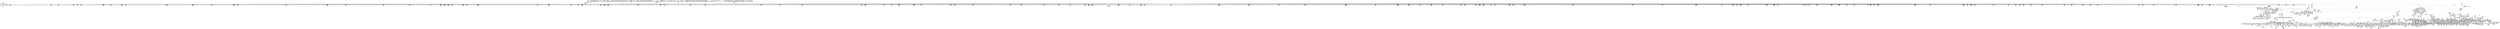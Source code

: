 digraph {
	CE0x40b3de0 [shape=record,shape=Mrecord,label="{CE0x40b3de0|file_has_perm:_call4|security/selinux/hooks.c,1684|*SummSource*}"]
	CE0x411ee80 [shape=record,shape=Mrecord,label="{CE0x411ee80|0:_i32,_4:_i32,_8:_i16,_12:_i32,_16:_i32,_20:_i32,_24:_i32,_56:_i8*,_:_SCMRE_288,289_}"]
	CE0x402f810 [shape=record,shape=Mrecord,label="{CE0x402f810|__validate_creds:_expval|include/linux/cred.h,173|*SummSource*}"]
	CE0x3fc9500 [shape=record,shape=Mrecord,label="{CE0x3fc9500|file_map_prot_check:_tmp7|security/selinux/hooks.c,3238|*SummSink*}"]
	CE0x4038450 [shape=record,shape=Mrecord,label="{CE0x4038450|inode_has_perm:_if.then}"]
	CE0x4123f40 [shape=record,shape=Mrecord,label="{CE0x4123f40|0:_i32,_4:_i32,_8:_i16,_12:_i32,_16:_i32,_20:_i32,_24:_i32,_56:_i8*,_:_SCMRE_440,448_|*MultipleSource*|*LoadInst*|include/linux/fs.h,1916|security/selinux/hooks.c,1675|Function::inode_has_perm&Arg::inode::|security/selinux/hooks.c,1611}"]
	CE0x4097b70 [shape=record,shape=Mrecord,label="{CE0x4097b70|i64*_getelementptr_inbounds_(_12_x_i64_,_12_x_i64_*___llvm_gcov_ctr170,_i64_0,_i64_0)|*Constant*}"]
	CE0x414dd90 [shape=record,shape=Mrecord,label="{CE0x414dd90|inode_has_perm:_conv|security/selinux/hooks.c,1611|*SummSink*}"]
	CE0x407d5f0 [shape=record,shape=Mrecord,label="{CE0x407d5f0|get_current:_tmp1|*SummSource*}"]
	CE0x4150b00 [shape=record,shape=Mrecord,label="{CE0x4150b00|inode_has_perm:_tmp10|security/selinux/hooks.c,1611|*SummSink*}"]
	CE0x4014e80 [shape=record,shape=Mrecord,label="{CE0x4014e80|i64_25|*Constant*}"]
	CE0x3fe5bd0 [shape=record,shape=Mrecord,label="{CE0x3fe5bd0|file_map_prot_check:_tmp33|security/selinux/hooks.c,3242|*SummSource*}"]
	CE0x4133400 [shape=record,shape=Mrecord,label="{CE0x4133400|0:_i32,_4:_i32,_8:_i16,_12:_i32,_16:_i32,_20:_i32,_24:_i32,_56:_i8*,_:_SCMRE_792,800_|*MultipleSource*|*LoadInst*|include/linux/fs.h,1916|security/selinux/hooks.c,1675|Function::inode_has_perm&Arg::inode::|security/selinux/hooks.c,1611}"]
	CE0x4131040 [shape=record,shape=Mrecord,label="{CE0x4131040|0:_i32,_4:_i32,_8:_i16,_12:_i32,_16:_i32,_20:_i32,_24:_i32,_56:_i8*,_:_SCMRE_680,684_|*MultipleSource*|*LoadInst*|include/linux/fs.h,1916|security/selinux/hooks.c,1675|Function::inode_has_perm&Arg::inode::|security/selinux/hooks.c,1611}"]
	CE0x4097670 [shape=record,shape=Mrecord,label="{CE0x4097670|cred_sid:_tmp1}"]
	CE0x4138a10 [shape=record,shape=Mrecord,label="{CE0x4138a10|0:_i32,_4:_i32,_8:_i16,_12:_i32,_16:_i32,_20:_i32,_24:_i32,_56:_i8*,_:_SCMRE_899,900_}"]
	CE0x3fbb230 [shape=record,shape=Mrecord,label="{CE0x3fbb230|file_map_prot_check:_prot|Function::file_map_prot_check&Arg::prot::|*SummSink*}"]
	CE0x4018e90 [shape=record,shape=Mrecord,label="{CE0x4018e90|file_map_prot_check:_tmp56|security/selinux/hooks.c,3258|*SummSource*}"]
	CE0x413ca30 [shape=record,shape=Mrecord,label="{CE0x413ca30|0:_i32,_4:_i32,_8:_i16,_12:_i32,_16:_i32,_20:_i32,_24:_i32,_56:_i8*,_:_SCMRE_936,944_|*MultipleSource*|*LoadInst*|include/linux/fs.h,1916|security/selinux/hooks.c,1675|Function::inode_has_perm&Arg::inode::|security/selinux/hooks.c,1611}"]
	CE0x4118090 [shape=record,shape=Mrecord,label="{CE0x4118090|0:_i32,_4:_i32,_8:_i16,_12:_i32,_16:_i32,_20:_i32,_24:_i32,_56:_i8*,_:_SCMRE_199,200_}"]
	CE0x3fe3080 [shape=record,shape=Mrecord,label="{CE0x3fe3080|get_current:_entry}"]
	CE0x411e2b0 [shape=record,shape=Mrecord,label="{CE0x411e2b0|0:_i32,_4:_i32,_8:_i16,_12:_i32,_16:_i32,_20:_i32,_24:_i32,_56:_i8*,_:_SCMRE_281,282_}"]
	CE0x3fce480 [shape=record,shape=Mrecord,label="{CE0x3fce480|file_map_prot_check:_conv|security/selinux/hooks.c,3259}"]
	CE0x3fe4d10 [shape=record,shape=Mrecord,label="{CE0x3fe4d10|file_map_prot_check:_tobool11|security/selinux/hooks.c,3242|*SummSink*}"]
	CE0x40b0710 [shape=record,shape=Mrecord,label="{CE0x40b0710|GLOBAL:_inode_has_perm|*Constant*|*SummSink*}"]
	CE0x407da10 [shape=record,shape=Mrecord,label="{CE0x407da10|cred_sid:_tmp3|*SummSource*}"]
	CE0x4133650 [shape=record,shape=Mrecord,label="{CE0x4133650|0:_i32,_4:_i32,_8:_i16,_12:_i32,_16:_i32,_20:_i32,_24:_i32,_56:_i8*,_:_SCMRE_800,804_|*MultipleSource*|*LoadInst*|include/linux/fs.h,1916|security/selinux/hooks.c,1675|Function::inode_has_perm&Arg::inode::|security/selinux/hooks.c,1611}"]
	CE0x4119ed0 [shape=record,shape=Mrecord,label="{CE0x4119ed0|0:_i32,_4:_i32,_8:_i16,_12:_i32,_16:_i32,_20:_i32,_24:_i32,_56:_i8*,_:_SCMRE_242,243_}"]
	CE0x3fdb2d0 [shape=record,shape=Mrecord,label="{CE0x3fdb2d0|0:_i32,_4:_i32,_8:_i16,_12:_i32,_16:_i32,_20:_i32,_24:_i32,_56:_i8*,_:_SCMRE_56,64_|*MultipleSource*|*LoadInst*|include/linux/fs.h,1916|security/selinux/hooks.c,1675|Function::inode_has_perm&Arg::inode::|security/selinux/hooks.c,1611}"]
	CE0x3fe7830 [shape=record,shape=Mrecord,label="{CE0x3fe7830|file_map_prot_check:_tmp11|security/selinux/hooks.c,3238|*SummSink*}"]
	CE0x4079380 [shape=record,shape=Mrecord,label="{CE0x4079380|cred_sid:_tmp6|security/selinux/hooks.c,197}"]
	CE0x4099670 [shape=record,shape=Mrecord,label="{CE0x4099670|8:_i8,_32:_%struct.inode*,_%struct.selinux_audit_data*,_456:_i8*,_:_SCMRE_77,78_}"]
	CE0x4099d80 [shape=record,shape=Mrecord,label="{CE0x4099d80|i32_1|*Constant*}"]
	CE0x4139430 [shape=record,shape=Mrecord,label="{CE0x4139430|0:_i32,_4:_i32,_8:_i16,_12:_i32,_16:_i32,_20:_i32,_24:_i32,_56:_i8*,_:_SCMRE_905,906_}"]
	CE0x4150070 [shape=record,shape=Mrecord,label="{CE0x4150070|inode_has_perm:_tmp8|security/selinux/hooks.c,1611|*SummSink*}"]
	CE0x403faf0 [shape=record,shape=Mrecord,label="{CE0x403faf0|i64_8192|*Constant*|*SummSink*}"]
	CE0x3fd5140 [shape=record,shape=Mrecord,label="{CE0x3fd5140|GLOBAL:_file_map_prot_check|*Constant*|*SummSource*}"]
	CE0x3fe5970 [shape=record,shape=Mrecord,label="{CE0x3fe5970|i64_16|*Constant*|*SummSource*}"]
	CE0x40b1b50 [shape=record,shape=Mrecord,label="{CE0x40b1b50|_ret_i32_%tmp6,_!dbg_!27716|security/selinux/hooks.c,197}"]
	CE0x407cfb0 [shape=record,shape=Mrecord,label="{CE0x407cfb0|8:_i8,_32:_%struct.inode*,_%struct.selinux_audit_data*,_456:_i8*,_:_SCMRE_127,128_}"]
	CE0x3ffc1c0 [shape=record,shape=Mrecord,label="{CE0x3ffc1c0|8:_i8,_32:_%struct.inode*,_%struct.selinux_audit_data*,_456:_i8*,_:_SCMRE_50,51_}"]
	CE0x41315c0 [shape=record,shape=Mrecord,label="{CE0x41315c0|0:_i32,_4:_i32,_8:_i16,_12:_i32,_16:_i32,_20:_i32,_24:_i32,_56:_i8*,_:_SCMRE_688,692_|*MultipleSource*|*LoadInst*|include/linux/fs.h,1916|security/selinux/hooks.c,1675|Function::inode_has_perm&Arg::inode::|security/selinux/hooks.c,1611}"]
	CE0x3ffd400 [shape=record,shape=Mrecord,label="{CE0x3ffd400|file_map_prot_check:_tmp32|security/selinux/hooks.c,3242}"]
	CE0x4040390 [shape=record,shape=Mrecord,label="{CE0x4040390|file_map_prot_check:_tmp69|security/selinux/hooks.c,3264|*SummSource*}"]
	CE0x413f010 [shape=record,shape=Mrecord,label="{CE0x413f010|i32_512|*Constant*}"]
	CE0x4025d20 [shape=record,shape=Mrecord,label="{CE0x4025d20|8:_i8,_32:_%struct.inode*,_%struct.selinux_audit_data*,_456:_i8*,_:_SCMRE_194,195_}"]
	CE0x408d770 [shape=record,shape=Mrecord,label="{CE0x408d770|inode_has_perm:_i_flags|security/selinux/hooks.c,1611}"]
	CE0x3fd0c80 [shape=record,shape=Mrecord,label="{CE0x3fd0c80|file_map_prot_check:_if.end|*SummSource*}"]
	CE0x40006b0 [shape=record,shape=Mrecord,label="{CE0x40006b0|i64*_getelementptr_inbounds_(_2_x_i64_,_2_x_i64_*___llvm_gcov_ctr131,_i64_0,_i64_1)|*Constant*}"]
	CE0x4072410 [shape=record,shape=Mrecord,label="{CE0x4072410|cred_sid:_tmp4|*LoadInst*|security/selinux/hooks.c,196|*SummSource*}"]
	CE0x3fdd520 [shape=record,shape=Mrecord,label="{CE0x3fdd520|file_map_prot_check:_if.end20|*SummSource*}"]
	CE0x40a5780 [shape=record,shape=Mrecord,label="{CE0x40a5780|file_has_perm:_tmp13|security/selinux/hooks.c,1688|*SummSink*}"]
	CE0x4034700 [shape=record,shape=Mrecord,label="{CE0x4034700|0:_i32,_4:_i32,_8:_i16,_12:_i32,_16:_i32,_20:_i32,_24:_i32,_56:_i8*,_:_SCMRE_2,4_|*MultipleSource*|*LoadInst*|include/linux/fs.h,1916|security/selinux/hooks.c,1675|Function::inode_has_perm&Arg::inode::|security/selinux/hooks.c,1611}"]
	CE0x4129a70 [shape=record,shape=Mrecord,label="{CE0x4129a70|0:_i32,_4:_i32,_8:_i16,_12:_i32,_16:_i32,_20:_i32,_24:_i32,_56:_i8*,_:_SCMRE_565,566_}"]
	CE0x3fd2790 [shape=record,shape=Mrecord,label="{CE0x3fd2790|file_map_prot_check:_if.then33}"]
	CE0x3fd1a80 [shape=record,shape=Mrecord,label="{CE0x3fd1a80|selinux_mmap_file:_tmp8|security/selinux/hooks.c,3293|*SummSource*}"]
	CE0x4044050 [shape=record,shape=Mrecord,label="{CE0x4044050|file_has_perm:_file|Function::file_has_perm&Arg::file::}"]
	CE0x402be50 [shape=record,shape=Mrecord,label="{CE0x402be50|inode_has_perm:_tmp2}"]
	CE0x410acc0 [shape=record,shape=Mrecord,label="{CE0x410acc0|0:_i32,_4:_i32,_8:_i16,_12:_i32,_16:_i32,_20:_i32,_24:_i32,_56:_i8*,_:_SCMRE_175,176_}"]
	CE0x3fc61e0 [shape=record,shape=Mrecord,label="{CE0x3fc61e0|i64*_getelementptr_inbounds_(_38_x_i64_,_38_x_i64_*___llvm_gcov_ctr257,_i64_0,_i64_1)|*Constant*}"]
	CE0x408c270 [shape=record,shape=Mrecord,label="{CE0x408c270|_ret_%struct.inode*_%tmp4,_!dbg_!27713|include/linux/fs.h,1916|*SummSource*}"]
	CE0x40b41b0 [shape=record,shape=Mrecord,label="{CE0x40b41b0|avc_has_perm:_entry}"]
	CE0x414c6c0 [shape=record,shape=Mrecord,label="{CE0x414c6c0|i1_true|*Constant*}"]
	CE0x3fe8190 [shape=record,shape=Mrecord,label="{CE0x3fe8190|i64*_getelementptr_inbounds_(_38_x_i64_,_38_x_i64_*___llvm_gcov_ctr257,_i64_0,_i64_6)|*Constant*|*SummSource*}"]
	CE0x41192b0 [shape=record,shape=Mrecord,label="{CE0x41192b0|0:_i32,_4:_i32,_8:_i16,_12:_i32,_16:_i32,_20:_i32,_24:_i32,_56:_i8*,_:_SCMRE_216,224_|*MultipleSource*|*LoadInst*|include/linux/fs.h,1916|security/selinux/hooks.c,1675|Function::inode_has_perm&Arg::inode::|security/selinux/hooks.c,1611}"]
	CE0x3fe40d0 [shape=record,shape=Mrecord,label="{CE0x3fe40d0|COLLAPSED:_GCMRE_current_task_external_global_%struct.task_struct*:_elem_0::|security/selinux/hooks.c,3238}"]
	CE0x415baf0 [shape=record,shape=Mrecord,label="{CE0x415baf0|inode_has_perm:_tmp16|security/selinux/hooks.c,1615}"]
	CE0x403ac70 [shape=record,shape=Mrecord,label="{CE0x403ac70|file_map_prot_check:_av.0|*SummSource*}"]
	CE0x412cd10 [shape=record,shape=Mrecord,label="{CE0x412cd10|0:_i32,_4:_i32,_8:_i16,_12:_i32,_16:_i32,_20:_i32,_24:_i32,_56:_i8*,_:_SCMRE_595,596_}"]
	CE0x40a6210 [shape=record,shape=Mrecord,label="{CE0x40a6210|file_has_perm:_tmp15|security/selinux/hooks.c,1688|*SummSink*}"]
	CE0x4014ef0 [shape=record,shape=Mrecord,label="{CE0x4014ef0|i64_25|*Constant*|*SummSource*}"]
	CE0x3fff270 [shape=record,shape=Mrecord,label="{CE0x3fff270|file_map_prot_check:_if.end30}"]
	CE0x4122680 [shape=record,shape=Mrecord,label="{CE0x4122680|0:_i32,_4:_i32,_8:_i16,_12:_i32,_16:_i32,_20:_i32,_24:_i32,_56:_i8*,_:_SCMRE_360,376_|*MultipleSource*|*LoadInst*|include/linux/fs.h,1916|security/selinux/hooks.c,1675|Function::inode_has_perm&Arg::inode::|security/selinux/hooks.c,1611}"]
	CE0x4040800 [shape=record,shape=Mrecord,label="{CE0x4040800|file_map_prot_check:_av.1|*SummSink*}"]
	CE0x414e3f0 [shape=record,shape=Mrecord,label="{CE0x414e3f0|GLOBAL:_llvm.expect.i64|*Constant*|*SummSink*}"]
	CE0x407bd40 [shape=record,shape=Mrecord,label="{CE0x407bd40|_call_void_mcount()_#3|*SummSource*}"]
	CE0x407c0b0 [shape=record,shape=Mrecord,label="{CE0x407c0b0|8:_i8,_32:_%struct.inode*,_%struct.selinux_audit_data*,_456:_i8*,_:_SCMRE_7,8_}"]
	CE0x40a0b60 [shape=record,shape=Mrecord,label="{CE0x40a0b60|cred_has_perm:_call1|security/selinux/hooks.c,1506|*SummSink*}"]
	CE0x407d7f0 [shape=record,shape=Mrecord,label="{CE0x407d7f0|get_current:_tmp|*SummSource*}"]
	CE0x400cd90 [shape=record,shape=Mrecord,label="{CE0x400cd90|cred_has_perm:_perms|Function::cred_has_perm&Arg::perms::|*SummSource*}"]
	CE0x4130ac0 [shape=record,shape=Mrecord,label="{CE0x4130ac0|0:_i32,_4:_i32,_8:_i16,_12:_i32,_16:_i32,_20:_i32,_24:_i32,_56:_i8*,_:_SCMRE_664,672_|*MultipleSource*|*LoadInst*|include/linux/fs.h,1916|security/selinux/hooks.c,1675|Function::inode_has_perm&Arg::inode::|security/selinux/hooks.c,1611}"]
	CE0x40a8b30 [shape=record,shape=Mrecord,label="{CE0x40a8b30|file_has_perm:_tobool7|security/selinux/hooks.c,1694}"]
	CE0x41051c0 [shape=record,shape=Mrecord,label="{CE0x41051c0|cred_sid:_tmp2}"]
	CE0x3ffaae0 [shape=record,shape=Mrecord,label="{CE0x3ffaae0|file_map_prot_check:_tmp15|security/selinux/hooks.c,3238}"]
	CE0x4090630 [shape=record,shape=Mrecord,label="{CE0x4090630|get_current:_bb|*SummSink*}"]
	CE0x4129560 [shape=record,shape=Mrecord,label="{CE0x4129560|0:_i32,_4:_i32,_8:_i16,_12:_i32,_16:_i32,_20:_i32,_24:_i32,_56:_i8*,_:_SCMRE_562,563_}"]
	CE0x40a5250 [shape=record,shape=Mrecord,label="{CE0x40a5250|file_has_perm:_tmp12|security/selinux/hooks.c,1688|*SummSink*}"]
	CE0x3fe1af0 [shape=record,shape=Mrecord,label="{CE0x3fe1af0|0:_i32,_4:_i32,_8:_i16,_12:_i32,_16:_i32,_20:_i32,_24:_i32,_56:_i8*,_:_SCMRE_153,154_}"]
	CE0x4025330 [shape=record,shape=Mrecord,label="{CE0x4025330|__validate_creds:_tmp|*SummSource*}"]
	CE0x412d730 [shape=record,shape=Mrecord,label="{CE0x412d730|0:_i32,_4:_i32,_8:_i16,_12:_i32,_16:_i32,_20:_i32,_24:_i32,_56:_i8*,_:_SCMRE_601,602_}"]
	CE0x3fd9180 [shape=record,shape=Mrecord,label="{CE0x3fd9180|selinux_mmap_file:_tmp2|security/selinux/hooks.c,3292|*SummSource*}"]
	CE0x4013190 [shape=record,shape=Mrecord,label="{CE0x4013190|file_map_prot_check:_tmp37|security/selinux/hooks.c,3241|*SummSource*}"]
	CE0x3fe76c0 [shape=record,shape=Mrecord,label="{CE0x3fe76c0|file_map_prot_check:_tmp11|security/selinux/hooks.c,3238|*SummSource*}"]
	CE0x4017290 [shape=record,shape=Mrecord,label="{CE0x4017290|i64_27|*Constant*}"]
	CE0x40a3c90 [shape=record,shape=Mrecord,label="{CE0x40a3c90|i16_8|*Constant*}"]
	CE0x3fb5160 [shape=record,shape=Mrecord,label="{CE0x3fb5160|8:_i8,_32:_%struct.inode*,_%struct.selinux_audit_data*,_456:_i8*,_:_SCMRE_180,181_}"]
	CE0x400eb10 [shape=record,shape=Mrecord,label="{CE0x400eb10|8:_i8,_32:_%struct.inode*,_%struct.selinux_audit_data*,_456:_i8*,_:_SCMRE_113,114_}"]
	CE0x4126490 [shape=record,shape=Mrecord,label="{CE0x4126490|0:_i32,_4:_i32,_8:_i16,_12:_i32,_16:_i32,_20:_i32,_24:_i32,_56:_i8*,_:_SCMRE_487,488_}"]
	CE0x409d670 [shape=record,shape=Mrecord,label="{CE0x409d670|8:_i8,_32:_%struct.inode*,_%struct.selinux_audit_data*,_456:_i8*,_:_SCMRE_148,149_}"]
	CE0x3fb6d50 [shape=record,shape=Mrecord,label="{CE0x3fb6d50|file_map_prot_check:_tmp9|security/selinux/hooks.c,3238|*SummSource*}"]
	CE0x411f390 [shape=record,shape=Mrecord,label="{CE0x411f390|0:_i32,_4:_i32,_8:_i16,_12:_i32,_16:_i32,_20:_i32,_24:_i32,_56:_i8*,_:_SCMRE_291,292_}"]
	CE0x415a430 [shape=record,shape=Mrecord,label="{CE0x415a430|_call_void___invalid_creds(%struct.cred*_%cred,_i8*_%file,_i32_%line)_#10,_!dbg_!27721|include/linux/cred.h,174|*SummSource*}"]
	CE0x3fe48e0 [shape=record,shape=Mrecord,label="{CE0x3fe48e0|file_map_prot_check:_if.end20}"]
	CE0x408f710 [shape=record,shape=Mrecord,label="{CE0x408f710|i64*_getelementptr_inbounds_(_2_x_i64_,_2_x_i64_*___llvm_gcov_ctr98,_i64_0,_i64_1)|*Constant*|*SummSource*}"]
	CE0x3fc6780 [shape=record,shape=Mrecord,label="{CE0x3fc6780|file_map_prot_check:_tmp2|*SummSource*}"]
	CE0x4151c00 [shape=record,shape=Mrecord,label="{CE0x4151c00|inode_has_perm:_tmp12|security/selinux/hooks.c,1612}"]
	CE0x40a3440 [shape=record,shape=Mrecord,label="{CE0x40a3440|file_has_perm:_cmp|security/selinux/hooks.c,1683}"]
	CE0x3fbfd30 [shape=record,shape=Mrecord,label="{CE0x3fbfd30|file_map_prot_check:_land.lhs.true|*SummSink*}"]
	CE0x40965d0 [shape=record,shape=Mrecord,label="{CE0x40965d0|8:_i8,_32:_%struct.inode*,_%struct.selinux_audit_data*,_456:_i8*,_:_SCMRE_145,146_}"]
	CE0x4098d30 [shape=record,shape=Mrecord,label="{CE0x4098d30|file_has_perm:_ad|security/selinux/hooks.c, 1676}"]
	CE0x4072c40 [shape=record,shape=Mrecord,label="{CE0x4072c40|i32_1|*Constant*}"]
	CE0x4129c20 [shape=record,shape=Mrecord,label="{CE0x4129c20|0:_i32,_4:_i32,_8:_i16,_12:_i32,_16:_i32,_20:_i32,_24:_i32,_56:_i8*,_:_SCMRE_566,567_}"]
	CE0x3fd5550 [shape=record,shape=Mrecord,label="{CE0x3fd5550|selinux_mmap_file:_tmp5|security/selinux/hooks.c,3292|*SummSink*}"]
	CE0x3fcf0b0 [shape=record,shape=Mrecord,label="{CE0x3fcf0b0|selinux_mmap_file:_cmp|security/selinux/hooks.c,3296|*SummSource*}"]
	CE0x3fe5ca0 [shape=record,shape=Mrecord,label="{CE0x3fe5ca0|file_map_prot_check:_tmp33|security/selinux/hooks.c,3242|*SummSink*}"]
	CE0x3fc9250 [shape=record,shape=Mrecord,label="{CE0x3fc9250|file_map_prot_check:_tmp7|security/selinux/hooks.c,3238}"]
	CE0x4132bc0 [shape=record,shape=Mrecord,label="{CE0x4132bc0|0:_i32,_4:_i32,_8:_i16,_12:_i32,_16:_i32,_20:_i32,_24:_i32,_56:_i8*,_:_SCMRE_760,768_|*MultipleSource*|*LoadInst*|include/linux/fs.h,1916|security/selinux/hooks.c,1675|Function::inode_has_perm&Arg::inode::|security/selinux/hooks.c,1611}"]
	CE0x413cf30 [shape=record,shape=Mrecord,label="{CE0x413cf30|0:_i32,_4:_i32,_8:_i16,_12:_i32,_16:_i32,_20:_i32,_24:_i32,_56:_i8*,_:_SCMRE_960,968_|*MultipleSource*|*LoadInst*|include/linux/fs.h,1916|security/selinux/hooks.c,1675|Function::inode_has_perm&Arg::inode::|security/selinux/hooks.c,1611}"]
	CE0x3fe3c10 [shape=record,shape=Mrecord,label="{CE0x3fe3c10|GLOBAL:_default_noexec|Global_var:default_noexec|*SummSink*}"]
	CE0x411c0f0 [shape=record,shape=Mrecord,label="{CE0x411c0f0|0:_i32,_4:_i32,_8:_i16,_12:_i32,_16:_i32,_20:_i32,_24:_i32,_56:_i8*,_:_SCMRE_261,262_}"]
	CE0x3fe1790 [shape=record,shape=Mrecord,label="{CE0x3fe1790|0:_i32,_4:_i32,_8:_i16,_12:_i32,_16:_i32,_20:_i32,_24:_i32,_56:_i8*,_:_SCMRE_151,152_}"]
	CE0x3fce410 [shape=record,shape=Mrecord,label="{CE0x3fce410|file_map_prot_check:_conv29|security/selinux/hooks.c,3259}"]
	CE0x3fc67f0 [shape=record,shape=Mrecord,label="{CE0x3fc67f0|file_map_prot_check:_tmp2|*SummSink*}"]
	CE0x4016890 [shape=record,shape=Mrecord,label="{CE0x4016890|file_map_prot_check:_tobool24|security/selinux/hooks.c,3258|*SummSource*}"]
	CE0x3ffced0 [shape=record,shape=Mrecord,label="{CE0x3ffced0|file_map_prot_check:_tmp31|security/selinux/hooks.c,3242}"]
	CE0x3fdb590 [shape=record,shape=Mrecord,label="{CE0x3fdb590|0:_i32,_4:_i32,_8:_i16,_12:_i32,_16:_i32,_20:_i32,_24:_i32,_56:_i8*,_:_SCMRE_64,72_|*MultipleSource*|*LoadInst*|include/linux/fs.h,1916|security/selinux/hooks.c,1675|Function::inode_has_perm&Arg::inode::|security/selinux/hooks.c,1611}"]
	CE0x408cc20 [shape=record,shape=Mrecord,label="{CE0x408cc20|file_inode:_tmp|*SummSink*}"]
	CE0x3fb6970 [shape=record,shape=Mrecord,label="{CE0x3fb6970|i64_4|*Constant*}"]
	CE0x41293b0 [shape=record,shape=Mrecord,label="{CE0x41293b0|0:_i32,_4:_i32,_8:_i16,_12:_i32,_16:_i32,_20:_i32,_24:_i32,_56:_i8*,_:_SCMRE_561,562_}"]
	CE0x40944a0 [shape=record,shape=Mrecord,label="{CE0x40944a0|8:_i8,_32:_%struct.inode*,_%struct.selinux_audit_data*,_456:_i8*,_:_SCMRE_108,109_}"]
	CE0x4019000 [shape=record,shape=Mrecord,label="{CE0x4019000|file_map_prot_check:_tmp56|security/selinux/hooks.c,3258|*SummSink*}"]
	CE0x3fe3d80 [shape=record,shape=Mrecord,label="{CE0x3fe3d80|file_map_prot_check:_cred4|security/selinux/hooks.c,3238|*SummSink*}"]
	CE0x40a0800 [shape=record,shape=Mrecord,label="{CE0x40a0800|get_current:_tmp}"]
	CE0x400abd0 [shape=record,shape=Mrecord,label="{CE0x400abd0|file_map_prot_check:_tobool10|security/selinux/hooks.c,3242|*SummSource*}"]
	CE0x4080f40 [shape=record,shape=Mrecord,label="{CE0x4080f40|avc_has_perm:_tsid|Function::avc_has_perm&Arg::tsid::|*SummSink*}"]
	CE0x3fcc580 [shape=record,shape=Mrecord,label="{CE0x3fcc580|file_map_prot_check:_tobool6|security/selinux/hooks.c,3241|*SummSource*}"]
	CE0x4091e50 [shape=record,shape=Mrecord,label="{CE0x4091e50|i64*_getelementptr_inbounds_(_2_x_i64_,_2_x_i64_*___llvm_gcov_ctr131,_i64_0,_i64_1)|*Constant*}"]
	CE0x4028d30 [shape=record,shape=Mrecord,label="{CE0x4028d30|file_has_perm:_rc.1|*SummSource*}"]
	CE0x40a5180 [shape=record,shape=Mrecord,label="{CE0x40a5180|file_has_perm:_tmp12|security/selinux/hooks.c,1688|*SummSource*}"]
	CE0x41020b0 [shape=record,shape=Mrecord,label="{CE0x41020b0|inode_has_perm:_do.end}"]
	CE0x4020760 [shape=record,shape=Mrecord,label="{CE0x4020760|8:_i8,_32:_%struct.inode*,_%struct.selinux_audit_data*,_456:_i8*,_:_SCMRE_161,162_}"]
	CE0x3fb9a80 [shape=record,shape=Mrecord,label="{CE0x3fb9a80|file_map_prot_check:_tmp27|security/selinux/hooks.c,3242}"]
	CE0x40778a0 [shape=record,shape=Mrecord,label="{CE0x40778a0|get_current:_tmp3|*SummSink*}"]
	CE0x3fb08c0 [shape=record,shape=Mrecord,label="{CE0x3fb08c0|selinux_mmap_file:_entry|*SummSink*}"]
	CE0x4043940 [shape=record,shape=Mrecord,label="{CE0x4043940|file_has_perm:_entry}"]
	CE0x41417c0 [shape=record,shape=Mrecord,label="{CE0x41417c0|inode_has_perm:_tmp13|security/selinux/hooks.c,1614|*SummSource*}"]
	CE0x40963a0 [shape=record,shape=Mrecord,label="{CE0x40963a0|8:_i8,_32:_%struct.inode*,_%struct.selinux_audit_data*,_456:_i8*,_:_SCMRE_144,145_}"]
	CE0x409e8b0 [shape=record,shape=Mrecord,label="{CE0x409e8b0|i32_22|*Constant*|*SummSink*}"]
	CE0x4045220 [shape=record,shape=Mrecord,label="{CE0x4045220|i64*_getelementptr_inbounds_(_38_x_i64_,_38_x_i64_*___llvm_gcov_ctr257,_i64_0,_i64_35)|*Constant*|*SummSink*}"]
	CE0x4014430 [shape=record,shape=Mrecord,label="{CE0x4014430|file_map_prot_check:_land.lhs.true}"]
	CE0x3fcc4a0 [shape=record,shape=Mrecord,label="{CE0x3fcc4a0|file_map_prot_check:_tobool6|security/selinux/hooks.c,3241}"]
	CE0x4013be0 [shape=record,shape=Mrecord,label="{CE0x4013be0|file_map_prot_check:_tobool|security/selinux/hooks.c,3238|*SummSource*}"]
	CE0x3fbd6d0 [shape=record,shape=Mrecord,label="{CE0x3fbd6d0|file_map_prot_check:_tmp40|security/selinux/hooks.c,3241}"]
	CE0x4072ae0 [shape=record,shape=Mrecord,label="{CE0x4072ae0|cred_sid:_tmp5|security/selinux/hooks.c,196}"]
	CE0x4097a40 [shape=record,shape=Mrecord,label="{CE0x4097a40|file_has_perm:_if.end10|*SummSink*}"]
	CE0x3fe3500 [shape=record,shape=Mrecord,label="{CE0x3fe3500|_ret_%struct.task_struct*_%tmp4,_!dbg_!27714|./arch/x86/include/asm/current.h,14}"]
	CE0x412cb60 [shape=record,shape=Mrecord,label="{CE0x412cb60|0:_i32,_4:_i32,_8:_i16,_12:_i32,_16:_i32,_20:_i32,_24:_i32,_56:_i8*,_:_SCMRE_594,595_}"]
	CE0x4103c40 [shape=record,shape=Mrecord,label="{CE0x4103c40|0:_i32,_4:_i32,_8:_i16,_12:_i32,_16:_i32,_20:_i32,_24:_i32,_56:_i8*,_:_SCMRE_24,32_|*MultipleSource*|*LoadInst*|include/linux/fs.h,1916|security/selinux/hooks.c,1675|Function::inode_has_perm&Arg::inode::|security/selinux/hooks.c,1611}"]
	CE0x4077f40 [shape=record,shape=Mrecord,label="{CE0x4077f40|8:_i8,_32:_%struct.inode*,_%struct.selinux_audit_data*,_456:_i8*,_:_SCMRE_91,92_}"]
	CE0x403d720 [shape=record,shape=Mrecord,label="{CE0x403d720|file_map_prot_check:_tmp66|security/selinux/hooks.c,3261|*SummSink*}"]
	CE0x3feb110 [shape=record,shape=Mrecord,label="{CE0x3feb110|selinux_mmap_file:_tobool|security/selinux/hooks.c,3292|*SummSink*}"]
	CE0x3ffb350 [shape=record,shape=Mrecord,label="{CE0x3ffb350|file_map_prot_check:_land.lhs.true12}"]
	CE0x4037bb0 [shape=record,shape=Mrecord,label="{CE0x4037bb0|__validate_creds:_tmp1}"]
	CE0x4037660 [shape=record,shape=Mrecord,label="{CE0x4037660|cred_sid:_tmp6|security/selinux/hooks.c,197}"]
	CE0x410a450 [shape=record,shape=Mrecord,label="{CE0x410a450|0:_i32,_4:_i32,_8:_i16,_12:_i32,_16:_i32,_20:_i32,_24:_i32,_56:_i8*,_:_SCMRE_170,171_}"]
	CE0x41174c0 [shape=record,shape=Mrecord,label="{CE0x41174c0|0:_i32,_4:_i32,_8:_i16,_12:_i32,_16:_i32,_20:_i32,_24:_i32,_56:_i8*,_:_SCMRE_192,193_}"]
	CE0x4121040 [shape=record,shape=Mrecord,label="{CE0x4121040|0:_i32,_4:_i32,_8:_i16,_12:_i32,_16:_i32,_20:_i32,_24:_i32,_56:_i8*,_:_SCMRE_308,309_}"]
	CE0x3fe0bc0 [shape=record,shape=Mrecord,label="{CE0x3fe0bc0|0:_i32,_4:_i32,_8:_i16,_12:_i32,_16:_i32,_20:_i32,_24:_i32,_56:_i8*,_:_SCMRE_144,145_}"]
	CE0x3fd9460 [shape=record,shape=Mrecord,label="{CE0x3fd9460|i64*_getelementptr_inbounds_(_5_x_i64_,_5_x_i64_*___llvm_gcov_ctr256,_i64_0,_i64_4)|*Constant*|*SummSource*}"]
	CE0x3ffabc0 [shape=record,shape=Mrecord,label="{CE0x3ffabc0|file_map_prot_check:_tmp15|security/selinux/hooks.c,3238|*SummSink*}"]
	CE0x400c020 [shape=record,shape=Mrecord,label="{CE0x400c020|cred_has_perm:_actor|Function::cred_has_perm&Arg::actor::}"]
	CE0x40280e0 [shape=record,shape=Mrecord,label="{CE0x40280e0|8:_i8,_32:_%struct.inode*,_%struct.selinux_audit_data*,_456:_i8*,_:_SCMRE_216,224_|*MultipleSource*|Function::selinux_mmap_file&Arg::file::|security/selinux/hooks.c,1674|security/selinux/hooks.c, 1676|Function::file_has_perm&Arg::file::|Function::file_map_prot_check&Arg::file::|Function::avc_has_perm&Arg::auditdata::}"]
	CE0x4130d80 [shape=record,shape=Mrecord,label="{CE0x4130d80|0:_i32,_4:_i32,_8:_i16,_12:_i32,_16:_i32,_20:_i32,_24:_i32,_56:_i8*,_:_SCMRE_672,680_|*MultipleSource*|*LoadInst*|include/linux/fs.h,1916|security/selinux/hooks.c,1675|Function::inode_has_perm&Arg::inode::|security/selinux/hooks.c,1611}"]
	CE0x4099230 [shape=record,shape=Mrecord,label="{CE0x4099230|file_inode:_tmp1|*SummSink*}"]
	CE0x4029350 [shape=record,shape=Mrecord,label="{CE0x4029350|i64*_getelementptr_inbounds_(_12_x_i64_,_12_x_i64_*___llvm_gcov_ctr170,_i64_0,_i64_11)|*Constant*}"]
	CE0x408fd30 [shape=record,shape=Mrecord,label="{CE0x408fd30|cred_sid:_cred|Function::cred_sid&Arg::cred::}"]
	CE0x4045f90 [shape=record,shape=Mrecord,label="{CE0x4045f90|file_map_prot_check:_rc.1|*SummSource*}"]
	CE0x402aca0 [shape=record,shape=Mrecord,label="{CE0x402aca0|inode_has_perm:_tmp3|*SummSink*}"]
	CE0x412f080 [shape=record,shape=Mrecord,label="{CE0x412f080|0:_i32,_4:_i32,_8:_i16,_12:_i32,_16:_i32,_20:_i32,_24:_i32,_56:_i8*,_:_SCMRE_616,617_}"]
	CE0x414c7f0 [shape=record,shape=Mrecord,label="{CE0x414c7f0|inode_has_perm:_tobool|security/selinux/hooks.c,1611}"]
	CE0x4088d30 [shape=record,shape=Mrecord,label="{CE0x4088d30|8:_i8,_32:_%struct.inode*,_%struct.selinux_audit_data*,_456:_i8*,_:_SCMRE_424,428_|*MultipleSource*|Function::selinux_mmap_file&Arg::file::|security/selinux/hooks.c,1674|security/selinux/hooks.c, 1676|Function::file_has_perm&Arg::file::|Function::file_map_prot_check&Arg::file::|Function::avc_has_perm&Arg::auditdata::}"]
	CE0x400dcd0 [shape=record,shape=Mrecord,label="{CE0x400dcd0|8:_i8,_32:_%struct.inode*,_%struct.selinux_audit_data*,_456:_i8*,_:_SCMRE_121,122_}"]
	CE0x411b370 [shape=record,shape=Mrecord,label="{CE0x411b370|0:_i32,_4:_i32,_8:_i16,_12:_i32,_16:_i32,_20:_i32,_24:_i32,_56:_i8*,_:_SCMRE_253,254_}"]
	CE0x4015d40 [shape=record,shape=Mrecord,label="{CE0x4015d40|file_map_prot_check:_tmp51|security/selinux/hooks.c,3253|*SummSink*}"]
	CE0x410a7b0 [shape=record,shape=Mrecord,label="{CE0x410a7b0|0:_i32,_4:_i32,_8:_i16,_12:_i32,_16:_i32,_20:_i32,_24:_i32,_56:_i8*,_:_SCMRE_172,173_}"]
	CE0x400a600 [shape=record,shape=Mrecord,label="{CE0x400a600|cred_has_perm:_tmp1|*SummSource*}"]
	CE0x4116c50 [shape=record,shape=Mrecord,label="{CE0x4116c50|0:_i32,_4:_i32,_8:_i16,_12:_i32,_16:_i32,_20:_i32,_24:_i32,_56:_i8*,_:_SCMRE_187,188_}"]
	CE0x3fe2c50 [shape=record,shape=Mrecord,label="{CE0x3fe2c50|file_map_prot_check:_tmp58|security/selinux/hooks.c,3258|*SummSource*}"]
	CE0x4034130 [shape=record,shape=Mrecord,label="{CE0x4034130|__validate_creds:_call|include/linux/cred.h,173|*SummSource*}"]
	CE0x40145a0 [shape=record,shape=Mrecord,label="{CE0x40145a0|file_map_prot_check:_tobool21|security/selinux/hooks.c,3253|*SummSource*}"]
	CE0x40930a0 [shape=record,shape=Mrecord,label="{CE0x40930a0|cred_sid:_tmp3}"]
	CE0x40a9430 [shape=record,shape=Mrecord,label="{CE0x40a9430|i64_8|*Constant*|*SummSource*}"]
	CE0x4012ac0 [shape=record,shape=Mrecord,label="{CE0x4012ac0|i64_19|*Constant*}"]
	CE0x3fd09a0 [shape=record,shape=Mrecord,label="{CE0x3fd09a0|_call_void_mcount()_#3|*SummSink*}"]
	CE0x409d310 [shape=record,shape=Mrecord,label="{CE0x409d310|8:_i8,_32:_%struct.inode*,_%struct.selinux_audit_data*,_456:_i8*,_:_SCMRE_147,148_}"]
	CE0x3ff9c70 [shape=record,shape=Mrecord,label="{CE0x3ff9c70|GLOBAL:_get_current|*Constant*|*SummSource*}"]
	CE0x3fc8d50 [shape=record,shape=Mrecord,label="{CE0x3fc8d50|file_map_prot_check:_tmp6|security/selinux/hooks.c,3238}"]
	CE0x4007780 [shape=record,shape=Mrecord,label="{CE0x4007780|file_map_prot_check:_tmp47|security/selinux/hooks.c,3251}"]
	CE0x3fd08d0 [shape=record,shape=Mrecord,label="{CE0x3fd08d0|_call_void_mcount()_#3}"]
	CE0x403cc60 [shape=record,shape=Mrecord,label="{CE0x403cc60|file_map_prot_check:_tmp64|security/selinux/hooks.c,3261|*SummSink*}"]
	CE0x4116590 [shape=record,shape=Mrecord,label="{CE0x4116590|0:_i32,_4:_i32,_8:_i16,_12:_i32,_16:_i32,_20:_i32,_24:_i32,_56:_i8*,_:_SCMRE_183,184_}"]
	CE0x41168f0 [shape=record,shape=Mrecord,label="{CE0x41168f0|0:_i32,_4:_i32,_8:_i16,_12:_i32,_16:_i32,_20:_i32,_24:_i32,_56:_i8*,_:_SCMRE_185,186_}"]
	CE0x4077b80 [shape=record,shape=Mrecord,label="{CE0x4077b80|file_has_perm:_if.end|*SummSource*}"]
	CE0x3fc98d0 [shape=record,shape=Mrecord,label="{CE0x3fc98d0|cred_has_perm:_tmp3}"]
	CE0x4081d40 [shape=record,shape=Mrecord,label="{CE0x4081d40|_ret_i32_%retval.0,_!dbg_!27728|security/selinux/avc.c,775}"]
	CE0x40a2a70 [shape=record,shape=Mrecord,label="{CE0x40a2a70|0:_i32,_:_CRE_0,4_|*MultipleSource*|*LoadInst*|security/selinux/hooks.c,1674|security/selinux/hooks.c,1683|security/selinux/hooks.c,1674}"]
	CE0x40ae960 [shape=record,shape=Mrecord,label="{CE0x40ae960|file_has_perm:_tmp26|security/selinux/hooks.c,1694|*SummSink*}"]
	CE0x40966f0 [shape=record,shape=Mrecord,label="{CE0x40966f0|i64*_getelementptr_inbounds_(_2_x_i64_,_2_x_i64_*___llvm_gcov_ctr131,_i64_0,_i64_1)|*Constant*|*SummSink*}"]
	CE0x4032070 [shape=record,shape=Mrecord,label="{CE0x4032070|_call_void_mcount()_#3|*SummSink*}"]
	CE0x3fd5a60 [shape=record,shape=Mrecord,label="{CE0x3fd5a60|i64_15|*Constant*}"]
	CE0x3fbbc40 [shape=record,shape=Mrecord,label="{CE0x3fbbc40|get_current:_tmp2|*SummSink*}"]
	CE0x40a5f70 [shape=record,shape=Mrecord,label="{CE0x40a5f70|file_has_perm:_tmp15|security/selinux/hooks.c,1688}"]
	CE0x3fdcd00 [shape=record,shape=Mrecord,label="{CE0x3fdcd00|file_map_prot_check:_lor.lhs.false}"]
	CE0x4026a20 [shape=record,shape=Mrecord,label="{CE0x4026a20|8:_i8,_32:_%struct.inode*,_%struct.selinux_audit_data*,_456:_i8*,_:_SCMRE_202,203_}"]
	CE0x4141130 [shape=record,shape=Mrecord,label="{CE0x4141130|inode_has_perm:_sid3|security/selinux/hooks.c,1617|*SummSource*}"]
	CE0x3fe3170 [shape=record,shape=Mrecord,label="{CE0x3fe3170|get_current:_entry|*SummSource*}"]
	CE0x3fcfbf0 [shape=record,shape=Mrecord,label="{CE0x3fcfbf0|i64_0|*Constant*}"]
	CE0x40a0e30 [shape=record,shape=Mrecord,label="{CE0x40a0e30|cred_has_perm:_call2|security/selinux/hooks.c,1508}"]
	CE0x40b5070 [shape=record,shape=Mrecord,label="{CE0x40b5070|file_has_perm:_sid2|security/selinux/hooks.c,1683|*SummSource*}"]
	CE0x410a600 [shape=record,shape=Mrecord,label="{CE0x410a600|0:_i32,_4:_i32,_8:_i16,_12:_i32,_16:_i32,_20:_i32,_24:_i32,_56:_i8*,_:_SCMRE_171,172_}"]
	CE0x4042b70 [shape=record,shape=Mrecord,label="{CE0x4042b70|inode_has_perm:_retval.0|*SummSink*}"]
	CE0x4019b90 [shape=record,shape=Mrecord,label="{CE0x4019b90|file_map_prot_check:_tobool27|security/selinux/hooks.c,3258|*SummSource*}"]
	CE0x40305d0 [shape=record,shape=Mrecord,label="{CE0x40305d0|inode_has_perm:_if.end|*SummSource*}"]
	CE0x4076620 [shape=record,shape=Mrecord,label="{CE0x4076620|i64*_getelementptr_inbounds_(_12_x_i64_,_12_x_i64_*___llvm_gcov_ctr170,_i64_0,_i64_0)|*Constant*|*SummSource*}"]
	CE0x3fdd890 [shape=record,shape=Mrecord,label="{CE0x3fdd890|file_map_prot_check:_land.lhs.true2|*SummSource*}"]
	CE0x3fea960 [shape=record,shape=Mrecord,label="{CE0x3fea960|_call_void_lockdep_rcu_suspicious(i8*_getelementptr_inbounds_(_25_x_i8_,_25_x_i8_*_.str3,_i32_0,_i32_0),_i32_3238,_i8*_getelementptr_inbounds_(_45_x_i8_,_45_x_i8_*_.str12,_i32_0,_i32_0))_#10,_!dbg_!27730|security/selinux/hooks.c,3238|*SummSource*}"]
	CE0x40a5d30 [shape=record,shape=Mrecord,label="{CE0x40a5d30|file_has_perm:_tmp14|security/selinux/hooks.c,1688|*SummSink*}"]
	CE0x4120b30 [shape=record,shape=Mrecord,label="{CE0x4120b30|0:_i32,_4:_i32,_8:_i16,_12:_i32,_16:_i32,_20:_i32,_24:_i32,_56:_i8*,_:_SCMRE_305,306_}"]
	CE0x408d3d0 [shape=record,shape=Mrecord,label="{CE0x408d3d0|8:_i8,_32:_%struct.inode*,_%struct.selinux_audit_data*,_456:_i8*,_:_SCMRE_62,63_}"]
	CE0x4000fc0 [shape=record,shape=Mrecord,label="{CE0x4000fc0|i64*_getelementptr_inbounds_(_2_x_i64_,_2_x_i64_*___llvm_gcov_ctr141,_i64_0,_i64_1)|*Constant*|*SummSource*}"]
	CE0x40770a0 [shape=record,shape=Mrecord,label="{CE0x40770a0|cred_has_perm:_call|security/selinux/hooks.c,1506|*SummSource*}"]
	CE0x412bc30 [shape=record,shape=Mrecord,label="{CE0x412bc30|0:_i32,_4:_i32,_8:_i16,_12:_i32,_16:_i32,_20:_i32,_24:_i32,_56:_i8*,_:_SCMRE_585,586_}"]
	CE0x4006650 [shape=record,shape=Mrecord,label="{CE0x4006650|file_map_prot_check:_tmp29|security/selinux/hooks.c,3242}"]
	CE0x40ba5f0 [shape=record,shape=Mrecord,label="{CE0x40ba5f0|file_has_perm:_path|security/selinux/hooks.c,1681|*SummSink*}"]
	CE0x411f540 [shape=record,shape=Mrecord,label="{CE0x411f540|0:_i32,_4:_i32,_8:_i16,_12:_i32,_16:_i32,_20:_i32,_24:_i32,_56:_i8*,_:_SCMRE_292,293_}"]
	CE0x4000020 [shape=record,shape=Mrecord,label="{CE0x4000020|file_map_prot_check:_if.then15|*SummSource*}"]
	CE0x3fca500 [shape=record,shape=Mrecord,label="{CE0x3fca500|i8*_getelementptr_inbounds_(_45_x_i8_,_45_x_i8_*_.str12,_i32_0,_i32_0)|*Constant*|*SummSource*}"]
	CE0x3fb4600 [shape=record,shape=Mrecord,label="{CE0x3fb4600|8:_i8,_32:_%struct.inode*,_%struct.selinux_audit_data*,_456:_i8*,_:_SCMRE_173,174_}"]
	CE0x4135920 [shape=record,shape=Mrecord,label="{CE0x4135920|0:_i32,_4:_i32,_8:_i16,_12:_i32,_16:_i32,_20:_i32,_24:_i32,_56:_i8*,_:_SCMRE_870,871_}"]
	CE0x4017f80 [shape=record,shape=Mrecord,label="{CE0x4017f80|file_map_prot_check:_tmp53|security/selinux/hooks.c,3258|*SummSink*}"]
	CE0x414ef20 [shape=record,shape=Mrecord,label="{CE0x414ef20|inode_has_perm:_tobool2|security/selinux/hooks.c,1611|*SummSink*}"]
	CE0x4017eb0 [shape=record,shape=Mrecord,label="{CE0x4017eb0|file_map_prot_check:_tmp53|security/selinux/hooks.c,3258|*SummSource*}"]
	CE0x4117670 [shape=record,shape=Mrecord,label="{CE0x4117670|0:_i32,_4:_i32,_8:_i16,_12:_i32,_16:_i32,_20:_i32,_24:_i32,_56:_i8*,_:_SCMRE_193,194_}"]
	CE0x411f8a0 [shape=record,shape=Mrecord,label="{CE0x411f8a0|0:_i32,_4:_i32,_8:_i16,_12:_i32,_16:_i32,_20:_i32,_24:_i32,_56:_i8*,_:_SCMRE_294,295_}"]
	CE0x41239c0 [shape=record,shape=Mrecord,label="{CE0x41239c0|0:_i32,_4:_i32,_8:_i16,_12:_i32,_16:_i32,_20:_i32,_24:_i32,_56:_i8*,_:_SCMRE_424,432_|*MultipleSource*|*LoadInst*|include/linux/fs.h,1916|security/selinux/hooks.c,1675|Function::inode_has_perm&Arg::inode::|security/selinux/hooks.c,1611}"]
	CE0x40a10d0 [shape=record,shape=Mrecord,label="{CE0x40a10d0|cred_has_perm:_call2|security/selinux/hooks.c,1508|*SummSink*}"]
	CE0x411ab00 [shape=record,shape=Mrecord,label="{CE0x411ab00|0:_i32,_4:_i32,_8:_i16,_12:_i32,_16:_i32,_20:_i32,_24:_i32,_56:_i8*,_:_SCMRE_248,249_}"]
	CE0x4122940 [shape=record,shape=Mrecord,label="{CE0x4122940|0:_i32,_4:_i32,_8:_i16,_12:_i32,_16:_i32,_20:_i32,_24:_i32,_56:_i8*,_:_SCMRE_376,384_|*MultipleSource*|*LoadInst*|include/linux/fs.h,1916|security/selinux/hooks.c,1675|Function::inode_has_perm&Arg::inode::|security/selinux/hooks.c,1611}"]
	CE0x4004c30 [shape=record,shape=Mrecord,label="{CE0x4004c30|i64*_getelementptr_inbounds_(_38_x_i64_,_38_x_i64_*___llvm_gcov_ctr257,_i64_0,_i64_1)|*Constant*|*SummSink*}"]
	CE0x4012070 [shape=record,shape=Mrecord,label="{CE0x4012070|file_map_prot_check:_and13|security/selinux/hooks.c,3242|*SummSink*}"]
	CE0x413c370 [shape=record,shape=Mrecord,label="{CE0x413c370|0:_i32,_4:_i32,_8:_i16,_12:_i32,_16:_i32,_20:_i32,_24:_i32,_56:_i8*,_:_SCMRE_933,934_}"]
	CE0x4034590 [shape=record,shape=Mrecord,label="{CE0x4034590|0:_i32,_4:_i32,_8:_i16,_12:_i32,_16:_i32,_20:_i32,_24:_i32,_56:_i8*,_:_SCMRE_0,2_|*MultipleSource*|*LoadInst*|include/linux/fs.h,1916|security/selinux/hooks.c,1675|Function::inode_has_perm&Arg::inode::|security/selinux/hooks.c,1611}"]
	CE0x408ef60 [shape=record,shape=Mrecord,label="{CE0x408ef60|file_inode:_tmp2|*SummSink*}"]
	CE0x3fe7b70 [shape=record,shape=Mrecord,label="{CE0x3fe7b70|file_map_prot_check:_tmp12|security/selinux/hooks.c,3238|*SummSource*}"]
	CE0x3fcaa30 [shape=record,shape=Mrecord,label="{CE0x3fcaa30|i64*_getelementptr_inbounds_(_38_x_i64_,_38_x_i64_*___llvm_gcov_ctr257,_i64_0,_i64_9)|*Constant*|*SummSource*}"]
	CE0x4109520 [shape=record,shape=Mrecord,label="{CE0x4109520|0:_i32,_4:_i32,_8:_i16,_12:_i32,_16:_i32,_20:_i32,_24:_i32,_56:_i8*,_:_SCMRE_161,162_}"]
	CE0x40afca0 [shape=record,shape=Mrecord,label="{CE0x40afca0|file_has_perm:_call9|security/selinux/hooks.c,1695}"]
	CE0x4046650 [shape=record,shape=Mrecord,label="{CE0x4046650|i64*_getelementptr_inbounds_(_38_x_i64_,_38_x_i64_*___llvm_gcov_ctr257,_i64_0,_i64_36)|*Constant*}"]
	CE0x3fcc8c0 [shape=record,shape=Mrecord,label="{CE0x3fcc8c0|file_map_prot_check:_and|security/selinux/hooks.c,3242|*SummSource*}"]
	CE0x3fd9de0 [shape=record,shape=Mrecord,label="{CE0x3fd9de0|selinux_mmap_file:_prot|Function::selinux_mmap_file&Arg::prot::}"]
	CE0x4103f60 [shape=record,shape=Mrecord,label="{CE0x4103f60|__validate_creds:_tobool|include/linux/cred.h,173}"]
	CE0x40400e0 [shape=record,shape=Mrecord,label="{CE0x40400e0|file_map_prot_check:_conv36|security/selinux/hooks.c,3262|*SummSource*}"]
	CE0x40789f0 [shape=record,shape=Mrecord,label="{CE0x40789f0|8:_i8,_32:_%struct.inode*,_%struct.selinux_audit_data*,_456:_i8*,_:_SCMRE_67,68_}"]
	CE0x400ebe0 [shape=record,shape=Mrecord,label="{CE0x400ebe0|file_has_perm:_if.end6}"]
	CE0x4002d10 [shape=record,shape=Mrecord,label="{CE0x4002d10|file_map_prot_check:_tmp44|security/selinux/hooks.c,3249|*SummSink*}"]
	CE0x4076df0 [shape=record,shape=Mrecord,label="{CE0x4076df0|get_current:_tmp1|*SummSink*}"]
	CE0x4012c20 [shape=record,shape=Mrecord,label="{CE0x4012c20|i64_19|*Constant*|*SummSource*}"]
	CE0x4075850 [shape=record,shape=Mrecord,label="{CE0x4075850|file_has_perm:_if.then8|*SummSink*}"]
	CE0x4093230 [shape=record,shape=Mrecord,label="{CE0x4093230|8:_i8,_32:_%struct.inode*,_%struct.selinux_audit_data*,_456:_i8*,_:_SCMRE_5,6_}"]
	CE0x402c490 [shape=record,shape=Mrecord,label="{CE0x402c490|__validate_creds:_lnot.ext|include/linux/cred.h,173}"]
	CE0x403c6d0 [shape=record,shape=Mrecord,label="{CE0x403c6d0|file_map_prot_check:_tmp63|security/selinux/hooks.c,3261|*SummSink*}"]
	CE0x411a7a0 [shape=record,shape=Mrecord,label="{CE0x411a7a0|0:_i32,_4:_i32,_8:_i16,_12:_i32,_16:_i32,_20:_i32,_24:_i32,_56:_i8*,_:_SCMRE_246,247_}"]
	CE0x4127040 [shape=record,shape=Mrecord,label="{CE0x4127040|0:_i32,_4:_i32,_8:_i16,_12:_i32,_16:_i32,_20:_i32,_24:_i32,_56:_i8*,_:_SCMRE_508,512_|*MultipleSource*|*LoadInst*|include/linux/fs.h,1916|security/selinux/hooks.c,1675|Function::inode_has_perm&Arg::inode::|security/selinux/hooks.c,1611}"]
	CE0x4011a50 [shape=record,shape=Mrecord,label="{CE0x4011a50|file_map_prot_check:_tmp36|security/selinux/hooks.c,3242|*SummSink*}"]
	CE0x4121840 [shape=record,shape=Mrecord,label="{CE0x4121840|0:_i32,_4:_i32,_8:_i16,_12:_i32,_16:_i32,_20:_i32,_24:_i32,_56:_i8*,_:_SCMRE_320,328_|*MultipleSource*|*LoadInst*|include/linux/fs.h,1916|security/selinux/hooks.c,1675|Function::inode_has_perm&Arg::inode::|security/selinux/hooks.c,1611}"]
	CE0x3fc36a0 [shape=record,shape=Mrecord,label="{CE0x3fc36a0|selinux_mmap_file:_file|Function::selinux_mmap_file&Arg::file::}"]
	CE0x4118c60 [shape=record,shape=Mrecord,label="{CE0x4118c60|0:_i32,_4:_i32,_8:_i16,_12:_i32,_16:_i32,_20:_i32,_24:_i32,_56:_i8*,_:_SCMRE_206,207_}"]
	CE0x4026d60 [shape=record,shape=Mrecord,label="{CE0x4026d60|8:_i8,_32:_%struct.inode*,_%struct.selinux_audit_data*,_456:_i8*,_:_SCMRE_204,205_}"]
	CE0x4136a00 [shape=record,shape=Mrecord,label="{CE0x4136a00|0:_i32,_4:_i32,_8:_i16,_12:_i32,_16:_i32,_20:_i32,_24:_i32,_56:_i8*,_:_SCMRE_880,881_}"]
	CE0x4082750 [shape=record,shape=Mrecord,label="{CE0x4082750|inode_has_perm:_return|*SummSink*}"]
	CE0x414c4f0 [shape=record,shape=Mrecord,label="{CE0x414c4f0|inode_has_perm:_and|security/selinux/hooks.c,1611|*SummSink*}"]
	CE0x408f380 [shape=record,shape=Mrecord,label="{CE0x408f380|8:_i8,_32:_%struct.inode*,_%struct.selinux_audit_data*,_456:_i8*,_:_SCMRE_89,90_}"]
	CE0x3fde810 [shape=record,shape=Mrecord,label="{CE0x3fde810|file_map_prot_check:_do.body|*SummSink*}"]
	CE0x412faa0 [shape=record,shape=Mrecord,label="{CE0x412faa0|0:_i32,_4:_i32,_8:_i16,_12:_i32,_16:_i32,_20:_i32,_24:_i32,_56:_i8*,_:_SCMRE_622,623_}"]
	CE0x4120980 [shape=record,shape=Mrecord,label="{CE0x4120980|0:_i32,_4:_i32,_8:_i16,_12:_i32,_16:_i32,_20:_i32,_24:_i32,_56:_i8*,_:_SCMRE_304,305_}"]
	CE0x407f680 [shape=record,shape=Mrecord,label="{CE0x407f680|file_has_perm:_if.then|*SummSource*}"]
	CE0x414ebc0 [shape=record,shape=Mrecord,label="{CE0x414ebc0|inode_has_perm:_tmp7|security/selinux/hooks.c,1611|*SummSource*}"]
	CE0x403fc90 [shape=record,shape=Mrecord,label="{CE0x403fc90|file_map_prot_check:_conv36|security/selinux/hooks.c,3262}"]
	CE0x408d090 [shape=record,shape=Mrecord,label="{CE0x408d090|8:_i8,_32:_%struct.inode*,_%struct.selinux_audit_data*,_456:_i8*,_:_SCMRE_60,61_}"]
	CE0x3fbc410 [shape=record,shape=Mrecord,label="{CE0x3fbc410|_ret_i32_%tmp6,_!dbg_!27716|security/selinux/hooks.c,197}"]
	CE0x409f6d0 [shape=record,shape=Mrecord,label="{CE0x409f6d0|8:_i8,_32:_%struct.inode*,_%struct.selinux_audit_data*,_456:_i8*,_:_SCMRE_114,115_}"]
	CE0x4099fe0 [shape=record,shape=Mrecord,label="{CE0x4099fe0|i64*_getelementptr_inbounds_(_2_x_i64_,_2_x_i64_*___llvm_gcov_ctr162,_i64_0,_i64_1)|*Constant*}"]
	CE0x3fb9f80 [shape=record,shape=Mrecord,label="{CE0x3fb9f80|selinux_mmap_file:_tmp3|security/selinux/hooks.c,3292|*SummSource*}"]
	CE0x4028860 [shape=record,shape=Mrecord,label="{CE0x4028860|file_has_perm:_tmp27|security/selinux/hooks.c,1694|*SummSink*}"]
	CE0x409e840 [shape=record,shape=Mrecord,label="{CE0x409e840|i32_22|*Constant*|*SummSource*}"]
	CE0x4075420 [shape=record,shape=Mrecord,label="{CE0x4075420|file_inode:_bb|*SummSource*}"]
	CE0x411b520 [shape=record,shape=Mrecord,label="{CE0x411b520|0:_i32,_4:_i32,_8:_i16,_12:_i32,_16:_i32,_20:_i32,_24:_i32,_56:_i8*,_:_SCMRE_254,255_}"]
	CE0x4145e70 [shape=record,shape=Mrecord,label="{CE0x4145e70|inode_has_perm:_sclass|security/selinux/hooks.c,1617}"]
	CE0x410b020 [shape=record,shape=Mrecord,label="{CE0x410b020|0:_i32,_4:_i32,_8:_i16,_12:_i32,_16:_i32,_20:_i32,_24:_i32,_56:_i8*,_:_SCMRE_177,178_}"]
	CE0x3fc1260 [shape=record,shape=Mrecord,label="{CE0x3fc1260|GLOBAL:_file_map_prot_check|*Constant*}"]
	CE0x4045000 [shape=record,shape=Mrecord,label="{CE0x4045000|i64*_getelementptr_inbounds_(_38_x_i64_,_38_x_i64_*___llvm_gcov_ctr257,_i64_0,_i64_35)|*Constant*}"]
	CE0x409c9f0 [shape=record,shape=Mrecord,label="{CE0x409c9f0|__validate_creds:_tmp3|include/linux/cred.h,173}"]
	CE0x4004250 [shape=record,shape=Mrecord,label="{CE0x4004250|file_map_prot_check:_tmp24|security/selinux/hooks.c,3241|*SummSink*}"]
	CE0x40a0f60 [shape=record,shape=Mrecord,label="{CE0x40a0f60|cred_has_perm:_call2|security/selinux/hooks.c,1508|*SummSource*}"]
	CE0x4141b40 [shape=record,shape=Mrecord,label="{CE0x4141b40|inode_has_perm:_tmp14|security/selinux/hooks.c,1614|*SummSink*}"]
	CE0x400efd0 [shape=record,shape=Mrecord,label="{CE0x400efd0|i32_22|*Constant*}"]
	CE0x41218b0 [shape=record,shape=Mrecord,label="{CE0x41218b0|0:_i32,_4:_i32,_8:_i16,_12:_i32,_16:_i32,_20:_i32,_24:_i32,_56:_i8*,_:_SCMRE_312,320_|*MultipleSource*|*LoadInst*|include/linux/fs.h,1916|security/selinux/hooks.c,1675|Function::inode_has_perm&Arg::inode::|security/selinux/hooks.c,1611}"]
	CE0x412c2f0 [shape=record,shape=Mrecord,label="{CE0x412c2f0|0:_i32,_4:_i32,_8:_i16,_12:_i32,_16:_i32,_20:_i32,_24:_i32,_56:_i8*,_:_SCMRE_589,590_}"]
	CE0x408daf0 [shape=record,shape=Mrecord,label="{CE0x408daf0|_call_void_mcount()_#3}"]
	CE0x40bad80 [shape=record,shape=Mrecord,label="{CE0x40bad80|file_has_perm:_tmp4|security/selinux/hooks.c,1681}"]
	CE0x401e720 [shape=record,shape=Mrecord,label="{CE0x401e720|0:_i32,_4:_i32,_8:_i16,_12:_i32,_16:_i32,_20:_i32,_24:_i32,_56:_i8*,_:_SCMRE_104,112_|*MultipleSource*|*LoadInst*|include/linux/fs.h,1916|security/selinux/hooks.c,1675|Function::inode_has_perm&Arg::inode::|security/selinux/hooks.c,1611}"]
	CE0x4151d70 [shape=record,shape=Mrecord,label="{CE0x4151d70|inode_has_perm:_tmp12|security/selinux/hooks.c,1612|*SummSource*}"]
	CE0x4002250 [shape=record,shape=Mrecord,label="{CE0x4002250|file_map_prot_check:_tmp42|security/selinux/hooks.c,3249|*SummSink*}"]
	CE0x4025b80 [shape=record,shape=Mrecord,label="{CE0x4025b80|8:_i8,_32:_%struct.inode*,_%struct.selinux_audit_data*,_456:_i8*,_:_SCMRE_193,194_}"]
	CE0x4139940 [shape=record,shape=Mrecord,label="{CE0x4139940|0:_i32,_4:_i32,_8:_i16,_12:_i32,_16:_i32,_20:_i32,_24:_i32,_56:_i8*,_:_SCMRE_908,909_}"]
	CE0x41042d0 [shape=record,shape=Mrecord,label="{CE0x41042d0|i32_4|*Constant*|*SummSource*}"]
	CE0x3ffa3d0 [shape=record,shape=Mrecord,label="{CE0x3ffa3d0|i1_true|*Constant*|*SummSink*}"]
	CE0x3fe2510 [shape=record,shape=Mrecord,label="{CE0x3fe2510|0:_i32,_4:_i32,_8:_i16,_12:_i32,_16:_i32,_20:_i32,_24:_i32,_56:_i8*,_:_SCMRE_159,160_}"]
	CE0x3fbe850 [shape=record,shape=Mrecord,label="{CE0x3fbe850|cred_has_perm:_bb|*SummSource*}"]
	CE0x4126cf0 [shape=record,shape=Mrecord,label="{CE0x4126cf0|0:_i32,_4:_i32,_8:_i16,_12:_i32,_16:_i32,_20:_i32,_24:_i32,_56:_i8*,_:_SCMRE_504,508_|*MultipleSource*|*LoadInst*|include/linux/fs.h,1916|security/selinux/hooks.c,1675|Function::inode_has_perm&Arg::inode::|security/selinux/hooks.c,1611}"]
	CE0x4140750 [shape=record,shape=Mrecord,label="{CE0x4140750|inode_has_perm:_i_security|security/selinux/hooks.c,1615}"]
	CE0x4037230 [shape=record,shape=Mrecord,label="{CE0x4037230|inode_has_perm:_tmp4|security/selinux/hooks.c,1609|*SummSource*}"]
	CE0x41345c0 [shape=record,shape=Mrecord,label="{CE0x41345c0|0:_i32,_4:_i32,_8:_i16,_12:_i32,_16:_i32,_20:_i32,_24:_i32,_56:_i8*,_:_SCMRE_840,848_|*MultipleSource*|*LoadInst*|include/linux/fs.h,1916|security/selinux/hooks.c,1675|Function::inode_has_perm&Arg::inode::|security/selinux/hooks.c,1611}"]
	CE0x403c4e0 [shape=record,shape=Mrecord,label="{CE0x403c4e0|file_map_prot_check:_tmp63|security/selinux/hooks.c,3261}"]
	CE0x40066c0 [shape=record,shape=Mrecord,label="{CE0x40066c0|file_map_prot_check:_tmp29|security/selinux/hooks.c,3242|*SummSource*}"]
	CE0x40b8cb0 [shape=record,shape=Mrecord,label="{CE0x40b8cb0|file_has_perm:_tmp10|security/selinux/hooks.c,1683}"]
	CE0x3fe49f0 [shape=record,shape=Mrecord,label="{CE0x3fe49f0|get_current:_tmp1}"]
	CE0x4080480 [shape=record,shape=Mrecord,label="{CE0x4080480|file_has_perm:_if.then5}"]
	CE0x41024e0 [shape=record,shape=Mrecord,label="{CE0x41024e0|__validate_creds:_lnot.ext|include/linux/cred.h,173|*SummSource*}"]
	CE0x41013c0 [shape=record,shape=Mrecord,label="{CE0x41013c0|__validate_creds:_conv|include/linux/cred.h,173|*SummSink*}"]
	CE0x408d540 [shape=record,shape=Mrecord,label="{CE0x408d540|inode_has_perm:_i_flags|security/selinux/hooks.c,1611|*SummSink*}"]
	CE0x4134880 [shape=record,shape=Mrecord,label="{CE0x4134880|0:_i32,_4:_i32,_8:_i16,_12:_i32,_16:_i32,_20:_i32,_24:_i32,_56:_i8*,_:_SCMRE_848,856_|*MultipleSource*|*LoadInst*|include/linux/fs.h,1916|security/selinux/hooks.c,1675|Function::inode_has_perm&Arg::inode::|security/selinux/hooks.c,1611}"]
	CE0x40746b0 [shape=record,shape=Mrecord,label="{CE0x40746b0|cred_sid:_sid|security/selinux/hooks.c,197|*SummSource*}"]
	CE0x414d4a0 [shape=record,shape=Mrecord,label="{CE0x414d4a0|inode_has_perm:_lnot1|security/selinux/hooks.c,1611|*SummSink*}"]
	CE0x403f980 [shape=record,shape=Mrecord,label="{CE0x403f980|i64_8192|*Constant*|*SummSource*}"]
	CE0x40ac440 [shape=record,shape=Mrecord,label="{CE0x40ac440|file_has_perm:_tmp23|security/selinux/hooks.c,1694|*SummSource*}"]
	CE0x415a790 [shape=record,shape=Mrecord,label="{CE0x415a790|GLOBAL:___invalid_creds|*Constant*|*SummSink*}"]
	CE0x407a3f0 [shape=record,shape=Mrecord,label="{CE0x407a3f0|i64*_getelementptr_inbounds_(_2_x_i64_,_2_x_i64_*___llvm_gcov_ctr162,_i64_0,_i64_0)|*Constant*}"]
	CE0x40336d0 [shape=record,shape=Mrecord,label="{CE0x40336d0|cred_sid:_bb}"]
	CE0x41395e0 [shape=record,shape=Mrecord,label="{CE0x41395e0|0:_i32,_4:_i32,_8:_i16,_12:_i32,_16:_i32,_20:_i32,_24:_i32,_56:_i8*,_:_SCMRE_906,907_}"]
	CE0x3fe1ca0 [shape=record,shape=Mrecord,label="{CE0x3fe1ca0|0:_i32,_4:_i32,_8:_i16,_12:_i32,_16:_i32,_20:_i32,_24:_i32,_56:_i8*,_:_SCMRE_154,155_}"]
	CE0x3ff8a40 [shape=record,shape=Mrecord,label="{CE0x3ff8a40|file_map_prot_check:_tmp17|security/selinux/hooks.c,3238|*SummSource*}"]
	CE0x4009940 [shape=record,shape=Mrecord,label="{CE0x4009940|i64*_getelementptr_inbounds_(_38_x_i64_,_38_x_i64_*___llvm_gcov_ctr257,_i64_0,_i64_22)|*Constant*}"]
	CE0x40124f0 [shape=record,shape=Mrecord,label="{CE0x40124f0|file_map_prot_check:_tobool14|security/selinux/hooks.c,3242}"]
	CE0x3fbf5f0 [shape=record,shape=Mrecord,label="{CE0x3fbf5f0|file_map_prot_check:_tmp14|security/selinux/hooks.c,3238}"]
	CE0x410bae0 [shape=record,shape=Mrecord,label="{CE0x410bae0|__validate_creds:_tmp2|include/linux/cred.h,173|*SummSink*}"]
	CE0x40449f0 [shape=record,shape=Mrecord,label="{CE0x40449f0|_ret_i32_%rc.1,_!dbg_!27749|security/selinux/hooks.c,1698}"]
	CE0x4143060 [shape=record,shape=Mrecord,label="{CE0x4143060|__validate_creds:_tmp5|include/linux/cred.h,173|*SummSink*}"]
	CE0x412b3c0 [shape=record,shape=Mrecord,label="{CE0x412b3c0|0:_i32,_4:_i32,_8:_i16,_12:_i32,_16:_i32,_20:_i32,_24:_i32,_56:_i8*,_:_SCMRE_580,581_}"]
	CE0x4138350 [shape=record,shape=Mrecord,label="{CE0x4138350|0:_i32,_4:_i32,_8:_i16,_12:_i32,_16:_i32,_20:_i32,_24:_i32,_56:_i8*,_:_SCMRE_895,896_}"]
	CE0x403e190 [shape=record,shape=Mrecord,label="{CE0x403e190|i64*_getelementptr_inbounds_(_38_x_i64_,_38_x_i64_*___llvm_gcov_ctr257,_i64_0,_i64_33)|*Constant*|*SummSink*}"]
	CE0x40b2340 [shape=record,shape=Mrecord,label="{CE0x40b2340|file_has_perm:_u|security/selinux/hooks.c,1681|*SummSink*}"]
	CE0x3fde4d0 [shape=record,shape=Mrecord,label="{CE0x3fde4d0|8:_i8,_32:_%struct.inode*,_%struct.selinux_audit_data*,_456:_i8*,_:_SCMRE_12,13_}"]
	CE0x3fe41e0 [shape=record,shape=Mrecord,label="{CE0x3fe41e0|file_map_prot_check:_tmp19|security/selinux/hooks.c,3238}"]
	CE0x4017c90 [shape=record,shape=Mrecord,label="{CE0x4017c90|i64_26|*Constant*|*SummSink*}"]
	CE0x40b42e0 [shape=record,shape=Mrecord,label="{CE0x40b42e0|avc_has_perm:_ssid|Function::avc_has_perm&Arg::ssid::}"]
	CE0x40760d0 [shape=record,shape=Mrecord,label="{CE0x40760d0|8:_i8,_32:_%struct.inode*,_%struct.selinux_audit_data*,_456:_i8*,_:_SCMRE_40,48_|*MultipleSource*|Function::selinux_mmap_file&Arg::file::|security/selinux/hooks.c,1674|security/selinux/hooks.c, 1676|Function::file_has_perm&Arg::file::|Function::file_map_prot_check&Arg::file::|Function::avc_has_perm&Arg::auditdata::}"]
	CE0x409fc20 [shape=record,shape=Mrecord,label="{CE0x409fc20|8:_i8,_32:_%struct.inode*,_%struct.selinux_audit_data*,_456:_i8*,_:_SCMRE_118,119_}"]
	CE0x40ac920 [shape=record,shape=Mrecord,label="{CE0x40ac920|i64*_getelementptr_inbounds_(_12_x_i64_,_12_x_i64_*___llvm_gcov_ctr170,_i64_0,_i64_9)|*Constant*}"]
	CE0x3ffc460 [shape=record,shape=Mrecord,label="{CE0x3ffc460|%struct.file*_null|*Constant*}"]
	CE0x41320c0 [shape=record,shape=Mrecord,label="{CE0x41320c0|0:_i32,_4:_i32,_8:_i16,_12:_i32,_16:_i32,_20:_i32,_24:_i32,_56:_i8*,_:_SCMRE_728,736_|*MultipleSource*|*LoadInst*|include/linux/fs.h,1916|security/selinux/hooks.c,1675|Function::inode_has_perm&Arg::inode::|security/selinux/hooks.c,1611}"]
	CE0x403ba50 [shape=record,shape=Mrecord,label="{CE0x403ba50|file_map_prot_check:_tobool32|security/selinux/hooks.c,3261|*SummSource*}"]
	CE0x4121700 [shape=record,shape=Mrecord,label="{CE0x4121700|0:_i32,_4:_i32,_8:_i16,_12:_i32,_16:_i32,_20:_i32,_24:_i32,_56:_i8*,_:_SCMRE_472,473_}"]
	CE0x40994d0 [shape=record,shape=Mrecord,label="{CE0x40994d0|8:_i8,_32:_%struct.inode*,_%struct.selinux_audit_data*,_456:_i8*,_:_SCMRE_76,77_}"]
	CE0x402d610 [shape=record,shape=Mrecord,label="{CE0x402d610|i64*_getelementptr_inbounds_(_8_x_i64_,_8_x_i64_*___llvm_gcov_ctr154,_i64_0,_i64_1)|*Constant*}"]
	CE0x40355e0 [shape=record,shape=Mrecord,label="{CE0x40355e0|_call_void___validate_creds(%struct.cred*_%cred,_i8*_getelementptr_inbounds_(_25_x_i8_,_25_x_i8_*_.str3,_i32_0,_i32_0),_i32_1609)_#10,_!dbg_!27719|security/selinux/hooks.c,1609|*SummSink*}"]
	CE0x4088310 [shape=record,shape=Mrecord,label="{CE0x4088310|8:_i8,_32:_%struct.inode*,_%struct.selinux_audit_data*,_456:_i8*,_:_SCMRE_404,408_|*MultipleSource*|Function::selinux_mmap_file&Arg::file::|security/selinux/hooks.c,1674|security/selinux/hooks.c, 1676|Function::file_has_perm&Arg::file::|Function::file_map_prot_check&Arg::file::|Function::avc_has_perm&Arg::auditdata::}"]
	CE0x401ef20 [shape=record,shape=Mrecord,label="{CE0x401ef20|0:_i32,_4:_i32,_8:_i16,_12:_i32,_16:_i32,_20:_i32,_24:_i32,_56:_i8*,_:_SCMRE_128,136_|*MultipleSource*|*LoadInst*|include/linux/fs.h,1916|security/selinux/hooks.c,1675|Function::inode_has_perm&Arg::inode::|security/selinux/hooks.c,1611}"]
	CE0x3fde640 [shape=record,shape=Mrecord,label="{CE0x3fde640|file_map_prot_check:_do.body}"]
	CE0x4145b50 [shape=record,shape=Mrecord,label="{CE0x4145b50|inode_has_perm:_tmp19|security/selinux/hooks.c,1618|*SummSink*}"]
	CE0x40823e0 [shape=record,shape=Mrecord,label="{CE0x40823e0|file_has_perm:_bb}"]
	CE0x40928b0 [shape=record,shape=Mrecord,label="{CE0x40928b0|i32_22|*Constant*}"]
	CE0x3fe0d70 [shape=record,shape=Mrecord,label="{CE0x3fe0d70|0:_i32,_4:_i32,_8:_i16,_12:_i32,_16:_i32,_20:_i32,_24:_i32,_56:_i8*,_:_SCMRE_145,146_}"]
	CE0x40abf60 [shape=record,shape=Mrecord,label="{CE0x40abf60|file_has_perm:_tmp22|security/selinux/hooks.c,1694|*SummSource*}"]
	CE0x413b5f0 [shape=record,shape=Mrecord,label="{CE0x413b5f0|0:_i32,_4:_i32,_8:_i16,_12:_i32,_16:_i32,_20:_i32,_24:_i32,_56:_i8*,_:_SCMRE_925,926_}"]
	CE0x407ce10 [shape=record,shape=Mrecord,label="{CE0x407ce10|8:_i8,_32:_%struct.inode*,_%struct.selinux_audit_data*,_456:_i8*,_:_SCMRE_126,127_}"]
	CE0x4136bb0 [shape=record,shape=Mrecord,label="{CE0x4136bb0|0:_i32,_4:_i32,_8:_i16,_12:_i32,_16:_i32,_20:_i32,_24:_i32,_56:_i8*,_:_SCMRE_881,882_}"]
	CE0x40af750 [shape=record,shape=Mrecord,label="{CE0x40af750|file_has_perm:_tmp25|security/selinux/hooks.c,1695}"]
	CE0x40ad1f0 [shape=record,shape=Mrecord,label="{CE0x40ad1f0|inode_has_perm:_adp|Function::inode_has_perm&Arg::adp::}"]
	CE0x41298c0 [shape=record,shape=Mrecord,label="{CE0x41298c0|0:_i32,_4:_i32,_8:_i16,_12:_i32,_16:_i32,_20:_i32,_24:_i32,_56:_i8*,_:_SCMRE_564,565_}"]
	CE0x403d1f0 [shape=record,shape=Mrecord,label="{CE0x403d1f0|file_map_prot_check:_tmp65|security/selinux/hooks.c,3261|*SummSink*}"]
	CE0x3fe3250 [shape=record,shape=Mrecord,label="{CE0x3fe3250|get_current:_entry|*SummSink*}"]
	CE0x4080aa0 [shape=record,shape=Mrecord,label="{CE0x4080aa0|GLOBAL:_cred_sid|*Constant*|*SummSink*}"]
	CE0x413abd0 [shape=record,shape=Mrecord,label="{CE0x413abd0|0:_i32,_4:_i32,_8:_i16,_12:_i32,_16:_i32,_20:_i32,_24:_i32,_56:_i8*,_:_SCMRE_919,920_}"]
	CE0x4137ae0 [shape=record,shape=Mrecord,label="{CE0x4137ae0|0:_i32,_4:_i32,_8:_i16,_12:_i32,_16:_i32,_20:_i32,_24:_i32,_56:_i8*,_:_SCMRE_890,891_}"]
	CE0x4049840 [shape=record,shape=Mrecord,label="{CE0x4049840|file_map_prot_check:_tmp76|security/selinux/hooks.c,3269}"]
	CE0x40ae6b0 [shape=record,shape=Mrecord,label="{CE0x40ae6b0|i64*_getelementptr_inbounds_(_12_x_i64_,_12_x_i64_*___llvm_gcov_ctr170,_i64_0,_i64_10)|*Constant*}"]
	CE0x40827c0 [shape=record,shape=Mrecord,label="{CE0x40827c0|inode_has_perm:_do.body}"]
	CE0x411eb20 [shape=record,shape=Mrecord,label="{CE0x411eb20|0:_i32,_4:_i32,_8:_i16,_12:_i32,_16:_i32,_20:_i32,_24:_i32,_56:_i8*,_:_SCMRE_286,287_}"]
	CE0x4006360 [shape=record,shape=Mrecord,label="{CE0x4006360|i64*_getelementptr_inbounds_(_38_x_i64_,_38_x_i64_*___llvm_gcov_ctr257,_i64_0,_i64_37)|*Constant*}"]
	CE0x4135530 [shape=record,shape=Mrecord,label="{CE0x4135530|0:_i32,_4:_i32,_8:_i16,_12:_i32,_16:_i32,_20:_i32,_24:_i32,_56:_i8*,_:_SCMRE_867,868_}"]
	CE0x409f1f0 [shape=record,shape=Mrecord,label="{CE0x409f1f0|cred_sid:_security|security/selinux/hooks.c,196}"]
	CE0x40937c0 [shape=record,shape=Mrecord,label="{CE0x40937c0|file_inode:_tmp4|*LoadInst*|include/linux/fs.h,1916|*SummSource*}"]
	CE0x40a5bc0 [shape=record,shape=Mrecord,label="{CE0x40a5bc0|file_has_perm:_tmp14|security/selinux/hooks.c,1688|*SummSource*}"]
	CE0x4076970 [shape=record,shape=Mrecord,label="{CE0x4076970|file_has_perm:_if.then5|*SummSink*}"]
	CE0x411ccc0 [shape=record,shape=Mrecord,label="{CE0x411ccc0|0:_i32,_4:_i32,_8:_i16,_12:_i32,_16:_i32,_20:_i32,_24:_i32,_56:_i8*,_:_SCMRE_268,269_}"]
	CE0x3fb7530 [shape=record,shape=Mrecord,label="{CE0x3fb7530|_ret_i32_%retval.0,_!dbg_!27784|security/selinux/hooks.c,3269|*SummSink*}"]
	CE0x4096c90 [shape=record,shape=Mrecord,label="{CE0x4096c90|8:_i8,_32:_%struct.inode*,_%struct.selinux_audit_data*,_456:_i8*,_:_SCMRE_16,24_|*MultipleSource*|Function::selinux_mmap_file&Arg::file::|security/selinux/hooks.c,1674|security/selinux/hooks.c, 1676|Function::file_has_perm&Arg::file::|Function::file_map_prot_check&Arg::file::|Function::avc_has_perm&Arg::auditdata::}"]
	CE0x4081880 [shape=record,shape=Mrecord,label="{CE0x4081880|%struct.common_audit_data*_null|*Constant*}"]
	CE0x4041c50 [shape=record,shape=Mrecord,label="{CE0x4041c50|inode_has_perm:_call4|security/selinux/hooks.c,1617|*SummSink*}"]
	"CONST[source:2(external),value:2(dynamic)][purpose:{subject}]"
	CE0x40aa490 [shape=record,shape=Mrecord,label="{CE0x40aa490|file_has_perm:_tmp18|security/selinux/hooks.c,1690|*SummSink*}"]
	CE0x40331e0 [shape=record,shape=Mrecord,label="{CE0x40331e0|cred_sid:_security|security/selinux/hooks.c,196}"]
	CE0x4000d80 [shape=record,shape=Mrecord,label="{CE0x4000d80|cred_has_perm:_tmp1|*SummSink*}"]
	CE0x403c3a0 [shape=record,shape=Mrecord,label="{CE0x403c3a0|i64_31|*Constant*|*SummSource*}"]
	CE0x407e340 [shape=record,shape=Mrecord,label="{CE0x407e340|_call_void_mcount()_#3|*SummSink*}"]
	CE0x40065e0 [shape=record,shape=Mrecord,label="{CE0x40065e0|i64_14|*Constant*|*SummSink*}"]
	CE0x4128bd0 [shape=record,shape=Mrecord,label="{CE0x4128bd0|0:_i32,_4:_i32,_8:_i16,_12:_i32,_16:_i32,_20:_i32,_24:_i32,_56:_i8*,_:_SCMRE_556,557_}"]
	CE0x4002fa0 [shape=record,shape=Mrecord,label="{CE0x4002fa0|i64_10|*Constant*|*SummSource*}"]
	CE0x407bca0 [shape=record,shape=Mrecord,label="{CE0x407bca0|_call_void_mcount()_#3}"]
	CE0x4128cf0 [shape=record,shape=Mrecord,label="{CE0x4128cf0|0:_i32,_4:_i32,_8:_i16,_12:_i32,_16:_i32,_20:_i32,_24:_i32,_56:_i8*,_:_SCMRE_557,558_}"]
	CE0x4109880 [shape=record,shape=Mrecord,label="{CE0x4109880|0:_i32,_4:_i32,_8:_i16,_12:_i32,_16:_i32,_20:_i32,_24:_i32,_56:_i8*,_:_SCMRE_163,164_}"]
	CE0x3fbd980 [shape=record,shape=Mrecord,label="{CE0x3fbd980|file_map_prot_check:_tmp40|security/selinux/hooks.c,3241|*SummSink*}"]
	CE0x3fe95e0 [shape=record,shape=Mrecord,label="{CE0x3fe95e0|file_map_prot_check:_call38|security/selinux/hooks.c,3264|*SummSink*}"]
	CE0x401fd20 [shape=record,shape=Mrecord,label="{CE0x401fd20|file_map_prot_check:_tmp60|security/selinux/hooks.c,3258}"]
	CE0x40769e0 [shape=record,shape=Mrecord,label="{CE0x40769e0|8:_i8,_32:_%struct.inode*,_%struct.selinux_audit_data*,_456:_i8*,_:_SCMRE_55,56_}"]
	CE0x407dd90 [shape=record,shape=Mrecord,label="{CE0x407dd90|_call_void_mcount()_#3}"]
	CE0x409f390 [shape=record,shape=Mrecord,label="{CE0x409f390|cred_sid:_security|security/selinux/hooks.c,196|*SummSink*}"]
	CE0x3fcef50 [shape=record,shape=Mrecord,label="{CE0x3fcef50|file_map_prot_check:_tmp16|security/selinux/hooks.c,3238}"]
	CE0x414f980 [shape=record,shape=Mrecord,label="{CE0x414f980|GLOBAL:___llvm_gcov_ctr154|Global_var:__llvm_gcov_ctr154}"]
	CE0x4126130 [shape=record,shape=Mrecord,label="{CE0x4126130|0:_i32,_4:_i32,_8:_i16,_12:_i32,_16:_i32,_20:_i32,_24:_i32,_56:_i8*,_:_SCMRE_485,486_}"]
	CE0x414e790 [shape=record,shape=Mrecord,label="{CE0x414e790|inode_has_perm:_expval|security/selinux/hooks.c,1611|*SummSource*}"]
	CE0x40270a0 [shape=record,shape=Mrecord,label="{CE0x40270a0|8:_i8,_32:_%struct.inode*,_%struct.selinux_audit_data*,_456:_i8*,_:_SCMRE_206,207_}"]
	CE0x4012f20 [shape=record,shape=Mrecord,label="{CE0x4012f20|i64_18|*Constant*}"]
	CE0x4049520 [shape=record,shape=Mrecord,label="{CE0x4049520|file_map_prot_check:_tmp76|security/selinux/hooks.c,3269|*SummSink*}"]
	CE0x40bb8a0 [shape=record,shape=Mrecord,label="{CE0x40bb8a0|file_has_perm:_tmp3|security/selinux/hooks.c,1674}"]
	CE0x5aee990 [shape=record,shape=Mrecord,label="{CE0x5aee990|GLOBAL:_selinux_checkreqprot|Global_var:selinux_checkreqprot|*SummSink*}"]
	CE0x408a7d0 [shape=record,shape=Mrecord,label="{CE0x408a7d0|8:_i8,_32:_%struct.inode*,_%struct.selinux_audit_data*,_456:_i8*,_:_SCMRE_472,480_|*MultipleSource*|Function::selinux_mmap_file&Arg::file::|security/selinux/hooks.c,1674|security/selinux/hooks.c, 1676|Function::file_has_perm&Arg::file::|Function::file_map_prot_check&Arg::file::|Function::avc_has_perm&Arg::auditdata::}"]
	CE0x411df50 [shape=record,shape=Mrecord,label="{CE0x411df50|0:_i32,_4:_i32,_8:_i16,_12:_i32,_16:_i32,_20:_i32,_24:_i32,_56:_i8*,_:_SCMRE_279,280_}"]
	CE0x3fcec20 [shape=record,shape=Mrecord,label="{CE0x3fcec20|file_map_prot_check:_or|security/selinux/hooks.c,3259|*SummSink*}"]
	CE0x40927d0 [shape=record,shape=Mrecord,label="{CE0x40927d0|cred_sid:_tmp2|*SummSource*}"]
	CE0x412d580 [shape=record,shape=Mrecord,label="{CE0x412d580|0:_i32,_4:_i32,_8:_i16,_12:_i32,_16:_i32,_20:_i32,_24:_i32,_56:_i8*,_:_SCMRE_600,601_}"]
	CE0x413bb00 [shape=record,shape=Mrecord,label="{CE0x413bb00|0:_i32,_4:_i32,_8:_i16,_12:_i32,_16:_i32,_20:_i32,_24:_i32,_56:_i8*,_:_SCMRE_928,929_}"]
	CE0x3fdf640 [shape=record,shape=Mrecord,label="{CE0x3fdf640|file_map_prot_check:_land.lhs.true7|*SummSource*}"]
	CE0x415a1b0 [shape=record,shape=Mrecord,label="{CE0x415a1b0|__validate_creds:_tmp7|include/linux/cred.h,174|*SummSource*}"]
	CE0x40ae250 [shape=record,shape=Mrecord,label="{CE0x40ae250|file_has_perm:_rc.0|*SummSink*}"]
	CE0x413bcb0 [shape=record,shape=Mrecord,label="{CE0x413bcb0|0:_i32,_4:_i32,_8:_i16,_12:_i32,_16:_i32,_20:_i32,_24:_i32,_56:_i8*,_:_SCMRE_929,930_}"]
	CE0x3fbfee0 [shape=record,shape=Mrecord,label="{CE0x3fbfee0|file_map_prot_check:_if.end37|*SummSink*}"]
	CE0x400afe0 [shape=record,shape=Mrecord,label="{CE0x400afe0|i64_14|*Constant*}"]
	CE0x4121db0 [shape=record,shape=Mrecord,label="{CE0x4121db0|0:_i32,_4:_i32,_8:_i16,_12:_i32,_16:_i32,_20:_i32,_24:_i32,_56:_i8*,_:_SCMRE_336,344_|*MultipleSource*|*LoadInst*|include/linux/fs.h,1916|security/selinux/hooks.c,1675|Function::inode_has_perm&Arg::inode::|security/selinux/hooks.c,1611}"]
	CE0x3fe2b40 [shape=record,shape=Mrecord,label="{CE0x3fe2b40|file_map_prot_check:_tmp58|security/selinux/hooks.c,3258}"]
	CE0x4139790 [shape=record,shape=Mrecord,label="{CE0x4139790|0:_i32,_4:_i32,_8:_i16,_12:_i32,_16:_i32,_20:_i32,_24:_i32,_56:_i8*,_:_SCMRE_907,908_}"]
	CE0x40a4fe0 [shape=record,shape=Mrecord,label="{CE0x40a4fe0|file_has_perm:_tmp12|security/selinux/hooks.c,1688}"]
	CE0x3fb7950 [shape=record,shape=Mrecord,label="{CE0x3fb7950|_ret_i32_%call,_!dbg_!27724|security/selinux/hooks.c,3295|*SummSink*}"]
	CE0x412c650 [shape=record,shape=Mrecord,label="{CE0x412c650|0:_i32,_4:_i32,_8:_i16,_12:_i32,_16:_i32,_20:_i32,_24:_i32,_56:_i8*,_:_SCMRE_591,592_}"]
	CE0x3fcd350 [shape=record,shape=Mrecord,label="{CE0x3fcd350|file_map_prot_check:_tmp3}"]
	CE0x4045480 [shape=record,shape=Mrecord,label="{CE0x4045480|file_map_prot_check:_tmp72|security/selinux/hooks.c,3253}"]
	CE0x3fceab0 [shape=record,shape=Mrecord,label="{CE0x3fceab0|file_map_prot_check:_or|security/selinux/hooks.c,3259|*SummSource*}"]
	CE0x3ff9780 [shape=record,shape=Mrecord,label="{CE0x3ff9780|file_map_prot_check:_call3|security/selinux/hooks.c,3238|*SummSink*}"]
	CE0x40177a0 [shape=record,shape=Mrecord,label="{CE0x40177a0|i64_26|*Constant*}"]
	CE0x40b9210 [shape=record,shape=Mrecord,label="{CE0x40b9210|GLOBAL:___llvm_gcov_ctr170|Global_var:__llvm_gcov_ctr170|*SummSink*}"]
	CE0x4072fb0 [shape=record,shape=Mrecord,label="{CE0x4072fb0|i64_8|*Constant*|*SummSink*}"]
	CE0x413b0e0 [shape=record,shape=Mrecord,label="{CE0x413b0e0|0:_i32,_4:_i32,_8:_i16,_12:_i32,_16:_i32,_20:_i32,_24:_i32,_56:_i8*,_:_SCMRE_922,923_}"]
	CE0x40802a0 [shape=record,shape=Mrecord,label="{CE0x40802a0|8:_i8,_32:_%struct.inode*,_%struct.selinux_audit_data*,_456:_i8*,_:_SCMRE_95,96_}"]
	CE0x3fcfd70 [shape=record,shape=Mrecord,label="{CE0x3fcfd70|GLOBAL:___llvm_gcov_ctr257|Global_var:__llvm_gcov_ctr257|*SummSink*}"]
	CE0x4005e60 [shape=record,shape=Mrecord,label="{CE0x4005e60|file_map_prot_check:_retval.0|*SummSink*}"]
	CE0x407bb20 [shape=record,shape=Mrecord,label="{CE0x407bb20|8:_i8,_32:_%struct.inode*,_%struct.selinux_audit_data*,_456:_i8*,_:_SCMRE_102,103_}"]
	CE0x40756e0 [shape=record,shape=Mrecord,label="{CE0x40756e0|0:_i32,_4:_i32,_8:_i32,_12:_i32,_:_CMRE_8,12_|*MultipleSource*|security/selinux/hooks.c,196|security/selinux/hooks.c,197|*LoadInst*|security/selinux/hooks.c,196}"]
	CE0x40a66e0 [shape=record,shape=Mrecord,label="{CE0x40a66e0|i64*_getelementptr_inbounds_(_12_x_i64_,_12_x_i64_*___llvm_gcov_ctr170,_i64_0,_i64_5)|*Constant*|*SummSource*}"]
	CE0x40951a0 [shape=record,shape=Mrecord,label="{CE0x40951a0|avc_has_perm:_ssid|Function::avc_has_perm&Arg::ssid::|*SummSource*}"]
	CE0x4040070 [shape=record,shape=Mrecord,label="{CE0x4040070|file_map_prot_check:_av.1}"]
	CE0x3fd2b80 [shape=record,shape=Mrecord,label="{CE0x3fd2b80|GLOBAL:___llvm_gcov_ctr256|Global_var:__llvm_gcov_ctr256|*SummSource*}"]
	CE0x408fa50 [shape=record,shape=Mrecord,label="{CE0x408fa50|cred_sid:_entry|*SummSource*}"]
	CE0x4089330 [shape=record,shape=Mrecord,label="{CE0x4089330|8:_i8,_32:_%struct.inode*,_%struct.selinux_audit_data*,_456:_i8*,_:_SCMRE_432,436_|*MultipleSource*|Function::selinux_mmap_file&Arg::file::|security/selinux/hooks.c,1674|security/selinux/hooks.c, 1676|Function::file_has_perm&Arg::file::|Function::file_map_prot_check&Arg::file::|Function::avc_has_perm&Arg::auditdata::}"]
	CE0x4013000 [shape=record,shape=Mrecord,label="{CE0x4013000|i64_18|*Constant*|*SummSink*}"]
	CE0x3ffb170 [shape=record,shape=Mrecord,label="{CE0x3ffb170|i8_1|*Constant*|*SummSink*}"]
	CE0x3fd56f0 [shape=record,shape=Mrecord,label="{CE0x3fd56f0|selinux_mmap_file:_tmp6|security/selinux/hooks.c,3292}"]
	CE0x4133d80 [shape=record,shape=Mrecord,label="{CE0x4133d80|0:_i32,_4:_i32,_8:_i16,_12:_i32,_16:_i32,_20:_i32,_24:_i32,_56:_i8*,_:_SCMRE_816,824_|*MultipleSource*|*LoadInst*|include/linux/fs.h,1916|security/selinux/hooks.c,1675|Function::inode_has_perm&Arg::inode::|security/selinux/hooks.c,1611}"]
	CE0x3ff94d0 [shape=record,shape=Mrecord,label="{CE0x3ff94d0|file_map_prot_check:_call3|security/selinux/hooks.c,3238}"]
	CE0x40321e0 [shape=record,shape=Mrecord,label="{CE0x40321e0|__validate_creds:_cred|Function::__validate_creds&Arg::cred::|*SummSource*}"]
	CE0x40020e0 [shape=record,shape=Mrecord,label="{CE0x40020e0|file_map_prot_check:_tmp42|security/selinux/hooks.c,3249|*SummSource*}"]
	CE0x3fdbfe0 [shape=record,shape=Mrecord,label="{CE0x3fdbfe0|selinux_mmap_file:_tmp7|security/selinux/hooks.c,3293}"]
	CE0x40a3180 [shape=record,shape=Mrecord,label="{CE0x40a3180|file_has_perm:_tmp6|security/selinux/hooks.c,1683|*SummSource*}"]
	CE0x415c410 [shape=record,shape=Mrecord,label="{CE0x415c410|i32_3|*Constant*|*SummSink*}"]
	CE0x4095610 [shape=record,shape=Mrecord,label="{CE0x4095610|avc_has_perm:_tsid|Function::avc_has_perm&Arg::tsid::|*SummSource*}"]
	CE0x4014960 [shape=record,shape=Mrecord,label="{CE0x4014960|i64_24|*Constant*}"]
	CE0x3ffbde0 [shape=record,shape=Mrecord,label="{CE0x3ffbde0|file_map_prot_check:_land.lhs.true9|*SummSource*}"]
	CE0x408fb60 [shape=record,shape=Mrecord,label="{CE0x408fb60|cred_sid:_entry|*SummSink*}"]
	CE0x40a3210 [shape=record,shape=Mrecord,label="{CE0x40a3210|file_has_perm:_tmp6|security/selinux/hooks.c,1683|*SummSink*}"]
	CE0x3fe3610 [shape=record,shape=Mrecord,label="{CE0x3fe3610|_ret_%struct.task_struct*_%tmp4,_!dbg_!27714|./arch/x86/include/asm/current.h,14|*SummSink*}"]
	CE0x4040a50 [shape=record,shape=Mrecord,label="{CE0x4040a50|file_map_prot_check:_tmp69|security/selinux/hooks.c,3264}"]
	CE0x40294e0 [shape=record,shape=Mrecord,label="{CE0x40294e0|i64*_getelementptr_inbounds_(_12_x_i64_,_12_x_i64_*___llvm_gcov_ctr170,_i64_0,_i64_11)|*Constant*|*SummSource*}"]
	CE0x3fc1370 [shape=record,shape=Mrecord,label="{CE0x3fc1370|selinux_mmap_file:_flags|Function::selinux_mmap_file&Arg::flags::|*SummSink*}"]
	CE0x5d98920 [shape=record,shape=Mrecord,label="{CE0x5d98920|i64_2|*Constant*|*SummSink*}"]
	CE0x3fd2960 [shape=record,shape=Mrecord,label="{CE0x3fd2960|file_map_prot_check:_if.then33|*SummSink*}"]
	CE0x3fb6330 [shape=record,shape=Mrecord,label="{CE0x3fb6330|file_map_prot_check:_tmp8|security/selinux/hooks.c,3238}"]
	CE0x4003080 [shape=record,shape=Mrecord,label="{CE0x4003080|file_map_prot_check:_tmp21|security/selinux/hooks.c,3241}"]
	CE0x4079960 [shape=record,shape=Mrecord,label="{CE0x4079960|8:_i8,_32:_%struct.inode*,_%struct.selinux_audit_data*,_456:_i8*,_:_SCMRE_69,70_}"]
	CE0x40014d0 [shape=record,shape=Mrecord,label="{CE0x40014d0|file_map_prot_check:_tmp45|security/selinux/hooks.c,3250|*SummSource*}"]
	CE0x414f640 [shape=record,shape=Mrecord,label="{CE0x414f640|inode_has_perm:_tmp7|security/selinux/hooks.c,1611|*SummSink*}"]
	CE0x4005bb0 [shape=record,shape=Mrecord,label="{CE0x4005bb0|file_map_prot_check:_retval.0}"]
	CE0x4081f00 [shape=record,shape=Mrecord,label="{CE0x4081f00|%struct.common_audit_data*_null|*Constant*|*SummSink*}"]
	CE0x412b570 [shape=record,shape=Mrecord,label="{CE0x412b570|0:_i32,_4:_i32,_8:_i16,_12:_i32,_16:_i32,_20:_i32,_24:_i32,_56:_i8*,_:_SCMRE_581,582_}"]
	CE0x413a1b0 [shape=record,shape=Mrecord,label="{CE0x413a1b0|0:_i32,_4:_i32,_8:_i16,_12:_i32,_16:_i32,_20:_i32,_24:_i32,_56:_i8*,_:_SCMRE_913,914_}"]
	CE0x4125290 [shape=record,shape=Mrecord,label="{CE0x4125290|0:_i32,_4:_i32,_8:_i16,_12:_i32,_16:_i32,_20:_i32,_24:_i32,_56:_i8*,_:_SCMRE_476,477_}"]
	CE0x3fb6000 [shape=record,shape=Mrecord,label="{CE0x3fb6000|8:_i8,_32:_%struct.inode*,_%struct.selinux_audit_data*,_456:_i8*,_:_SCMRE_189,190_}"]
	CE0x3fd3440 [shape=record,shape=Mrecord,label="{CE0x3fd3440|selinux_mmap_file:_tmp5|security/selinux/hooks.c,3292|*SummSource*}"]
	CE0x3fbccf0 [shape=record,shape=Mrecord,label="{CE0x3fbccf0|file_map_prot_check:_tmp38|security/selinux/hooks.c,3241|*SummSource*}"]
	CE0x402c740 [shape=record,shape=Mrecord,label="{CE0x402c740|__validate_creds:_file|Function::__validate_creds&Arg::file::|*SummSource*}"]
	CE0x40a03a0 [shape=record,shape=Mrecord,label="{CE0x40a03a0|8:_i8,_32:_%struct.inode*,_%struct.selinux_audit_data*,_456:_i8*,_:_SCMRE_98,99_}"]
	CE0x40b19e0 [shape=record,shape=Mrecord,label="{CE0x40b19e0|cred_sid:_cred|Function::cred_sid&Arg::cred::}"]
	CE0x4020de0 [shape=record,shape=Mrecord,label="{CE0x4020de0|8:_i8,_32:_%struct.inode*,_%struct.selinux_audit_data*,_456:_i8*,_:_SCMRE_165,166_}"]
	CE0x413a510 [shape=record,shape=Mrecord,label="{CE0x413a510|0:_i32,_4:_i32,_8:_i16,_12:_i32,_16:_i32,_20:_i32,_24:_i32,_56:_i8*,_:_SCMRE_915,916_}"]
	CE0x3fb9460 [shape=record,shape=Mrecord,label="{CE0x3fb9460|file_map_prot_check:_tmp26|security/selinux/hooks.c,3242}"]
	CE0x4135ad0 [shape=record,shape=Mrecord,label="{CE0x4135ad0|0:_i32,_4:_i32,_8:_i16,_12:_i32,_16:_i32,_20:_i32,_24:_i32,_56:_i8*,_:_SCMRE_871,872_}"]
	CE0x4044d90 [shape=record,shape=Mrecord,label="{CE0x4044d90|file_map_prot_check:_tmp71|security/selinux/hooks.c,3253}"]
	CE0x400f860 [shape=record,shape=Mrecord,label="{CE0x400f860|cred_has_perm:_tmp}"]
	CE0x4134e00 [shape=record,shape=Mrecord,label="{CE0x4134e00|0:_i32,_4:_i32,_8:_i16,_12:_i32,_16:_i32,_20:_i32,_24:_i32,_56:_i8*,_:_SCMRE_865,866_}"]
	CE0x3fdbba0 [shape=record,shape=Mrecord,label="{CE0x3fdbba0|file_map_prot_check:_entry|*SummSource*}"]
	CE0x408f550 [shape=record,shape=Mrecord,label="{CE0x408f550|file_has_perm:_bb|*SummSink*}"]
	CE0x3fcabc0 [shape=record,shape=Mrecord,label="{CE0x3fcabc0|i64*_getelementptr_inbounds_(_38_x_i64_,_38_x_i64_*___llvm_gcov_ctr257,_i64_0,_i64_9)|*Constant*|*SummSink*}"]
	CE0x40aefe0 [shape=record,shape=Mrecord,label="{CE0x40aefe0|file_has_perm:_tmp24|security/selinux/hooks.c,1695}"]
	CE0x40a9f30 [shape=record,shape=Mrecord,label="{CE0x40a9f30|file_has_perm:_tmp21|security/selinux/hooks.c,1694|*SummSink*}"]
	CE0x40a3650 [shape=record,shape=Mrecord,label="{CE0x40a3650|file_has_perm:_cmp|security/selinux/hooks.c,1683|*SummSink*}"]
	CE0x3fdc050 [shape=record,shape=Mrecord,label="{CE0x3fdc050|selinux_mmap_file:_tmp7|security/selinux/hooks.c,3293|*SummSource*}"]
	CE0x40b9870 [shape=record,shape=Mrecord,label="{CE0x40b9870|i32_8|*Constant*|*SummSink*}"]
	CE0x40437e0 [shape=record,shape=Mrecord,label="{CE0x40437e0|GLOBAL:_file_has_perm|*Constant*|*SummSink*}"]
	CE0x3ffe7c0 [shape=record,shape=Mrecord,label="{CE0x3ffe7c0|file_map_prot_check:_if.end39|*SummSource*}"]
	CE0x403b840 [shape=record,shape=Mrecord,label="{CE0x403b840|file_map_prot_check:_tmp67|security/selinux/hooks.c,3262|*SummSource*}"]
	CE0x3fe7a30 [shape=record,shape=Mrecord,label="{CE0x3fe7a30|file_map_prot_check:_tmp12|security/selinux/hooks.c,3238}"]
	CE0x3fd2cf0 [shape=record,shape=Mrecord,label="{CE0x3fd2cf0|selinux_mmap_file:_tmp6|security/selinux/hooks.c,3292|*SummSink*}"]
	CE0x40182c0 [shape=record,shape=Mrecord,label="{CE0x40182c0|file_map_prot_check:_tmp54|security/selinux/hooks.c,3258}"]
	CE0x40a4cd0 [shape=record,shape=Mrecord,label="{CE0x40a4cd0|i64*_getelementptr_inbounds_(_12_x_i64_,_12_x_i64_*___llvm_gcov_ctr170,_i64_0,_i64_5)|*Constant*|*SummSink*}"]
	CE0x402cf50 [shape=record,shape=Mrecord,label="{CE0x402cf50|inode_has_perm:_tmp1}"]
	CE0x4008240 [shape=record,shape=Mrecord,label="{CE0x4008240|file_map_prot_check:_tmp48|security/selinux/hooks.c,3251}"]
	CE0x40af0c0 [shape=record,shape=Mrecord,label="{CE0x40af0c0|file_has_perm:_tmp24|security/selinux/hooks.c,1695|*SummSink*}"]
	CE0x4029f30 [shape=record,shape=Mrecord,label="{CE0x4029f30|file_has_perm:_tmp29|security/selinux/hooks.c,1698|*SummSource*}"]
	CE0x40103d0 [shape=record,shape=Mrecord,label="{CE0x40103d0|i64_13|*Constant*}"]
	CE0x4010cc0 [shape=record,shape=Mrecord,label="{CE0x4010cc0|i64_13|*Constant*|*SummSink*}"]
	CE0x4082650 [shape=record,shape=Mrecord,label="{CE0x4082650|inode_has_perm:_return}"]
	CE0x403ade0 [shape=record,shape=Mrecord,label="{CE0x403ade0|file_map_prot_check:_av.0|*SummSink*}"]
	CE0x4102bc0 [shape=record,shape=Mrecord,label="{CE0x4102bc0|_call_void_mcount()_#3}"]
	CE0x4136850 [shape=record,shape=Mrecord,label="{CE0x4136850|0:_i32,_4:_i32,_8:_i16,_12:_i32,_16:_i32,_20:_i32,_24:_i32,_56:_i8*,_:_SCMRE_879,880_}"]
	CE0x4073320 [shape=record,shape=Mrecord,label="{CE0x4073320|i64_7|*Constant*|*SummSource*}"]
	CE0x4098da0 [shape=record,shape=Mrecord,label="{CE0x4098da0|file_has_perm:_ad|security/selinux/hooks.c, 1676|*SummSource*}"]
	CE0x3fcd420 [shape=record,shape=Mrecord,label="{CE0x3fcd420|file_map_prot_check:_tmp3|*SummSource*}"]
	CE0x3fb82f0 [shape=record,shape=Mrecord,label="{CE0x3fb82f0|i64_5|*Constant*|*SummSink*}"]
	CE0x3fccc50 [shape=record,shape=Mrecord,label="{CE0x3fccc50|i64_11|*Constant*|*SummSink*}"]
	CE0x3fdf0d0 [shape=record,shape=Mrecord,label="{CE0x3fdf0d0|i64*_getelementptr_inbounds_(_38_x_i64_,_38_x_i64_*___llvm_gcov_ctr257,_i64_0,_i64_0)|*Constant*|*SummSource*}"]
	CE0x4019a80 [shape=record,shape=Mrecord,label="{CE0x4019a80|file_map_prot_check:_tobool27|security/selinux/hooks.c,3258}"]
	CE0x3fb9740 [shape=record,shape=Mrecord,label="{CE0x3fb9740|file_map_prot_check:_tmp26|security/selinux/hooks.c,3242|*SummSink*}"]
	CE0x40bc830 [shape=record,shape=Mrecord,label="{CE0x40bc830|_ret_%struct.inode*_%tmp4,_!dbg_!27713|include/linux/fs.h,1916}"]
	CE0x408ff30 [shape=record,shape=Mrecord,label="{CE0x408ff30|_call_void_mcount()_#3}"]
	CE0x40b3790 [shape=record,shape=Mrecord,label="{CE0x40b3790|file_has_perm:_tmp11|security/selinux/hooks.c,1684|*SummSink*}"]
	CE0x3fc3e40 [shape=record,shape=Mrecord,label="{CE0x3fc3e40|file_map_prot_check:_file|Function::file_map_prot_check&Arg::file::|*SummSink*}"]
	CE0x3fe3870 [shape=record,shape=Mrecord,label="{CE0x3fe3870|i32_78|*Constant*}"]
	CE0x402bec0 [shape=record,shape=Mrecord,label="{CE0x402bec0|inode_has_perm:_tmp2|*SummSource*}"]
	CE0x4012f90 [shape=record,shape=Mrecord,label="{CE0x4012f90|i64_18|*Constant*|*SummSource*}"]
	CE0x411b880 [shape=record,shape=Mrecord,label="{CE0x411b880|0:_i32,_4:_i32,_8:_i16,_12:_i32,_16:_i32,_20:_i32,_24:_i32,_56:_i8*,_:_SCMRE_256,257_}"]
	CE0x41304b0 [shape=record,shape=Mrecord,label="{CE0x41304b0|0:_i32,_4:_i32,_8:_i16,_12:_i32,_16:_i32,_20:_i32,_24:_i32,_56:_i8*,_:_SCMRE_648,656_|*MultipleSource*|*LoadInst*|include/linux/fs.h,1916|security/selinux/hooks.c,1675|Function::inode_has_perm&Arg::inode::|security/selinux/hooks.c,1611}"]
	CE0x3fbb080 [shape=record,shape=Mrecord,label="{CE0x3fbb080|file_map_prot_check:_prot|Function::file_map_prot_check&Arg::prot::|*SummSource*}"]
	CE0x41163e0 [shape=record,shape=Mrecord,label="{CE0x41163e0|0:_i32,_4:_i32,_8:_i16,_12:_i32,_16:_i32,_20:_i32,_24:_i32,_56:_i8*,_:_SCMRE_182,183_}"]
	CE0x400fb40 [shape=record,shape=Mrecord,label="{CE0x400fb40|file_map_prot_check:_and|security/selinux/hooks.c,3242}"]
	CE0x41504b0 [shape=record,shape=Mrecord,label="{CE0x41504b0|inode_has_perm:_tmp9|security/selinux/hooks.c,1611|*SummSource*}"]
	CE0x3fbac30 [shape=record,shape=Mrecord,label="{CE0x3fbac30|file_map_prot_check:_return|*SummSink*}"]
	CE0x3fb64f0 [shape=record,shape=Mrecord,label="{CE0x3fb64f0|file_map_prot_check:_tmp8|security/selinux/hooks.c,3238|*SummSource*}"]
	CE0x403be50 [shape=record,shape=Mrecord,label="{CE0x403be50|i64_32|*Constant*}"]
	CE0x4045290 [shape=record,shape=Mrecord,label="{CE0x4045290|file_map_prot_check:_tmp71|security/selinux/hooks.c,3253|*SummSink*}"]
	CE0x4142510 [shape=record,shape=Mrecord,label="{CE0x4142510|inode_has_perm:_call|security/selinux/hooks.c,1614|*SummSource*}"]
	CE0x40b07e0 [shape=record,shape=Mrecord,label="{CE0x40b07e0|inode_has_perm:_cred|Function::inode_has_perm&Arg::cred::}"]
	CE0x41183f0 [shape=record,shape=Mrecord,label="{CE0x41183f0|0:_i32,_4:_i32,_8:_i16,_12:_i32,_16:_i32,_20:_i32,_24:_i32,_56:_i8*,_:_SCMRE_201,202_}"]
	CE0x413a360 [shape=record,shape=Mrecord,label="{CE0x413a360|0:_i32,_4:_i32,_8:_i16,_12:_i32,_16:_i32,_20:_i32,_24:_i32,_56:_i8*,_:_SCMRE_914,915_}"]
	CE0x3fca860 [shape=record,shape=Mrecord,label="{CE0x3fca860|i64*_getelementptr_inbounds_(_38_x_i64_,_38_x_i64_*___llvm_gcov_ctr257,_i64_0,_i64_9)|*Constant*}"]
	CE0x4046900 [shape=record,shape=Mrecord,label="{CE0x4046900|i64*_getelementptr_inbounds_(_38_x_i64_,_38_x_i64_*___llvm_gcov_ctr257,_i64_0,_i64_36)|*Constant*|*SummSink*}"]
	CE0x4138d70 [shape=record,shape=Mrecord,label="{CE0x4138d70|0:_i32,_4:_i32,_8:_i16,_12:_i32,_16:_i32,_20:_i32,_24:_i32,_56:_i8*,_:_SCMRE_901,902_}"]
	CE0x3fd5cc0 [shape=record,shape=Mrecord,label="{CE0x3fd5cc0|selinux_mmap_file:_tmp10|security/selinux/hooks.c,3295|*SummSource*}"]
	CE0x40137f0 [shape=record,shape=Mrecord,label="{CE0x40137f0|file_map_prot_check:_call|security/selinux/hooks.c,3238|*SummSource*}"]
	CE0x40814c0 [shape=record,shape=Mrecord,label="{CE0x40814c0|avc_has_perm:_tclass|Function::avc_has_perm&Arg::tclass::}"]
	CE0x40a9c90 [shape=record,shape=Mrecord,label="{CE0x40a9c90|file_has_perm:_tmp21|security/selinux/hooks.c,1694}"]
	CE0x3fff360 [shape=record,shape=Mrecord,label="{CE0x3fff360|file_map_prot_check:_if.end30|*SummSource*}"]
	CE0x4124c90 [shape=record,shape=Mrecord,label="{CE0x4124c90|0:_i32,_4:_i32,_8:_i16,_12:_i32,_16:_i32,_20:_i32,_24:_i32,_56:_i8*,_:_SCMRE_474,475_}"]
	CE0x3fb95d0 [shape=record,shape=Mrecord,label="{CE0x3fb95d0|file_map_prot_check:_tmp26|security/selinux/hooks.c,3242|*SummSource*}"]
	CE0x4017420 [shape=record,shape=Mrecord,label="{CE0x4017420|i64_27|*Constant*|*SummSource*}"]
	CE0x40364b0 [shape=record,shape=Mrecord,label="{CE0x40364b0|GLOBAL:___llvm_gcov_ctr155|Global_var:__llvm_gcov_ctr155|*SummSource*}"]
	CE0x401fe60 [shape=record,shape=Mrecord,label="{CE0x401fe60|file_map_prot_check:_tmp60|security/selinux/hooks.c,3258|*SummSource*}"]
	CE0x412c140 [shape=record,shape=Mrecord,label="{CE0x412c140|0:_i32,_4:_i32,_8:_i16,_12:_i32,_16:_i32,_20:_i32,_24:_i32,_56:_i8*,_:_SCMRE_588,589_}"]
	CE0x409e590 [shape=record,shape=Mrecord,label="{CE0x409e590|8:_i8,_32:_%struct.inode*,_%struct.selinux_audit_data*,_456:_i8*,_:_SCMRE_158,159_}"]
	CE0x4116230 [shape=record,shape=Mrecord,label="{CE0x4116230|0:_i32,_4:_i32,_8:_i16,_12:_i32,_16:_i32,_20:_i32,_24:_i32,_56:_i8*,_:_SCMRE_181,182_}"]
	CE0x3fc1450 [shape=record,shape=Mrecord,label="{CE0x3fc1450|selinux_mmap_file:_and|security/selinux/hooks.c,3296}"]
	CE0x3fd30b0 [shape=record,shape=Mrecord,label="{CE0x3fd30b0|selinux_mmap_file:_entry|*SummSource*}"]
	CE0x400ac60 [shape=record,shape=Mrecord,label="{CE0x400ac60|file_map_prot_check:_tobool10|security/selinux/hooks.c,3242|*SummSink*}"]
	CE0x403fdc0 [shape=record,shape=Mrecord,label="{CE0x403fdc0|file_map_prot_check:_or35|security/selinux/hooks.c,3262|*SummSource*}"]
	CE0x40362b0 [shape=record,shape=Mrecord,label="{CE0x40362b0|inode_has_perm:_if.end}"]
	CE0x40bba00 [shape=record,shape=Mrecord,label="{CE0x40bba00|file_has_perm:_tmp3|security/selinux/hooks.c,1674|*SummSink*}"]
	CE0x4043160 [shape=record,shape=Mrecord,label="{CE0x4043160|i64*_getelementptr_inbounds_(_8_x_i64_,_8_x_i64_*___llvm_gcov_ctr154,_i64_0,_i64_7)|*Constant*}"]
	CE0x3fe6660 [shape=record,shape=Mrecord,label="{CE0x3fe6660|file_map_prot_check:_tmp35|security/selinux/hooks.c,3242|*SummSource*}"]
	CE0x402cee0 [shape=record,shape=Mrecord,label="{CE0x402cee0|i64*_getelementptr_inbounds_(_8_x_i64_,_8_x_i64_*___llvm_gcov_ctr154,_i64_0,_i64_1)|*Constant*|*SummSink*}"]
	CE0x4027a60 [shape=record,shape=Mrecord,label="{CE0x4027a60|8:_i8,_32:_%struct.inode*,_%struct.selinux_audit_data*,_456:_i8*,_:_SCMRE_212,213_}"]
	CE0x407adb0 [shape=record,shape=Mrecord,label="{CE0x407adb0|file_inode:_tmp}"]
	CE0x411b1c0 [shape=record,shape=Mrecord,label="{CE0x411b1c0|0:_i32,_4:_i32,_8:_i16,_12:_i32,_16:_i32,_20:_i32,_24:_i32,_56:_i8*,_:_SCMRE_252,253_}"]
	CE0x3ff8ab0 [shape=record,shape=Mrecord,label="{CE0x3ff8ab0|file_map_prot_check:_tmp17|security/selinux/hooks.c,3238|*SummSink*}"]
	CE0x4096060 [shape=record,shape=Mrecord,label="{CE0x4096060|8:_i8,_32:_%struct.inode*,_%struct.selinux_audit_data*,_456:_i8*,_:_SCMRE_132,136_|*MultipleSource*|Function::selinux_mmap_file&Arg::file::|security/selinux/hooks.c,1674|security/selinux/hooks.c, 1676|Function::file_has_perm&Arg::file::|Function::file_map_prot_check&Arg::file::|Function::avc_has_perm&Arg::auditdata::}"]
	CE0x40bc580 [shape=record,shape=Mrecord,label="{CE0x40bc580|file_inode:_entry|*SummSink*}"]
	"CONST[source:0(mediator),value:2(dynamic)][purpose:{subject}]"
	CE0x3fdf940 [shape=record,shape=Mrecord,label="{CE0x3fdf940|file_map_prot_check:_if.then22|*SummSource*}"]
	CE0x3fce120 [shape=record,shape=Mrecord,label="{CE0x3fce120|i32_2|*Constant*|*SummSink*}"]
	CE0x411bbe0 [shape=record,shape=Mrecord,label="{CE0x411bbe0|0:_i32,_4:_i32,_8:_i16,_12:_i32,_16:_i32,_20:_i32,_24:_i32,_56:_i8*,_:_SCMRE_258,259_}"]
	CE0x4138bc0 [shape=record,shape=Mrecord,label="{CE0x4138bc0|0:_i32,_4:_i32,_8:_i16,_12:_i32,_16:_i32,_20:_i32,_24:_i32,_56:_i8*,_:_SCMRE_900,901_}"]
	CE0x407a2e0 [shape=record,shape=Mrecord,label="{CE0x407a2e0|cred_sid:_tmp6|security/selinux/hooks.c,197|*SummSink*}"]
	CE0x402cd20 [shape=record,shape=Mrecord,label="{CE0x402cd20|inode_has_perm:_tmp|*SummSource*}"]
	CE0x40317a0 [shape=record,shape=Mrecord,label="{CE0x40317a0|_call_void___validate_creds(%struct.cred*_%cred,_i8*_getelementptr_inbounds_(_25_x_i8_,_25_x_i8_*_.str3,_i32_0,_i32_0),_i32_1609)_#10,_!dbg_!27719|security/selinux/hooks.c,1609}"]
	CE0x4119c80 [shape=record,shape=Mrecord,label="{CE0x4119c80|0:_i32,_4:_i32,_8:_i16,_12:_i32,_16:_i32,_20:_i32,_24:_i32,_56:_i8*,_:_SCMRE_241,242_}"]
	CE0x409b550 [shape=record,shape=Mrecord,label="{CE0x409b550|8:_i8,_32:_%struct.inode*,_%struct.selinux_audit_data*,_456:_i8*,_:_SCMRE_86,87_}"]
	CE0x5d98ac0 [shape=record,shape=Mrecord,label="{CE0x5d98ac0|selinux_mmap_file:_tmp3|security/selinux/hooks.c,3292}"]
	CE0x4040be0 [shape=record,shape=Mrecord,label="{CE0x4040be0|i64*_getelementptr_inbounds_(_38_x_i64_,_38_x_i64_*___llvm_gcov_ctr257,_i64_0,_i64_34)|*Constant*}"]
	CE0x3fce970 [shape=record,shape=Mrecord,label="{CE0x3fce970|file_map_prot_check:_or|security/selinux/hooks.c,3259}"]
	CE0x413f340 [shape=record,shape=Mrecord,label="{CE0x413f340|i32_512|*Constant*|*SummSource*}"]
	CE0x40b51e0 [shape=record,shape=Mrecord,label="{CE0x40b51e0|file_has_perm:_tmp7|security/selinux/hooks.c,1683|*SummSource*}"]
	CE0x4006c10 [shape=record,shape=Mrecord,label="{CE0x4006c10|file_map_prot_check:_tmp30|security/selinux/hooks.c,3242|*SummSource*}"]
	CE0x3fc8e60 [shape=record,shape=Mrecord,label="{CE0x3fc8e60|file_map_prot_check:_tmp6|security/selinux/hooks.c,3238|*SummSource*}"]
	CE0x3fd1650 [shape=record,shape=Mrecord,label="{CE0x3fd1650|selinux_mmap_file:_tmp8|security/selinux/hooks.c,3293|*SummSink*}"]
	CE0x3fcb310 [shape=record,shape=Mrecord,label="{CE0x3fcb310|file_map_prot_check:_land.lhs.true25}"]
	CE0x413ea70 [shape=record,shape=Mrecord,label="{CE0x413ea70|0:_i32,_4:_i32,_8:_i16,_12:_i32,_16:_i32,_20:_i32,_24:_i32,_56:_i8*,_:_SCMRE_1000,1008_|*MultipleSource*|*LoadInst*|include/linux/fs.h,1916|security/selinux/hooks.c,1675|Function::inode_has_perm&Arg::inode::|security/selinux/hooks.c,1611}"]
	CE0x4081960 [shape=record,shape=Mrecord,label="{CE0x4081960|avc_has_perm:_requested|Function::avc_has_perm&Arg::requested::}"]
	CE0x3fbfc30 [shape=record,shape=Mrecord,label="{CE0x3fbfc30|file_map_prot_check:_if.end37|*SummSource*}"]
	CE0x3fb0550 [shape=record,shape=Mrecord,label="{CE0x3fb0550|selinux_mmap_file:_if.end|*SummSink*}"]
	CE0x4018960 [shape=record,shape=Mrecord,label="{CE0x4018960|file_map_prot_check:_tmp55|security/selinux/hooks.c,3258|*SummSource*}"]
	CE0x407a100 [shape=record,shape=Mrecord,label="{CE0x407a100|file_has_perm:_f_security|security/selinux/hooks.c,1674|*SummSink*}"]
	CE0x3fd4aa0 [shape=record,shape=Mrecord,label="{CE0x3fd4aa0|selinux_mmap_file:_conv|security/selinux/hooks.c,3296|*SummSink*}"]
	CE0x3fb54a0 [shape=record,shape=Mrecord,label="{CE0x3fb54a0|8:_i8,_32:_%struct.inode*,_%struct.selinux_audit_data*,_456:_i8*,_:_SCMRE_182,183_}"]
	CE0x412ba80 [shape=record,shape=Mrecord,label="{CE0x412ba80|0:_i32,_4:_i32,_8:_i16,_12:_i32,_16:_i32,_20:_i32,_24:_i32,_56:_i8*,_:_SCMRE_584,585_}"]
	CE0x41364f0 [shape=record,shape=Mrecord,label="{CE0x41364f0|0:_i32,_4:_i32,_8:_i16,_12:_i32,_16:_i32,_20:_i32,_24:_i32,_56:_i8*,_:_SCMRE_877,878_}"]
	CE0x4073530 [shape=record,shape=Mrecord,label="{CE0x4073530|file_has_perm:_tmp20|security/selinux/hooks.c,1694}"]
	CE0x4116fb0 [shape=record,shape=Mrecord,label="{CE0x4116fb0|0:_i32,_4:_i32,_8:_i16,_12:_i32,_16:_i32,_20:_i32,_24:_i32,_56:_i8*,_:_SCMRE_189,190_}"]
	CE0x4043e10 [shape=record,shape=Mrecord,label="{CE0x4043e10|file_has_perm:_cred|Function::file_has_perm&Arg::cred::|*SummSink*}"]
	CE0x4117ee0 [shape=record,shape=Mrecord,label="{CE0x4117ee0|0:_i32,_4:_i32,_8:_i16,_12:_i32,_16:_i32,_20:_i32,_24:_i32,_56:_i8*,_:_SCMRE_198,199_}"]
	CE0x411bf40 [shape=record,shape=Mrecord,label="{CE0x411bf40|0:_i32,_4:_i32,_8:_i16,_12:_i32,_16:_i32,_20:_i32,_24:_i32,_56:_i8*,_:_SCMRE_260,261_}"]
	CE0x407b7e0 [shape=record,shape=Mrecord,label="{CE0x407b7e0|8:_i8,_32:_%struct.inode*,_%struct.selinux_audit_data*,_456:_i8*,_:_SCMRE_100,101_}"]
	CE0x41285d0 [shape=record,shape=Mrecord,label="{CE0x41285d0|0:_i32,_4:_i32,_8:_i16,_12:_i32,_16:_i32,_20:_i32,_24:_i32,_56:_i8*,_:_SCMRE_554,555_}"]
	CE0x3fcd530 [shape=record,shape=Mrecord,label="{CE0x3fcd530|file_map_prot_check:_tmp3|*SummSink*}"]
	CE0x413a000 [shape=record,shape=Mrecord,label="{CE0x413a000|0:_i32,_4:_i32,_8:_i16,_12:_i32,_16:_i32,_20:_i32,_24:_i32,_56:_i8*,_:_SCMRE_912,913_}"]
	CE0x3fb0f50 [shape=record,shape=Mrecord,label="{CE0x3fb0f50|selinux_mmap_file:_if.then|*SummSource*}"]
	CE0x40000e0 [shape=record,shape=Mrecord,label="{CE0x40000e0|file_map_prot_check:_if.then15|*SummSink*}"]
	CE0x3fe2f20 [shape=record,shape=Mrecord,label="{CE0x3fe2f20|GLOBAL:_get_current|*Constant*|*SummSink*}"]
	CE0x40183d0 [shape=record,shape=Mrecord,label="{CE0x40183d0|file_map_prot_check:_tmp54|security/selinux/hooks.c,3258|*SummSource*}"]
	CE0x4077140 [shape=record,shape=Mrecord,label="{CE0x4077140|cred_has_perm:_call|security/selinux/hooks.c,1506|*SummSink*}"]
	CE0x3fe47c0 [shape=record,shape=Mrecord,label="{CE0x3fe47c0|file_map_prot_check:_bb|*SummSink*}"]
	CE0x3ffefe0 [shape=record,shape=Mrecord,label="{CE0x3ffefe0|file_map_prot_check:_if.then18|*SummSource*}"]
	CE0x408f980 [shape=record,shape=Mrecord,label="{CE0x408f980|cred_sid:_entry}"]
	CE0x4018ad0 [shape=record,shape=Mrecord,label="{CE0x4018ad0|file_map_prot_check:_tmp55|security/selinux/hooks.c,3258|*SummSink*}"]
	CE0x4041ae0 [shape=record,shape=Mrecord,label="{CE0x4041ae0|inode_has_perm:_call4|security/selinux/hooks.c,1617|*SummSource*}"]
	CE0x4133140 [shape=record,shape=Mrecord,label="{CE0x4133140|0:_i32,_4:_i32,_8:_i16,_12:_i32,_16:_i32,_20:_i32,_24:_i32,_56:_i8*,_:_SCMRE_776,792_|*MultipleSource*|*LoadInst*|include/linux/fs.h,1916|security/selinux/hooks.c,1675|Function::inode_has_perm&Arg::inode::|security/selinux/hooks.c,1611}"]
	CE0x3fd59f0 [shape=record,shape=Mrecord,label="{CE0x3fd59f0|selinux_mmap_file:_tmp10|security/selinux/hooks.c,3295|*SummSink*}"]
	CE0x3ffe8a0 [shape=record,shape=Mrecord,label="{CE0x3ffe8a0|file_map_prot_check:_if.end39|*SummSink*}"]
	CE0x3fdd7a0 [shape=record,shape=Mrecord,label="{CE0x3fdd7a0|file_map_prot_check:_land.lhs.true2}"]
	CE0x3fca250 [shape=record,shape=Mrecord,label="{CE0x3fca250|i32_3238|*Constant*|*SummSink*}"]
	CE0x40b9050 [shape=record,shape=Mrecord,label="{CE0x40b9050|GLOBAL:___llvm_gcov_ctr170|Global_var:__llvm_gcov_ctr170|*SummSource*}"]
	CE0x3ffa730 [shape=record,shape=Mrecord,label="{CE0x3ffa730|i64*_getelementptr_inbounds_(_38_x_i64_,_38_x_i64_*___llvm_gcov_ctr257,_i64_0,_i64_8)|*Constant*|*SummSource*}"]
	CE0x4015150 [shape=record,shape=Mrecord,label="{CE0x4015150|file_map_prot_check:_tmp49|security/selinux/hooks.c,3253|*SummSource*}"]
	CE0x4031230 [shape=record,shape=Mrecord,label="{CE0x4031230|__validate_creds:_bb|*SummSource*}"]
	"CONST[source:2(external),value:0(static)][purpose:{operation}]"
	CE0x4000790 [shape=record,shape=Mrecord,label="{CE0x4000790|cred_sid:_tmp2}"]
	CE0x4117310 [shape=record,shape=Mrecord,label="{CE0x4117310|0:_i32,_4:_i32,_8:_i16,_12:_i32,_16:_i32,_20:_i32,_24:_i32,_56:_i8*,_:_SCMRE_191,192_}"]
	CE0x41460f0 [shape=record,shape=Mrecord,label="{CE0x41460f0|inode_has_perm:_call4|security/selinux/hooks.c,1617}"]
	CE0x407b300 [shape=record,shape=Mrecord,label="{CE0x407b300|file_inode:_tmp|*SummSource*}"]
	CE0x4090590 [shape=record,shape=Mrecord,label="{CE0x4090590|get_current:_tmp4|./arch/x86/include/asm/current.h,14|*SummSink*}"]
	CE0x40a30f0 [shape=record,shape=Mrecord,label="{CE0x40a30f0|file_has_perm:_tmp6|security/selinux/hooks.c,1683}"]
	CE0x40bc430 [shape=record,shape=Mrecord,label="{CE0x40bc430|file_inode:_entry}"]
	CE0x40ae0d0 [shape=record,shape=Mrecord,label="{CE0x40ae0d0|file_has_perm:_rc.0|*SummSource*}"]
	CE0x3fe05e0 [shape=record,shape=Mrecord,label="{CE0x3fe05e0|0:_i32,_4:_i32,_8:_i16,_12:_i32,_16:_i32,_20:_i32,_24:_i32,_56:_i8*,_:_SCMRE_138,139_}"]
	CE0x412eb70 [shape=record,shape=Mrecord,label="{CE0x412eb70|0:_i32,_4:_i32,_8:_i16,_12:_i32,_16:_i32,_20:_i32,_24:_i32,_56:_i8*,_:_SCMRE_613,614_}"]
	CE0x412b720 [shape=record,shape=Mrecord,label="{CE0x412b720|0:_i32,_4:_i32,_8:_i16,_12:_i32,_16:_i32,_20:_i32,_24:_i32,_56:_i8*,_:_SCMRE_582,583_}"]
	CE0x4094b20 [shape=record,shape=Mrecord,label="{CE0x4094b20|avc_has_perm:_entry|*SummSource*}"]
	CE0x4129710 [shape=record,shape=Mrecord,label="{CE0x4129710|0:_i32,_4:_i32,_8:_i16,_12:_i32,_16:_i32,_20:_i32,_24:_i32,_56:_i8*,_:_SCMRE_563,564_}"]
	CE0x4007eb0 [shape=record,shape=Mrecord,label="{CE0x4007eb0|file_map_prot_check:_tmp47|security/selinux/hooks.c,3251|*SummSink*}"]
	CE0x4027240 [shape=record,shape=Mrecord,label="{CE0x4027240|8:_i8,_32:_%struct.inode*,_%struct.selinux_audit_data*,_456:_i8*,_:_SCMRE_207,208_}"]
	CE0x400a520 [shape=record,shape=Mrecord,label="{CE0x400a520|cred_has_perm:_tmp2}"]
	CE0x4090f70 [shape=record,shape=Mrecord,label="{CE0x4090f70|_ret_i32_%retval.0,_!dbg_!27728|security/selinux/avc.c,775|*SummSource*}"]
	CE0x4123700 [shape=record,shape=Mrecord,label="{CE0x4123700|0:_i32,_4:_i32,_8:_i16,_12:_i32,_16:_i32,_20:_i32,_24:_i32,_56:_i8*,_:_SCMRE_416,424_|*MultipleSource*|*LoadInst*|include/linux/fs.h,1916|security/selinux/hooks.c,1675|Function::inode_has_perm&Arg::inode::|security/selinux/hooks.c,1611}"]
	CE0x3fbce60 [shape=record,shape=Mrecord,label="{CE0x3fbce60|file_map_prot_check:_tmp38|security/selinux/hooks.c,3241|*SummSink*}"]
	CE0x402d1f0 [shape=record,shape=Mrecord,label="{CE0x402d1f0|__validate_creds:_expval|include/linux/cred.h,173}"]
	CE0x3fc23e0 [shape=record,shape=Mrecord,label="{CE0x3fc23e0|i64*_getelementptr_inbounds_(_5_x_i64_,_5_x_i64_*___llvm_gcov_ctr256,_i64_0,_i64_0)|*Constant*}"]
	CE0x3fb7bf0 [shape=record,shape=Mrecord,label="{CE0x3fb7bf0|file_map_prot_check:_tobool1|security/selinux/hooks.c,3238|*SummSource*}"]
	CE0x4013900 [shape=record,shape=Mrecord,label="{CE0x4013900|file_map_prot_check:_call|security/selinux/hooks.c,3238|*SummSink*}"]
	CE0x3fc1800 [shape=record,shape=Mrecord,label="{CE0x3fc1800|selinux_mmap_file:_prot.addr.0}"]
	CE0x4153c30 [shape=record,shape=Mrecord,label="{CE0x4153c30|28:_i32,_32:_i16,_:_CRE_28,32_|*MultipleSource*|*LoadInst*|security/selinux/hooks.c,1615|security/selinux/hooks.c,1615|security/selinux/hooks.c,1617}"]
	CE0x3fb7040 [shape=record,shape=Mrecord,label="{CE0x3fb7040|file_map_prot_check:_tmp10|security/selinux/hooks.c,3238|*SummSink*}"]
	CE0x40445a0 [shape=record,shape=Mrecord,label="{CE0x40445a0|file_has_perm:_av|Function::file_has_perm&Arg::av::}"]
	CE0x3fc3c60 [shape=record,shape=Mrecord,label="{CE0x3fc3c60|file_map_prot_check:_file|Function::file_map_prot_check&Arg::file::|*SummSource*}"]
	CE0x4081ad0 [shape=record,shape=Mrecord,label="{CE0x4081ad0|avc_has_perm:_requested|Function::avc_has_perm&Arg::requested::|*SummSource*}"]
	CE0x4141e90 [shape=record,shape=Mrecord,label="{CE0x4141e90|inode_has_perm:_tmp14|security/selinux/hooks.c,1614}"]
	CE0x3fce5f0 [shape=record,shape=Mrecord,label="{CE0x3fce5f0|get_current:_tmp3|*SummSource*}"]
	CE0x40ac5b0 [shape=record,shape=Mrecord,label="{CE0x40ac5b0|file_has_perm:_tmp23|security/selinux/hooks.c,1694|*SummSink*}"]
	CE0x3fcfc60 [shape=record,shape=Mrecord,label="{CE0x3fcfc60|GLOBAL:___llvm_gcov_ctr257|Global_var:__llvm_gcov_ctr257|*SummSource*}"]
	CE0x4150ea0 [shape=record,shape=Mrecord,label="{CE0x4150ea0|i64*_getelementptr_inbounds_(_8_x_i64_,_8_x_i64_*___llvm_gcov_ctr154,_i64_0,_i64_5)|*Constant*}"]
	CE0x400be10 [shape=record,shape=Mrecord,label="{CE0x400be10|cred_has_perm:_entry|*SummSink*}"]
	CE0x4115ed0 [shape=record,shape=Mrecord,label="{CE0x4115ed0|0:_i32,_4:_i32,_8:_i16,_12:_i32,_16:_i32,_20:_i32,_24:_i32,_56:_i8*,_:_SCMRE_179,180_}"]
	CE0x400cbf0 [shape=record,shape=Mrecord,label="{CE0x400cbf0|i32_33554432|*Constant*|*SummSink*}"]
	CE0x4100310 [shape=record,shape=Mrecord,label="{CE0x4100310|__validate_creds:_lnot1|include/linux/cred.h,173}"]
	CE0x4038280 [shape=record,shape=Mrecord,label="{CE0x4038280|__validate_creds:_entry|*SummSink*}"]
	CE0x3fcbdb0 [shape=record,shape=Mrecord,label="{CE0x3fcbdb0|file_map_prot_check:_tmp20|security/selinux/hooks.c,3241|*SummSource*}"]
	CE0x3fc1d80 [shape=record,shape=Mrecord,label="{CE0x3fc1d80|i64_1|*Constant*|*SummSource*}"]
	CE0x3fbd810 [shape=record,shape=Mrecord,label="{CE0x3fbd810|file_map_prot_check:_tmp40|security/selinux/hooks.c,3241|*SummSource*}"]
	CE0x40954e0 [shape=record,shape=Mrecord,label="{CE0x40954e0|avc_has_perm:_tsid|Function::avc_has_perm&Arg::tsid::}"]
	CE0x3fe1430 [shape=record,shape=Mrecord,label="{CE0x3fe1430|0:_i32,_4:_i32,_8:_i16,_12:_i32,_16:_i32,_20:_i32,_24:_i32,_56:_i8*,_:_SCMRE_149,150_}"]
	CE0x414dbe0 [shape=record,shape=Mrecord,label="{CE0x414dbe0|i64_0|*Constant*}"]
	CE0x4100230 [shape=record,shape=Mrecord,label="{CE0x4100230|__validate_creds:_lnot|include/linux/cred.h,173|*SummSink*}"]
	CE0x40b0b60 [shape=record,shape=Mrecord,label="{CE0x40b0b60|inode_has_perm:_cred|Function::inode_has_perm&Arg::cred::|*SummSource*}"]
	CE0x414d890 [shape=record,shape=Mrecord,label="{CE0x414d890|inode_has_perm:_lnot.ext|security/selinux/hooks.c,1611}"]
	CE0x3fb6ab0 [shape=record,shape=Mrecord,label="{CE0x3fb6ab0|i64_4|*Constant*|*SummSink*}"]
	CE0x40811f0 [shape=record,shape=Mrecord,label="{CE0x40811f0|i16_2|*Constant*|*SummSource*}"]
	CE0x40bbf90 [shape=record,shape=Mrecord,label="{CE0x40bbf90|GLOBAL:_file_inode|*Constant*}"]
	CE0x40bb020 [shape=record,shape=Mrecord,label="{CE0x40bb020|file_has_perm:_tmp4|security/selinux/hooks.c,1681|*SummSink*}"]
	CE0x411a5f0 [shape=record,shape=Mrecord,label="{CE0x411a5f0|0:_i32,_4:_i32,_8:_i16,_12:_i32,_16:_i32,_20:_i32,_24:_i32,_56:_i8*,_:_SCMRE_245,246_}"]
	CE0x407fa00 [shape=record,shape=Mrecord,label="{CE0x407fa00|file_has_perm:_out|*SummSource*}"]
	CE0x40786b0 [shape=record,shape=Mrecord,label="{CE0x40786b0|8:_i8,_32:_%struct.inode*,_%struct.selinux_audit_data*,_456:_i8*,_:_SCMRE_65,66_}"]
	CE0x407a730 [shape=record,shape=Mrecord,label="{CE0x407a730|8:_i8,_32:_%struct.inode*,_%struct.selinux_audit_data*,_456:_i8*,_:_SCMRE_70,71_}"]
	CE0x40a2bf0 [shape=record,shape=Mrecord,label="{CE0x40a2bf0|0:_i32,_:_CRE_4,8_|*MultipleSource*|*LoadInst*|security/selinux/hooks.c,1674|security/selinux/hooks.c,1683|security/selinux/hooks.c,1674}"]
	CE0x3fd4e30 [shape=record,shape=Mrecord,label="{CE0x3fd4e30|selinux_mmap_file:_call|security/selinux/hooks.c,3295|*SummSource*}"]
	CE0x4018540 [shape=record,shape=Mrecord,label="{CE0x4018540|file_map_prot_check:_tmp54|security/selinux/hooks.c,3258|*SummSink*}"]
	CE0x4001a80 [shape=record,shape=Mrecord,label="{CE0x4001a80|i64_20|*Constant*|*SummSink*}"]
	CE0x4137780 [shape=record,shape=Mrecord,label="{CE0x4137780|0:_i32,_4:_i32,_8:_i16,_12:_i32,_16:_i32,_20:_i32,_24:_i32,_56:_i8*,_:_SCMRE_888,889_}"]
	CE0x40259e0 [shape=record,shape=Mrecord,label="{CE0x40259e0|8:_i8,_32:_%struct.inode*,_%struct.selinux_audit_data*,_456:_i8*,_:_SCMRE_192,193_}"]
	CE0x4010f80 [shape=record,shape=Mrecord,label="{CE0x4010f80|file_map_prot_check:_tmp25|security/selinux/hooks.c,3242}"]
	CE0x40a0940 [shape=record,shape=Mrecord,label="{CE0x40a0940|cred_has_perm:_call1|security/selinux/hooks.c,1506}"]
	CE0x40ad6c0 [shape=record,shape=Mrecord,label="{CE0x40ad6c0|_ret_i32_%retval.0,_!dbg_!27739|security/selinux/hooks.c,1618}"]
	CE0x4041eb0 [shape=record,shape=Mrecord,label="{CE0x4041eb0|i32_(i32,_i32,_i16,_i32,_%struct.common_audit_data*)*_bitcast_(i32_(i32,_i32,_i16,_i32,_%struct.common_audit_data.495*)*_avc_has_perm_to_i32_(i32,_i32,_i16,_i32,_%struct.common_audit_data*)*)|*Constant*}"]
	CE0x3fba9c0 [shape=record,shape=Mrecord,label="{CE0x3fba9c0|file_map_prot_check:_do.end|*SummSink*}"]
	CE0x40a54e0 [shape=record,shape=Mrecord,label="{CE0x40a54e0|file_has_perm:_tmp13|security/selinux/hooks.c,1688}"]
	CE0x402a370 [shape=record,shape=Mrecord,label="{CE0x402a370|cred_sid:_bb}"]
	CE0x4084d10 [shape=record,shape=Mrecord,label="{CE0x4084d10|8:_i8,_32:_%struct.inode*,_%struct.selinux_audit_data*,_456:_i8*,_:_SCMRE_296,304_|*MultipleSource*|Function::selinux_mmap_file&Arg::file::|security/selinux/hooks.c,1674|security/selinux/hooks.c, 1676|Function::file_has_perm&Arg::file::|Function::file_map_prot_check&Arg::file::|Function::avc_has_perm&Arg::auditdata::}"]
	CE0x4096680 [shape=record,shape=Mrecord,label="{CE0x4096680|cred_sid:_tmp|*SummSink*}"]
	CE0x3fd3ea0 [shape=record,shape=Mrecord,label="{CE0x3fd3ea0|file_map_prot_check:_tmp62|security/selinux/hooks.c,3259}"]
	CE0x3ffe650 [shape=record,shape=Mrecord,label="{CE0x3ffe650|_call_void_mcount()_#3}"]
	CE0x40a2a00 [shape=record,shape=Mrecord,label="{CE0x40a2a00|file_has_perm:_sid3|security/selinux/hooks.c,1684|*SummSink*}"]
	CE0x40bb830 [shape=record,shape=Mrecord,label="{CE0x40bb830|i64_16|*Constant*}"]
	CE0x3fdf5a0 [shape=record,shape=Mrecord,label="{CE0x3fdf5a0|file_map_prot_check:_land.lhs.true7}"]
	CE0x403f490 [shape=record,shape=Mrecord,label="{CE0x403f490|file_map_prot_check:_conv34|security/selinux/hooks.c,3262|*SummSink*}"]
	CE0x4095260 [shape=record,shape=Mrecord,label="{CE0x4095260|avc_has_perm:_ssid|Function::avc_has_perm&Arg::ssid::|*SummSink*}"]
	CE0x40aac60 [shape=record,shape=Mrecord,label="{CE0x40aac60|file_has_perm:_tmp19|security/selinux/hooks.c,1690|*SummSource*}"]
	"CONST[source:0(mediator),value:0(static)][purpose:{operation}]"
	CE0x3ffb910 [shape=record,shape=Mrecord,label="{CE0x3ffb910|cred_has_perm:_bb|*SummSink*}"]
	CE0x40bc790 [shape=record,shape=Mrecord,label="{CE0x40bc790|file_inode:_f|Function::file_inode&Arg::f::}"]
	CE0x40a3ab0 [shape=record,shape=Mrecord,label="{CE0x40a3ab0|avc_has_perm:_tsid|Function::avc_has_perm&Arg::tsid::}"]
	CE0x4101640 [shape=record,shape=Mrecord,label="{CE0x4101640|_ret_void,_!dbg_!27722|include/linux/cred.h,175|*SummSink*}"]
	CE0x413e3c0 [shape=record,shape=Mrecord,label="{CE0x413e3c0|inode_has_perm:_tmp6|*LoadInst*|security/selinux/hooks.c,1611|*SummSource*}"]
	CE0x4040d90 [shape=record,shape=Mrecord,label="{CE0x4040d90|i64*_getelementptr_inbounds_(_38_x_i64_,_38_x_i64_*___llvm_gcov_ctr257,_i64_0,_i64_34)|*Constant*|*SummSource*}"]
	CE0x40b5500 [shape=record,shape=Mrecord,label="{CE0x40b5500|i64_0|*Constant*}"]
	CE0x4086e70 [shape=record,shape=Mrecord,label="{CE0x4086e70|8:_i8,_32:_%struct.inode*,_%struct.selinux_audit_data*,_456:_i8*,_:_SCMRE_368,372_|*MultipleSource*|Function::selinux_mmap_file&Arg::file::|security/selinux/hooks.c,1674|security/selinux/hooks.c, 1676|Function::file_has_perm&Arg::file::|Function::file_map_prot_check&Arg::file::|Function::avc_has_perm&Arg::auditdata::}"]
	CE0x4010360 [shape=record,shape=Mrecord,label="{CE0x4010360|file_map_prot_check:_and|security/selinux/hooks.c,3242|*SummSink*}"]
	CE0x3fdee60 [shape=record,shape=Mrecord,label="{CE0x3fdee60|file_map_prot_check:_if.end19|*SummSink*}"]
	CE0x400bae0 [shape=record,shape=Mrecord,label="{CE0x400bae0|GLOBAL:_cred_has_perm|*Constant*|*SummSink*}"]
	CE0x414df00 [shape=record,shape=Mrecord,label="{CE0x414df00|inode_has_perm:_expval|security/selinux/hooks.c,1611}"]
	CE0x4083f90 [shape=record,shape=Mrecord,label="{CE0x4083f90|8:_i8,_32:_%struct.inode*,_%struct.selinux_audit_data*,_456:_i8*,_:_SCMRE_256,264_|*MultipleSource*|Function::selinux_mmap_file&Arg::file::|security/selinux/hooks.c,1674|security/selinux/hooks.c, 1676|Function::file_has_perm&Arg::file::|Function::file_map_prot_check&Arg::file::|Function::avc_has_perm&Arg::auditdata::}"]
	CE0x401f930 [shape=record,shape=Mrecord,label="{CE0x401f930|file_map_prot_check:_tmp59|security/selinux/hooks.c,3258|*SummSource*}"]
	CE0x40252c0 [shape=record,shape=Mrecord,label="{CE0x40252c0|COLLAPSED:_GCMRE___llvm_gcov_ctr155_internal_global_5_x_i64_zeroinitializer:_elem_0:default:}"]
	CE0x400bd30 [shape=record,shape=Mrecord,label="{CE0x400bd30|cred_has_perm:_entry|*SummSource*}"]
	CE0x4123180 [shape=record,shape=Mrecord,label="{CE0x4123180|0:_i32,_4:_i32,_8:_i16,_12:_i32,_16:_i32,_20:_i32,_24:_i32,_56:_i8*,_:_SCMRE_400,408_|*MultipleSource*|*LoadInst*|include/linux/fs.h,1916|security/selinux/hooks.c,1675|Function::inode_has_perm&Arg::inode::|security/selinux/hooks.c,1611}"]
	CE0x40a4e70 [shape=record,shape=Mrecord,label="{CE0x40a4e70|i64_4|*Constant*}"]
	CE0x4032480 [shape=record,shape=Mrecord,label="{CE0x4032480|__validate_creds:_file|Function::__validate_creds&Arg::file::|*SummSink*}"]
	CE0x403c9e0 [shape=record,shape=Mrecord,label="{CE0x403c9e0|file_map_prot_check:_tmp64|security/selinux/hooks.c,3261}"]
	CE0x4137ff0 [shape=record,shape=Mrecord,label="{CE0x4137ff0|0:_i32,_4:_i32,_8:_i16,_12:_i32,_16:_i32,_20:_i32,_24:_i32,_56:_i8*,_:_SCMRE_893,894_}"]
	CE0x40a0870 [shape=record,shape=Mrecord,label="{CE0x40a0870|COLLAPSED:_GCMRE___llvm_gcov_ctr98_internal_global_2_x_i64_zeroinitializer:_elem_0:default:}"]
	CE0x3fbb3f0 [shape=record,shape=Mrecord,label="{CE0x3fbb3f0|file_map_prot_check:_shared|Function::file_map_prot_check&Arg::shared::|*SummSource*}"]
	CE0x40a3880 [shape=record,shape=Mrecord,label="{CE0x40a3880|i64_2|*Constant*}"]
	CE0x3fb8620 [shape=record,shape=Mrecord,label="{CE0x3fb8620|file_map_prot_check:_if.then}"]
	CE0x4023bf0 [shape=record,shape=Mrecord,label="{CE0x4023bf0|__validate_creds:_if.then|*SummSource*}"]
	CE0x4027720 [shape=record,shape=Mrecord,label="{CE0x4027720|8:_i8,_32:_%struct.inode*,_%struct.selinux_audit_data*,_456:_i8*,_:_SCMRE_210,211_}"]
	CE0x3fd3330 [shape=record,shape=Mrecord,label="{CE0x3fd3330|selinux_mmap_file:_tmp5|security/selinux/hooks.c,3292}"]
	CE0x4010580 [shape=record,shape=Mrecord,label="{CE0x4010580|file_map_prot_check:_tobool8|security/selinux/hooks.c,3242|*SummSink*}"]
	CE0x4084290 [shape=record,shape=Mrecord,label="{CE0x4084290|8:_i8,_32:_%struct.inode*,_%struct.selinux_audit_data*,_456:_i8*,_:_SCMRE_264,280_|*MultipleSource*|Function::selinux_mmap_file&Arg::file::|security/selinux/hooks.c,1674|security/selinux/hooks.c, 1676|Function::file_has_perm&Arg::file::|Function::file_map_prot_check&Arg::file::|Function::avc_has_perm&Arg::auditdata::}"]
	CE0x400a410 [shape=record,shape=Mrecord,label="{CE0x400a410|file_map_prot_check:_tmp46|security/selinux/hooks.c,3250}"]
	CE0x40439d0 [shape=record,shape=Mrecord,label="{CE0x40439d0|file_has_perm:_entry|*SummSource*}"]
	CE0x3fd5800 [shape=record,shape=Mrecord,label="{CE0x3fd5800|selinux_mmap_file:_tmp6|security/selinux/hooks.c,3292|*SummSource*}"]
	CE0x3fff0f0 [shape=record,shape=Mrecord,label="{CE0x3fff0f0|file_map_prot_check:_if.then18|*SummSink*}"]
	CE0x414d200 [shape=record,shape=Mrecord,label="{CE0x414d200|inode_has_perm:_lnot1|security/selinux/hooks.c,1611}"]
	CE0x3ffdb60 [shape=record,shape=Mrecord,label="{CE0x3ffdb60|file_map_prot_check:_tobool11|security/selinux/hooks.c,3242|*SummSource*}"]
	CE0x4119670 [shape=record,shape=Mrecord,label="{CE0x4119670|0:_i32,_4:_i32,_8:_i16,_12:_i32,_16:_i32,_20:_i32,_24:_i32,_56:_i8*,_:_SCMRE_224,232_|*MultipleSource*|*LoadInst*|include/linux/fs.h,1916|security/selinux/hooks.c,1675|Function::inode_has_perm&Arg::inode::|security/selinux/hooks.c,1611}"]
	CE0x4045e50 [shape=record,shape=Mrecord,label="{CE0x4045e50|file_map_prot_check:_rc.1}"]
	CE0x411ae60 [shape=record,shape=Mrecord,label="{CE0x411ae60|0:_i32,_4:_i32,_8:_i16,_12:_i32,_16:_i32,_20:_i32,_24:_i32,_56:_i8*,_:_SCMRE_250,251_}"]
	CE0x4150990 [shape=record,shape=Mrecord,label="{CE0x4150990|inode_has_perm:_tmp10|security/selinux/hooks.c,1611|*SummSource*}"]
	CE0x408e1a0 [shape=record,shape=Mrecord,label="{CE0x408e1a0|8:_i8,_32:_%struct.inode*,_%struct.selinux_audit_data*,_456:_i8*,_:_SCMRE_73,74_}"]
	CE0x4040f70 [shape=record,shape=Mrecord,label="{CE0x4040f70|file_map_prot_check:_tmp70|security/selinux/hooks.c,3264|*SummSink*}"]
	CE0x4044b20 [shape=record,shape=Mrecord,label="{CE0x4044b20|_ret_i32_%rc.1,_!dbg_!27749|security/selinux/hooks.c,1698|*SummSource*}"]
	CE0x40382f0 [shape=record,shape=Mrecord,label="{CE0x40382f0|__validate_creds:_cred|Function::__validate_creds&Arg::cred::|*SummSink*}"]
	CE0x408aad0 [shape=record,shape=Mrecord,label="{CE0x408aad0|8:_i8,_32:_%struct.inode*,_%struct.selinux_audit_data*,_456:_i8*,_:_SCMRE_480,488_|*MultipleSource*|Function::selinux_mmap_file&Arg::file::|security/selinux/hooks.c,1674|security/selinux/hooks.c, 1676|Function::file_has_perm&Arg::file::|Function::file_map_prot_check&Arg::file::|Function::avc_has_perm&Arg::auditdata::}"]
	CE0x4042720 [shape=record,shape=Mrecord,label="{CE0x4042720|avc_has_perm:_requested|Function::avc_has_perm&Arg::requested::}"]
	CE0x4109f40 [shape=record,shape=Mrecord,label="{CE0x4109f40|0:_i32,_4:_i32,_8:_i16,_12:_i32,_16:_i32,_20:_i32,_24:_i32,_56:_i8*,_:_SCMRE_167,168_}"]
	CE0x3fbb5e0 [shape=record,shape=Mrecord,label="{CE0x3fbb5e0|file_map_prot_check:_shared|Function::file_map_prot_check&Arg::shared::|*SummSink*}"]
	CE0x40b1ea0 [shape=record,shape=Mrecord,label="{CE0x40b1ea0|file_has_perm:_type|security/selinux/hooks.c,1680}"]
	CE0x409f870 [shape=record,shape=Mrecord,label="{CE0x409f870|8:_i8,_32:_%struct.inode*,_%struct.selinux_audit_data*,_456:_i8*,_:_SCMRE_115,116_}"]
	CE0x40b4670 [shape=record,shape=Mrecord,label="{CE0x40b4670|file_has_perm:_call1|security/selinux/hooks.c,1677|*SummSource*}"]
	CE0x407c5f0 [shape=record,shape=Mrecord,label="{CE0x407c5f0|cred_sid:_tmp1}"]
	CE0x3ffa6c0 [shape=record,shape=Mrecord,label="{CE0x3ffa6c0|i64*_getelementptr_inbounds_(_38_x_i64_,_38_x_i64_*___llvm_gcov_ctr257,_i64_0,_i64_8)|*Constant*}"]
	CE0x410a0f0 [shape=record,shape=Mrecord,label="{CE0x410a0f0|0:_i32,_4:_i32,_8:_i16,_12:_i32,_16:_i32,_20:_i32,_24:_i32,_56:_i8*,_:_SCMRE_168,169_}"]
	CE0x4097580 [shape=record,shape=Mrecord,label="{CE0x4097580|file_inode:_f_inode|include/linux/fs.h,1916}"]
	CE0x413dd90 [shape=record,shape=Mrecord,label="{CE0x413dd90|0:_i32,_4:_i32,_8:_i16,_12:_i32,_16:_i32,_20:_i32,_24:_i32,_56:_i8*,_:_SCMRE_980,981_}"]
	CE0x4159e60 [shape=record,shape=Mrecord,label="{CE0x4159e60|__validate_creds:_tmp7|include/linux/cred.h,174|*SummSink*}"]
	CE0x40b0420 [shape=record,shape=Mrecord,label="{CE0x40b0420|inode_has_perm:_entry}"]
	CE0x3fc4ce0 [shape=record,shape=Mrecord,label="{CE0x3fc4ce0|selinux_mmap_file:_flags|Function::selinux_mmap_file&Arg::flags::}"]
	CE0x4139ca0 [shape=record,shape=Mrecord,label="{CE0x4139ca0|0:_i32,_4:_i32,_8:_i16,_12:_i32,_16:_i32,_20:_i32,_24:_i32,_56:_i8*,_:_SCMRE_910,911_}"]
	CE0x4137930 [shape=record,shape=Mrecord,label="{CE0x4137930|0:_i32,_4:_i32,_8:_i16,_12:_i32,_16:_i32,_20:_i32,_24:_i32,_56:_i8*,_:_SCMRE_889,890_}"]
	CE0x402c5c0 [shape=record,shape=Mrecord,label="{CE0x402c5c0|__validate_creds:_file|Function::__validate_creds&Arg::file::}"]
	CE0x3fe2880 [shape=record,shape=Mrecord,label="{CE0x3fe2880|file_map_prot_check:_tmp57|security/selinux/hooks.c,3258|*SummSink*}"]
	CE0x4100640 [shape=record,shape=Mrecord,label="{CE0x4100640|i32_4|*Constant*}"]
	CE0x3ffcfe0 [shape=record,shape=Mrecord,label="{CE0x3ffcfe0|file_map_prot_check:_tmp31|security/selinux/hooks.c,3242|*SummSource*}"]
	CE0x4148780 [shape=record,shape=Mrecord,label="{CE0x4148780|__validate_creds:_tmp6|include/linux/cred.h,174|*SummSink*}"]
	CE0x3fbae90 [shape=record,shape=Mrecord,label="{CE0x3fbae90|file_map_prot_check:_prot|Function::file_map_prot_check&Arg::prot::}"]
	CE0x4079aa0 [shape=record,shape=Mrecord,label="{CE0x4079aa0|cred_sid:_tmp6|security/selinux/hooks.c,197|*SummSource*}"]
	CE0x40fe3e0 [shape=record,shape=Mrecord,label="{CE0x40fe3e0|__validate_creds:_lnot|include/linux/cred.h,173}"]
	CE0x401f1e0 [shape=record,shape=Mrecord,label="{CE0x401f1e0|0:_i32,_4:_i32,_8:_i16,_12:_i32,_16:_i32,_20:_i32,_24:_i32,_56:_i8*,_:_SCMRE_137,138_}"]
	CE0x407a460 [shape=record,shape=Mrecord,label="{CE0x407a460|file_inode:_bb|*SummSink*}"]
	CE0x40a7e60 [shape=record,shape=Mrecord,label="{CE0x40a7e60|i64*_getelementptr_inbounds_(_12_x_i64_,_12_x_i64_*___llvm_gcov_ctr170,_i64_0,_i64_6)|*Constant*|*SummSource*}"]
	CE0x413c6d0 [shape=record,shape=Mrecord,label="{CE0x413c6d0|0:_i32,_4:_i32,_8:_i16,_12:_i32,_16:_i32,_20:_i32,_24:_i32,_56:_i8*,_:_SCMRE_935,936_}"]
	CE0x412f590 [shape=record,shape=Mrecord,label="{CE0x412f590|0:_i32,_4:_i32,_8:_i16,_12:_i32,_16:_i32,_20:_i32,_24:_i32,_56:_i8*,_:_SCMRE_619,620_}"]
	CE0x3fc8fd0 [shape=record,shape=Mrecord,label="{CE0x3fc8fd0|file_map_prot_check:_tmp6|security/selinux/hooks.c,3238|*SummSink*}"]
	CE0x401f820 [shape=record,shape=Mrecord,label="{CE0x401f820|file_map_prot_check:_tmp59|security/selinux/hooks.c,3258}"]
	CE0x3fbab50 [shape=record,shape=Mrecord,label="{CE0x3fbab50|file_map_prot_check:_return|*SummSource*}"]
	CE0x4024880 [shape=record,shape=Mrecord,label="{CE0x4024880|__validate_creds:_tmp5|include/linux/cred.h,173|*SummSource*}"]
	CE0x412b210 [shape=record,shape=Mrecord,label="{CE0x412b210|0:_i32,_4:_i32,_8:_i16,_12:_i32,_16:_i32,_20:_i32,_24:_i32,_56:_i8*,_:_SCMRE_579,580_}"]
	CE0x40464c0 [shape=record,shape=Mrecord,label="{CE0x40464c0|file_map_prot_check:_tmp73|security/selinux/hooks.c,3268}"]
	CE0x40fdfe0 [shape=record,shape=Mrecord,label="{CE0x40fdfe0|i32_1609|*Constant*|*SummSink*}"]
	CE0x3ffbbc0 [shape=record,shape=Mrecord,label="{CE0x3ffbbc0|file_map_prot_check:_if.end30|*SummSink*}"]
	CE0x4076d60 [shape=record,shape=Mrecord,label="{CE0x4076d60|8:_i8,_32:_%struct.inode*,_%struct.selinux_audit_data*,_456:_i8*,_:_SCMRE_57,58_}"]
	CE0x3fb21e0 [shape=record,shape=Mrecord,label="{CE0x3fb21e0|selinux_mmap_file:_and|security/selinux/hooks.c,3296|*SummSink*}"]
	CE0x4015fc0 [shape=record,shape=Mrecord,label="{CE0x4015fc0|file_map_prot_check:_tmp52|security/selinux/hooks.c,3253}"]
	CE0x411a4d0 [shape=record,shape=Mrecord,label="{CE0x411a4d0|0:_i32,_4:_i32,_8:_i16,_12:_i32,_16:_i32,_20:_i32,_24:_i32,_56:_i8*,_:_SCMRE_244,245_}"]
	CE0x40089e0 [shape=record,shape=Mrecord,label="{CE0x40089e0|i64_25|*Constant*|*SummSink*}"]
	CE0x41050e0 [shape=record,shape=Mrecord,label="{CE0x41050e0|i64*_getelementptr_inbounds_(_2_x_i64_,_2_x_i64_*___llvm_gcov_ctr131,_i64_0,_i64_1)|*Constant*}"]
	CE0x40b18b0 [shape=record,shape=Mrecord,label="{CE0x40b18b0|cred_sid:_entry}"]
	CE0x403bfb0 [shape=record,shape=Mrecord,label="{CE0x403bfb0|i64_32|*Constant*|*SummSource*}"]
	CE0x407f720 [shape=record,shape=Mrecord,label="{CE0x407f720|file_has_perm:_if.then|*SummSink*}"]
	CE0x40a4d40 [shape=record,shape=Mrecord,label="{CE0x40a4d40|i64_3|*Constant*}"]
	CE0x4103ef0 [shape=record,shape=Mrecord,label="{CE0x4103ef0|__validate_creds:_tmp2|include/linux/cred.h,173|*SummSource*}"]
	CE0x3fc9ab0 [shape=record,shape=Mrecord,label="{CE0x3fc9ab0|GLOBAL:_lockdep_rcu_suspicious|*Constant*|*SummSource*}"]
	CE0x4076820 [shape=record,shape=Mrecord,label="{CE0x4076820|file_has_perm:_tmp}"]
	CE0x4042270 [shape=record,shape=Mrecord,label="{CE0x4042270|inode_has_perm:_retval.0}"]
	CE0x3fdcc90 [shape=record,shape=Mrecord,label="{CE0x3fdcc90|cred_has_perm:_tmp|*SummSink*}"]
	CE0x4001250 [shape=record,shape=Mrecord,label="{CE0x4001250|file_map_prot_check:_tobool17|security/selinux/hooks.c,3249|*SummSource*}"]
	CE0x4146160 [shape=record,shape=Mrecord,label="{CE0x4146160|inode_has_perm:_tmp18|security/selinux/hooks.c,1617|*SummSource*}"]
	CE0x4026060 [shape=record,shape=Mrecord,label="{CE0x4026060|8:_i8,_32:_%struct.inode*,_%struct.selinux_audit_data*,_456:_i8*,_:_SCMRE_196,197_}"]
	CE0x4002ba0 [shape=record,shape=Mrecord,label="{CE0x4002ba0|file_map_prot_check:_tmp44|security/selinux/hooks.c,3249|*SummSource*}"]
	CE0x404a4f0 [shape=record,shape=Mrecord,label="{CE0x404a4f0|get_current:_bb}"]
	CE0x3fb93a0 [shape=record,shape=Mrecord,label="{CE0x3fb93a0|GLOBAL:___llvm_gcov_ctr257|Global_var:__llvm_gcov_ctr257}"]
	CE0x4098b20 [shape=record,shape=Mrecord,label="{CE0x4098b20|i32_1|*Constant*|*SummSink*}"]
	CE0x408d670 [shape=record,shape=Mrecord,label="{CE0x408d670|inode_has_perm:_tmp6|*LoadInst*|security/selinux/hooks.c,1611}"]
	CE0x40bbc00 [shape=record,shape=Mrecord,label="{CE0x40bbc00|file_has_perm:_call|security/selinux/hooks.c,1675}"]
	CE0x407eea0 [shape=record,shape=Mrecord,label="{CE0x407eea0|8:_i8,_32:_%struct.inode*,_%struct.selinux_audit_data*,_456:_i8*,_:_SCMRE_51,52_}"]
	CE0x4041850 [shape=record,shape=Mrecord,label="{CE0x4041850|inode_has_perm:_tmp20|security/selinux/hooks.c,1618}"]
	CE0x4099330 [shape=record,shape=Mrecord,label="{CE0x4099330|8:_i8,_32:_%struct.inode*,_%struct.selinux_audit_data*,_456:_i8*,_:_SCMRE_75,76_}"]
	CE0x4131880 [shape=record,shape=Mrecord,label="{CE0x4131880|0:_i32,_4:_i32,_8:_i16,_12:_i32,_16:_i32,_20:_i32,_24:_i32,_56:_i8*,_:_SCMRE_696,704_|*MultipleSource*|*LoadInst*|include/linux/fs.h,1916|security/selinux/hooks.c,1675|Function::inode_has_perm&Arg::inode::|security/selinux/hooks.c,1611}"]
	CE0x40833c0 [shape=record,shape=Mrecord,label="{CE0x40833c0|file_has_perm:_out}"]
	CE0x3fc2450 [shape=record,shape=Mrecord,label="{CE0x3fc2450|i64*_getelementptr_inbounds_(_5_x_i64_,_5_x_i64_*___llvm_gcov_ctr256,_i64_0,_i64_0)|*Constant*|*SummSource*}"]
	CE0x3fb57e0 [shape=record,shape=Mrecord,label="{CE0x3fb57e0|8:_i8,_32:_%struct.inode*,_%struct.selinux_audit_data*,_456:_i8*,_:_SCMRE_184,185_}"]
	CE0x3fb9030 [shape=record,shape=Mrecord,label="{CE0x3fb9030|i64_3|*Constant*|*SummSource*}"]
	CE0x4038030 [shape=record,shape=Mrecord,label="{CE0x4038030|GLOBAL:___validate_creds|*Constant*|*SummSource*}"]
	CE0x409e980 [shape=record,shape=Mrecord,label="{CE0x409e980|cred_sid:_security|security/selinux/hooks.c,196|*SummSource*}"]
	CE0x415ade0 [shape=record,shape=Mrecord,label="{CE0x415ade0|i64*_getelementptr_inbounds_(_5_x_i64_,_5_x_i64_*___llvm_gcov_ctr155,_i64_0,_i64_4)|*Constant*|*SummSource*}"]
	CE0x412f740 [shape=record,shape=Mrecord,label="{CE0x412f740|0:_i32,_4:_i32,_8:_i16,_12:_i32,_16:_i32,_20:_i32,_24:_i32,_56:_i8*,_:_SCMRE_620,621_}"]
	CE0x4096e30 [shape=record,shape=Mrecord,label="{CE0x4096e30|8:_i8,_32:_%struct.inode*,_%struct.selinux_audit_data*,_456:_i8*,_:_SCMRE_24,32_|*MultipleSource*|Function::selinux_mmap_file&Arg::file::|security/selinux/hooks.c,1674|security/selinux/hooks.c, 1676|Function::file_has_perm&Arg::file::|Function::file_map_prot_check&Arg::file::|Function::avc_has_perm&Arg::auditdata::}"]
	CE0x3fd7720 [shape=record,shape=Mrecord,label="{CE0x3fd7720|file_map_prot_check:_tmp1}"]
	CE0x4023a70 [shape=record,shape=Mrecord,label="{CE0x4023a70|__validate_creds:_bb|*SummSink*}"]
	CE0x4009180 [shape=record,shape=Mrecord,label="{CE0x4009180|GLOBAL:_current_task|Global_var:current_task|*SummSource*}"]
	CE0x4099e20 [shape=record,shape=Mrecord,label="{CE0x4099e20|i32_1|*Constant*|*SummSource*}"]
	CE0x40016a0 [shape=record,shape=Mrecord,label="{CE0x40016a0|i64_21|*Constant*|*SummSource*}"]
	CE0x4004ba0 [shape=record,shape=Mrecord,label="{CE0x4004ba0|file_map_prot_check:_tmp|*SummSink*}"]
	CE0x408f6a0 [shape=record,shape=Mrecord,label="{CE0x408f6a0|i64*_getelementptr_inbounds_(_2_x_i64_,_2_x_i64_*___llvm_gcov_ctr98,_i64_0,_i64_1)|*Constant*}"]
	CE0x407e030 [shape=record,shape=Mrecord,label="{CE0x407e030|i32_14|*Constant*|*SummSink*}"]
	CE0x407daf0 [shape=record,shape=Mrecord,label="{CE0x407daf0|cred_sid:_tmp3|*SummSink*}"]
	CE0x4120620 [shape=record,shape=Mrecord,label="{CE0x4120620|0:_i32,_4:_i32,_8:_i16,_12:_i32,_16:_i32,_20:_i32,_24:_i32,_56:_i8*,_:_SCMRE_302,303_}"]
	CE0x4125f80 [shape=record,shape=Mrecord,label="{CE0x4125f80|0:_i32,_4:_i32,_8:_i16,_12:_i32,_16:_i32,_20:_i32,_24:_i32,_56:_i8*,_:_SCMRE_484,485_}"]
	CE0x3fe3a10 [shape=record,shape=Mrecord,label="{CE0x3fe3a10|i32_78|*Constant*|*SummSink*}"]
	CE0x4003bb0 [shape=record,shape=Mrecord,label="{CE0x4003bb0|file_map_prot_check:_tmp23|security/selinux/hooks.c,3241|*SummSource*}"]
	CE0x4092a70 [shape=record,shape=Mrecord,label="{CE0x4092a70|8:_i8,_32:_%struct.inode*,_%struct.selinux_audit_data*,_456:_i8*,_:_SCMRE_53,54_}"]
	CE0x3feb0a0 [shape=record,shape=Mrecord,label="{CE0x3feb0a0|selinux_mmap_file:_tobool|security/selinux/hooks.c,3292|*SummSource*}"]
	CE0x4001fd0 [shape=record,shape=Mrecord,label="{CE0x4001fd0|file_map_prot_check:_tmp42|security/selinux/hooks.c,3249}"]
	CE0x412e150 [shape=record,shape=Mrecord,label="{CE0x412e150|0:_i32,_4:_i32,_8:_i16,_12:_i32,_16:_i32,_20:_i32,_24:_i32,_56:_i8*,_:_SCMRE_607,608_}"]
	CE0x4010e70 [shape=record,shape=Mrecord,label="{CE0x4010e70|i64_12|*Constant*|*SummSource*}"]
	CE0x4073730 [shape=record,shape=Mrecord,label="{CE0x4073730|cred_sid:_tmp5|security/selinux/hooks.c,196}"]
	CE0x412c4a0 [shape=record,shape=Mrecord,label="{CE0x412c4a0|0:_i32,_4:_i32,_8:_i16,_12:_i32,_16:_i32,_20:_i32,_24:_i32,_56:_i8*,_:_SCMRE_590,591_}"]
	CE0x401e460 [shape=record,shape=Mrecord,label="{CE0x401e460|0:_i32,_4:_i32,_8:_i16,_12:_i32,_16:_i32,_20:_i32,_24:_i32,_56:_i8*,_:_SCMRE_96,104_|*MultipleSource*|*LoadInst*|include/linux/fs.h,1916|security/selinux/hooks.c,1675|Function::inode_has_perm&Arg::inode::|security/selinux/hooks.c,1611}"]
	CE0x3fd79e0 [shape=record,shape=Mrecord,label="{CE0x3fd79e0|file_map_prot_check:_tmp1|*SummSource*}"]
	CE0x408bf70 [shape=record,shape=Mrecord,label="{CE0x408bf70|file_has_perm:_tmp2|*LoadInst*|security/selinux/hooks.c,1674|*SummSink*}"]
	CE0x3fce4f0 [shape=record,shape=Mrecord,label="{CE0x3fce4f0|get_current:_tmp3}"]
	CE0x4014660 [shape=record,shape=Mrecord,label="{CE0x4014660|file_map_prot_check:_tobool21|security/selinux/hooks.c,3253|*SummSink*}"]
	CE0x40ace70 [shape=record,shape=Mrecord,label="{CE0x40ace70|inode_has_perm:_perms|Function::inode_has_perm&Arg::perms::|*SummSource*}"]
	CE0x3fb5b20 [shape=record,shape=Mrecord,label="{CE0x3fb5b20|8:_i8,_32:_%struct.inode*,_%struct.selinux_audit_data*,_456:_i8*,_:_SCMRE_186,187_}"]
	CE0x40bbc90 [shape=record,shape=Mrecord,label="{CE0x40bbc90|file_has_perm:_call|security/selinux/hooks.c,1675|*SummSource*}"]
	CE0x4001860 [shape=record,shape=Mrecord,label="{CE0x4001860|i64_21|*Constant*|*SummSink*}"]
	CE0x40ba930 [shape=record,shape=Mrecord,label="{CE0x40ba930|file_has_perm:_f_path|security/selinux/hooks.c,1681|*SummSource*}"]
	CE0x402fac0 [shape=record,shape=Mrecord,label="{CE0x402fac0|0:_i32,_4:_i32,_8:_i16,_12:_i32,_16:_i32,_20:_i32,_24:_i32,_56:_i8*,_:_SCMRE_8,12_|*MultipleSource*|*LoadInst*|include/linux/fs.h,1916|security/selinux/hooks.c,1675|Function::inode_has_perm&Arg::inode::|security/selinux/hooks.c,1611}"]
	CE0x4085d90 [shape=record,shape=Mrecord,label="{CE0x4085d90|8:_i8,_32:_%struct.inode*,_%struct.selinux_audit_data*,_456:_i8*,_:_SCMRE_324,328_|*MultipleSource*|Function::selinux_mmap_file&Arg::file::|security/selinux/hooks.c,1674|security/selinux/hooks.c, 1676|Function::file_has_perm&Arg::file::|Function::file_map_prot_check&Arg::file::|Function::avc_has_perm&Arg::auditdata::}"]
	CE0x40afdd0 [shape=record,shape=Mrecord,label="{CE0x40afdd0|file_has_perm:_call9|security/selinux/hooks.c,1695|*SummSource*}"]
	CE0x3fd42d0 [shape=record,shape=Mrecord,label="{CE0x3fd42d0|file_map_prot_check:_tmp62|security/selinux/hooks.c,3259|*SummSource*}"]
	CE0x40baeb0 [shape=record,shape=Mrecord,label="{CE0x40baeb0|file_has_perm:_tmp4|security/selinux/hooks.c,1681|*SummSource*}"]
	CE0x412e660 [shape=record,shape=Mrecord,label="{CE0x412e660|0:_i32,_4:_i32,_8:_i16,_12:_i32,_16:_i32,_20:_i32,_24:_i32,_56:_i8*,_:_SCMRE_610,611_}"]
	CE0x415bc70 [shape=record,shape=Mrecord,label="{CE0x415bc70|inode_has_perm:_tmp16|security/selinux/hooks.c,1615|*SummSource*}"]
	CE0x4042d90 [shape=record,shape=Mrecord,label="{CE0x4042d90|i64*_getelementptr_inbounds_(_8_x_i64_,_8_x_i64_*___llvm_gcov_ctr154,_i64_0,_i64_7)|*Constant*|*SummSink*}"]
	CE0x411da40 [shape=record,shape=Mrecord,label="{CE0x411da40|0:_i32,_4:_i32,_8:_i16,_12:_i32,_16:_i32,_20:_i32,_24:_i32,_56:_i8*,_:_SCMRE_276,277_}"]
	CE0x3fd16c0 [shape=record,shape=Mrecord,label="{CE0x3fd16c0|selinux_mmap_file:_reqprot|Function::selinux_mmap_file&Arg::reqprot::}"]
	CE0x3fd7dc0 [shape=record,shape=Mrecord,label="{CE0x3fd7dc0|i64_0|*Constant*|*SummSource*}"]
	CE0x400ab00 [shape=record,shape=Mrecord,label="{CE0x400ab00|GLOBAL:_file_map_prot_check.__warned|Global_var:file_map_prot_check.__warned|*SummSource*}"]
	CE0x40b0590 [shape=record,shape=Mrecord,label="{CE0x40b0590|GLOBAL:_inode_has_perm|*Constant*|*SummSource*}"]
	CE0x3fe2000 [shape=record,shape=Mrecord,label="{CE0x3fe2000|0:_i32,_4:_i32,_8:_i16,_12:_i32,_16:_i32,_20:_i32,_24:_i32,_56:_i8*,_:_SCMRE_156,157_}"]
	CE0x3fc9970 [shape=record,shape=Mrecord,label="{CE0x3fc9970|cred_has_perm:_tmp3|*SummSource*}"]
	CE0x3fe21b0 [shape=record,shape=Mrecord,label="{CE0x3fe21b0|0:_i32,_4:_i32,_8:_i16,_12:_i32,_16:_i32,_20:_i32,_24:_i32,_56:_i8*,_:_SCMRE_157,158_}"]
	CE0x4039cb0 [shape=record,shape=Mrecord,label="{CE0x4039cb0|0:_i32,_4:_i32,_8:_i16,_12:_i32,_16:_i32,_20:_i32,_24:_i32,_56:_i8*,_:_SCMRE_76,80_|*MultipleSource*|*LoadInst*|include/linux/fs.h,1916|security/selinux/hooks.c,1675|Function::inode_has_perm&Arg::inode::|security/selinux/hooks.c,1611}"]
	CE0x408b190 [shape=record,shape=Mrecord,label="{CE0x408b190|8:_i8,_32:_%struct.inode*,_%struct.selinux_audit_data*,_456:_i8*,_:_SCMRE_496,504_|*MultipleSource*|Function::selinux_mmap_file&Arg::file::|security/selinux/hooks.c,1674|security/selinux/hooks.c, 1676|Function::file_has_perm&Arg::file::|Function::file_map_prot_check&Arg::file::|Function::avc_has_perm&Arg::auditdata::}"]
	CE0x4086b70 [shape=record,shape=Mrecord,label="{CE0x4086b70|8:_i8,_32:_%struct.inode*,_%struct.selinux_audit_data*,_456:_i8*,_:_SCMRE_360,368_|*MultipleSource*|Function::selinux_mmap_file&Arg::file::|security/selinux/hooks.c,1674|security/selinux/hooks.c, 1676|Function::file_has_perm&Arg::file::|Function::file_map_prot_check&Arg::file::|Function::avc_has_perm&Arg::auditdata::}"]
	CE0x40110a0 [shape=record,shape=Mrecord,label="{CE0x40110a0|file_map_prot_check:_tmp25|security/selinux/hooks.c,3242|*SummSource*}"]
	CE0x3ffb630 [shape=record,shape=Mrecord,label="{CE0x3ffb630|file_map_prot_check:_if.end39}"]
	CE0x400db30 [shape=record,shape=Mrecord,label="{CE0x400db30|8:_i8,_32:_%struct.inode*,_%struct.selinux_audit_data*,_456:_i8*,_:_SCMRE_120,121_}"]
	CE0x4007710 [shape=record,shape=Mrecord,label="{CE0x4007710|file_map_prot_check:_tmp47|security/selinux/hooks.c,3251|*SummSource*}"]
	CE0x3ffc010 [shape=record,shape=Mrecord,label="{CE0x3ffc010|8:_i8,_32:_%struct.inode*,_%struct.selinux_audit_data*,_456:_i8*,_:_SCMRE_49,50_}"]
	CE0x4094290 [shape=record,shape=Mrecord,label="{CE0x4094290|8:_i8,_32:_%struct.inode*,_%struct.selinux_audit_data*,_456:_i8*,_:_SCMRE_106,107_}"]
	CE0x410b740 [shape=record,shape=Mrecord,label="{CE0x410b740|0:_i32,_4:_i32,_8:_i16,_12:_i32,_16:_i32,_20:_i32,_24:_i32,_56:_i8*,_:_SCMRE_142,143_}"]
	CE0x412fc50 [shape=record,shape=Mrecord,label="{CE0x412fc50|0:_i32,_4:_i32,_8:_i16,_12:_i32,_16:_i32,_20:_i32,_24:_i32,_56:_i8*,_:_SCMRE_623,624_}"]
	CE0x413ad80 [shape=record,shape=Mrecord,label="{CE0x413ad80|0:_i32,_4:_i32,_8:_i16,_12:_i32,_16:_i32,_20:_i32,_24:_i32,_56:_i8*,_:_SCMRE_920,921_}"]
	CE0x41211f0 [shape=record,shape=Mrecord,label="{CE0x41211f0|0:_i32,_4:_i32,_8:_i16,_12:_i32,_16:_i32,_20:_i32,_24:_i32,_56:_i8*,_:_SCMRE_309,310_}"]
	CE0x4100890 [shape=record,shape=Mrecord,label="{CE0x4100890|_ret_void,_!dbg_!27722|include/linux/cred.h,175|*SummSource*}"]
	CE0x3fd3150 [shape=record,shape=Mrecord,label="{CE0x3fd3150|selinux_mmap_file:_tmp4|security/selinux/hooks.c,3292|*SummSink*}"]
	CE0x4001a10 [shape=record,shape=Mrecord,label="{CE0x4001a10|i64_20|*Constant*|*SummSource*}"]
	CE0x4127300 [shape=record,shape=Mrecord,label="{CE0x4127300|0:_i32,_4:_i32,_8:_i16,_12:_i32,_16:_i32,_20:_i32,_24:_i32,_56:_i8*,_:_SCMRE_512,520_|*MultipleSource*|*LoadInst*|include/linux/fs.h,1916|security/selinux/hooks.c,1675|Function::inode_has_perm&Arg::inode::|security/selinux/hooks.c,1611}"]
	CE0x3fcde70 [shape=record,shape=Mrecord,label="{CE0x3fcde70|i32_2|*Constant*}"]
	CE0x3fc1510 [shape=record,shape=Mrecord,label="{CE0x3fc1510|selinux_mmap_file:_bb}"]
	CE0x3fd02e0 [shape=record,shape=Mrecord,label="{CE0x3fd02e0|file_map_prot_check:_tmp5|security/selinux/hooks.c,3238}"]
	CE0x40205c0 [shape=record,shape=Mrecord,label="{CE0x40205c0|8:_i8,_32:_%struct.inode*,_%struct.selinux_audit_data*,_456:_i8*,_:_SCMRE_160,161_}"]
	CE0x4079080 [shape=record,shape=Mrecord,label="{CE0x4079080|i32_14|*Constant*|*SummSource*}"]
	CE0x4042150 [shape=record,shape=Mrecord,label="{CE0x4042150|avc_has_perm:_ssid|Function::avc_has_perm&Arg::ssid::}"]
	CE0x41040c0 [shape=record,shape=Mrecord,label="{CE0x41040c0|__validate_creds:_tobool|include/linux/cred.h,173|*SummSource*}"]
	CE0x3ffd180 [shape=record,shape=Mrecord,label="{CE0x3ffd180|file_map_prot_check:_tmp31|security/selinux/hooks.c,3242|*SummSink*}"]
	CE0x40af3d0 [shape=record,shape=Mrecord,label="{CE0x40af3d0|file_has_perm:_tmp25|security/selinux/hooks.c,1695|*SummSink*}"]
	CE0x409ff50 [shape=record,shape=Mrecord,label="{CE0x409ff50|COLLAPSED:_CMRE:_elem_0::|security/selinux/hooks.c,196}"]
	CE0x3fbf8a0 [shape=record,shape=Mrecord,label="{CE0x3fbf8a0|file_map_prot_check:_tmp14|security/selinux/hooks.c,3238|*SummSink*}"]
	CE0x40afc30 [shape=record,shape=Mrecord,label="{CE0x40afc30|inode_has_perm:_entry|*SummSource*}"]
	CE0x414c960 [shape=record,shape=Mrecord,label="{CE0x414c960|inode_has_perm:_tobool|security/selinux/hooks.c,1611|*SummSource*}"]
	CE0x4152280 [shape=record,shape=Mrecord,label="{CE0x4152280|i64*_getelementptr_inbounds_(_8_x_i64_,_8_x_i64_*___llvm_gcov_ctr154,_i64_0,_i64_6)|*Constant*|*SummSource*}"]
	CE0x3ffcdc0 [shape=record,shape=Mrecord,label="{CE0x3ffcdc0|file_map_prot_check:_tobool10|security/selinux/hooks.c,3242}"]
	CE0x401a310 [shape=record,shape=Mrecord,label="{CE0x401a310|i64_29|*Constant*|*SummSink*}"]
	CE0x411a950 [shape=record,shape=Mrecord,label="{CE0x411a950|0:_i32,_4:_i32,_8:_i16,_12:_i32,_16:_i32,_20:_i32,_24:_i32,_56:_i8*,_:_SCMRE_247,248_}"]
	CE0x413aa20 [shape=record,shape=Mrecord,label="{CE0x413aa20|0:_i32,_4:_i32,_8:_i16,_12:_i32,_16:_i32,_20:_i32,_24:_i32,_56:_i8*,_:_SCMRE_918,919_}"]
	CE0x412bf90 [shape=record,shape=Mrecord,label="{CE0x412bf90|0:_i32,_4:_i32,_8:_i16,_12:_i32,_16:_i32,_20:_i32,_24:_i32,_56:_i8*,_:_SCMRE_587,588_}"]
	CE0x41381a0 [shape=record,shape=Mrecord,label="{CE0x41381a0|0:_i32,_4:_i32,_8:_i16,_12:_i32,_16:_i32,_20:_i32,_24:_i32,_56:_i8*,_:_SCMRE_894,895_}"]
	CE0x3fd0170 [shape=record,shape=Mrecord,label="{CE0x3fd0170|GLOBAL:_file_map_prot_check.__warned|Global_var:file_map_prot_check.__warned}"]
	CE0x4095100 [shape=record,shape=Mrecord,label="{CE0x4095100|avc_has_perm:_ssid|Function::avc_has_perm&Arg::ssid::}"]
	CE0x4081360 [shape=record,shape=Mrecord,label="{CE0x4081360|i16_2|*Constant*|*SummSink*}"]
	CE0x4010e00 [shape=record,shape=Mrecord,label="{CE0x4010e00|i64_12|*Constant*}"]
	CE0x3fb9f10 [shape=record,shape=Mrecord,label="{CE0x3fb9f10|selinux_mmap_file:_tmp3|security/selinux/hooks.c,3292|*SummSink*}"]
	CE0x5333ec0 [shape=record,shape=Mrecord,label="{CE0x5333ec0|COLLAPSED:_GCMRE___llvm_gcov_ctr256_internal_global_5_x_i64_zeroinitializer:_elem_0:default:}"]
	CE0x401ec60 [shape=record,shape=Mrecord,label="{CE0x401ec60|0:_i32,_4:_i32,_8:_i16,_12:_i32,_16:_i32,_20:_i32,_24:_i32,_56:_i8*,_:_SCMRE_120,128_|*MultipleSource*|*LoadInst*|include/linux/fs.h,1916|security/selinux/hooks.c,1675|Function::inode_has_perm&Arg::inode::|security/selinux/hooks.c,1611}"]
	CE0x4074bf0 [shape=record,shape=Mrecord,label="{CE0x4074bf0|cred_sid:_sid|security/selinux/hooks.c,197|*SummSink*}"]
	CE0x414fdf0 [shape=record,shape=Mrecord,label="{CE0x414fdf0|inode_has_perm:_tmp8|security/selinux/hooks.c,1611}"]
	CE0x4122100 [shape=record,shape=Mrecord,label="{CE0x4122100|0:_i32,_4:_i32,_8:_i16,_12:_i32,_16:_i32,_20:_i32,_24:_i32,_56:_i8*,_:_SCMRE_344,352_|*MultipleSource*|*LoadInst*|include/linux/fs.h,1916|security/selinux/hooks.c,1675|Function::inode_has_perm&Arg::inode::|security/selinux/hooks.c,1611}"]
	CE0x4075f30 [shape=record,shape=Mrecord,label="{CE0x4075f30|8:_i8,_32:_%struct.inode*,_%struct.selinux_audit_data*,_456:_i8*,_:_SCMRE_32,40_|*MultipleSource*|Function::selinux_mmap_file&Arg::file::|security/selinux/hooks.c,1674|security/selinux/hooks.c, 1676|Function::file_has_perm&Arg::file::|Function::file_map_prot_check&Arg::file::|Function::avc_has_perm&Arg::auditdata::}"]
	CE0x4001d10 [shape=record,shape=Mrecord,label="{CE0x4001d10|file_map_prot_check:_tmp41|security/selinux/hooks.c,3249|*SummSink*}"]
	CE0x40bbe30 [shape=record,shape=Mrecord,label="{CE0x40bbe30|file_has_perm:_call|security/selinux/hooks.c,1675|*SummSink*}"]
	CE0x40299e0 [shape=record,shape=Mrecord,label="{CE0x40299e0|file_has_perm:_tmp29|security/selinux/hooks.c,1698}"]
	CE0x4013e70 [shape=record,shape=Mrecord,label="{CE0x4013e70|file_map_prot_check:_tobool|security/selinux/hooks.c,3238|*SummSink*}"]
	CE0x40a4030 [shape=record,shape=Mrecord,label="{CE0x40a4030|avc_has_perm:_tclass|Function::avc_has_perm&Arg::tclass::}"]
	CE0x4024550 [shape=record,shape=Mrecord,label="{CE0x4024550|__validate_creds:_tmp4|include/linux/cred.h,173|*SummSink*}"]
	CE0x3fc8610 [shape=record,shape=Mrecord,label="{CE0x3fc8610|selinux_mmap_file:_prot.addr.0|*SummSource*}"]
	CE0x408cd20 [shape=record,shape=Mrecord,label="{CE0x408cd20|i64_1|*Constant*}"]
	CE0x408fe70 [shape=record,shape=Mrecord,label="{CE0x408fe70|cred_sid:_cred|Function::cred_sid&Arg::cred::|*SummSink*}"]
	CE0x3fc8450 [shape=record,shape=Mrecord,label="{CE0x3fc8450|selinux_mmap_file:_prot|Function::selinux_mmap_file&Arg::prot::|*SummSource*}"]
	CE0x3fbaa80 [shape=record,shape=Mrecord,label="{CE0x3fbaa80|file_map_prot_check:_return}"]
	CE0x4046d00 [shape=record,shape=Mrecord,label="{CE0x4046d00|file_map_prot_check:_tmp74|security/selinux/hooks.c,3268}"]
	CE0x4001c40 [shape=record,shape=Mrecord,label="{CE0x4001c40|file_map_prot_check:_tmp41|security/selinux/hooks.c,3249|*SummSource*}"]
	CE0x4027da0 [shape=record,shape=Mrecord,label="{CE0x4027da0|8:_i8,_32:_%struct.inode*,_%struct.selinux_audit_data*,_456:_i8*,_:_SCMRE_214,215_}"]
	CE0x4150860 [shape=record,shape=Mrecord,label="{CE0x4150860|inode_has_perm:_tmp10|security/selinux/hooks.c,1611}"]
	CE0x4090070 [shape=record,shape=Mrecord,label="{CE0x4090070|_call_void_mcount()_#3|*SummSink*}"]
	CE0x4094d10 [shape=record,shape=Mrecord,label="{CE0x4094d10|avc_has_perm:_entry|*SummSink*}"]
	CE0x412a2e0 [shape=record,shape=Mrecord,label="{CE0x412a2e0|0:_i32,_4:_i32,_8:_i16,_12:_i32,_16:_i32,_20:_i32,_24:_i32,_56:_i8*,_:_SCMRE_570,571_}"]
	CE0x3ffda20 [shape=record,shape=Mrecord,label="{CE0x3ffda20|file_map_prot_check:_tobool11|security/selinux/hooks.c,3242}"]
	CE0x4117820 [shape=record,shape=Mrecord,label="{CE0x4117820|0:_i32,_4:_i32,_8:_i16,_12:_i32,_16:_i32,_20:_i32,_24:_i32,_56:_i8*,_:_SCMRE_194,195_}"]
	CE0x402f6b0 [shape=record,shape=Mrecord,label="{CE0x402f6b0|__validate_creds:_expval|include/linux/cred.h,173|*SummSink*}"]
	CE0x4021120 [shape=record,shape=Mrecord,label="{CE0x4021120|8:_i8,_32:_%struct.inode*,_%struct.selinux_audit_data*,_456:_i8*,_:_SCMRE_167,168_}"]
	CE0x400ca80 [shape=record,shape=Mrecord,label="{CE0x400ca80|i32_33554432|*Constant*|*SummSource*}"]
	CE0x4075930 [shape=record,shape=Mrecord,label="{CE0x4075930|file_has_perm:_if.then}"]
	CE0x3fc62b0 [shape=record,shape=Mrecord,label="{CE0x3fc62b0|i64*_getelementptr_inbounds_(_38_x_i64_,_38_x_i64_*___llvm_gcov_ctr257,_i64_0,_i64_1)|*Constant*|*SummSource*}"]
	CE0x410a960 [shape=record,shape=Mrecord,label="{CE0x410a960|0:_i32,_4:_i32,_8:_i16,_12:_i32,_16:_i32,_20:_i32,_24:_i32,_56:_i8*,_:_SCMRE_173,174_}"]
	CE0x411ff60 [shape=record,shape=Mrecord,label="{CE0x411ff60|0:_i32,_4:_i32,_8:_i16,_12:_i32,_16:_i32,_20:_i32,_24:_i32,_56:_i8*,_:_SCMRE_298,299_}"]
	CE0x4142370 [shape=record,shape=Mrecord,label="{CE0x4142370|inode_has_perm:_i_security|security/selinux/hooks.c,1615|*SummSink*}"]
	CE0x40ad940 [shape=record,shape=Mrecord,label="{CE0x40ad940|_ret_i32_%retval.0,_!dbg_!27739|security/selinux/hooks.c,1618|*SummSink*}"]
	CE0x414d760 [shape=record,shape=Mrecord,label="{CE0x414d760|inode_has_perm:_conv|security/selinux/hooks.c,1611}"]
	CE0x4037810 [shape=record,shape=Mrecord,label="{CE0x4037810|GLOBAL:___validate_creds|*Constant*|*SummSink*}"]
	CE0x4092840 [shape=record,shape=Mrecord,label="{CE0x4092840|cred_sid:_tmp2|*SummSink*}"]
	CE0x4134040 [shape=record,shape=Mrecord,label="{CE0x4134040|0:_i32,_4:_i32,_8:_i16,_12:_i32,_16:_i32,_20:_i32,_24:_i32,_56:_i8*,_:_SCMRE_824,832_|*MultipleSource*|*LoadInst*|include/linux/fs.h,1916|security/selinux/hooks.c,1675|Function::inode_has_perm&Arg::inode::|security/selinux/hooks.c,1611}"]
	CE0x4109be0 [shape=record,shape=Mrecord,label="{CE0x4109be0|0:_i32,_4:_i32,_8:_i16,_12:_i32,_16:_i32,_20:_i32,_24:_i32,_56:_i8*,_:_SCMRE_165,166_}"]
	CE0x4078dd0 [shape=record,shape=Mrecord,label="{CE0x4078dd0|0:_i32,_4:_i32,_8:_i32,_12:_i32,_:_CMRE_20,24_|*MultipleSource*|security/selinux/hooks.c,196|security/selinux/hooks.c,197|*LoadInst*|security/selinux/hooks.c,196}"]
	CE0x407fa90 [shape=record,shape=Mrecord,label="{CE0x407fa90|file_has_perm:_out|*SummSink*}"]
	CE0x40ac310 [shape=record,shape=Mrecord,label="{CE0x40ac310|file_has_perm:_tmp23|security/selinux/hooks.c,1694}"]
	CE0x400f140 [shape=record,shape=Mrecord,label="{CE0x400f140|0:_i32,_4:_i32,_8:_i16,_12:_i32,_16:_i32,_20:_i32,_24:_i32,_56:_i8*,_:_SCMRE_12,16_|*MultipleSource*|*LoadInst*|include/linux/fs.h,1916|security/selinux/hooks.c,1675|Function::inode_has_perm&Arg::inode::|security/selinux/hooks.c,1611}"]
	CE0x412d220 [shape=record,shape=Mrecord,label="{CE0x412d220|0:_i32,_4:_i32,_8:_i16,_12:_i32,_16:_i32,_20:_i32,_24:_i32,_56:_i8*,_:_SCMRE_598,599_}"]
	CE0x411c960 [shape=record,shape=Mrecord,label="{CE0x411c960|0:_i32,_4:_i32,_8:_i16,_12:_i32,_16:_i32,_20:_i32,_24:_i32,_56:_i8*,_:_SCMRE_266,267_}"]
	CE0x3ffc5a0 [shape=record,shape=Mrecord,label="{CE0x3ffc5a0|%struct.file*_null|*Constant*|*SummSource*}"]
	CE0x4003220 [shape=record,shape=Mrecord,label="{CE0x4003220|file_map_prot_check:_tmp21|security/selinux/hooks.c,3241|*SummSink*}"]
	CE0x4037cc0 [shape=record,shape=Mrecord,label="{CE0x4037cc0|__validate_creds:_tmp1|*SummSource*}"]
	CE0x4134300 [shape=record,shape=Mrecord,label="{CE0x4134300|0:_i32,_4:_i32,_8:_i16,_12:_i32,_16:_i32,_20:_i32,_24:_i32,_56:_i8*,_:_SCMRE_832,840_|*MultipleSource*|*LoadInst*|include/linux/fs.h,1916|security/selinux/hooks.c,1675|Function::inode_has_perm&Arg::inode::|security/selinux/hooks.c,1611}"]
	CE0x3fcbf80 [shape=record,shape=Mrecord,label="{CE0x3fcbf80|file_map_prot_check:_tmp20|security/selinux/hooks.c,3241|*SummSink*}"]
	CE0x4042470 [shape=record,shape=Mrecord,label="{CE0x4042470|avc_has_perm:_tclass|Function::avc_has_perm&Arg::tclass::}"]
	CE0x414fc20 [shape=record,shape=Mrecord,label="{CE0x414fc20|GLOBAL:___llvm_gcov_ctr154|Global_var:__llvm_gcov_ctr154|*SummSink*}"]
	CE0x40825e0 [shape=record,shape=Mrecord,label="{CE0x40825e0|inode_has_perm:_if.then|*SummSink*}"]
	CE0x40117a0 [shape=record,shape=Mrecord,label="{CE0x40117a0|file_map_prot_check:_tmp36|security/selinux/hooks.c,3242}"]
	CE0x400f940 [shape=record,shape=Mrecord,label="{CE0x400f940|cred_has_perm:_tmp|*SummSource*}"]
	CE0x4028c00 [shape=record,shape=Mrecord,label="{CE0x4028c00|file_has_perm:_rc.1}"]
	CE0x409bbd0 [shape=record,shape=Mrecord,label="{CE0x409bbd0|8:_i8,_32:_%struct.inode*,_%struct.selinux_audit_data*,_456:_i8*,_:_SCMRE_80,81_}"]
	CE0x4100d30 [shape=record,shape=Mrecord,label="{CE0x4100d30|inode_has_perm:_do.end|*SummSource*}"]
	CE0x4120e90 [shape=record,shape=Mrecord,label="{CE0x4120e90|0:_i32,_4:_i32,_8:_i16,_12:_i32,_16:_i32,_20:_i32,_24:_i32,_56:_i8*,_:_SCMRE_307,308_}"]
	CE0x409e3f0 [shape=record,shape=Mrecord,label="{CE0x409e3f0|8:_i8,_32:_%struct.inode*,_%struct.selinux_audit_data*,_456:_i8*,_:_SCMRE_157,158_}"]
	CE0x408eef0 [shape=record,shape=Mrecord,label="{CE0x408eef0|file_inode:_tmp2|*SummSource*}"]
	CE0x4135770 [shape=record,shape=Mrecord,label="{CE0x4135770|0:_i32,_4:_i32,_8:_i16,_12:_i32,_16:_i32,_20:_i32,_24:_i32,_56:_i8*,_:_SCMRE_869,870_}"]
	CE0x40a3570 [shape=record,shape=Mrecord,label="{CE0x40a3570|file_has_perm:_cmp|security/selinux/hooks.c,1683|*SummSource*}"]
	CE0x4082860 [shape=record,shape=Mrecord,label="{CE0x4082860|inode_has_perm:_do.body|*SummSource*}"]
	CE0x3fd2ff0 [shape=record,shape=Mrecord,label="{CE0x3fd2ff0|i64*_getelementptr_inbounds_(_5_x_i64_,_5_x_i64_*___llvm_gcov_ctr256,_i64_0,_i64_3)|*Constant*|*SummSource*}"]
	CE0x40b23b0 [shape=record,shape=Mrecord,label="{CE0x40b23b0|i8_1|*Constant*}"]
	CE0x3fcb280 [shape=record,shape=Mrecord,label="{CE0x3fcb280|get_current:_tmp2|*SummSource*}"]
	CE0x4002670 [shape=record,shape=Mrecord,label="{CE0x4002670|file_map_prot_check:_tmp43|security/selinux/hooks.c,3249|*SummSource*}"]
	CE0x4020c40 [shape=record,shape=Mrecord,label="{CE0x4020c40|8:_i8,_32:_%struct.inode*,_%struct.selinux_audit_data*,_456:_i8*,_:_SCMRE_164,165_}"]
	CE0x409d890 [shape=record,shape=Mrecord,label="{CE0x409d890|8:_i8,_32:_%struct.inode*,_%struct.selinux_audit_data*,_456:_i8*,_:_SCMRE_150,151_}"]
	CE0x3fe1280 [shape=record,shape=Mrecord,label="{CE0x3fe1280|0:_i32,_4:_i32,_8:_i16,_12:_i32,_16:_i32,_20:_i32,_24:_i32,_56:_i8*,_:_SCMRE_148,149_}"]
	CE0x40b0c70 [shape=record,shape=Mrecord,label="{CE0x40b0c70|inode_has_perm:_cred|Function::inode_has_perm&Arg::cred::|*SummSink*}"]
	CE0x40ff7a0 [shape=record,shape=Mrecord,label="{CE0x40ff7a0|__validate_creds:_line|Function::__validate_creds&Arg::line::|*SummSource*}"]
	CE0x415ab00 [shape=record,shape=Mrecord,label="{CE0x415ab00|_call_void___invalid_creds(%struct.cred*_%cred,_i8*_%file,_i32_%line)_#10,_!dbg_!27721|include/linux/cred.h,174|*SummSink*}"]
	CE0x4092230 [shape=record,shape=Mrecord,label="{CE0x4092230|8:_i8,_32:_%struct.inode*,_%struct.selinux_audit_data*,_456:_i8*,_:_SCMRE_13,14_}"]
	CE0x40aff40 [shape=record,shape=Mrecord,label="{CE0x40aff40|file_has_perm:_call9|security/selinux/hooks.c,1695|*SummSink*}"]
	CE0x40bcce0 [shape=record,shape=Mrecord,label="{CE0x40bcce0|file_has_perm:_type|security/selinux/hooks.c,1680|*SummSink*}"]
	CE0x4082920 [shape=record,shape=Mrecord,label="{CE0x4082920|inode_has_perm:_do.body|*SummSink*}"]
	CE0x4145f50 [shape=record,shape=Mrecord,label="{CE0x4145f50|inode_has_perm:_sclass|security/selinux/hooks.c,1617|*SummSource*}"]
	CE0x40b3f50 [shape=record,shape=Mrecord,label="{CE0x40b3f50|file_has_perm:_call4|security/selinux/hooks.c,1684|*SummSink*}"]
	CE0x407d4c0 [shape=record,shape=Mrecord,label="{CE0x407d4c0|8:_i8,_32:_%struct.inode*,_%struct.selinux_audit_data*,_456:_i8*,_:_SCMRE_3,4_}"]
	CE0x40bcbe0 [shape=record,shape=Mrecord,label="{CE0x40bcbe0|file_has_perm:_call1|security/selinux/hooks.c,1677}"]
	CE0x3ff8510 [shape=record,shape=Mrecord,label="{CE0x3ff8510|file_map_prot_check:_tmp|*SummSource*}"]
	CE0x4013260 [shape=record,shape=Mrecord,label="{CE0x4013260|file_map_prot_check:_tmp37|security/selinux/hooks.c,3241|*SummSink*}"]
	CE0x40b87d0 [shape=record,shape=Mrecord,label="{CE0x40b87d0|file_has_perm:_tmp9|security/selinux/hooks.c,1683}"]
	CE0x407f850 [shape=record,shape=Mrecord,label="{CE0x407f850|file_has_perm:_if.end10}"]
	CE0x4146470 [shape=record,shape=Mrecord,label="{CE0x4146470|__validate_creds:_tmp8|include/linux/cred.h,175|*SummSource*}"]
	CE0x4027f40 [shape=record,shape=Mrecord,label="{CE0x4027f40|8:_i8,_32:_%struct.inode*,_%struct.selinux_audit_data*,_456:_i8*,_:_SCMRE_215,216_}"]
	CE0x412bde0 [shape=record,shape=Mrecord,label="{CE0x412bde0|0:_i32,_4:_i32,_8:_i16,_12:_i32,_16:_i32,_20:_i32,_24:_i32,_56:_i8*,_:_SCMRE_586,587_}"]
	CE0x3fbd450 [shape=record,shape=Mrecord,label="{CE0x3fbd450|file_map_prot_check:_tmp39|security/selinux/hooks.c,3241|*SummSink*}"]
	CE0x400d190 [shape=record,shape=Mrecord,label="{CE0x400d190|_ret_i32_%call2,_!dbg_!27719|security/selinux/hooks.c,1508|*SummSource*}"]
	CE0x3fe6ff0 [shape=record,shape=Mrecord,label="{CE0x3fe6ff0|GLOBAL:___llvm_gcov_ctr155|Global_var:__llvm_gcov_ctr155}"]
	CE0x3ff9b60 [shape=record,shape=Mrecord,label="{CE0x3ff9b60|GLOBAL:_get_current|*Constant*}"]
	CE0x4010ee0 [shape=record,shape=Mrecord,label="{CE0x4010ee0|i64_12|*Constant*|*SummSink*}"]
	CE0x4140c30 [shape=record,shape=Mrecord,label="{CE0x4140c30|inode_has_perm:_tmp15|*LoadInst*|security/selinux/hooks.c,1615}"]
	CE0x410b470 [shape=record,shape=Mrecord,label="{CE0x410b470|0:_i32,_4:_i32,_8:_i16,_12:_i32,_16:_i32,_20:_i32,_24:_i32,_56:_i8*,_:_SCMRE_140,141_}"]
	CE0x41185a0 [shape=record,shape=Mrecord,label="{CE0x41185a0|0:_i32,_4:_i32,_8:_i16,_12:_i32,_16:_i32,_20:_i32,_24:_i32,_56:_i8*,_:_SCMRE_202,203_}"]
	CE0x3fb47a0 [shape=record,shape=Mrecord,label="{CE0x3fb47a0|8:_i8,_32:_%struct.inode*,_%struct.selinux_audit_data*,_456:_i8*,_:_SCMRE_174,175_}"]
	CE0x41199c0 [shape=record,shape=Mrecord,label="{CE0x41199c0|0:_i32,_4:_i32,_8:_i16,_12:_i32,_16:_i32,_20:_i32,_24:_i32,_56:_i8*,_:_SCMRE_232,236_|*MultipleSource*|*LoadInst*|include/linux/fs.h,1916|security/selinux/hooks.c,1675|Function::inode_has_perm&Arg::inode::|security/selinux/hooks.c,1611}"]
	CE0x40324f0 [shape=record,shape=Mrecord,label="{CE0x40324f0|i32_1609|*Constant*}"]
	CE0x413deb0 [shape=record,shape=Mrecord,label="{CE0x413deb0|0:_i32,_4:_i32,_8:_i16,_12:_i32,_16:_i32,_20:_i32,_24:_i32,_56:_i8*,_:_SCMRE_981,982_}"]
	CE0x407b980 [shape=record,shape=Mrecord,label="{CE0x407b980|8:_i8,_32:_%struct.inode*,_%struct.selinux_audit_data*,_456:_i8*,_:_SCMRE_101,102_}"]
	CE0x41520e0 [shape=record,shape=Mrecord,label="{CE0x41520e0|i64*_getelementptr_inbounds_(_8_x_i64_,_8_x_i64_*___llvm_gcov_ctr154,_i64_0,_i64_6)|*Constant*|*SummSink*}"]
	CE0x4136340 [shape=record,shape=Mrecord,label="{CE0x4136340|0:_i32,_4:_i32,_8:_i16,_12:_i32,_16:_i32,_20:_i32,_24:_i32,_56:_i8*,_:_SCMRE_876,877_}"]
	CE0x4092920 [shape=record,shape=Mrecord,label="{CE0x4092920|8:_i8,_32:_%struct.inode*,_%struct.selinux_audit_data*,_456:_i8*,_:_SCMRE_52,53_}"]
	CE0x3fea8f0 [shape=record,shape=Mrecord,label="{CE0x3fea8f0|_call_void_lockdep_rcu_suspicious(i8*_getelementptr_inbounds_(_25_x_i8_,_25_x_i8_*_.str3,_i32_0,_i32_0),_i32_3238,_i8*_getelementptr_inbounds_(_45_x_i8_,_45_x_i8_*_.str12,_i32_0,_i32_0))_#10,_!dbg_!27730|security/selinux/hooks.c,3238}"]
	CE0x413e570 [shape=record,shape=Mrecord,label="{CE0x413e570|0:_i32,_4:_i32,_8:_i16,_12:_i32,_16:_i32,_20:_i32,_24:_i32,_56:_i8*,_:_SCMRE_984,988_|*MultipleSource*|*LoadInst*|include/linux/fs.h,1916|security/selinux/hooks.c,1675|Function::inode_has_perm&Arg::inode::|security/selinux/hooks.c,1611}"]
	CE0x411bd90 [shape=record,shape=Mrecord,label="{CE0x411bd90|0:_i32,_4:_i32,_8:_i16,_12:_i32,_16:_i32,_20:_i32,_24:_i32,_56:_i8*,_:_SCMRE_259,260_}"]
	CE0x3fc01a0 [shape=record,shape=Mrecord,label="{CE0x3fc01a0|selinux_mmap_file:_tmp1|*SummSource*}"]
	CE0x4125170 [shape=record,shape=Mrecord,label="{CE0x4125170|0:_i32,_4:_i32,_8:_i16,_12:_i32,_16:_i32,_20:_i32,_24:_i32,_56:_i8*,_:_SCMRE_475,476_}"]
	CE0x4095c30 [shape=record,shape=Mrecord,label="{CE0x4095c30|cred_sid:_tmp|*SummSource*}"]
	CE0x3fe4350 [shape=record,shape=Mrecord,label="{CE0x3fe4350|file_map_prot_check:_tmp19|security/selinux/hooks.c,3238|*SummSource*}"]
	CE0x4120ce0 [shape=record,shape=Mrecord,label="{CE0x4120ce0|0:_i32,_4:_i32,_8:_i16,_12:_i32,_16:_i32,_20:_i32,_24:_i32,_56:_i8*,_:_SCMRE_306,307_}"]
	CE0x4043ab0 [shape=record,shape=Mrecord,label="{CE0x4043ab0|file_has_perm:_entry|*SummSink*}"]
	CE0x400bc40 [shape=record,shape=Mrecord,label="{CE0x400bc40|cred_has_perm:_entry}"]
	CE0x3fff970 [shape=record,shape=Mrecord,label="{CE0x3fff970|file_map_prot_check:_error}"]
	CE0x4043570 [shape=record,shape=Mrecord,label="{CE0x4043570|inode_has_perm:_tmp20|security/selinux/hooks.c,1618|*SummSink*}"]
	CE0x407be50 [shape=record,shape=Mrecord,label="{CE0x407be50|_call_void_mcount()_#3|*SummSink*}"]
	CE0x4144220 [shape=record,shape=Mrecord,label="{CE0x4144220|__validate_creds:_tmp4|include/linux/cred.h,173}"]
	CE0x40a41a0 [shape=record,shape=Mrecord,label="{CE0x40a41a0|avc_has_perm:_requested|Function::avc_has_perm&Arg::requested::}"]
	CE0x3fc1870 [shape=record,shape=Mrecord,label="{CE0x3fc1870|selinux_mmap_file:_reqprot|Function::selinux_mmap_file&Arg::reqprot::|*SummSource*}"]
	CE0x411b6d0 [shape=record,shape=Mrecord,label="{CE0x411b6d0|0:_i32,_4:_i32,_8:_i16,_12:_i32,_16:_i32,_20:_i32,_24:_i32,_56:_i8*,_:_SCMRE_255,256_}"]
	CE0x4125710 [shape=record,shape=Mrecord,label="{CE0x4125710|0:_i32,_4:_i32,_8:_i16,_12:_i32,_16:_i32,_20:_i32,_24:_i32,_56:_i8*,_:_SCMRE_479,480_}"]
	CE0x3fd39f0 [shape=record,shape=Mrecord,label="{CE0x3fd39f0|i64*_getelementptr_inbounds_(_38_x_i64_,_38_x_i64_*___llvm_gcov_ctr257,_i64_0,_i64_30)|*Constant*|*SummSource*}"]
	CE0x3fafb00 [shape=record,shape=Mrecord,label="{CE0x3fafb00|GLOBAL:___llvm_gcov_ctr256|Global_var:__llvm_gcov_ctr256|*SummSink*}"]
	CE0x4127e00 [shape=record,shape=Mrecord,label="{CE0x4127e00|0:_i32,_4:_i32,_8:_i16,_12:_i32,_16:_i32,_20:_i32,_24:_i32,_56:_i8*,_:_SCMRE_540,544_|*MultipleSource*|*LoadInst*|include/linux/fs.h,1916|security/selinux/hooks.c,1675|Function::inode_has_perm&Arg::inode::|security/selinux/hooks.c,1611}"]
	CE0x3fea9d0 [shape=record,shape=Mrecord,label="{CE0x3fea9d0|_call_void_lockdep_rcu_suspicious(i8*_getelementptr_inbounds_(_25_x_i8_,_25_x_i8_*_.str3,_i32_0,_i32_0),_i32_3238,_i8*_getelementptr_inbounds_(_45_x_i8_,_45_x_i8_*_.str12,_i32_0,_i32_0))_#10,_!dbg_!27730|security/selinux/hooks.c,3238|*SummSink*}"]
	CE0x408ffd0 [shape=record,shape=Mrecord,label="{CE0x408ffd0|_call_void_mcount()_#3|*SummSource*}"]
	CE0x4046100 [shape=record,shape=Mrecord,label="{CE0x4046100|file_map_prot_check:_rc.1|*SummSink*}"]
	CE0x3fdbd30 [shape=record,shape=Mrecord,label="{CE0x3fdbd30|file_map_prot_check:_entry|*SummSink*}"]
	CE0x4043c90 [shape=record,shape=Mrecord,label="{CE0x4043c90|file_has_perm:_cred|Function::file_has_perm&Arg::cred::}"]
	CE0x3fe25f0 [shape=record,shape=Mrecord,label="{CE0x3fe25f0|i64_28|*Constant*|*SummSink*}"]
	CE0x412d070 [shape=record,shape=Mrecord,label="{CE0x412d070|0:_i32,_4:_i32,_8:_i16,_12:_i32,_16:_i32,_20:_i32,_24:_i32,_56:_i8*,_:_SCMRE_597,598_}"]
	CE0x4075790 [shape=record,shape=Mrecord,label="{CE0x4075790|file_has_perm:_if.then8|*SummSource*}"]
	CE0x4008640 [shape=record,shape=Mrecord,label="{CE0x4008640|file_map_prot_check:_tmp48|security/selinux/hooks.c,3251|*SummSource*}"]
	CE0x40a45d0 [shape=record,shape=Mrecord,label="{CE0x40a45d0|file_has_perm:_tobool|security/selinux/hooks.c,1688|*SummSource*}"]
	CE0x3fd8010 [shape=record,shape=Mrecord,label="{CE0x3fd8010|selinux_mmap_file:_tmp4|security/selinux/hooks.c,3292}"]
	CE0x4094a00 [shape=record,shape=Mrecord,label="{CE0x4094a00|i32_(i32,_i32,_i16,_i32,_%struct.common_audit_data*)*_bitcast_(i32_(i32,_i32,_i16,_i32,_%struct.common_audit_data.495*)*_avc_has_perm_to_i32_(i32,_i32,_i16,_i32,_%struct.common_audit_data*)*)|*Constant*|*SummSink*}"]
	CE0x410b8f0 [shape=record,shape=Mrecord,label="{CE0x410b8f0|0:_i32,_4:_i32,_8:_i16,_12:_i32,_16:_i32,_20:_i32,_24:_i32,_56:_i8*,_:_SCMRE_143,144_}"]
	CE0x412a490 [shape=record,shape=Mrecord,label="{CE0x412a490|0:_i32,_4:_i32,_8:_i16,_12:_i32,_16:_i32,_20:_i32,_24:_i32,_56:_i8*,_:_SCMRE_571,572_}"]
	CE0x40a60a0 [shape=record,shape=Mrecord,label="{CE0x40a60a0|file_has_perm:_tmp15|security/selinux/hooks.c,1688|*SummSource*}"]
	CE0x409dbd0 [shape=record,shape=Mrecord,label="{CE0x409dbd0|8:_i8,_32:_%struct.inode*,_%struct.selinux_audit_data*,_456:_i8*,_:_SCMRE_152,153_}"]
	CE0x3ffeb10 [shape=record,shape=Mrecord,label="{CE0x3ffeb10|file_map_prot_check:_do.end|*SummSource*}"]
	CE0x402a300 [shape=record,shape=Mrecord,label="{CE0x402a300|i64*_getelementptr_inbounds_(_2_x_i64_,_2_x_i64_*___llvm_gcov_ctr131,_i64_0,_i64_0)|*Constant*|*SummSink*}"]
	CE0x402bf30 [shape=record,shape=Mrecord,label="{CE0x402bf30|inode_has_perm:_tmp2|*SummSink*}"]
	CE0x411acb0 [shape=record,shape=Mrecord,label="{CE0x411acb0|0:_i32,_4:_i32,_8:_i16,_12:_i32,_16:_i32,_20:_i32,_24:_i32,_56:_i8*,_:_SCMRE_249,250_}"]
	CE0x3fbf160 [shape=record,shape=Mrecord,label="{CE0x3fbf160|file_map_prot_check:_tmp13|security/selinux/hooks.c,3238|*SummSink*}"]
	CE0x4137420 [shape=record,shape=Mrecord,label="{CE0x4137420|0:_i32,_4:_i32,_8:_i16,_12:_i32,_16:_i32,_20:_i32,_24:_i32,_56:_i8*,_:_SCMRE_886,887_}"]
	CE0x4031f60 [shape=record,shape=Mrecord,label="{CE0x4031f60|_call_void_mcount()_#3|*SummSource*}"]
	CE0x3ffec80 [shape=record,shape=Mrecord,label="{CE0x3ffec80|cred_has_perm:_tmp2|*SummSink*}"]
	CE0x40ff5e0 [shape=record,shape=Mrecord,label="{CE0x40ff5e0|__validate_creds:_line|Function::__validate_creds&Arg::line::|*SummSink*}"]
	CE0x400a0f0 [shape=record,shape=Mrecord,label="{CE0x400a0f0|file_map_prot_check:_tmp46|security/selinux/hooks.c,3250|*SummSink*}"]
	CE0x3fb9c60 [shape=record,shape=Mrecord,label="{CE0x3fb9c60|file_map_prot_check:_if.end37}"]
	CE0x3fcd850 [shape=record,shape=Mrecord,label="{CE0x3fcd850|_call_void_mcount()_#3|*SummSource*}"]
	CE0x409bf10 [shape=record,shape=Mrecord,label="{CE0x409bf10|8:_i8,_32:_%struct.inode*,_%struct.selinux_audit_data*,_456:_i8*,_:_SCMRE_82,83_}"]
	CE0x411f030 [shape=record,shape=Mrecord,label="{CE0x411f030|0:_i32,_4:_i32,_8:_i16,_12:_i32,_16:_i32,_20:_i32,_24:_i32,_56:_i8*,_:_SCMRE_289,290_}"]
	CE0x412ddf0 [shape=record,shape=Mrecord,label="{CE0x412ddf0|0:_i32,_4:_i32,_8:_i16,_12:_i32,_16:_i32,_20:_i32,_24:_i32,_56:_i8*,_:_SCMRE_605,606_}"]
	CE0x4129dd0 [shape=record,shape=Mrecord,label="{CE0x4129dd0|0:_i32,_4:_i32,_8:_i16,_12:_i32,_16:_i32,_20:_i32,_24:_i32,_56:_i8*,_:_SCMRE_567,568_}"]
	CE0x4135650 [shape=record,shape=Mrecord,label="{CE0x4135650|0:_i32,_4:_i32,_8:_i16,_12:_i32,_16:_i32,_20:_i32,_24:_i32,_56:_i8*,_:_SCMRE_868,869_}"]
	CE0x4072e80 [shape=record,shape=Mrecord,label="{CE0x4072e80|cred_sid:_tmp5|security/selinux/hooks.c,196|*SummSink*}"]
	CE0x3fd47a0 [shape=record,shape=Mrecord,label="{CE0x3fd47a0|file_map_prot_check:_tmp16|security/selinux/hooks.c,3238|*SummSink*}"]
	CE0x3fbe680 [shape=record,shape=Mrecord,label="{CE0x3fbe680|GLOBAL:_cred_has_perm|*Constant*}"]
	CE0x411c7b0 [shape=record,shape=Mrecord,label="{CE0x411c7b0|0:_i32,_4:_i32,_8:_i16,_12:_i32,_16:_i32,_20:_i32,_24:_i32,_56:_i8*,_:_SCMRE_265,266_}"]
	CE0x4101250 [shape=record,shape=Mrecord,label="{CE0x4101250|__validate_creds:_lnot.ext|include/linux/cred.h,173|*SummSink*}"]
	CE0x408cae0 [shape=record,shape=Mrecord,label="{CE0x408cae0|i32_0|*Constant*}"]
	CE0x4150fd0 [shape=record,shape=Mrecord,label="{CE0x4150fd0|i64*_getelementptr_inbounds_(_8_x_i64_,_8_x_i64_*___llvm_gcov_ctr154,_i64_0,_i64_5)|*Constant*|*SummSource*}"]
	CE0x40469e0 [shape=record,shape=Mrecord,label="{CE0x40469e0|file_map_prot_check:_tmp74|security/selinux/hooks.c,3268|*SummSink*}"]
	CE0x3fd3b80 [shape=record,shape=Mrecord,label="{CE0x3fd3b80|file_map_prot_check:_tmp62|security/selinux/hooks.c,3259|*SummSink*}"]
	CE0x40adb00 [shape=record,shape=Mrecord,label="{CE0x40adb00|file_has_perm:_rc.0}"]
	CE0x402a4a0 [shape=record,shape=Mrecord,label="{CE0x402a4a0|cred_sid:_bb|*SummSource*}"]
	CE0x40aa3b0 [shape=record,shape=Mrecord,label="{CE0x40aa3b0|file_has_perm:_tmp18|security/selinux/hooks.c,1690}"]
	CE0x3fdb820 [shape=record,shape=Mrecord,label="{CE0x3fdb820|GLOBAL:_file_map_prot_check|*Constant*|*SummSink*}"]
	CE0x400c930 [shape=record,shape=Mrecord,label="{CE0x400c930|i32_33554432|*Constant*}"]
	CE0x40acfe0 [shape=record,shape=Mrecord,label="{CE0x40acfe0|inode_has_perm:_perms|Function::inode_has_perm&Arg::perms::|*SummSink*}"]
	CE0x4135fe0 [shape=record,shape=Mrecord,label="{CE0x4135fe0|0:_i32,_4:_i32,_8:_i16,_12:_i32,_16:_i32,_20:_i32,_24:_i32,_56:_i8*,_:_SCMRE_874,875_}"]
	CE0x40a89c0 [shape=record,shape=Mrecord,label="{CE0x40a89c0|i64_8|*Constant*}"]
	CE0x4080840 [shape=record,shape=Mrecord,label="{CE0x4080840|GLOBAL:_cred_sid|*Constant*}"]
	CE0x411d890 [shape=record,shape=Mrecord,label="{CE0x411d890|0:_i32,_4:_i32,_8:_i16,_12:_i32,_16:_i32,_20:_i32,_24:_i32,_56:_i8*,_:_SCMRE_275,276_}"]
	CE0x40976e0 [shape=record,shape=Mrecord,label="{CE0x40976e0|file_inode:_f_inode|include/linux/fs.h,1916|*SummSink*}"]
	CE0x407c1b0 [shape=record,shape=Mrecord,label="{CE0x407c1b0|8:_i8,_32:_%struct.inode*,_%struct.selinux_audit_data*,_456:_i8*,_:_SCMRE_8,9_}"]
	CE0x3fdb990 [shape=record,shape=Mrecord,label="{CE0x3fdb990|selinux_mmap_file:_file|Function::selinux_mmap_file&Arg::file::|*SummSink*}"]
	CE0x4049440 [shape=record,shape=Mrecord,label="{CE0x4049440|i64*_getelementptr_inbounds_(_38_x_i64_,_38_x_i64_*___llvm_gcov_ctr257,_i64_0,_i64_37)|*Constant*|*SummSink*}"]
	CE0x3fdb010 [shape=record,shape=Mrecord,label="{CE0x3fdb010|0:_i32,_4:_i32,_8:_i16,_12:_i32,_16:_i32,_20:_i32,_24:_i32,_56:_i8*,_:_SCMRE_48,56_|*MultipleSource*|*LoadInst*|include/linux/fs.h,1916|security/selinux/hooks.c,1675|Function::inode_has_perm&Arg::inode::|security/selinux/hooks.c,1611}"]
	CE0x40a13f0 [shape=record,shape=Mrecord,label="{CE0x40a13f0|i32_(i32,_i32,_i16,_i32,_%struct.common_audit_data*)*_bitcast_(i32_(i32,_i32,_i16,_i32,_%struct.common_audit_data.495*)*_avc_has_perm_to_i32_(i32,_i32,_i16,_i32,_%struct.common_audit_data*)*)|*Constant*}"]
	CE0x3fc3a10 [shape=record,shape=Mrecord,label="{CE0x3fc3a10|_ret_i32_%retval.0,_!dbg_!27784|security/selinux/hooks.c,3269}"]
	CE0x40064e0 [shape=record,shape=Mrecord,label="{CE0x40064e0|i64*_getelementptr_inbounds_(_38_x_i64_,_38_x_i64_*___llvm_gcov_ctr257,_i64_0,_i64_37)|*Constant*|*SummSource*}"]
	CE0x4146660 [shape=record,shape=Mrecord,label="{CE0x4146660|__validate_creds:_tmp8|include/linux/cred.h,175|*SummSink*}"]
	CE0x415c170 [shape=record,shape=Mrecord,label="{CE0x415c170|i32_3|*Constant*}"]
	CE0x4085730 [shape=record,shape=Mrecord,label="{CE0x4085730|8:_i8,_32:_%struct.inode*,_%struct.selinux_audit_data*,_456:_i8*,_:_SCMRE_316,320_|*MultipleSource*|Function::selinux_mmap_file&Arg::file::|security/selinux/hooks.c,1674|security/selinux/hooks.c, 1676|Function::file_has_perm&Arg::file::|Function::file_map_prot_check&Arg::file::|Function::avc_has_perm&Arg::auditdata::}"]
	CE0x403f870 [shape=record,shape=Mrecord,label="{CE0x403f870|i64_8192|*Constant*}"]
	CE0x3fbdfa0 [shape=record,shape=Mrecord,label="{CE0x3fbdfa0|file_map_prot_check:_call16|security/selinux/hooks.c,3248|*SummSink*}"]
	CE0x3fb42c0 [shape=record,shape=Mrecord,label="{CE0x3fb42c0|8:_i8,_32:_%struct.inode*,_%struct.selinux_audit_data*,_456:_i8*,_:_SCMRE_171,172_}"]
	CE0x400ae80 [shape=record,shape=Mrecord,label="{CE0x400ae80|i64_15|*Constant*}"]
	CE0x4006d80 [shape=record,shape=Mrecord,label="{CE0x4006d80|file_map_prot_check:_tmp30|security/selinux/hooks.c,3242|*SummSink*}"]
	CE0x3fe1940 [shape=record,shape=Mrecord,label="{CE0x3fe1940|0:_i32,_4:_i32,_8:_i16,_12:_i32,_16:_i32,_20:_i32,_24:_i32,_56:_i8*,_:_SCMRE_152,153_}"]
	CE0x4099af0 [shape=record,shape=Mrecord,label="{CE0x4099af0|file_has_perm:_tmp1|*SummSink*}"]
	CE0x412ab50 [shape=record,shape=Mrecord,label="{CE0x412ab50|0:_i32,_4:_i32,_8:_i16,_12:_i32,_16:_i32,_20:_i32,_24:_i32,_56:_i8*,_:_SCMRE_575,576_}"]
	CE0x4015ac0 [shape=record,shape=Mrecord,label="{CE0x4015ac0|file_map_prot_check:_tmp51|security/selinux/hooks.c,3253}"]
	CE0x40291b0 [shape=record,shape=Mrecord,label="{CE0x40291b0|file_has_perm:_tmp28|security/selinux/hooks.c,1698}"]
	CE0x412aeb0 [shape=record,shape=Mrecord,label="{CE0x412aeb0|0:_i32,_4:_i32,_8:_i16,_12:_i32,_16:_i32,_20:_i32,_24:_i32,_56:_i8*,_:_SCMRE_577,578_}"]
	CE0x3fd87b0 [shape=record,shape=Mrecord,label="{CE0x3fd87b0|selinux_mmap_file:_if.then|*SummSink*}"]
	CE0x4028ea0 [shape=record,shape=Mrecord,label="{CE0x4028ea0|file_has_perm:_rc.1|*SummSink*}"]
	CE0x4017220 [shape=record,shape=Mrecord,label="{CE0x4017220|file_map_prot_check:_tmp61|security/selinux/hooks.c,3259|*SummSource*}"]
	CE0x4131300 [shape=record,shape=Mrecord,label="{CE0x4131300|0:_i32,_4:_i32,_8:_i16,_12:_i32,_16:_i32,_20:_i32,_24:_i32,_56:_i8*,_:_SCMRE_684,688_|*MultipleSource*|*LoadInst*|include/linux/fs.h,1916|security/selinux/hooks.c,1675|Function::inode_has_perm&Arg::inode::|security/selinux/hooks.c,1611}"]
	CE0x40b9570 [shape=record,shape=Mrecord,label="{CE0x40b9570|file_has_perm:_tmp8|security/selinux/hooks.c,1683|*SummSink*}"]
	CE0x3fe9470 [shape=record,shape=Mrecord,label="{CE0x3fe9470|file_map_prot_check:_call38|security/selinux/hooks.c,3264|*SummSource*}"]
	CE0x402d680 [shape=record,shape=Mrecord,label="{CE0x402d680|i64*_getelementptr_inbounds_(_8_x_i64_,_8_x_i64_*___llvm_gcov_ctr154,_i64_0,_i64_1)|*Constant*|*SummSource*}"]
	CE0x4045300 [shape=record,shape=Mrecord,label="{CE0x4045300|file_map_prot_check:_tmp73|security/selinux/hooks.c,3268|*SummSource*}"]
	CE0x40826e0 [shape=record,shape=Mrecord,label="{CE0x40826e0|inode_has_perm:_return|*SummSource*}"]
	CE0x413f080 [shape=record,shape=Mrecord,label="{CE0x413f080|inode_has_perm:_tobool|security/selinux/hooks.c,1611|*SummSink*}"]
	CE0x3ffbcf0 [shape=record,shape=Mrecord,label="{CE0x3ffbcf0|file_map_prot_check:_land.lhs.true9}"]
	CE0x409e730 [shape=record,shape=Mrecord,label="{CE0x409e730|8:_i8,_32:_%struct.inode*,_%struct.selinux_audit_data*,_456:_i8*,_:_SCMRE_159,160_}"]
	CE0x4123c80 [shape=record,shape=Mrecord,label="{CE0x4123c80|0:_i32,_4:_i32,_8:_i16,_12:_i32,_16:_i32,_20:_i32,_24:_i32,_56:_i8*,_:_SCMRE_432,440_|*MultipleSource*|*LoadInst*|include/linux/fs.h,1916|security/selinux/hooks.c,1675|Function::inode_has_perm&Arg::inode::|security/selinux/hooks.c,1611}"]
	CE0x3fd4d00 [shape=record,shape=Mrecord,label="{CE0x3fd4d00|selinux_mmap_file:_call|security/selinux/hooks.c,3295}"]
	CE0x40ff370 [shape=record,shape=Mrecord,label="{CE0x40ff370|__validate_creds:_conv|include/linux/cred.h,173|*SummSource*}"]
	CE0x3faf9f0 [shape=record,shape=Mrecord,label="{CE0x3faf9f0|i64_0|*Constant*}"]
	CE0x40bc2f0 [shape=record,shape=Mrecord,label="{CE0x40bc2f0|GLOBAL:_file_inode|*Constant*|*SummSink*}"]
	CE0x3fea080 [shape=record,shape=Mrecord,label="{CE0x3fea080|file_map_prot_check:_tmp28|security/selinux/hooks.c,3242|*SummSink*}"]
	CE0x40b1190 [shape=record,shape=Mrecord,label="{CE0x40b1190|inode_has_perm:_inode|Function::inode_has_perm&Arg::inode::|*SummSink*}"]
	CE0x412b060 [shape=record,shape=Mrecord,label="{CE0x412b060|0:_i32,_4:_i32,_8:_i16,_12:_i32,_16:_i32,_20:_i32,_24:_i32,_56:_i8*,_:_SCMRE_578,579_}"]
	CE0x40365e0 [shape=record,shape=Mrecord,label="{CE0x40365e0|GLOBAL:___llvm_gcov_ctr155|Global_var:__llvm_gcov_ctr155|*SummSink*}"]
	CE0x4083190 [shape=record,shape=Mrecord,label="{CE0x4083190|file_has_perm:_if.then5|*SummSource*}"]
	CE0x4089a50 [shape=record,shape=Mrecord,label="{CE0x4089a50|8:_i8,_32:_%struct.inode*,_%struct.selinux_audit_data*,_456:_i8*,_:_SCMRE_440,448_|*MultipleSource*|Function::selinux_mmap_file&Arg::file::|security/selinux/hooks.c,1674|security/selinux/hooks.c, 1676|Function::file_has_perm&Arg::file::|Function::file_map_prot_check&Arg::file::|Function::avc_has_perm&Arg::auditdata::}"]
	CE0x53e2160 [shape=record,shape=Mrecord,label="{CE0x53e2160|i64*_getelementptr_inbounds_(_5_x_i64_,_5_x_i64_*___llvm_gcov_ctr256,_i64_0,_i64_3)|*Constant*|*SummSink*}"]
	CE0x3ff9610 [shape=record,shape=Mrecord,label="{CE0x3ff9610|file_map_prot_check:_call3|security/selinux/hooks.c,3238|*SummSource*}"]
	CE0x403e270 [shape=record,shape=Mrecord,label="{CE0x403e270|file_map_prot_check:_tmp68|security/selinux/hooks.c,3262|*SummSink*}"]
	CE0x3fd7f10 [shape=record,shape=Mrecord,label="{CE0x3fd7f10|i64_0|*Constant*|*SummSink*}"]
	CE0x407a8d0 [shape=record,shape=Mrecord,label="{CE0x407a8d0|8:_i8,_32:_%struct.inode*,_%struct.selinux_audit_data*,_456:_i8*,_:_SCMRE_71,72_}"]
	CE0x4077ab0 [shape=record,shape=Mrecord,label="{CE0x4077ab0|file_has_perm:_if.end}"]
	CE0x40b9fe0 [shape=record,shape=Mrecord,label="{CE0x40b9fe0|file_has_perm:_u|security/selinux/hooks.c,1681|*SummSource*}"]
	CE0x4117d30 [shape=record,shape=Mrecord,label="{CE0x4117d30|0:_i32,_4:_i32,_8:_i16,_12:_i32,_16:_i32,_20:_i32,_24:_i32,_56:_i8*,_:_SCMRE_197,198_}"]
	CE0x4143300 [shape=record,shape=Mrecord,label="{CE0x4143300|i64*_getelementptr_inbounds_(_5_x_i64_,_5_x_i64_*___llvm_gcov_ctr155,_i64_0,_i64_3)|*Constant*|*SummSource*}"]
	CE0x40b26d0 [shape=record,shape=Mrecord,label="{CE0x40b26d0|file_has_perm:_u|security/selinux/hooks.c,1681}"]
	CE0x403d5b0 [shape=record,shape=Mrecord,label="{CE0x403d5b0|file_map_prot_check:_tmp66|security/selinux/hooks.c,3261|*SummSource*}"]
	CE0x4033800 [shape=record,shape=Mrecord,label="{CE0x4033800|i64*_getelementptr_inbounds_(_2_x_i64_,_2_x_i64_*___llvm_gcov_ctr131,_i64_0,_i64_0)|*Constant*}"]
	CE0x4098300 [shape=record,shape=Mrecord,label="{CE0x4098300|8:_i8,_32:_%struct.inode*,_%struct.selinux_audit_data*,_456:_i8*,_:_SCMRE_4,5_}"]
	CE0x40861b0 [shape=record,shape=Mrecord,label="{CE0x40861b0|8:_i8,_32:_%struct.inode*,_%struct.selinux_audit_data*,_456:_i8*,_:_SCMRE_328,336_|*MultipleSource*|Function::selinux_mmap_file&Arg::file::|security/selinux/hooks.c,1674|security/selinux/hooks.c, 1676|Function::file_has_perm&Arg::file::|Function::file_map_prot_check&Arg::file::|Function::avc_has_perm&Arg::auditdata::}"]
	CE0x40904c0 [shape=record,shape=Mrecord,label="{CE0x40904c0|get_current:_tmp4|./arch/x86/include/asm/current.h,14|*SummSource*}"]
	CE0x4026880 [shape=record,shape=Mrecord,label="{CE0x4026880|8:_i8,_32:_%struct.inode*,_%struct.selinux_audit_data*,_456:_i8*,_:_SCMRE_201,202_}"]
	CE0x4126780 [shape=record,shape=Mrecord,label="{CE0x4126780|0:_i32,_4:_i32,_8:_i16,_12:_i32,_16:_i32,_20:_i32,_24:_i32,_56:_i8*,_:_SCMRE_496,500_|*MultipleSource*|*LoadInst*|include/linux/fs.h,1916|security/selinux/hooks.c,1675|Function::inode_has_perm&Arg::inode::|security/selinux/hooks.c,1611}"]
	CE0x3fc37b0 [shape=record,shape=Mrecord,label="{CE0x3fc37b0|selinux_mmap_file:_file|Function::selinux_mmap_file&Arg::file::|*SummSource*}"]
	CE0x4142000 [shape=record,shape=Mrecord,label="{CE0x4142000|inode_has_perm:_tmp14|security/selinux/hooks.c,1614|*SummSource*}"]
	CE0x3fce900 [shape=record,shape=Mrecord,label="{CE0x3fce900|file_map_prot_check:_av.0}"]
	CE0x3fded80 [shape=record,shape=Mrecord,label="{CE0x3fded80|file_map_prot_check:_if.end19|*SummSource*}"]
	CE0x4034430 [shape=record,shape=Mrecord,label="{CE0x4034430|0:_i32,_4:_i32,_8:_i16,_12:_i32,_16:_i32,_20:_i32,_24:_i32,_56:_i8*,_:_SCMRE_136,137_}"]
	CE0x4146e70 [shape=record,shape=Mrecord,label="{CE0x4146e70|i64*_getelementptr_inbounds_(_2_x_i64_,_2_x_i64_*___llvm_gcov_ctr131,_i64_0,_i64_0)|*Constant*}"]
	CE0x3fe5fc0 [shape=record,shape=Mrecord,label="{CE0x3fe5fc0|file_map_prot_check:_tmp34|security/selinux/hooks.c,3242}"]
	CE0x3fe3460 [shape=record,shape=Mrecord,label="{CE0x3fe3460|_ret_%struct.task_struct*_%tmp4,_!dbg_!27714|./arch/x86/include/asm/current.h,14|*SummSource*}"]
	CE0x411a3b0 [shape=record,shape=Mrecord,label="{CE0x411a3b0|0:_i32,_4:_i32,_8:_i16,_12:_i32,_16:_i32,_20:_i32,_24:_i32,_56:_i8*,_:_SCMRE_243,244_}"]
	CE0x4153d60 [shape=record,shape=Mrecord,label="{CE0x4153d60|28:_i32,_32:_i16,_:_CRE_32,34_|*MultipleSource*|*LoadInst*|security/selinux/hooks.c,1615|security/selinux/hooks.c,1615|security/selinux/hooks.c,1617}"]
	CE0x402c0f0 [shape=record,shape=Mrecord,label="{CE0x402c0f0|GLOBAL:_creds_are_invalid|*Constant*|*SummSink*}"]
	CE0x409a080 [shape=record,shape=Mrecord,label="{CE0x409a080|i64*_getelementptr_inbounds_(_2_x_i64_,_2_x_i64_*___llvm_gcov_ctr162,_i64_0,_i64_1)|*Constant*|*SummSource*}"]
	CE0x3fff870 [shape=record,shape=Mrecord,label="{CE0x3fff870|file_map_prot_check:_land.lhs.true2|*SummSink*}"]
	CE0x41435f0 [shape=record,shape=Mrecord,label="{CE0x41435f0|i64*_getelementptr_inbounds_(_5_x_i64_,_5_x_i64_*___llvm_gcov_ctr155,_i64_0,_i64_3)|*Constant*|*SummSink*}"]
	CE0x40ff1d0 [shape=record,shape=Mrecord,label="{CE0x40ff1d0|__validate_creds:_conv|include/linux/cred.h,173}"]
	CE0x3fb5300 [shape=record,shape=Mrecord,label="{CE0x3fb5300|8:_i8,_32:_%struct.inode*,_%struct.selinux_audit_data*,_456:_i8*,_:_SCMRE_181,182_}"]
	CE0x3fc5bc0 [shape=record,shape=Mrecord,label="{CE0x3fc5bc0|selinux_mmap_file:_tobool|security/selinux/hooks.c,3292}"]
	CE0x4145340 [shape=record,shape=Mrecord,label="{CE0x4145340|i64*_getelementptr_inbounds_(_5_x_i64_,_5_x_i64_*___llvm_gcov_ctr155,_i64_0,_i64_0)|*Constant*|*SummSource*}"]
	CE0x4078850 [shape=record,shape=Mrecord,label="{CE0x4078850|8:_i8,_32:_%struct.inode*,_%struct.selinux_audit_data*,_456:_i8*,_:_SCMRE_66,67_}"]
	CE0x4036440 [shape=record,shape=Mrecord,label="{CE0x4036440|i64*_getelementptr_inbounds_(_5_x_i64_,_5_x_i64_*___llvm_gcov_ctr155,_i64_0,_i64_3)|*Constant*}"]
	CE0x3fc21d0 [shape=record,shape=Mrecord,label="{CE0x3fc21d0|selinux_mmap_file:_bb|*SummSink*}"]
	CE0x4142a30 [shape=record,shape=Mrecord,label="{CE0x4142a30|GLOBAL:_cred_sid|*Constant*}"]
	CE0x40a40d0 [shape=record,shape=Mrecord,label="{CE0x40a40d0|_ret_i32_%retval.0,_!dbg_!27728|security/selinux/avc.c,775}"]
	CE0x3fc1d10 [shape=record,shape=Mrecord,label="{CE0x3fc1d10|i64_1|*Constant*}"]
	CE0x403c330 [shape=record,shape=Mrecord,label="{CE0x403c330|i64_31|*Constant*}"]
	CE0x402b020 [shape=record,shape=Mrecord,label="{CE0x402b020|_call_void_mcount()_#3|*SummSink*}"]
	CE0x4036770 [shape=record,shape=Mrecord,label="{CE0x4036770|inode_has_perm:_i_flags|security/selinux/hooks.c,1611|*SummSource*}"]
	CE0x40909f0 [shape=record,shape=Mrecord,label="{CE0x40909f0|avc_has_perm:_auditdata|Function::avc_has_perm&Arg::auditdata::|*SummSink*}"]
	CE0x4045ae0 [shape=record,shape=Mrecord,label="{CE0x4045ae0|file_map_prot_check:_tmp72|security/selinux/hooks.c,3253|*SummSink*}"]
	CE0x3ffb3f0 [shape=record,shape=Mrecord,label="{CE0x3ffb3f0|file_map_prot_check:_land.lhs.true12|*SummSource*}"]
	CE0x40212c0 [shape=record,shape=Mrecord,label="{CE0x40212c0|8:_i8,_32:_%struct.inode*,_%struct.selinux_audit_data*,_456:_i8*,_:_SCMRE_168,169_}"]
	CE0x4151590 [shape=record,shape=Mrecord,label="{CE0x4151590|inode_has_perm:_tmp11|security/selinux/hooks.c,1612}"]
	CE0x409bd70 [shape=record,shape=Mrecord,label="{CE0x409bd70|8:_i8,_32:_%struct.inode*,_%struct.selinux_audit_data*,_456:_i8*,_:_SCMRE_81,82_}"]
	CE0x413d790 [shape=record,shape=Mrecord,label="{CE0x413d790|0:_i32,_4:_i32,_8:_i16,_12:_i32,_16:_i32,_20:_i32,_24:_i32,_56:_i8*,_:_SCMRE_978,979_}"]
	CE0x40b8ee0 [shape=record,shape=Mrecord,label="{CE0x40b8ee0|GLOBAL:___llvm_gcov_ctr170|Global_var:__llvm_gcov_ctr170}"]
	CE0x412ff40 [shape=record,shape=Mrecord,label="{CE0x412ff40|0:_i32,_4:_i32,_8:_i16,_12:_i32,_16:_i32,_20:_i32,_24:_i32,_56:_i8*,_:_SCMRE_632,640_|*MultipleSource*|*LoadInst*|include/linux/fs.h,1916|security/selinux/hooks.c,1675|Function::inode_has_perm&Arg::inode::|security/selinux/hooks.c,1611}"]
	CE0x4008d00 [shape=record,shape=Mrecord,label="{CE0x4008d00|file_map_prot_check:_rc.0|*SummSink*}"]
	CE0x4024190 [shape=record,shape=Mrecord,label="{CE0x4024190|__validate_creds:_bb}"]
	CE0x400f420 [shape=record,shape=Mrecord,label="{CE0x400f420|0:_i32,_4:_i32,_8:_i16,_12:_i32,_16:_i32,_20:_i32,_24:_i32,_56:_i8*,_:_SCMRE_16,24_|*MultipleSource*|*LoadInst*|include/linux/fs.h,1916|security/selinux/hooks.c,1675|Function::inode_has_perm&Arg::inode::|security/selinux/hooks.c,1611}"]
	CE0x4018850 [shape=record,shape=Mrecord,label="{CE0x4018850|file_map_prot_check:_tmp55|security/selinux/hooks.c,3258}"]
	CE0x415b240 [shape=record,shape=Mrecord,label="{CE0x415b240|i64*_getelementptr_inbounds_(_5_x_i64_,_5_x_i64_*___llvm_gcov_ctr155,_i64_0,_i64_4)|*Constant*|*SummSink*}"]
	CE0x4118240 [shape=record,shape=Mrecord,label="{CE0x4118240|0:_i32,_4:_i32,_8:_i16,_12:_i32,_16:_i32,_20:_i32,_24:_i32,_56:_i8*,_:_SCMRE_200,201_}"]
	CE0x4007a30 [shape=record,shape=Mrecord,label="{CE0x4007a30|i64*_getelementptr_inbounds_(_38_x_i64_,_38_x_i64_*___llvm_gcov_ctr257,_i64_0,_i64_23)|*Constant*}"]
	CE0x40a4430 [shape=record,shape=Mrecord,label="{CE0x40a4430|avc_has_perm:_auditdata|Function::avc_has_perm&Arg::auditdata::}"]
	CE0x4030ab0 [shape=record,shape=Mrecord,label="{CE0x4030ab0|inode_has_perm:_if.end|*SummSink*}"]
	CE0x4010440 [shape=record,shape=Mrecord,label="{CE0x4010440|file_map_prot_check:_tobool8|security/selinux/hooks.c,3242|*SummSource*}"]
	CE0x4075490 [shape=record,shape=Mrecord,label="{CE0x4075490|0:_i32,_4:_i32,_8:_i32,_12:_i32,_:_CMRE_0,4_|*MultipleSource*|security/selinux/hooks.c,196|security/selinux/hooks.c,197|*LoadInst*|security/selinux/hooks.c,196}"]
	CE0x4101c70 [shape=record,shape=Mrecord,label="{CE0x4101c70|i32_0|*Constant*}"]
	CE0x40b97a0 [shape=record,shape=Mrecord,label="{CE0x40b97a0|file_has_perm:_sid2|security/selinux/hooks.c,1683|*SummSink*}"]
	CE0x40278c0 [shape=record,shape=Mrecord,label="{CE0x40278c0|8:_i8,_32:_%struct.inode*,_%struct.selinux_audit_data*,_456:_i8*,_:_SCMRE_211,212_}"]
	CE0x3fb7d40 [shape=record,shape=Mrecord,label="{CE0x3fb7d40|file_map_prot_check:_tobool1|security/selinux/hooks.c,3238|*SummSink*}"]
	CE0x4145ae0 [shape=record,shape=Mrecord,label="{CE0x4145ae0|inode_has_perm:_tmp19|security/selinux/hooks.c,1618|*SummSource*}"]
	CE0x40780e0 [shape=record,shape=Mrecord,label="{CE0x40780e0|8:_i8,_32:_%struct.inode*,_%struct.selinux_audit_data*,_456:_i8*,_:_SCMRE_92,93_}"]
	CE0x414c480 [shape=record,shape=Mrecord,label="{CE0x414c480|inode_has_perm:_and|security/selinux/hooks.c,1611|*SummSource*}"]
	CE0x4019370 [shape=record,shape=Mrecord,label="{CE0x4019370|file_map_prot_check:_and26|security/selinux/hooks.c,3258}"]
	CE0x403c600 [shape=record,shape=Mrecord,label="{CE0x403c600|file_map_prot_check:_tmp63|security/selinux/hooks.c,3261|*SummSource*}"]
	CE0x4090d30 [shape=record,shape=Mrecord,label="{CE0x4090d30|avc_has_perm:_auditdata|Function::avc_has_perm&Arg::auditdata::|*SummSource*}"]
	CE0x4029650 [shape=record,shape=Mrecord,label="{CE0x4029650|file_has_perm:_tmp28|security/selinux/hooks.c,1698|*SummSink*}"]
	CE0x3fbb760 [shape=record,shape=Mrecord,label="{CE0x3fbb760|file_map_prot_check:_if.then|*SummSource*}"]
	CE0x40425a0 [shape=record,shape=Mrecord,label="{CE0x40425a0|_ret_i32_%retval.0,_!dbg_!27728|security/selinux/avc.c,775}"]
	CE0x4098370 [shape=record,shape=Mrecord,label="{CE0x4098370|8:_i8,_32:_%struct.inode*,_%struct.selinux_audit_data*,_456:_i8*,_:_SCMRE_1,2_}"]
	CE0x40a4850 [shape=record,shape=Mrecord,label="{CE0x40a4850|file_has_perm:_tobool|security/selinux/hooks.c,1688|*SummSink*}"]
	CE0x40175e0 [shape=record,shape=Mrecord,label="{CE0x40175e0|i64_27|*Constant*|*SummSink*}"]
	CE0x4122c00 [shape=record,shape=Mrecord,label="{CE0x4122c00|0:_i32,_4:_i32,_8:_i16,_12:_i32,_16:_i32,_20:_i32,_24:_i32,_56:_i8*,_:_SCMRE_384,388_|*MultipleSource*|*LoadInst*|include/linux/fs.h,1916|security/selinux/hooks.c,1675|Function::inode_has_perm&Arg::inode::|security/selinux/hooks.c,1611}"]
	CE0x4042be0 [shape=record,shape=Mrecord,label="{CE0x4042be0|inode_has_perm:_retval.0|*SummSource*}"]
	CE0x4015220 [shape=record,shape=Mrecord,label="{CE0x4015220|file_map_prot_check:_tmp49|security/selinux/hooks.c,3253|*SummSink*}"]
	CE0x412a640 [shape=record,shape=Mrecord,label="{CE0x412a640|0:_i32,_4:_i32,_8:_i16,_12:_i32,_16:_i32,_20:_i32,_24:_i32,_56:_i8*,_:_SCMRE_572,573_}"]
	CE0x4031a80 [shape=record,shape=Mrecord,label="{CE0x4031a80|i64*_getelementptr_inbounds_(_8_x_i64_,_8_x_i64_*___llvm_gcov_ctr154,_i64_0,_i64_2)|*Constant*|*SummSource*}"]
	CE0x3fbad60 [shape=record,shape=Mrecord,label="{CE0x3fbad60|file_map_prot_check:_if.then18}"]
	CE0x413a870 [shape=record,shape=Mrecord,label="{CE0x413a870|0:_i32,_4:_i32,_8:_i16,_12:_i32,_16:_i32,_20:_i32,_24:_i32,_56:_i8*,_:_SCMRE_917,918_}"]
	CE0x3fb91f0 [shape=record,shape=Mrecord,label="{CE0x3fb91f0|i64_3|*Constant*|*SummSink*}"]
	CE0x3fb77d0 [shape=record,shape=Mrecord,label="{CE0x3fb77d0|_ret_i32_%call,_!dbg_!27724|security/selinux/hooks.c,3295|*SummSource*}"]
	CE0x40106f0 [shape=record,shape=Mrecord,label="{CE0x40106f0|file_map_prot_check:_tobool17|security/selinux/hooks.c,3249|*SummSink*}"]
	CE0x4097fa0 [shape=record,shape=Mrecord,label="{CE0x4097fa0|%struct.task_struct*_(%struct.task_struct**)*_asm_movq_%gs:$_1:P_,$0_,_r,im,_dirflag_,_fpsr_,_flags_|*SummSource*}"]
	CE0x40bc0c0 [shape=record,shape=Mrecord,label="{CE0x40bc0c0|GLOBAL:_file_inode|*Constant*|*SummSource*}"]
	CE0x3ffbec0 [shape=record,shape=Mrecord,label="{CE0x3ffbec0|file_map_prot_check:_land.lhs.true9|*SummSink*}"]
	CE0x412f230 [shape=record,shape=Mrecord,label="{CE0x412f230|0:_i32,_4:_i32,_8:_i16,_12:_i32,_16:_i32,_20:_i32,_24:_i32,_56:_i8*,_:_SCMRE_617,618_}"]
	CE0x411e7c0 [shape=record,shape=Mrecord,label="{CE0x411e7c0|0:_i32,_4:_i32,_8:_i16,_12:_i32,_16:_i32,_20:_i32,_24:_i32,_56:_i8*,_:_SCMRE_284,285_}"]
	CE0x4010b00 [shape=record,shape=Mrecord,label="{CE0x4010b00|i64_13|*Constant*|*SummSource*}"]
	CE0x413b7a0 [shape=record,shape=Mrecord,label="{CE0x413b7a0|0:_i32,_4:_i32,_8:_i16,_12:_i32,_16:_i32,_20:_i32,_24:_i32,_56:_i8*,_:_SCMRE_926,927_}"]
	CE0x3fb9b90 [shape=record,shape=Mrecord,label="{CE0x3fb9b90|file_map_prot_check:_tmp27|security/selinux/hooks.c,3242|*SummSource*}"]
	CE0x40940f0 [shape=record,shape=Mrecord,label="{CE0x40940f0|8:_i8,_32:_%struct.inode*,_%struct.selinux_audit_data*,_456:_i8*,_:_SCMRE_105,106_}"]
	CE0x414e690 [shape=record,shape=Mrecord,label="{CE0x414e690|i64_3|*Constant*}"]
	CE0x3fb63a0 [shape=record,shape=Mrecord,label="{CE0x3fb63a0|0:_i8,_:_GCMR_file_map_prot_check.__warned_internal_global_i8_0,_section_.data.unlikely_,_align_1:_elem_0:default:}"]
	CE0x3fdd000 [shape=record,shape=Mrecord,label="{CE0x3fdd000|file_map_prot_check:_if.then15}"]
	CE0x4090c20 [shape=record,shape=Mrecord,label="{CE0x4090c20|avc_has_perm:_auditdata|Function::avc_has_perm&Arg::auditdata::}"]
	CE0x4031ea0 [shape=record,shape=Mrecord,label="{CE0x4031ea0|_call_void_mcount()_#3}"]
	CE0x40127a0 [shape=record,shape=Mrecord,label="{CE0x40127a0|file_map_prot_check:_tobool14|security/selinux/hooks.c,3242|*SummSink*}"]
	CE0x41207d0 [shape=record,shape=Mrecord,label="{CE0x41207d0|0:_i32,_4:_i32,_8:_i16,_12:_i32,_16:_i32,_20:_i32,_24:_i32,_56:_i8*,_:_SCMRE_303,304_}"]
	CE0x4014a90 [shape=record,shape=Mrecord,label="{CE0x4014a90|i64_24|*Constant*|*SummSource*}"]
	CE0x412f3e0 [shape=record,shape=Mrecord,label="{CE0x412f3e0|0:_i32,_4:_i32,_8:_i16,_12:_i32,_16:_i32,_20:_i32,_24:_i32,_56:_i8*,_:_SCMRE_618,619_}"]
	CE0x3ffe3d0 [shape=record,shape=Mrecord,label="{CE0x3ffe3d0|cred_has_perm:_tmp3|*SummSink*}"]
	CE0x3fcac30 [shape=record,shape=Mrecord,label="{CE0x3fcac30|file_map_prot_check:_tmp17|security/selinux/hooks.c,3238}"]
	CE0x400a590 [shape=record,shape=Mrecord,label="{CE0x400a590|cred_has_perm:_tmp1}"]
	CE0x409b3b0 [shape=record,shape=Mrecord,label="{CE0x409b3b0|8:_i8,_32:_%struct.inode*,_%struct.selinux_audit_data*,_456:_i8*,_:_SCMRE_85,86_}"]
	CE0x3ffff80 [shape=record,shape=Mrecord,label="{CE0x3ffff80|i64*_getelementptr_inbounds_(_2_x_i64_,_2_x_i64_*___llvm_gcov_ctr98,_i64_0,_i64_0)|*Constant*|*SummSource*}"]
	CE0x4035ea0 [shape=record,shape=Mrecord,label="{CE0x4035ea0|0:_i32,_4:_i32,_8:_i16,_12:_i32,_16:_i32,_20:_i32,_24:_i32,_56:_i8*,_:_SCMRE_4,8_|*MultipleSource*|*LoadInst*|include/linux/fs.h,1916|security/selinux/hooks.c,1675|Function::inode_has_perm&Arg::inode::|security/selinux/hooks.c,1611}"]
	CE0x4012630 [shape=record,shape=Mrecord,label="{CE0x4012630|file_map_prot_check:_tobool14|security/selinux/hooks.c,3242|*SummSource*}"]
	CE0x4109a30 [shape=record,shape=Mrecord,label="{CE0x4109a30|0:_i32,_4:_i32,_8:_i16,_12:_i32,_16:_i32,_20:_i32,_24:_i32,_56:_i8*,_:_SCMRE_164,165_}"]
	CE0x4043d00 [shape=record,shape=Mrecord,label="{CE0x4043d00|file_has_perm:_cred|Function::file_has_perm&Arg::cred::|*SummSource*}"]
	CE0x40300e0 [shape=record,shape=Mrecord,label="{CE0x40300e0|inode_has_perm:_if.then|*SummSource*}"]
	CE0x412e4b0 [shape=record,shape=Mrecord,label="{CE0x412e4b0|0:_i32,_4:_i32,_8:_i16,_12:_i32,_16:_i32,_20:_i32,_24:_i32,_56:_i8*,_:_SCMRE_609,610_}"]
	CE0x4073b60 [shape=record,shape=Mrecord,label="{CE0x4073b60|cred_sid:_sid|security/selinux/hooks.c,197}"]
	CE0x402ce50 [shape=record,shape=Mrecord,label="{CE0x402ce50|inode_has_perm:_tmp|*SummSink*}"]
	CE0x3fe3a80 [shape=record,shape=Mrecord,label="{CE0x3fe3a80|i32_78|*Constant*|*SummSource*}"]
	CE0x4006b00 [shape=record,shape=Mrecord,label="{CE0x4006b00|file_map_prot_check:_tmp30|security/selinux/hooks.c,3242}"]
	CE0x3fd3680 [shape=record,shape=Mrecord,label="{CE0x3fd3680|i64*_getelementptr_inbounds_(_38_x_i64_,_38_x_i64_*___llvm_gcov_ctr257,_i64_0,_i64_30)|*Constant*}"]
	CE0x4133ac0 [shape=record,shape=Mrecord,label="{CE0x4133ac0|0:_i32,_4:_i32,_8:_i16,_12:_i32,_16:_i32,_20:_i32,_24:_i32,_56:_i8*,_:_SCMRE_808,816_|*MultipleSource*|*LoadInst*|include/linux/fs.h,1916|security/selinux/hooks.c,1675|Function::inode_has_perm&Arg::inode::|security/selinux/hooks.c,1611}"]
	CE0x4011dc0 [shape=record,shape=Mrecord,label="{CE0x4011dc0|file_map_prot_check:_and13|security/selinux/hooks.c,3242}"]
	CE0x3fc15e0 [shape=record,shape=Mrecord,label="{CE0x3fc15e0|i64*_getelementptr_inbounds_(_2_x_i64_,_2_x_i64_*___llvm_gcov_ctr98,_i64_0,_i64_1)|*Constant*|*SummSink*}"]
	CE0x3fc2a30 [shape=record,shape=Mrecord,label="{CE0x3fc2a30|selinux_mmap_file:_tmp|*SummSource*}"]
	CE0x413b290 [shape=record,shape=Mrecord,label="{CE0x413b290|0:_i32,_4:_i32,_8:_i16,_12:_i32,_16:_i32,_20:_i32,_24:_i32,_56:_i8*,_:_SCMRE_923,924_}"]
	CE0x413c880 [shape=record,shape=Mrecord,label="{CE0x413c880|0:_i32,_4:_i32,_8:_i16,_12:_i32,_16:_i32,_20:_i32,_24:_i32,_56:_i8*,_:_SCMRE_976,977_}"]
	CE0x40aaaf0 [shape=record,shape=Mrecord,label="{CE0x40aaaf0|file_has_perm:_tmp19|security/selinux/hooks.c,1690}"]
	CE0x400eaa0 [shape=record,shape=Mrecord,label="{CE0x400eaa0|8:_i8,_32:_%struct.inode*,_%struct.selinux_audit_data*,_456:_i8*,_:_SCMRE_112,113_}"]
	CE0x400e760 [shape=record,shape=Mrecord,label="{CE0x400e760|8:_i8,_32:_%struct.inode*,_%struct.selinux_audit_data*,_456:_i8*,_:_SCMRE_110,111_}"]
	CE0x411d380 [shape=record,shape=Mrecord,label="{CE0x411d380|0:_i32,_4:_i32,_8:_i16,_12:_i32,_16:_i32,_20:_i32,_24:_i32,_56:_i8*,_:_SCMRE_272,273_}"]
	CE0x401e9a0 [shape=record,shape=Mrecord,label="{CE0x401e9a0|0:_i32,_4:_i32,_8:_i16,_12:_i32,_16:_i32,_20:_i32,_24:_i32,_56:_i8*,_:_SCMRE_112,120_|*MultipleSource*|*LoadInst*|include/linux/fs.h,1916|security/selinux/hooks.c,1675|Function::inode_has_perm&Arg::inode::|security/selinux/hooks.c,1611}"]
	CE0x413c010 [shape=record,shape=Mrecord,label="{CE0x413c010|0:_i32,_4:_i32,_8:_i16,_12:_i32,_16:_i32,_20:_i32,_24:_i32,_56:_i8*,_:_SCMRE_931,932_}"]
	CE0x4019d00 [shape=record,shape=Mrecord,label="{CE0x4019d00|file_map_prot_check:_tobool27|security/selinux/hooks.c,3258|*SummSink*}"]
	CE0x3fb2080 [shape=record,shape=Mrecord,label="{CE0x3fb2080|selinux_mmap_file:_and|security/selinux/hooks.c,3296|*SummSource*}"]
	CE0x40b09b0 [shape=record,shape=Mrecord,label="{CE0x40b09b0|file_has_perm:_tmp26|security/selinux/hooks.c,1694|*SummSource*}"]
	CE0x413d540 [shape=record,shape=Mrecord,label="{CE0x413d540|0:_i32,_4:_i32,_8:_i16,_12:_i32,_16:_i32,_20:_i32,_24:_i32,_56:_i8*,_:_SCMRE_977,978_}"]
	CE0x3fb1020 [shape=record,shape=Mrecord,label="{CE0x3fb1020|selinux_mmap_file:_if.then}"]
	CE0x3fb7670 [shape=record,shape=Mrecord,label="{CE0x3fb7670|_ret_i32_%call,_!dbg_!27724|security/selinux/hooks.c,3295}"]
	CE0x411e970 [shape=record,shape=Mrecord,label="{CE0x411e970|0:_i32,_4:_i32,_8:_i16,_12:_i32,_16:_i32,_20:_i32,_24:_i32,_56:_i8*,_:_SCMRE_285,286_}"]
	CE0x4031d60 [shape=record,shape=Mrecord,label="{CE0x4031d60|__validate_creds:_tmp1|*SummSink*}"]
	CE0x4003010 [shape=record,shape=Mrecord,label="{CE0x4003010|i64_10|*Constant*|*SummSink*}"]
	CE0x415be80 [shape=record,shape=Mrecord,label="{CE0x415be80|inode_has_perm:_tmp16|security/selinux/hooks.c,1615|*SummSink*}"]
	CE0x3feb260 [shape=record,shape=Mrecord,label="{CE0x3feb260|selinux_mmap_file:_bb|*SummSource*}"]
	CE0x403fd00 [shape=record,shape=Mrecord,label="{CE0x403fd00|file_map_prot_check:_or35|security/selinux/hooks.c,3262}"]
	CE0x40ff700 [shape=record,shape=Mrecord,label="{CE0x40ff700|__validate_creds:_line|Function::__validate_creds&Arg::line::}"]
	CE0x4126930 [shape=record,shape=Mrecord,label="{CE0x4126930|0:_i32,_4:_i32,_8:_i16,_12:_i32,_16:_i32,_20:_i32,_24:_i32,_56:_i8*,_:_SCMRE_500,504_|*MultipleSource*|*LoadInst*|include/linux/fs.h,1916|security/selinux/hooks.c,1675|Function::inode_has_perm&Arg::inode::|security/selinux/hooks.c,1611}"]
	CE0x40bb2a0 [shape=record,shape=Mrecord,label="{CE0x40bb2a0|file_has_perm:_tmp5|security/selinux/hooks.c,1681}"]
	CE0x407a4f0 [shape=record,shape=Mrecord,label="{CE0x407a4f0|i64*_getelementptr_inbounds_(_2_x_i64_,_2_x_i64_*___llvm_gcov_ctr162,_i64_0,_i64_0)|*Constant*|*SummSink*}"]
	CE0x402cfc0 [shape=record,shape=Mrecord,label="{CE0x402cfc0|inode_has_perm:_tmp1|*SummSource*}"]
	CE0x3fd17e0 [shape=record,shape=Mrecord,label="{CE0x3fd17e0|selinux_mmap_file:_tmp7|security/selinux/hooks.c,3293|*SummSink*}"]
	CE0x407ae20 [shape=record,shape=Mrecord,label="{CE0x407ae20|COLLAPSED:_GCMRE___llvm_gcov_ctr162_internal_global_2_x_i64_zeroinitializer:_elem_0:default:}"]
	CE0x4128ea0 [shape=record,shape=Mrecord,label="{CE0x4128ea0|0:_i32,_4:_i32,_8:_i16,_12:_i32,_16:_i32,_20:_i32,_24:_i32,_56:_i8*,_:_SCMRE_558,559_}"]
	CE0x4009420 [shape=record,shape=Mrecord,label="{CE0x4009420|GLOBAL:_current_task|Global_var:current_task|*SummSink*}"]
	CE0x407cad0 [shape=record,shape=Mrecord,label="{CE0x407cad0|8:_i8,_32:_%struct.inode*,_%struct.selinux_audit_data*,_456:_i8*,_:_SCMRE_124,125_}"]
	CE0x401f460 [shape=record,shape=Mrecord,label="{CE0x401f460|i64_28|*Constant*}"]
	CE0x4127b40 [shape=record,shape=Mrecord,label="{CE0x4127b40|0:_i32,_4:_i32,_8:_i16,_12:_i32,_16:_i32,_20:_i32,_24:_i32,_56:_i8*,_:_SCMRE_536,540_|*MultipleSource*|*LoadInst*|include/linux/fs.h,1916|security/selinux/hooks.c,1675|Function::inode_has_perm&Arg::inode::|security/selinux/hooks.c,1611}"]
	CE0x4001540 [shape=record,shape=Mrecord,label="{CE0x4001540|i64_21|*Constant*}"]
	CE0x400ce80 [shape=record,shape=Mrecord,label="{CE0x400ce80|cred_has_perm:_perms|Function::cred_has_perm&Arg::perms::|*SummSink*}"]
	"CONST[source:1(input),value:2(dynamic)][purpose:{object}]"
	CE0x3fb5980 [shape=record,shape=Mrecord,label="{CE0x3fb5980|8:_i8,_32:_%struct.inode*,_%struct.selinux_audit_data*,_456:_i8*,_:_SCMRE_185,186_}"]
	CE0x40ae9d0 [shape=record,shape=Mrecord,label="{CE0x40ae9d0|file_has_perm:_tmp28|security/selinux/hooks.c,1698|*SummSource*}"]
	CE0x404a480 [shape=record,shape=Mrecord,label="{CE0x404a480|i64*_getelementptr_inbounds_(_2_x_i64_,_2_x_i64_*___llvm_gcov_ctr98,_i64_0,_i64_0)|*Constant*}"]
	CE0x4092760 [shape=record,shape=Mrecord,label="{CE0x4092760|cred_sid:_tmp2}"]
	CE0x3fe0f20 [shape=record,shape=Mrecord,label="{CE0x3fe0f20|0:_i32,_4:_i32,_8:_i16,_12:_i32,_16:_i32,_20:_i32,_24:_i32,_56:_i8*,_:_SCMRE_146,147_}"]
	CE0x4116aa0 [shape=record,shape=Mrecord,label="{CE0x4116aa0|0:_i32,_4:_i32,_8:_i16,_12:_i32,_16:_i32,_20:_i32,_24:_i32,_56:_i8*,_:_SCMRE_186,187_}"]
	CE0x413d280 [shape=record,shape=Mrecord,label="{CE0x413d280|0:_i32,_4:_i32,_8:_i16,_12:_i32,_16:_i32,_20:_i32,_24:_i32,_56:_i8*,_:_SCMRE_968,976_|*MultipleSource*|*LoadInst*|include/linux/fs.h,1916|security/selinux/hooks.c,1675|Function::inode_has_perm&Arg::inode::|security/selinux/hooks.c,1611}"]
	CE0x4028420 [shape=record,shape=Mrecord,label="{CE0x4028420|8:_i8,_32:_%struct.inode*,_%struct.selinux_audit_data*,_456:_i8*,_:_SCMRE_232,240_|*MultipleSource*|Function::selinux_mmap_file&Arg::file::|security/selinux/hooks.c,1674|security/selinux/hooks.c, 1676|Function::file_has_perm&Arg::file::|Function::file_map_prot_check&Arg::file::|Function::avc_has_perm&Arg::auditdata::}"]
	CE0x4016720 [shape=record,shape=Mrecord,label="{CE0x4016720|file_map_prot_check:_tobool24|security/selinux/hooks.c,3258}"]
	CE0x40ad7a0 [shape=record,shape=Mrecord,label="{CE0x40ad7a0|_ret_i32_%retval.0,_!dbg_!27739|security/selinux/hooks.c,1618|*SummSource*}"]
	CE0x4089030 [shape=record,shape=Mrecord,label="{CE0x4089030|8:_i8,_32:_%struct.inode*,_%struct.selinux_audit_data*,_456:_i8*,_:_SCMRE_428,432_|*MultipleSource*|Function::selinux_mmap_file&Arg::file::|security/selinux/hooks.c,1674|security/selinux/hooks.c, 1676|Function::file_has_perm&Arg::file::|Function::file_map_prot_check&Arg::file::|Function::avc_has_perm&Arg::auditdata::}"]
	CE0x4137270 [shape=record,shape=Mrecord,label="{CE0x4137270|0:_i32,_4:_i32,_8:_i16,_12:_i32,_16:_i32,_20:_i32,_24:_i32,_56:_i8*,_:_SCMRE_885,886_}"]
	CE0x4017810 [shape=record,shape=Mrecord,label="{CE0x4017810|i64_26|*Constant*|*SummSource*}"]
	CE0x3fe15e0 [shape=record,shape=Mrecord,label="{CE0x3fe15e0|0:_i32,_4:_i32,_8:_i16,_12:_i32,_16:_i32,_20:_i32,_24:_i32,_56:_i8*,_:_SCMRE_150,151_}"]
	CE0x4136f10 [shape=record,shape=Mrecord,label="{CE0x4136f10|0:_i32,_4:_i32,_8:_i16,_12:_i32,_16:_i32,_20:_i32,_24:_i32,_56:_i8*,_:_SCMRE_883,884_}"]
	CE0x403d080 [shape=record,shape=Mrecord,label="{CE0x403d080|file_map_prot_check:_tmp65|security/selinux/hooks.c,3261|*SummSource*}"]
	CE0x4129050 [shape=record,shape=Mrecord,label="{CE0x4129050|0:_i32,_4:_i32,_8:_i16,_12:_i32,_16:_i32,_20:_i32,_24:_i32,_56:_i8*,_:_SCMRE_559,560_}"]
	CE0x4035140 [shape=record,shape=Mrecord,label="{CE0x4035140|i64_1|*Constant*}"]
	CE0x412a9a0 [shape=record,shape=Mrecord,label="{CE0x412a9a0|0:_i32,_4:_i32,_8:_i16,_12:_i32,_16:_i32,_20:_i32,_24:_i32,_56:_i8*,_:_SCMRE_574,575_}"]
	CE0x4003fa0 [shape=record,shape=Mrecord,label="{CE0x4003fa0|file_map_prot_check:_tmp24|security/selinux/hooks.c,3241}"]
	CE0x41386b0 [shape=record,shape=Mrecord,label="{CE0x41386b0|0:_i32,_4:_i32,_8:_i16,_12:_i32,_16:_i32,_20:_i32,_24:_i32,_56:_i8*,_:_SCMRE_897,898_}"]
	CE0x4025250 [shape=record,shape=Mrecord,label="{CE0x4025250|__validate_creds:_tmp}"]
	CE0x3fdbf30 [shape=record,shape=Mrecord,label="{CE0x3fdbf30|file_map_prot_check:_shared|Function::file_map_prot_check&Arg::shared::}"]
	CE0x413edc0 [shape=record,shape=Mrecord,label="{CE0x413edc0|inode_has_perm:_tmp6|*LoadInst*|security/selinux/hooks.c,1611|*SummSink*}"]
	CE0x403f170 [shape=record,shape=Mrecord,label="{CE0x403f170|file_map_prot_check:_or35|security/selinux/hooks.c,3262|*SummSink*}"]
	CE0x3fc3a80 [shape=record,shape=Mrecord,label="{CE0x3fc3a80|file_map_prot_check:_file|Function::file_map_prot_check&Arg::file::}"]
	CE0x401f4d0 [shape=record,shape=Mrecord,label="{CE0x401f4d0|i64_28|*Constant*|*SummSource*}"]
	CE0x400f8d0 [shape=record,shape=Mrecord,label="{CE0x400f8d0|COLLAPSED:_GCMRE___llvm_gcov_ctr141_internal_global_2_x_i64_zeroinitializer:_elem_0:default:}"]
	CE0x4140d40 [shape=record,shape=Mrecord,label="{CE0x4140d40|inode_has_perm:_tmp15|*LoadInst*|security/selinux/hooks.c,1615|*SummSource*}"]
	CE0x4041290 [shape=record,shape=Mrecord,label="{CE0x4041290|file_map_prot_check:_tmp70|security/selinux/hooks.c,3264}"]
	CE0x40ae8f0 [shape=record,shape=Mrecord,label="{CE0x40ae8f0|i64*_getelementptr_inbounds_(_12_x_i64_,_12_x_i64_*___llvm_gcov_ctr170,_i64_0,_i64_10)|*Constant*|*SummSink*}"]
	CE0x4003aa0 [shape=record,shape=Mrecord,label="{CE0x4003aa0|file_map_prot_check:_tmp23|security/selinux/hooks.c,3241}"]
	CE0x40a6d50 [shape=record,shape=Mrecord,label="{CE0x40a6d50|file_has_perm:_tmp16|security/selinux/hooks.c,1689|*SummSource*}"]
	CE0x4031730 [shape=record,shape=Mrecord,label="{CE0x4031730|GLOBAL:___validate_creds|*Constant*}"]
	CE0x3ffea20 [shape=record,shape=Mrecord,label="{CE0x3ffea20|file_map_prot_check:_do.end}"]
	CE0x4073400 [shape=record,shape=Mrecord,label="{CE0x4073400|i64_7|*Constant*|*SummSink*}"]
	CE0x40b3cb0 [shape=record,shape=Mrecord,label="{CE0x40b3cb0|file_has_perm:_call4|security/selinux/hooks.c,1684}"]
	CE0x3fd5fd0 [shape=record,shape=Mrecord,label="{CE0x3fd5fd0|selinux_mmap_file:_if.end}"]
	CE0x3fe8050 [shape=record,shape=Mrecord,label="{CE0x3fe8050|i64*_getelementptr_inbounds_(_38_x_i64_,_38_x_i64_*___llvm_gcov_ctr257,_i64_0,_i64_6)|*Constant*}"]
	CE0x4086870 [shape=record,shape=Mrecord,label="{CE0x4086870|8:_i8,_32:_%struct.inode*,_%struct.selinux_audit_data*,_456:_i8*,_:_SCMRE_344,360_|*MultipleSource*|Function::selinux_mmap_file&Arg::file::|security/selinux/hooks.c,1674|security/selinux/hooks.c, 1676|Function::file_has_perm&Arg::file::|Function::file_map_prot_check&Arg::file::|Function::avc_has_perm&Arg::auditdata::}"]
	CE0x3ffd540 [shape=record,shape=Mrecord,label="{CE0x3ffd540|file_map_prot_check:_tmp32|security/selinux/hooks.c,3242|*SummSource*}"]
	CE0x412d3d0 [shape=record,shape=Mrecord,label="{CE0x412d3d0|0:_i32,_4:_i32,_8:_i16,_12:_i32,_16:_i32,_20:_i32,_24:_i32,_56:_i8*,_:_SCMRE_599,600_}"]
	CE0x415a000 [shape=record,shape=Mrecord,label="{CE0x415a000|__validate_creds:_tmp7|include/linux/cred.h,174}"]
	CE0x409f180 [shape=record,shape=Mrecord,label="{CE0x409f180|i32_0|*Constant*}"]
	CE0x3fe6240 [shape=record,shape=Mrecord,label="{CE0x3fe6240|file_map_prot_check:_tmp34|security/selinux/hooks.c,3242|*SummSink*}"]
	CE0x4008b90 [shape=record,shape=Mrecord,label="{CE0x4008b90|file_map_prot_check:_rc.0|*SummSource*}"]
	CE0x40a5a90 [shape=record,shape=Mrecord,label="{CE0x40a5a90|file_has_perm:_tmp14|security/selinux/hooks.c,1688}"]
	CE0x4093390 [shape=record,shape=Mrecord,label="{CE0x4093390|8:_i8,_32:_%struct.inode*,_%struct.selinux_audit_data*,_456:_i8*,_:_SCMRE_6,7_}"]
	CE0x403dd40 [shape=record,shape=Mrecord,label="{CE0x403dd40|i64*_getelementptr_inbounds_(_38_x_i64_,_38_x_i64_*___llvm_gcov_ctr257,_i64_0,_i64_33)|*Constant*}"]
	CE0x403da90 [shape=record,shape=Mrecord,label="{CE0x403da90|file_map_prot_check:_tmp67|security/selinux/hooks.c,3262}"]
	CE0x403a230 [shape=record,shape=Mrecord,label="{CE0x403a230|0:_i32,_4:_i32,_8:_i16,_12:_i32,_16:_i32,_20:_i32,_24:_i32,_56:_i8*,_:_SCMRE_88,96_|*MultipleSource*|*LoadInst*|include/linux/fs.h,1916|security/selinux/hooks.c,1675|Function::inode_has_perm&Arg::inode::|security/selinux/hooks.c,1611}"]
	CE0x411c2a0 [shape=record,shape=Mrecord,label="{CE0x411c2a0|0:_i32,_4:_i32,_8:_i16,_12:_i32,_16:_i32,_20:_i32,_24:_i32,_56:_i8*,_:_SCMRE_262,263_}"]
	CE0x3fc1ad0 [shape=record,shape=Mrecord,label="{CE0x3fc1ad0|selinux_mmap_file:_prot|Function::selinux_mmap_file&Arg::prot::|*SummSink*}"]
	CE0x3fb4fc0 [shape=record,shape=Mrecord,label="{CE0x3fb4fc0|8:_i8,_32:_%struct.inode*,_%struct.selinux_audit_data*,_456:_i8*,_:_SCMRE_179,180_}"]
	CE0x4031410 [shape=record,shape=Mrecord,label="{CE0x4031410|i64*_getelementptr_inbounds_(_5_x_i64_,_5_x_i64_*___llvm_gcov_ctr155,_i64_0,_i64_0)|*Constant*}"]
	CE0x3fb0990 [shape=record,shape=Mrecord,label="{CE0x3fb0990|selinux_mmap_file:_if.end|*SummSource*}"]
	CE0x40853d0 [shape=record,shape=Mrecord,label="{CE0x40853d0|8:_i8,_32:_%struct.inode*,_%struct.selinux_audit_data*,_456:_i8*,_:_SCMRE_312,316_|*MultipleSource*|Function::selinux_mmap_file&Arg::file::|security/selinux/hooks.c,1674|security/selinux/hooks.c, 1676|Function::file_has_perm&Arg::file::|Function::file_map_prot_check&Arg::file::|Function::avc_has_perm&Arg::auditdata::}"]
	CE0x402e0d0 [shape=record,shape=Mrecord,label="{CE0x402e0d0|_ret_i32_%tmp6,_!dbg_!27716|security/selinux/hooks.c,197}"]
	CE0x3fe6550 [shape=record,shape=Mrecord,label="{CE0x3fe6550|file_map_prot_check:_tmp35|security/selinux/hooks.c,3242}"]
	CE0x4132e80 [shape=record,shape=Mrecord,label="{CE0x4132e80|0:_i32,_4:_i32,_8:_i16,_12:_i32,_16:_i32,_20:_i32,_24:_i32,_56:_i8*,_:_SCMRE_768,776_|*MultipleSource*|*LoadInst*|include/linux/fs.h,1916|security/selinux/hooks.c,1675|Function::inode_has_perm&Arg::inode::|security/selinux/hooks.c,1611}"]
	CE0x411f6f0 [shape=record,shape=Mrecord,label="{CE0x411f6f0|0:_i32,_4:_i32,_8:_i16,_12:_i32,_16:_i32,_20:_i32,_24:_i32,_56:_i8*,_:_SCMRE_293,294_}"]
	CE0x403e590 [shape=record,shape=Mrecord,label="{CE0x403e590|file_map_prot_check:_tmp68|security/selinux/hooks.c,3262}"]
	CE0x40b13d0 [shape=record,shape=Mrecord,label="{CE0x40b13d0|inode_has_perm:_perms|Function::inode_has_perm&Arg::perms::}"]
	CE0x413b440 [shape=record,shape=Mrecord,label="{CE0x413b440|0:_i32,_4:_i32,_8:_i16,_12:_i32,_16:_i32,_20:_i32,_24:_i32,_56:_i8*,_:_SCMRE_924,925_}"]
	CE0x4109d90 [shape=record,shape=Mrecord,label="{CE0x4109d90|0:_i32,_4:_i32,_8:_i16,_12:_i32,_16:_i32,_20:_i32,_24:_i32,_56:_i8*,_:_SCMRE_166,167_}"]
	CE0x3fe5600 [shape=record,shape=Mrecord,label="{CE0x3fe5600|i64_17|*Constant*|*SummSource*}"]
	CE0x4098e10 [shape=record,shape=Mrecord,label="{CE0x4098e10|file_has_perm:_ad|security/selinux/hooks.c, 1676|*SummSink*}"]
	CE0x403bbc0 [shape=record,shape=Mrecord,label="{CE0x403bbc0|file_map_prot_check:_tobool32|security/selinux/hooks.c,3261|*SummSink*}"]
	CE0x3fbf0f0 [shape=record,shape=Mrecord,label="{CE0x3fbf0f0|file_map_prot_check:_tmp13|security/selinux/hooks.c,3238|*SummSource*}"]
	CE0x4141750 [shape=record,shape=Mrecord,label="{CE0x4141750|inode_has_perm:_tmp13|security/selinux/hooks.c,1614}"]
	CE0x414cce0 [shape=record,shape=Mrecord,label="{CE0x414cce0|inode_has_perm:_lnot|security/selinux/hooks.c,1611|*SummSource*}"]
	CE0x4100f70 [shape=record,shape=Mrecord,label="{CE0x4100f70|i64*_getelementptr_inbounds_(_8_x_i64_,_8_x_i64_*___llvm_gcov_ctr154,_i64_0,_i64_0)|*Constant*}"]
	CE0x40266e0 [shape=record,shape=Mrecord,label="{CE0x40266e0|8:_i8,_32:_%struct.inode*,_%struct.selinux_audit_data*,_456:_i8*,_:_SCMRE_200,201_}"]
	CE0x3fafc50 [shape=record,shape=Mrecord,label="{CE0x3fafc50|i64*_getelementptr_inbounds_(_5_x_i64_,_5_x_i64_*___llvm_gcov_ctr256,_i64_0,_i64_3)|*Constant*}"]
	CE0x407cc70 [shape=record,shape=Mrecord,label="{CE0x407cc70|8:_i8,_32:_%struct.inode*,_%struct.selinux_audit_data*,_456:_i8*,_:_SCMRE_125,126_}"]
	CE0x4033970 [shape=record,shape=Mrecord,label="{CE0x4033970|cred_sid:_tmp}"]
	CE0x41179d0 [shape=record,shape=Mrecord,label="{CE0x41179d0|0:_i32,_4:_i32,_8:_i16,_12:_i32,_16:_i32,_20:_i32,_24:_i32,_56:_i8*,_:_SCMRE_195,196_}"]
	CE0x413c9c0 [shape=record,shape=Mrecord,label="{CE0x413c9c0|0:_i32,_4:_i32,_8:_i16,_12:_i32,_16:_i32,_20:_i32,_24:_i32,_56:_i8*,_:_SCMRE_944,952_|*MultipleSource*|*LoadInst*|include/linux/fs.h,1916|security/selinux/hooks.c,1675|Function::inode_has_perm&Arg::inode::|security/selinux/hooks.c,1611}"]
	CE0x3fffa60 [shape=record,shape=Mrecord,label="{CE0x3fffa60|file_map_prot_check:_error|*SummSource*}"]
	CE0x41002a0 [shape=record,shape=Mrecord,label="{CE0x41002a0|__validate_creds:_lnot1|include/linux/cred.h,173|*SummSource*}"]
	CE0x414edb0 [shape=record,shape=Mrecord,label="{CE0x414edb0|inode_has_perm:_tobool2|security/selinux/hooks.c,1611|*SummSource*}"]
	CE0x3fde730 [shape=record,shape=Mrecord,label="{CE0x3fde730|file_map_prot_check:_do.body|*SummSource*}"]
	CE0x3fff4f0 [shape=record,shape=Mrecord,label="{CE0x3fff4f0|i64*_getelementptr_inbounds_(_2_x_i64_,_2_x_i64_*___llvm_gcov_ctr141,_i64_0,_i64_1)|*Constant*|*SummSink*}"]
	CE0x408e340 [shape=record,shape=Mrecord,label="{CE0x408e340|8:_i8,_32:_%struct.inode*,_%struct.selinux_audit_data*,_456:_i8*,_:_SCMRE_74,75_}"]
	CE0x3fd4630 [shape=record,shape=Mrecord,label="{CE0x3fd4630|file_map_prot_check:_tmp16|security/selinux/hooks.c,3238|*SummSource*}"]
	CE0x4049cd0 [shape=record,shape=Mrecord,label="{CE0x4049cd0|file_map_prot_check:_tmp76|security/selinux/hooks.c,3269|*SummSource*}"]
	CE0x40ac0d0 [shape=record,shape=Mrecord,label="{CE0x40ac0d0|file_has_perm:_tmp22|security/selinux/hooks.c,1694|*SummSink*}"]
	CE0x403e0e0 [shape=record,shape=Mrecord,label="{CE0x403e0e0|i64*_getelementptr_inbounds_(_38_x_i64_,_38_x_i64_*___llvm_gcov_ctr257,_i64_0,_i64_33)|*Constant*|*SummSource*}"]
	CE0x4000300 [shape=record,shape=Mrecord,label="{CE0x4000300|file_map_prot_check:_if.then28|*SummSource*}"]
	CE0x40a7050 [shape=record,shape=Mrecord,label="{CE0x40a7050|file_has_perm:_tmp17|security/selinux/hooks.c,1689|*SummSink*}"]
	CE0x410a2a0 [shape=record,shape=Mrecord,label="{CE0x410a2a0|0:_i32,_4:_i32,_8:_i16,_12:_i32,_16:_i32,_20:_i32,_24:_i32,_56:_i8*,_:_SCMRE_169,170_}"]
	CE0x414cbb0 [shape=record,shape=Mrecord,label="{CE0x414cbb0|inode_has_perm:_lnot|security/selinux/hooks.c,1611}"]
	CE0x4100c10 [shape=record,shape=Mrecord,label="{CE0x4100c10|cred_sid:_tmp4|*LoadInst*|security/selinux/hooks.c,196}"]
	CE0x40b0eb0 [shape=record,shape=Mrecord,label="{CE0x40b0eb0|inode_has_perm:_inode|Function::inode_has_perm&Arg::inode::}"]
	CE0x3ffb000 [shape=record,shape=Mrecord,label="{CE0x3ffb000|i8_1|*Constant*|*SummSource*}"]
	CE0x400a480 [shape=record,shape=Mrecord,label="{CE0x400a480|file_map_prot_check:_tmp46|security/selinux/hooks.c,3250|*SummSource*}"]
	CE0x40b1020 [shape=record,shape=Mrecord,label="{CE0x40b1020|inode_has_perm:_inode|Function::inode_has_perm&Arg::inode::|*SummSource*}"]
	CE0x4152150 [shape=record,shape=Mrecord,label="{CE0x4152150|i64*_getelementptr_inbounds_(_8_x_i64_,_8_x_i64_*___llvm_gcov_ctr154,_i64_0,_i64_6)|*Constant*}"]
	CE0x412b8d0 [shape=record,shape=Mrecord,label="{CE0x412b8d0|0:_i32,_4:_i32,_8:_i16,_12:_i32,_16:_i32,_20:_i32,_24:_i32,_56:_i8*,_:_SCMRE_583,584_}"]
	CE0x4008a50 [shape=record,shape=Mrecord,label="{CE0x4008a50|file_map_prot_check:_rc.0}"]
	CE0x412a7f0 [shape=record,shape=Mrecord,label="{CE0x412a7f0|0:_i32,_4:_i32,_8:_i16,_12:_i32,_16:_i32,_20:_i32,_24:_i32,_56:_i8*,_:_SCMRE_573,574_}"]
	CE0x4150380 [shape=record,shape=Mrecord,label="{CE0x4150380|inode_has_perm:_tmp9|security/selinux/hooks.c,1611}"]
	CE0x4116740 [shape=record,shape=Mrecord,label="{CE0x4116740|0:_i32,_4:_i32,_8:_i16,_12:_i32,_16:_i32,_20:_i32,_24:_i32,_56:_i8*,_:_SCMRE_184,185_}"]
	CE0x400c5b0 [shape=record,shape=Mrecord,label="{CE0x400c5b0|cred_has_perm:_target|Function::cred_has_perm&Arg::target::|*SummSource*}"]
	CE0x40157b0 [shape=record,shape=Mrecord,label="{CE0x40157b0|file_map_prot_check:_tmp50|security/selinux/hooks.c,3253|*SummSink*}"]
	CE0x4150620 [shape=record,shape=Mrecord,label="{CE0x4150620|inode_has_perm:_tmp9|security/selinux/hooks.c,1611|*SummSink*}"]
	CE0x3fe10d0 [shape=record,shape=Mrecord,label="{CE0x3fe10d0|0:_i32,_4:_i32,_8:_i16,_12:_i32,_16:_i32,_20:_i32,_24:_i32,_56:_i8*,_:_SCMRE_147,148_}"]
	CE0x4081db0 [shape=record,shape=Mrecord,label="{CE0x4081db0|%struct.common_audit_data*_null|*Constant*|*SummSource*}"]
	CE0x3fd2880 [shape=record,shape=Mrecord,label="{CE0x3fd2880|file_map_prot_check:_if.then33|*SummSource*}"]
	CE0x408eb40 [shape=record,shape=Mrecord,label="{CE0x408eb40|_call_void_mcount()_#3|*SummSource*}"]
	CE0x3fbe720 [shape=record,shape=Mrecord,label="{CE0x3fbe720|cred_has_perm:_bb}"]
	CE0x4095b50 [shape=record,shape=Mrecord,label="{CE0x4095b50|cred_sid:_tmp}"]
	CE0x3fb5640 [shape=record,shape=Mrecord,label="{CE0x3fb5640|8:_i8,_32:_%struct.inode*,_%struct.selinux_audit_data*,_456:_i8*,_:_SCMRE_183,184_}"]
	CE0x4146bc0 [shape=record,shape=Mrecord,label="{CE0x4146bc0|__validate_creds:_tmp9|include/linux/cred.h,175|*SummSource*}"]
	CE0x4030880 [shape=record,shape=Mrecord,label="{CE0x4030880|i64*_getelementptr_inbounds_(_5_x_i64_,_5_x_i64_*___llvm_gcov_ctr155,_i64_0,_i64_0)|*Constant*|*SummSink*}"]
	CE0x4013d90 [shape=record,shape=Mrecord,label="{CE0x4013d90|file_map_prot_check:_tobool|security/selinux/hooks.c,3238}"]
	CE0x41213a0 [shape=record,shape=Mrecord,label="{CE0x41213a0|0:_i32,_4:_i32,_8:_i16,_12:_i32,_16:_i32,_20:_i32,_24:_i32,_56:_i8*,_:_SCMRE_310,311_}"]
	CE0x4117160 [shape=record,shape=Mrecord,label="{CE0x4117160|0:_i32,_4:_i32,_8:_i16,_12:_i32,_16:_i32,_20:_i32,_24:_i32,_56:_i8*,_:_SCMRE_190,191_}"]
	CE0x411c600 [shape=record,shape=Mrecord,label="{CE0x411c600|0:_i32,_4:_i32,_8:_i16,_12:_i32,_16:_i32,_20:_i32,_24:_i32,_56:_i8*,_:_SCMRE_264,265_}"]
	CE0x40776a0 [shape=record,shape=Mrecord,label="{CE0x40776a0|inode_has_perm:_tmp5|security/selinux/hooks.c,1609|*SummSink*}"]
	CE0x3fe3ba0 [shape=record,shape=Mrecord,label="{CE0x3fe3ba0|file_map_prot_check:_cred4|security/selinux/hooks.c,3238}"]
	CE0x407f580 [shape=record,shape=Mrecord,label="{CE0x407f580|inode_has_perm:_tmp5|security/selinux/hooks.c,1609|*SummSource*}"]
	CE0x4035060 [shape=record,shape=Mrecord,label="{CE0x4035060|__validate_creds:_tmp|*SummSink*}"]
	CE0x4003790 [shape=record,shape=Mrecord,label="{CE0x4003790|file_map_prot_check:_tmp22|security/selinux/hooks.c,3241|*SummSink*}"]
	CE0x412dfa0 [shape=record,shape=Mrecord,label="{CE0x412dfa0|0:_i32,_4:_i32,_8:_i16,_12:_i32,_16:_i32,_20:_i32,_24:_i32,_56:_i8*,_:_SCMRE_606,607_}"]
	CE0x4041fe0 [shape=record,shape=Mrecord,label="{CE0x4041fe0|avc_has_perm:_entry}"]
	CE0x40350d0 [shape=record,shape=Mrecord,label="{CE0x40350d0|GLOBAL:_creds_are_invalid|*Constant*}"]
	CE0x409ed80 [shape=record,shape=Mrecord,label="{CE0x409ed80|8:_i8,_32:_%struct.inode*,_%struct.selinux_audit_data*,_456:_i8*,_:_SCMRE_63,64_}"]
	CE0x3fcb7e0 [shape=record,shape=Mrecord,label="{CE0x3fcb7e0|GLOBAL:_default_noexec|Global_var:default_noexec}"]
	CE0x4086570 [shape=record,shape=Mrecord,label="{CE0x4086570|8:_i8,_32:_%struct.inode*,_%struct.selinux_audit_data*,_456:_i8*,_:_SCMRE_336,344_|*MultipleSource*|Function::selinux_mmap_file&Arg::file::|security/selinux/hooks.c,1674|security/selinux/hooks.c, 1676|Function::file_has_perm&Arg::file::|Function::file_map_prot_check&Arg::file::|Function::avc_has_perm&Arg::auditdata::}"]
	CE0x410ae70 [shape=record,shape=Mrecord,label="{CE0x410ae70|0:_i32,_4:_i32,_8:_i16,_12:_i32,_16:_i32,_20:_i32,_24:_i32,_56:_i8*,_:_SCMRE_176,177_}"]
	CE0x401faa0 [shape=record,shape=Mrecord,label="{CE0x401faa0|file_map_prot_check:_tmp59|security/selinux/hooks.c,3258|*SummSink*}"]
	CE0x4026f00 [shape=record,shape=Mrecord,label="{CE0x4026f00|8:_i8,_32:_%struct.inode*,_%struct.selinux_audit_data*,_456:_i8*,_:_SCMRE_205,206_}"]
	CE0x4072e10 [shape=record,shape=Mrecord,label="{CE0x4072e10|cred_sid:_tmp5|security/selinux/hooks.c,196|*SummSource*}"]
	CE0x40a65b0 [shape=record,shape=Mrecord,label="{CE0x40a65b0|i64*_getelementptr_inbounds_(_12_x_i64_,_12_x_i64_*___llvm_gcov_ctr170,_i64_0,_i64_5)|*Constant*}"]
	CE0x40b4dd0 [shape=record,shape=Mrecord,label="{CE0x40b4dd0|i32_8|*Constant*}"]
	CE0x400e5c0 [shape=record,shape=Mrecord,label="{CE0x400e5c0|8:_i8,_32:_%struct.inode*,_%struct.selinux_audit_data*,_456:_i8*,_:_SCMRE_109,110_}"]
	CE0x4045170 [shape=record,shape=Mrecord,label="{CE0x4045170|i64*_getelementptr_inbounds_(_38_x_i64_,_38_x_i64_*___llvm_gcov_ctr257,_i64_0,_i64_35)|*Constant*|*SummSource*}"]
	CE0x409df10 [shape=record,shape=Mrecord,label="{CE0x409df10|8:_i8,_32:_%struct.inode*,_%struct.selinux_audit_data*,_456:_i8*,_:_SCMRE_154,155_}"]
	CE0x4129f80 [shape=record,shape=Mrecord,label="{CE0x4129f80|0:_i32,_4:_i32,_8:_i16,_12:_i32,_16:_i32,_20:_i32,_24:_i32,_56:_i8*,_:_SCMRE_568,569_}"]
	CE0x411d6e0 [shape=record,shape=Mrecord,label="{CE0x411d6e0|0:_i32,_4:_i32,_8:_i16,_12:_i32,_16:_i32,_20:_i32,_24:_i32,_56:_i8*,_:_SCMRE_274,275_}"]
	CE0x403b100 [shape=record,shape=Mrecord,label="{CE0x403b100|file_map_prot_check:_and31|security/selinux/hooks.c,3261}"]
	CE0x4014220 [shape=record,shape=Mrecord,label="{CE0x4014220|i64_3|*Constant*}"]
	CE0x3fde150 [shape=record,shape=Mrecord,label="{CE0x3fde150|8:_i8,_32:_%struct.inode*,_%struct.selinux_audit_data*,_456:_i8*,_:_SCMRE_10,11_}"]
	CE0x40896f0 [shape=record,shape=Mrecord,label="{CE0x40896f0|8:_i8,_32:_%struct.inode*,_%struct.selinux_audit_data*,_456:_i8*,_:_SCMRE_436,440_|*MultipleSource*|Function::selinux_mmap_file&Arg::file::|security/selinux/hooks.c,1674|security/selinux/hooks.c, 1676|Function::file_has_perm&Arg::file::|Function::file_map_prot_check&Arg::file::|Function::avc_has_perm&Arg::auditdata::}"]
	CE0x408c590 [shape=record,shape=Mrecord,label="{CE0x408c590|file_inode:_f_inode|include/linux/fs.h,1916|*SummSource*}"]
	CE0x403f1e0 [shape=record,shape=Mrecord,label="{CE0x403f1e0|file_map_prot_check:_conv34|security/selinux/hooks.c,3262}"]
	CE0x3fc2aa0 [shape=record,shape=Mrecord,label="{CE0x3fc2aa0|selinux_mmap_file:_tmp}"]
	CE0x400de70 [shape=record,shape=Mrecord,label="{CE0x400de70|8:_i8,_32:_%struct.inode*,_%struct.selinux_audit_data*,_456:_i8*,_:_SCMRE_122,123_}"]
	CE0x4151670 [shape=record,shape=Mrecord,label="{CE0x4151670|inode_has_perm:_tmp11|security/selinux/hooks.c,1612|*SummSink*}"]
	CE0x403a820 [shape=record,shape=Mrecord,label="{CE0x403a820|file_map_prot_check:_conv29|security/selinux/hooks.c,3259|*SummSink*}"]
	CE0x40b02f0 [shape=record,shape=Mrecord,label="{CE0x40b02f0|GLOBAL:_inode_has_perm|*Constant*}"]
	CE0x40ae840 [shape=record,shape=Mrecord,label="{CE0x40ae840|i64*_getelementptr_inbounds_(_12_x_i64_,_12_x_i64_*___llvm_gcov_ctr170,_i64_0,_i64_10)|*Constant*|*SummSource*}"]
	CE0x4096fe0 [shape=record,shape=Mrecord,label="{CE0x4096fe0|file_inode:_tmp3|*SummSink*}"]
	CE0x4142680 [shape=record,shape=Mrecord,label="{CE0x4142680|inode_has_perm:_call|security/selinux/hooks.c,1614|*SummSink*}"]
	CE0x3fbcb50 [shape=record,shape=Mrecord,label="{CE0x3fbcb50|file_map_prot_check:_tmp38|security/selinux/hooks.c,3241}"]
	CE0x3fbbab0 [shape=record,shape=Mrecord,label="{CE0x3fbbab0|_ret_i32_%retval.0,_!dbg_!27784|security/selinux/hooks.c,3269|*SummSource*}"]
	CE0x4138f20 [shape=record,shape=Mrecord,label="{CE0x4138f20|0:_i32,_4:_i32,_8:_i16,_12:_i32,_16:_i32,_20:_i32,_24:_i32,_56:_i8*,_:_SCMRE_902,903_}"]
	CE0x409cef0 [shape=record,shape=Mrecord,label="{CE0x409cef0|8:_i8,_32:_%struct.inode*,_%struct.selinux_audit_data*,_456:_i8*,_:_SCMRE_146,147_}"]
	CE0x40abe30 [shape=record,shape=Mrecord,label="{CE0x40abe30|file_has_perm:_tmp22|security/selinux/hooks.c,1694}"]
	CE0x3fb6560 [shape=record,shape=Mrecord,label="{CE0x3fb6560|file_map_prot_check:_tmp8|security/selinux/hooks.c,3238|*SummSink*}"]
	CE0x4005b40 [shape=record,shape=Mrecord,label="{CE0x4005b40|file_map_prot_check:_tmp75|security/selinux/hooks.c,3269|*SummSource*}"]
	CE0x3fba840 [shape=record,shape=Mrecord,label="{CE0x3fba840|i64_1|*Constant*|*SummSink*}"]
	CE0x3ff84a0 [shape=record,shape=Mrecord,label="{CE0x3ff84a0|COLLAPSED:_GCMRE___llvm_gcov_ctr257_internal_global_38_x_i64_zeroinitializer:_elem_0:default:}"]
	CE0x3fde560 [shape=record,shape=Mrecord,label="{CE0x3fde560|file_map_prot_check:_if.then28|*SummSink*}"]
	CE0x4094430 [shape=record,shape=Mrecord,label="{CE0x4094430|8:_i8,_32:_%struct.inode*,_%struct.selinux_audit_data*,_456:_i8*,_:_SCMRE_107,108_}"]
	CE0x400b420 [shape=record,shape=Mrecord,label="{CE0x400b420|GLOBAL:_file_map_prot_check.__warned|Global_var:file_map_prot_check.__warned|*SummSink*}"]
	CE0x408c4a0 [shape=record,shape=Mrecord,label="{CE0x408c4a0|i32_2|*Constant*}"]
	CE0x40a00a0 [shape=record,shape=Mrecord,label="{CE0x40a00a0|8:_i8,_32:_%struct.inode*,_%struct.selinux_audit_data*,_456:_i8*,_:_SCMRE_96,97_}"]
	CE0x3ff9fd0 [shape=record,shape=Mrecord,label="{CE0x3ff9fd0|%struct.task_struct*_(%struct.task_struct**)*_asm_movq_%gs:$_1:P_,$0_,_r,im,_dirflag_,_fpsr_,_flags_}"]
	CE0x40997c0 [shape=record,shape=Mrecord,label="{CE0x40997c0|__validate_creds:_call|include/linux/cred.h,173|*SummSink*}"]
	CE0x3fba8b0 [shape=record,shape=Mrecord,label="{CE0x3fba8b0|selinux_mmap_file:_tmp1}"]
	CE0x4118ab0 [shape=record,shape=Mrecord,label="{CE0x4118ab0|0:_i32,_4:_i32,_8:_i16,_12:_i32,_16:_i32,_20:_i32,_24:_i32,_56:_i8*,_:_SCMRE_205,206_}"]
	CE0x40a6dc0 [shape=record,shape=Mrecord,label="{CE0x40a6dc0|file_has_perm:_tmp16|security/selinux/hooks.c,1689|*SummSink*}"]
	CE0x4073120 [shape=record,shape=Mrecord,label="{CE0x4073120|i64*_getelementptr_inbounds_(_12_x_i64_,_12_x_i64_*___llvm_gcov_ctr170,_i64_0,_i64_9)|*Constant*|*SummSink*}"]
	CE0x41006b0 [shape=record,shape=Mrecord,label="{CE0x41006b0|_ret_void,_!dbg_!27722|include/linux/cred.h,175}"]
	CE0x4026200 [shape=record,shape=Mrecord,label="{CE0x4026200|8:_i8,_32:_%struct.inode*,_%struct.selinux_audit_data*,_456:_i8*,_:_SCMRE_197,198_}"]
	CE0x3fd3b10 [shape=record,shape=Mrecord,label="{CE0x3fd3b10|file_map_prot_check:_tmp61|security/selinux/hooks.c,3259|*SummSink*}"]
	CE0x4019ff0 [shape=record,shape=Mrecord,label="{CE0x4019ff0|i64_29|*Constant*}"]
	CE0x3fdd350 [shape=record,shape=Mrecord,label="{CE0x3fdd350|i64*_getelementptr_inbounds_(_2_x_i64_,_2_x_i64_*___llvm_gcov_ctr141,_i64_0,_i64_0)|*Constant*}"]
	CE0x3fc9c20 [shape=record,shape=Mrecord,label="{CE0x3fc9c20|i32_3238|*Constant*}"]
	CE0x3fe45f0 [shape=record,shape=Mrecord,label="{CE0x3fe45f0|file_map_prot_check:_bb}"]
	CE0x4105150 [shape=record,shape=Mrecord,label="{CE0x4105150|cred_sid:_tmp3}"]
	CE0x4039f70 [shape=record,shape=Mrecord,label="{CE0x4039f70|0:_i32,_4:_i32,_8:_i16,_12:_i32,_16:_i32,_20:_i32,_24:_i32,_56:_i8*,_:_SCMRE_80,88_|*MultipleSource*|*LoadInst*|include/linux/fs.h,1916|security/selinux/hooks.c,1675|Function::inode_has_perm&Arg::inode::|security/selinux/hooks.c,1611}"]
	CE0x4006190 [shape=record,shape=Mrecord,label="{CE0x4006190|file_map_prot_check:_tmp75|security/selinux/hooks.c,3269}"]
	CE0x4020f80 [shape=record,shape=Mrecord,label="{CE0x4020f80|8:_i8,_32:_%struct.inode*,_%struct.selinux_audit_data*,_456:_i8*,_:_SCMRE_166,167_}"]
	CE0x407c6b0 [shape=record,shape=Mrecord,label="{CE0x407c6b0|cred_sid:_tmp1|*SummSource*}"]
	CE0x40b0850 [shape=record,shape=Mrecord,label="{CE0x40b0850|inode_has_perm:_entry|*SummSink*}"]
	CE0x4083030 [shape=record,shape=Mrecord,label="{CE0x4083030|i32_14|*Constant*}"]
	CE0x40a6ce0 [shape=record,shape=Mrecord,label="{CE0x40a6ce0|file_has_perm:_tmp16|security/selinux/hooks.c,1689}"]
	CE0x411e100 [shape=record,shape=Mrecord,label="{CE0x411e100|0:_i32,_4:_i32,_8:_i16,_12:_i32,_16:_i32,_20:_i32,_24:_i32,_56:_i8*,_:_SCMRE_280,281_}"]
	CE0x40fde00 [shape=record,shape=Mrecord,label="{CE0x40fde00|i32_1609|*Constant*|*SummSource*}"]
	CE0x41370c0 [shape=record,shape=Mrecord,label="{CE0x41370c0|0:_i32,_4:_i32,_8:_i16,_12:_i32,_16:_i32,_20:_i32,_24:_i32,_56:_i8*,_:_SCMRE_884,885_}"]
	CE0x402c220 [shape=record,shape=Mrecord,label="{CE0x402c220|__validate_creds:_lnot|include/linux/cred.h,173|*SummSource*}"]
	CE0x3fe5900 [shape=record,shape=Mrecord,label="{CE0x3fe5900|i64_16|*Constant*}"]
	CE0x4040e90 [shape=record,shape=Mrecord,label="{CE0x4040e90|i64*_getelementptr_inbounds_(_38_x_i64_,_38_x_i64_*___llvm_gcov_ctr257,_i64_0,_i64_34)|*Constant*|*SummSink*}"]
	CE0x3fe7310 [shape=record,shape=Mrecord,label="{CE0x3fe7310|i64*_getelementptr_inbounds_(_38_x_i64_,_38_x_i64_*___llvm_gcov_ctr257,_i64_0,_i64_6)|*Constant*|*SummSink*}"]
	CE0x40ff8e0 [shape=record,shape=Mrecord,label="{CE0x40ff8e0|cred_sid:_tmp5|security/selinux/hooks.c,196}"]
	CE0x400d990 [shape=record,shape=Mrecord,label="{CE0x400d990|8:_i8,_32:_%struct.inode*,_%struct.selinux_audit_data*,_456:_i8*,_:_SCMRE_119,120_}"]
	CE0x40ad340 [shape=record,shape=Mrecord,label="{CE0x40ad340|inode_has_perm:_adp|Function::inode_has_perm&Arg::adp::|*SummSource*}"]
	CE0x414ff00 [shape=record,shape=Mrecord,label="{CE0x414ff00|inode_has_perm:_tmp8|security/selinux/hooks.c,1611|*SummSource*}"]
	CE0x40237d0 [shape=record,shape=Mrecord,label="{CE0x40237d0|inode_has_perm:_tmp17|security/selinux/hooks.c,1617|*SummSource*}"]
	CE0x402df90 [shape=record,shape=Mrecord,label="{CE0x402df90|cred_sid:_cred|Function::cred_sid&Arg::cred::}"]
	CE0x3fd2660 [shape=record,shape=Mrecord,label="{CE0x3fd2660|file_map_prot_check:_if.then22|*SummSink*}"]
	CE0x413e060 [shape=record,shape=Mrecord,label="{CE0x413e060|0:_i32,_4:_i32,_8:_i16,_12:_i32,_16:_i32,_20:_i32,_24:_i32,_56:_i8*,_:_SCMRE_982,983_}"]
	CE0x407d370 [shape=record,shape=Mrecord,label="{CE0x407d370|file_has_perm:_if.then8}"]
	CE0x40aca50 [shape=record,shape=Mrecord,label="{CE0x40aca50|i64*_getelementptr_inbounds_(_12_x_i64_,_12_x_i64_*___llvm_gcov_ctr170,_i64_0,_i64_9)|*Constant*|*SummSource*}"]
	CE0x410b1d0 [shape=record,shape=Mrecord,label="{CE0x410b1d0|0:_i32,_4:_i32,_8:_i16,_12:_i32,_16:_i32,_20:_i32,_24:_i32,_56:_i8*,_:_SCMRE_178,179_}"]
	CE0x40a5610 [shape=record,shape=Mrecord,label="{CE0x40a5610|file_has_perm:_tmp13|security/selinux/hooks.c,1688|*SummSource*}"]
	CE0x4122ec0 [shape=record,shape=Mrecord,label="{CE0x4122ec0|0:_i32,_4:_i32,_8:_i16,_12:_i32,_16:_i32,_20:_i32,_24:_i32,_56:_i8*,_:_SCMRE_392,400_|*MultipleSource*|*LoadInst*|include/linux/fs.h,1916|security/selinux/hooks.c,1675|Function::inode_has_perm&Arg::inode::|security/selinux/hooks.c,1611}"]
	CE0x414fab0 [shape=record,shape=Mrecord,label="{CE0x414fab0|GLOBAL:___llvm_gcov_ctr154|Global_var:__llvm_gcov_ctr154|*SummSource*}"]
	CE0x407aa70 [shape=record,shape=Mrecord,label="{CE0x407aa70|8:_i8,_32:_%struct.inode*,_%struct.selinux_audit_data*,_456:_i8*,_:_SCMRE_72,73_}"]
	CE0x40aeac0 [shape=record,shape=Mrecord,label="{CE0x40aeac0|file_has_perm:_tmp27|security/selinux/hooks.c,1694}"]
	CE0x412fe00 [shape=record,shape=Mrecord,label="{CE0x412fe00|0:_i32,_4:_i32,_8:_i16,_12:_i32,_16:_i32,_20:_i32,_24:_i32,_56:_i8*,_:_SCMRE_864,865_}"]
	CE0x40494b0 [shape=record,shape=Mrecord,label="{CE0x40494b0|file_map_prot_check:_tmp75|security/selinux/hooks.c,3269|*SummSink*}"]
	CE0x400e140 [shape=record,shape=Mrecord,label="{CE0x400e140|i64*_getelementptr_inbounds_(_2_x_i64_,_2_x_i64_*___llvm_gcov_ctr131,_i64_0,_i64_0)|*Constant*|*SummSource*}"]
	CE0x4093f50 [shape=record,shape=Mrecord,label="{CE0x4093f50|8:_i8,_32:_%struct.inode*,_%struct.selinux_audit_data*,_456:_i8*,_:_SCMRE_104,105_}"]
	CE0x403b1c0 [shape=record,shape=Mrecord,label="{CE0x403b1c0|file_map_prot_check:_and31|security/selinux/hooks.c,3261|*SummSource*}"]
	CE0x400ccf0 [shape=record,shape=Mrecord,label="{CE0x400ccf0|cred_has_perm:_perms|Function::cred_has_perm&Arg::perms::}"]
	CE0x40239d0 [shape=record,shape=Mrecord,label="{CE0x40239d0|inode_has_perm:_tmp17|security/selinux/hooks.c,1617|*SummSink*}"]
	CE0x4045620 [shape=record,shape=Mrecord,label="{CE0x4045620|file_map_prot_check:_tmp72|security/selinux/hooks.c,3253|*SummSource*}"]
	CE0x40724d0 [shape=record,shape=Mrecord,label="{CE0x40724d0|cred_sid:_tmp4|*LoadInst*|security/selinux/hooks.c,196|*SummSink*}"]
	CE0x3fcc930 [shape=record,shape=Mrecord,label="{CE0x3fcc930|i64_11|*Constant*}"]
	CE0x4021600 [shape=record,shape=Mrecord,label="{CE0x4021600|8:_i8,_32:_%struct.inode*,_%struct.selinux_audit_data*,_456:_i8*,_:_SCMRE_170,171_}"]
	CE0x409b6f0 [shape=record,shape=Mrecord,label="{CE0x409b6f0|8:_i8,_32:_%struct.inode*,_%struct.selinux_audit_data*,_456:_i8*,_:_SCMRE_87,88_}"]
	CE0x3fc2e50 [shape=record,shape=Mrecord,label="{CE0x3fc2e50|8:_i8,_32:_%struct.inode*,_%struct.selinux_audit_data*,_456:_i8*,_:_SCMRE_84,85_}"]
	CE0x3fe46e0 [shape=record,shape=Mrecord,label="{CE0x3fe46e0|file_map_prot_check:_bb|*SummSource*}"]
	CE0x4102180 [shape=record,shape=Mrecord,label="{CE0x4102180|i64_0|*Constant*}"]
	CE0x4137c90 [shape=record,shape=Mrecord,label="{CE0x4137c90|0:_i32,_4:_i32,_8:_i16,_12:_i32,_16:_i32,_20:_i32,_24:_i32,_56:_i8*,_:_SCMRE_891,892_}"]
	CE0x408cb50 [shape=record,shape=Mrecord,label="{CE0x408cb50|8:_i8,_32:_%struct.inode*,_%struct.selinux_audit_data*,_456:_i8*,_:_SCMRE_0,1_}"]
	CE0x411ce70 [shape=record,shape=Mrecord,label="{CE0x411ce70|0:_i32,_4:_i32,_8:_i16,_12:_i32,_16:_i32,_20:_i32,_24:_i32,_56:_i8*,_:_SCMRE_269,270_}"]
	CE0x3fb4c80 [shape=record,shape=Mrecord,label="{CE0x3fb4c80|8:_i8,_32:_%struct.inode*,_%struct.selinux_audit_data*,_456:_i8*,_:_SCMRE_177,178_}"]
	CE0x403a990 [shape=record,shape=Mrecord,label="{CE0x403a990|file_map_prot_check:_and31|security/selinux/hooks.c,3261|*SummSink*}"]
	CE0x4040690 [shape=record,shape=Mrecord,label="{CE0x4040690|file_map_prot_check:_av.1|*SummSource*}"]
	CE0x3fe92c0 [shape=record,shape=Mrecord,label="{CE0x3fe92c0|file_map_prot_check:_tmp71|security/selinux/hooks.c,3253|*SummSource*}"]
	CE0x407d940 [shape=record,shape=Mrecord,label="{CE0x407d940|i64*_getelementptr_inbounds_(_2_x_i64_,_2_x_i64_*___llvm_gcov_ctr98,_i64_0,_i64_0)|*Constant*|*SummSink*}"]
	CE0x4074b60 [shape=record,shape=Mrecord,label="{CE0x4074b60|cred_sid:_sid|security/selinux/hooks.c,197}"]
	CE0x4009f60 [shape=record,shape=Mrecord,label="{CE0x4009f60|i64*_getelementptr_inbounds_(_38_x_i64_,_38_x_i64_*___llvm_gcov_ctr257,_i64_0,_i64_22)|*Constant*|*SummSource*}"]
	CE0x4024030 [shape=record,shape=Mrecord,label="{CE0x4024030|__validate_creds:_if.end}"]
	CE0x3fd9f10 [shape=record,shape=Mrecord,label="{CE0x3fd9f10|selinux_mmap_file:_entry}"]
	CE0x4001120 [shape=record,shape=Mrecord,label="{CE0x4001120|file_map_prot_check:_tobool17|security/selinux/hooks.c,3249}"]
	CE0x3fb4ae0 [shape=record,shape=Mrecord,label="{CE0x3fb4ae0|8:_i8,_32:_%struct.inode*,_%struct.selinux_audit_data*,_456:_i8*,_:_SCMRE_176,177_}"]
	CE0x408ae30 [shape=record,shape=Mrecord,label="{CE0x408ae30|8:_i8,_32:_%struct.inode*,_%struct.selinux_audit_data*,_456:_i8*,_:_SCMRE_488,496_|*MultipleSource*|Function::selinux_mmap_file&Arg::file::|security/selinux/hooks.c,1674|security/selinux/hooks.c, 1676|Function::file_has_perm&Arg::file::|Function::file_map_prot_check&Arg::file::|Function::avc_has_perm&Arg::auditdata::}"]
	CE0x40240a0 [shape=record,shape=Mrecord,label="{CE0x40240a0|__validate_creds:_if.end|*SummSource*}"]
	CE0x40923d0 [shape=record,shape=Mrecord,label="{CE0x40923d0|8:_i8,_32:_%struct.inode*,_%struct.selinux_audit_data*,_456:_i8*,_:_SCMRE_14,15_}"]
	CE0x4076420 [shape=record,shape=Mrecord,label="{CE0x4076420|i32_0|*Constant*}"]
	CE0x4012de0 [shape=record,shape=Mrecord,label="{CE0x4012de0|i64_19|*Constant*|*SummSink*}"]
	CE0x4020aa0 [shape=record,shape=Mrecord,label="{CE0x4020aa0|8:_i8,_32:_%struct.inode*,_%struct.selinux_audit_data*,_456:_i8*,_:_SCMRE_163,164_}"]
	CE0x4117b80 [shape=record,shape=Mrecord,label="{CE0x4117b80|0:_i32,_4:_i32,_8:_i16,_12:_i32,_16:_i32,_20:_i32,_24:_i32,_56:_i8*,_:_SCMRE_196,197_}"]
	CE0x40a7d30 [shape=record,shape=Mrecord,label="{CE0x40a7d30|i64*_getelementptr_inbounds_(_12_x_i64_,_12_x_i64_*___llvm_gcov_ctr170,_i64_0,_i64_6)|*Constant*}"]
	CE0x407f410 [shape=record,shape=Mrecord,label="{CE0x407f410|inode_has_perm:_tmp5|security/selinux/hooks.c,1609}"]
	CE0x409c7c0 [shape=record,shape=Mrecord,label="{CE0x409c7c0|__validate_creds:_tmp3|include/linux/cred.h,173|*SummSink*}"]
	CE0x407d3e0 [shape=record,shape=Mrecord,label="{CE0x407d3e0|8:_i8,_32:_%struct.inode*,_%struct.selinux_audit_data*,_456:_i8*,_:_SCMRE_2,3_}"]
	CE0x413a6c0 [shape=record,shape=Mrecord,label="{CE0x413a6c0|0:_i32,_4:_i32,_8:_i16,_12:_i32,_16:_i32,_20:_i32,_24:_i32,_56:_i8*,_:_SCMRE_916,917_}"]
	CE0x40b8a70 [shape=record,shape=Mrecord,label="{CE0x40b8a70|file_has_perm:_tmp9|security/selinux/hooks.c,1683|*SummSink*}"]
	CE0x412dc40 [shape=record,shape=Mrecord,label="{CE0x412dc40|0:_i32,_4:_i32,_8:_i16,_12:_i32,_16:_i32,_20:_i32,_24:_i32,_56:_i8*,_:_SCMRE_604,605_}"]
	CE0x407e0f0 [shape=record,shape=Mrecord,label="{CE0x407e0f0|file_has_perm:_f_security|security/selinux/hooks.c,1674}"]
	CE0x4139e50 [shape=record,shape=Mrecord,label="{CE0x4139e50|0:_i32,_4:_i32,_8:_i16,_12:_i32,_16:_i32,_20:_i32,_24:_i32,_56:_i8*,_:_SCMRE_911,912_}"]
	CE0x4147800 [shape=record,shape=Mrecord,label="{CE0x4147800|cred_sid:_tmp}"]
	CE0x408ee80 [shape=record,shape=Mrecord,label="{CE0x408ee80|file_inode:_tmp2}"]
	CE0x4132640 [shape=record,shape=Mrecord,label="{CE0x4132640|0:_i32,_4:_i32,_8:_i16,_12:_i32,_16:_i32,_20:_i32,_24:_i32,_56:_i8*,_:_SCMRE_744,752_|*MultipleSource*|*LoadInst*|include/linux/fs.h,1916|security/selinux/hooks.c,1675|Function::inode_has_perm&Arg::inode::|security/selinux/hooks.c,1611}"]
	CE0x41258c0 [shape=record,shape=Mrecord,label="{CE0x41258c0|0:_i32,_4:_i32,_8:_i16,_12:_i32,_16:_i32,_20:_i32,_24:_i32,_56:_i8*,_:_SCMRE_480,481_}"]
	CE0x3fa7ac0 [shape=record,shape=Mrecord,label="{CE0x3fa7ac0|GLOBAL:_selinux_checkreqprot|Global_var:selinux_checkreqprot}"]
	CE0x4042970 [shape=record,shape=Mrecord,label="{CE0x4042970|avc_has_perm:_auditdata|Function::avc_has_perm&Arg::auditdata::}"]
	CE0x4076bc0 [shape=record,shape=Mrecord,label="{CE0x4076bc0|8:_i8,_32:_%struct.inode*,_%struct.selinux_audit_data*,_456:_i8*,_:_SCMRE_56,57_}"]
	CE0x40b3620 [shape=record,shape=Mrecord,label="{CE0x40b3620|file_has_perm:_tmp11|security/selinux/hooks.c,1684|*SummSource*}"]
	CE0x3fbc570 [shape=record,shape=Mrecord,label="{CE0x3fbc570|_ret_i32_%tmp6,_!dbg_!27716|security/selinux/hooks.c,197|*SummSource*}"]
	CE0x41096d0 [shape=record,shape=Mrecord,label="{CE0x41096d0|0:_i32,_4:_i32,_8:_i16,_12:_i32,_16:_i32,_20:_i32,_24:_i32,_56:_i8*,_:_SCMRE_162,163_}"]
	CE0x411fa50 [shape=record,shape=Mrecord,label="{CE0x411fa50|0:_i32,_4:_i32,_8:_i16,_12:_i32,_16:_i32,_20:_i32,_24:_i32,_56:_i8*,_:_SCMRE_295,296_}"]
	CE0x3fc1ca0 [shape=record,shape=Mrecord,label="{CE0x3fc1ca0|selinux_mmap_file:_tmp|*SummSink*}"]
	CE0x3fcb210 [shape=record,shape=Mrecord,label="{CE0x3fcb210|get_current:_tmp2}"]
	CE0x41375d0 [shape=record,shape=Mrecord,label="{CE0x41375d0|0:_i32,_4:_i32,_8:_i16,_12:_i32,_16:_i32,_20:_i32,_24:_i32,_56:_i8*,_:_SCMRE_887,888_}"]
	CE0x4003150 [shape=record,shape=Mrecord,label="{CE0x4003150|file_map_prot_check:_tmp21|security/selinux/hooks.c,3241|*SummSource*}"]
	CE0x4083970 [shape=record,shape=Mrecord,label="{CE0x4083970|8:_i8,_32:_%struct.inode*,_%struct.selinux_audit_data*,_456:_i8*,_:_SCMRE_240,248_|*MultipleSource*|Function::selinux_mmap_file&Arg::file::|security/selinux/hooks.c,1674|security/selinux/hooks.c, 1676|Function::file_has_perm&Arg::file::|Function::file_map_prot_check&Arg::file::|Function::avc_has_perm&Arg::auditdata::}"]
	CE0x3fd3aa0 [shape=record,shape=Mrecord,label="{CE0x3fd3aa0|i64*_getelementptr_inbounds_(_38_x_i64_,_38_x_i64_*___llvm_gcov_ctr257,_i64_0,_i64_30)|*Constant*|*SummSink*}"]
	CE0x3fc96c0 [shape=record,shape=Mrecord,label="{CE0x3fc96c0|cred_has_perm:_call|security/selinux/hooks.c,1506}"]
	CE0x40a9350 [shape=record,shape=Mrecord,label="{CE0x40a9350|file_has_perm:_tobool7|security/selinux/hooks.c,1694|*SummSink*}"]
	CE0x3fffb40 [shape=record,shape=Mrecord,label="{CE0x3fffb40|file_map_prot_check:_error|*SummSink*}"]
	CE0x4120110 [shape=record,shape=Mrecord,label="{CE0x4120110|0:_i32,_4:_i32,_8:_i16,_12:_i32,_16:_i32,_20:_i32,_24:_i32,_56:_i8*,_:_SCMRE_299,300_}"]
	CE0x409ef20 [shape=record,shape=Mrecord,label="{CE0x409ef20|8:_i8,_32:_%struct.inode*,_%struct.selinux_audit_data*,_456:_i8*,_:_SCMRE_64,65_}"]
	CE0x40845f0 [shape=record,shape=Mrecord,label="{CE0x40845f0|8:_i8,_32:_%struct.inode*,_%struct.selinux_audit_data*,_456:_i8*,_:_SCMRE_280,288_|*MultipleSource*|Function::selinux_mmap_file&Arg::file::|security/selinux/hooks.c,1674|security/selinux/hooks.c, 1676|Function::file_has_perm&Arg::file::|Function::file_map_prot_check&Arg::file::|Function::avc_has_perm&Arg::auditdata::}"]
	CE0x4072330 [shape=record,shape=Mrecord,label="{CE0x4072330|cred_sid:_tmp4|*LoadInst*|security/selinux/hooks.c,196}"]
	CE0x412a130 [shape=record,shape=Mrecord,label="{CE0x412a130|0:_i32,_4:_i32,_8:_i16,_12:_i32,_16:_i32,_20:_i32,_24:_i32,_56:_i8*,_:_SCMRE_569,570_}"]
	CE0x4096ea0 [shape=record,shape=Mrecord,label="{CE0x4096ea0|file_inode:_tmp3}"]
	"CONST[source:1(input),value:2(dynamic)][purpose:{operation}]"
	CE0x4101f40 [shape=record,shape=Mrecord,label="{CE0x4101f40|inode_has_perm:_bb|*SummSink*}"]
	CE0x4121550 [shape=record,shape=Mrecord,label="{CE0x4121550|0:_i32,_4:_i32,_8:_i16,_12:_i32,_16:_i32,_20:_i32,_24:_i32,_56:_i8*,_:_SCMRE_311,312_}"]
	CE0x413e500 [shape=record,shape=Mrecord,label="{CE0x413e500|0:_i32,_4:_i32,_8:_i16,_12:_i32,_16:_i32,_20:_i32,_24:_i32,_56:_i8*,_:_SCMRE_988,992_|*MultipleSource*|*LoadInst*|include/linux/fs.h,1916|security/selinux/hooks.c,1675|Function::inode_has_perm&Arg::inode::|security/selinux/hooks.c,1611}"]
	CE0x3fc2920 [shape=record,shape=Mrecord,label="{CE0x3fc2920|get_current:_tmp|*SummSink*}"]
	CE0x412da90 [shape=record,shape=Mrecord,label="{CE0x412da90|0:_i32,_4:_i32,_8:_i16,_12:_i32,_16:_i32,_20:_i32,_24:_i32,_56:_i8*,_:_SCMRE_603,604_}"]
	CE0x3fe9bb0 [shape=record,shape=Mrecord,label="{CE0x3fe9bb0|file_map_prot_check:_tmp27|security/selinux/hooks.c,3242|*SummSink*}"]
	CE0x407fde0 [shape=record,shape=Mrecord,label="{CE0x407fde0|file_has_perm:_if.end6|*SummSource*}"]
	CE0x3fe5ab0 [shape=record,shape=Mrecord,label="{CE0x3fe5ab0|file_map_prot_check:_tmp33|security/selinux/hooks.c,3242}"]
	CE0x4043260 [shape=record,shape=Mrecord,label="{CE0x4043260|i64*_getelementptr_inbounds_(_8_x_i64_,_8_x_i64_*___llvm_gcov_ctr154,_i64_0,_i64_7)|*Constant*|*SummSource*}"]
	CE0x4138860 [shape=record,shape=Mrecord,label="{CE0x4138860|0:_i32,_4:_i32,_8:_i16,_12:_i32,_16:_i32,_20:_i32,_24:_i32,_56:_i8*,_:_SCMRE_898,899_}"]
	CE0x40bb910 [shape=record,shape=Mrecord,label="{CE0x40bb910|file_has_perm:_tmp3|security/selinux/hooks.c,1674|*SummSource*}"]
	CE0x3fba2e0 [shape=record,shape=Mrecord,label="{CE0x3fba2e0|i64_2|*Constant*|*SummSource*}"]
	CE0x4034060 [shape=record,shape=Mrecord,label="{CE0x4034060|__validate_creds:_call|include/linux/cred.h,173}"]
	CE0x3fc5a70 [shape=record,shape=Mrecord,label="{CE0x3fc5a70|i32_0|*Constant*|*SummSink*}"]
	CE0x401f540 [shape=record,shape=Mrecord,label="{CE0x401f540|file_map_prot_check:_tmp58|security/selinux/hooks.c,3258|*SummSink*}"]
	CE0x4085a90 [shape=record,shape=Mrecord,label="{CE0x4085a90|8:_i8,_32:_%struct.inode*,_%struct.selinux_audit_data*,_456:_i8*,_:_SCMRE_320,324_|*MultipleSource*|Function::selinux_mmap_file&Arg::file::|security/selinux/hooks.c,1674|security/selinux/hooks.c, 1676|Function::file_has_perm&Arg::file::|Function::file_map_prot_check&Arg::file::|Function::avc_has_perm&Arg::auditdata::}"]
	CE0x400c720 [shape=record,shape=Mrecord,label="{CE0x400c720|cred_has_perm:_target|Function::cred_has_perm&Arg::target::|*SummSink*}"]
	CE0x413c520 [shape=record,shape=Mrecord,label="{CE0x413c520|0:_i32,_4:_i32,_8:_i16,_12:_i32,_16:_i32,_20:_i32,_24:_i32,_56:_i8*,_:_SCMRE_934,935_}"]
	CE0x3fc1980 [shape=record,shape=Mrecord,label="{CE0x3fc1980|selinux_mmap_file:_reqprot|Function::selinux_mmap_file&Arg::reqprot::|*SummSink*}"]
	CE0x3fcdfb0 [shape=record,shape=Mrecord,label="{CE0x3fcdfb0|i32_2|*Constant*|*SummSource*}"]
	CE0x402e4b0 [shape=record,shape=Mrecord,label="{CE0x402e4b0|i32_10|*Constant*|*SummSink*}"]
	CE0x4146a50 [shape=record,shape=Mrecord,label="{CE0x4146a50|__validate_creds:_tmp9|include/linux/cred.h,175}"]
	CE0x414f1a0 [shape=record,shape=Mrecord,label="{CE0x414f1a0|i64_4|*Constant*}"]
	CE0x3fb5e60 [shape=record,shape=Mrecord,label="{CE0x3fb5e60|8:_i8,_32:_%struct.inode*,_%struct.selinux_audit_data*,_456:_i8*,_:_SCMRE_188,189_}"]
	CE0x400c090 [shape=record,shape=Mrecord,label="{CE0x400c090|cred_has_perm:_actor|Function::cred_has_perm&Arg::actor::|*SummSource*}"]
	CE0x3ffdd30 [shape=record,shape=Mrecord,label="{CE0x3ffdd30|file_map_prot_check:_if.then|*SummSink*}"]
	CE0x400a080 [shape=record,shape=Mrecord,label="{CE0x400a080|file_map_prot_check:_tmp45|security/selinux/hooks.c,3250|*SummSink*}"]
	CE0x4127880 [shape=record,shape=Mrecord,label="{CE0x4127880|0:_i32,_4:_i32,_8:_i16,_12:_i32,_16:_i32,_20:_i32,_24:_i32,_56:_i8*,_:_SCMRE_528,536_|*MultipleSource*|*LoadInst*|include/linux/fs.h,1916|security/selinux/hooks.c,1675|Function::inode_has_perm&Arg::inode::|security/selinux/hooks.c,1611}"]
	CE0x414ce50 [shape=record,shape=Mrecord,label="{CE0x414ce50|inode_has_perm:_lnot.ext|security/selinux/hooks.c,1611|*SummSink*}"]
	CE0x3fc9f10 [shape=record,shape=Mrecord,label="{CE0x3fc9f10|i32_3238|*Constant*|*SummSource*}"]
	CE0x411e460 [shape=record,shape=Mrecord,label="{CE0x411e460|0:_i32,_4:_i32,_8:_i16,_12:_i32,_16:_i32,_20:_i32,_24:_i32,_56:_i8*,_:_SCMRE_282,283_}"]
	CE0x3fbf730 [shape=record,shape=Mrecord,label="{CE0x3fbf730|file_map_prot_check:_tmp14|security/selinux/hooks.c,3238|*SummSource*}"]
	CE0x4077cb0 [shape=record,shape=Mrecord,label="{CE0x4077cb0|file_has_perm:_if.end6|*SummSink*}"]
	CE0x4135c80 [shape=record,shape=Mrecord,label="{CE0x4135c80|0:_i32,_4:_i32,_8:_i16,_12:_i32,_16:_i32,_20:_i32,_24:_i32,_56:_i8*,_:_SCMRE_872,873_}"]
	CE0x40a0200 [shape=record,shape=Mrecord,label="{CE0x40a0200|8:_i8,_32:_%struct.inode*,_%struct.selinux_audit_data*,_456:_i8*,_:_SCMRE_97,98_}"]
	CE0x4098140 [shape=record,shape=Mrecord,label="{CE0x4098140|%struct.task_struct*_(%struct.task_struct**)*_asm_movq_%gs:$_1:P_,$0_,_r,im,_dirflag_,_fpsr_,_flags_|*SummSink*}"]
	CE0x40b4fa0 [shape=record,shape=Mrecord,label="{CE0x40b4fa0|file_has_perm:_sid2|security/selinux/hooks.c,1683}"]
	CE0x4011f00 [shape=record,shape=Mrecord,label="{CE0x4011f00|file_map_prot_check:_and13|security/selinux/hooks.c,3242|*SummSource*}"]
	CE0x3fca5c0 [shape=record,shape=Mrecord,label="{CE0x3fca5c0|i8*_getelementptr_inbounds_(_45_x_i8_,_45_x_i8_*_.str12,_i32_0,_i32_0)|*Constant*|*SummSink*}"]
	CE0x4147970 [shape=record,shape=Mrecord,label="{CE0x4147970|cred_sid:_tmp1}"]
	CE0x40057a0 [shape=record,shape=Mrecord,label="{CE0x40057a0|file_map_prot_check:_tmp74|security/selinux/hooks.c,3268|*SummSource*}"]
	CE0x3fca440 [shape=record,shape=Mrecord,label="{CE0x3fca440|i8*_getelementptr_inbounds_(_45_x_i8_,_45_x_i8_*_.str12,_i32_0,_i32_0)|*Constant*}"]
	CE0x4000210 [shape=record,shape=Mrecord,label="{CE0x4000210|file_map_prot_check:_if.then28}"]
	CE0x4044820 [shape=record,shape=Mrecord,label="{CE0x4044820|file_has_perm:_av|Function::file_has_perm&Arg::av::|*SummSink*}"]
	CE0x4145590 [shape=record,shape=Mrecord,label="{CE0x4145590|inode_has_perm:_tmp20|security/selinux/hooks.c,1618|*SummSource*}"]
	CE0x408bc10 [shape=record,shape=Mrecord,label="{CE0x408bc10|file_has_perm:_tmp2|*LoadInst*|security/selinux/hooks.c,1674|*SummSource*}"]
	CE0x409ae00 [shape=record,shape=Mrecord,label="{CE0x409ae00|8:_i8,_32:_%struct.inode*,_%struct.selinux_audit_data*,_456:_i8*,_:_SCMRE_79,80_}"]
	CE0x4102ec0 [shape=record,shape=Mrecord,label="{CE0x4102ec0|0:_i32,_4:_i32,_8:_i16,_12:_i32,_16:_i32,_20:_i32,_24:_i32,_56:_i8*,_:_SCMRE_32,40_|*MultipleSource*|*LoadInst*|include/linux/fs.h,1916|security/selinux/hooks.c,1675|Function::inode_has_perm&Arg::inode::|security/selinux/hooks.c,1611}"]
	CE0x3fb6b50 [shape=record,shape=Mrecord,label="{CE0x3fb6b50|file_map_prot_check:_tmp10|security/selinux/hooks.c,3238}"]
	CE0x40b2010 [shape=record,shape=Mrecord,label="{CE0x40b2010|file_has_perm:_type|security/selinux/hooks.c,1680|*SummSource*}"]
	CE0x40441c0 [shape=record,shape=Mrecord,label="{CE0x40441c0|file_has_perm:_file|Function::file_has_perm&Arg::file::|*SummSource*}"]
	CE0x40aec60 [shape=record,shape=Mrecord,label="{CE0x40aec60|file_has_perm:_tmp27|security/selinux/hooks.c,1694|*SummSource*}"]
	CE0x40b1720 [shape=record,shape=Mrecord,label="{CE0x40b1720|file_has_perm:_call1|security/selinux/hooks.c,1677|*SummSink*}"]
	CE0x41244c0 [shape=record,shape=Mrecord,label="{CE0x41244c0|0:_i32,_4:_i32,_8:_i16,_12:_i32,_16:_i32,_20:_i32,_24:_i32,_56:_i8*,_:_SCMRE_456,464_|*MultipleSource*|*LoadInst*|include/linux/fs.h,1916|security/selinux/hooks.c,1675|Function::inode_has_perm&Arg::inode::|security/selinux/hooks.c,1611}"]
	CE0x3fd14b0 [shape=record,shape=Mrecord,label="{CE0x3fd14b0|0:_i32,_:_GCRE_selinux_checkreqprot_external_global_i32:_elem_0:default:}"]
	CE0x411f1e0 [shape=record,shape=Mrecord,label="{CE0x411f1e0|0:_i32,_4:_i32,_8:_i16,_12:_i32,_16:_i32,_20:_i32,_24:_i32,_56:_i8*,_:_SCMRE_290,291_}"]
	CE0x4004700 [shape=record,shape=Mrecord,label="{CE0x4004700|file_map_prot_check:_tobool8|security/selinux/hooks.c,3242}"]
	CE0x409fbb0 [shape=record,shape=Mrecord,label="{CE0x409fbb0|8:_i8,_32:_%struct.inode*,_%struct.selinux_audit_data*,_456:_i8*,_:_SCMRE_117,118_}"]
	CE0x3fb6c80 [shape=record,shape=Mrecord,label="{CE0x3fb6c80|file_map_prot_check:_tmp9|security/selinux/hooks.c,3238}"]
	CE0x4044680 [shape=record,shape=Mrecord,label="{CE0x4044680|file_has_perm:_av|Function::file_has_perm&Arg::av::|*SummSource*}"]
	CE0x3fce700 [shape=record,shape=Mrecord,label="{CE0x3fce700|file_map_prot_check:_conv|security/selinux/hooks.c,3259|*SummSource*}"]
	CE0x40b8900 [shape=record,shape=Mrecord,label="{CE0x40b8900|file_has_perm:_tmp9|security/selinux/hooks.c,1683|*SummSource*}"]
	CE0x4124200 [shape=record,shape=Mrecord,label="{CE0x4124200|0:_i32,_4:_i32,_8:_i16,_12:_i32,_16:_i32,_20:_i32,_24:_i32,_56:_i8*,_:_SCMRE_448,456_|*MultipleSource*|*LoadInst*|include/linux/fs.h,1916|security/selinux/hooks.c,1675|Function::inode_has_perm&Arg::inode::|security/selinux/hooks.c,1611}"]
	CE0x4087fb0 [shape=record,shape=Mrecord,label="{CE0x4087fb0|8:_i8,_32:_%struct.inode*,_%struct.selinux_audit_data*,_456:_i8*,_:_SCMRE_400,404_|*MultipleSource*|Function::selinux_mmap_file&Arg::file::|security/selinux/hooks.c,1674|security/selinux/hooks.c, 1676|Function::file_has_perm&Arg::file::|Function::file_map_prot_check&Arg::file::|Function::avc_has_perm&Arg::auditdata::}"]
	CE0x40878f0 [shape=record,shape=Mrecord,label="{CE0x40878f0|8:_i8,_32:_%struct.inode*,_%struct.selinux_audit_data*,_456:_i8*,_:_SCMRE_392,396_|*MultipleSource*|Function::selinux_mmap_file&Arg::file::|security/selinux/hooks.c,1674|security/selinux/hooks.c, 1676|Function::file_has_perm&Arg::file::|Function::file_map_prot_check&Arg::file::|Function::avc_has_perm&Arg::auditdata::}"]
	CE0x3fcf560 [shape=record,shape=Mrecord,label="{CE0x3fcf560|selinux_mmap_file:_conv|security/selinux/hooks.c,3296|*SummSource*}"]
	CE0x3ffe6f0 [shape=record,shape=Mrecord,label="{CE0x3ffe6f0|_call_void_mcount()_#3|*SummSource*}"]
	CE0x4026540 [shape=record,shape=Mrecord,label="{CE0x4026540|8:_i8,_32:_%struct.inode*,_%struct.selinux_audit_data*,_456:_i8*,_:_SCMRE_199,200_}"]
	CE0x4002f30 [shape=record,shape=Mrecord,label="{CE0x4002f30|i64_10|*Constant*}"]
	CE0x3fcfee0 [shape=record,shape=Mrecord,label="{CE0x3fcfee0|file_map_prot_check:_tmp5|security/selinux/hooks.c,3238|*SummSink*}"]
	CE0x4124780 [shape=record,shape=Mrecord,label="{CE0x4124780|0:_i32,_4:_i32,_8:_i16,_12:_i32,_16:_i32,_20:_i32,_24:_i32,_56:_i8*,_:_SCMRE_464,472_|*MultipleSource*|*LoadInst*|include/linux/fs.h,1916|security/selinux/hooks.c,1675|Function::inode_has_perm&Arg::inode::|security/selinux/hooks.c,1611}"]
	CE0x415aa90 [shape=record,shape=Mrecord,label="{CE0x415aa90|GLOBAL:___invalid_creds|*Constant*|*SummSource*}"]
	CE0x413cb70 [shape=record,shape=Mrecord,label="{CE0x413cb70|0:_i32,_4:_i32,_8:_i16,_12:_i32,_16:_i32,_20:_i32,_24:_i32,_56:_i8*,_:_SCMRE_952,960_|*MultipleSource*|*LoadInst*|include/linux/fs.h,1916|security/selinux/hooks.c,1675|Function::inode_has_perm&Arg::inode::|security/selinux/hooks.c,1611}"]
	CE0x40019a0 [shape=record,shape=Mrecord,label="{CE0x40019a0|i64_20|*Constant*}"]
	CE0x4140bc0 [shape=record,shape=Mrecord,label="{CE0x4140bc0|inode_has_perm:_sid3|security/selinux/hooks.c,1617|*SummSink*}"]
	CE0x3fd0d60 [shape=record,shape=Mrecord,label="{CE0x3fd0d60|file_map_prot_check:_if.end|*SummSink*}"]
	CE0x4015640 [shape=record,shape=Mrecord,label="{CE0x4015640|file_map_prot_check:_tmp50|security/selinux/hooks.c,3253|*SummSource*}"]
	CE0x412e9c0 [shape=record,shape=Mrecord,label="{CE0x412e9c0|0:_i32,_4:_i32,_8:_i16,_12:_i32,_16:_i32,_20:_i32,_24:_i32,_56:_i8*,_:_SCMRE_612,613_}"]
	CE0x4091150 [shape=record,shape=Mrecord,label="{CE0x4091150|_ret_i32_%retval.0,_!dbg_!27728|security/selinux/avc.c,775|*SummSink*}"]
	CE0x40b52d0 [shape=record,shape=Mrecord,label="{CE0x40b52d0|file_has_perm:_tmp7|security/selinux/hooks.c,1683|*SummSink*}"]
	CE0x414cb40 [shape=record,shape=Mrecord,label="{CE0x414cb40|inode_has_perm:_lnot|security/selinux/hooks.c,1611|*SummSink*}"]
	CE0x40ba320 [shape=record,shape=Mrecord,label="{CE0x40ba320|i32_8|*Constant*|*SummSource*}"]
	CE0x5201210 [shape=record,shape=Mrecord,label="{CE0x5201210|i32_0|*Constant*|*SummSource*}"]
	CE0x4080680 [shape=record,shape=Mrecord,label="{CE0x4080680|avc_has_perm:_entry}"]
	CE0x4076900 [shape=record,shape=Mrecord,label="{CE0x4076900|file_has_perm:_tmp|*SummSource*}"]
	CE0x4092b80 [shape=record,shape=Mrecord,label="{CE0x4092b80|8:_i8,_32:_%struct.inode*,_%struct.selinux_audit_data*,_456:_i8*,_:_SCMRE_54,55_}"]
	CE0x4135e30 [shape=record,shape=Mrecord,label="{CE0x4135e30|0:_i32,_4:_i32,_8:_i16,_12:_i32,_16:_i32,_20:_i32,_24:_i32,_56:_i8*,_:_SCMRE_873,874_}"]
	CE0x408a110 [shape=record,shape=Mrecord,label="{CE0x408a110|8:_i8,_32:_%struct.inode*,_%struct.selinux_audit_data*,_456:_i8*,_:_SCMRE_456,464_|*MultipleSource*|Function::selinux_mmap_file&Arg::file::|security/selinux/hooks.c,1674|security/selinux/hooks.c, 1676|Function::file_has_perm&Arg::file::|Function::file_map_prot_check&Arg::file::|Function::avc_has_perm&Arg::auditdata::}"]
	CE0x3fe98d0 [shape=record,shape=Mrecord,label="{CE0x3fe98d0|GLOBAL:_file_has_perm|*Constant*}"]
	CE0x4096200 [shape=record,shape=Mrecord,label="{CE0x4096200|8:_i8,_32:_%struct.inode*,_%struct.selinux_audit_data*,_456:_i8*,_:_SCMRE_136,140_|*MultipleSource*|Function::selinux_mmap_file&Arg::file::|security/selinux/hooks.c,1674|security/selinux/hooks.c, 1676|Function::file_has_perm&Arg::file::|Function::file_map_prot_check&Arg::file::|Function::avc_has_perm&Arg::auditdata::}"]
	CE0x40334b0 [shape=record,shape=Mrecord,label="{CE0x40334b0|i64*_getelementptr_inbounds_(_8_x_i64_,_8_x_i64_*___llvm_gcov_ctr154,_i64_0,_i64_0)|*Constant*|*SummSink*}"]
	CE0x3ff9ed0 [shape=record,shape=Mrecord,label="{CE0x3ff9ed0|GLOBAL:_current_task|Global_var:current_task}"]
	CE0x4132380 [shape=record,shape=Mrecord,label="{CE0x4132380|0:_i32,_4:_i32,_8:_i16,_12:_i32,_16:_i32,_20:_i32,_24:_i32,_56:_i8*,_:_SCMRE_736,740_|*MultipleSource*|*LoadInst*|include/linux/fs.h,1916|security/selinux/hooks.c,1675|Function::inode_has_perm&Arg::inode::|security/selinux/hooks.c,1611}"]
	CE0x40b92f0 [shape=record,shape=Mrecord,label="{CE0x40b92f0|file_has_perm:_tmp8|security/selinux/hooks.c,1683}"]
	CE0x4125a70 [shape=record,shape=Mrecord,label="{CE0x4125a70|0:_i32,_4:_i32,_8:_i16,_12:_i32,_16:_i32,_20:_i32,_24:_i32,_56:_i8*,_:_SCMRE_481,482_}"]
	CE0x414f2d0 [shape=record,shape=Mrecord,label="{CE0x414f2d0|inode_has_perm:_tmp7|security/selinux/hooks.c,1611}"]
	CE0x408b8b0 [shape=record,shape=Mrecord,label="{CE0x408b8b0|file_has_perm:_tmp2|*LoadInst*|security/selinux/hooks.c,1674}"]
	CE0x403a6f0 [shape=record,shape=Mrecord,label="{CE0x403a6f0|file_map_prot_check:_conv29|security/selinux/hooks.c,3259|*SummSource*}"]
	CE0x3fb4460 [shape=record,shape=Mrecord,label="{CE0x3fb4460|8:_i8,_32:_%struct.inode*,_%struct.selinux_audit_data*,_456:_i8*,_:_SCMRE_172,173_}"]
	CE0x408a470 [shape=record,shape=Mrecord,label="{CE0x408a470|8:_i8,_32:_%struct.inode*,_%struct.selinux_audit_data*,_456:_i8*,_:_SCMRE_464,472_|*MultipleSource*|Function::selinux_mmap_file&Arg::file::|security/selinux/hooks.c,1674|security/selinux/hooks.c, 1676|Function::file_has_perm&Arg::file::|Function::file_map_prot_check&Arg::file::|Function::avc_has_perm&Arg::auditdata::}"]
	CE0x413b950 [shape=record,shape=Mrecord,label="{CE0x413b950|0:_i32,_4:_i32,_8:_i16,_12:_i32,_16:_i32,_20:_i32,_24:_i32,_56:_i8*,_:_SCMRE_927,928_}"]
	CE0x4027c00 [shape=record,shape=Mrecord,label="{CE0x4027c00|8:_i8,_32:_%struct.inode*,_%struct.selinux_audit_data*,_456:_i8*,_:_SCMRE_213,214_}"]
	CE0x41390d0 [shape=record,shape=Mrecord,label="{CE0x41390d0|0:_i32,_4:_i32,_8:_i16,_12:_i32,_16:_i32,_20:_i32,_24:_i32,_56:_i8*,_:_SCMRE_903,904_}"]
	CE0x412e810 [shape=record,shape=Mrecord,label="{CE0x412e810|0:_i32,_4:_i32,_8:_i16,_12:_i32,_16:_i32,_20:_i32,_24:_i32,_56:_i8*,_:_SCMRE_611,612_}"]
	CE0x40b2ec0 [shape=record,shape=Mrecord,label="{CE0x40b2ec0|file_has_perm:_sid3|security/selinux/hooks.c,1684|*SummSource*}"]
	CE0x4074f70 [shape=record,shape=Mrecord,label="{CE0x4074f70|file_has_perm:_tmp1}"]
	CE0x40027e0 [shape=record,shape=Mrecord,label="{CE0x40027e0|file_map_prot_check:_tmp43|security/selinux/hooks.c,3249|*SummSink*}"]
	CE0x3ff8430 [shape=record,shape=Mrecord,label="{CE0x3ff8430|file_map_prot_check:_tmp}"]
	CE0x407c310 [shape=record,shape=Mrecord,label="{CE0x407c310|8:_i8,_32:_%struct.inode*,_%struct.selinux_audit_data*,_456:_i8*,_:_SCMRE_9,10_}"]
	CE0x3fbd1d0 [shape=record,shape=Mrecord,label="{CE0x3fbd1d0|file_map_prot_check:_tmp39|security/selinux/hooks.c,3241}"]
	CE0x4046970 [shape=record,shape=Mrecord,label="{CE0x4046970|file_map_prot_check:_tmp73|security/selinux/hooks.c,3268|*SummSink*}"]
	CE0x41262e0 [shape=record,shape=Mrecord,label="{CE0x41262e0|0:_i32,_4:_i32,_8:_i16,_12:_i32,_16:_i32,_20:_i32,_24:_i32,_56:_i8*,_:_SCMRE_486,487_}"]
	CE0x413be60 [shape=record,shape=Mrecord,label="{CE0x413be60|0:_i32,_4:_i32,_8:_i16,_12:_i32,_16:_i32,_20:_i32,_24:_i32,_56:_i8*,_:_SCMRE_930,931_}"]
	CE0x4013070 [shape=record,shape=Mrecord,label="{CE0x4013070|file_map_prot_check:_tmp37|security/selinux/hooks.c,3241}"]
	CE0x411fdb0 [shape=record,shape=Mrecord,label="{CE0x411fdb0|0:_i32,_4:_i32,_8:_i16,_12:_i32,_16:_i32,_20:_i32,_24:_i32,_56:_i8*,_:_SCMRE_297,298_}"]
	CE0x3fc4070 [shape=record,shape=Mrecord,label="{CE0x3fc4070|selinux_mmap_file:_tmp9|security/selinux/hooks.c,3295|*SummSource*}"]
	CE0x3fd18e0 [shape=record,shape=Mrecord,label="{CE0x3fd18e0|selinux_mmap_file:_tmp8|security/selinux/hooks.c,3293}"]
	CE0x4031c30 [shape=record,shape=Mrecord,label="{CE0x4031c30|inode_has_perm:_tmp3}"]
	CE0x4024700 [shape=record,shape=Mrecord,label="{CE0x4024700|__validate_creds:_tmp5|include/linux/cred.h,173}"]
	CE0x4003620 [shape=record,shape=Mrecord,label="{CE0x4003620|file_map_prot_check:_tmp22|security/selinux/hooks.c,3241|*SummSource*}"]
	CE0x40fe6e0 [shape=record,shape=Mrecord,label="{CE0x40fe6e0|inode_has_perm:_tmp1|*SummSink*}"]
	CE0x3ffd6b0 [shape=record,shape=Mrecord,label="{CE0x3ffd6b0|file_map_prot_check:_tmp32|security/selinux/hooks.c,3242|*SummSink*}"]
	CE0x3fd9280 [shape=record,shape=Mrecord,label="{CE0x3fd9280|i64*_getelementptr_inbounds_(_5_x_i64_,_5_x_i64_*___llvm_gcov_ctr256,_i64_0,_i64_4)|*Constant*|*SummSink*}"]
	CE0x404a630 [shape=record,shape=Mrecord,label="{CE0x404a630|get_current:_bb|*SummSource*}"]
	CE0x413c1c0 [shape=record,shape=Mrecord,label="{CE0x413c1c0|0:_i32,_4:_i32,_8:_i16,_12:_i32,_16:_i32,_20:_i32,_24:_i32,_56:_i8*,_:_SCMRE_932,933_}"]
	CE0x3fd4fa0 [shape=record,shape=Mrecord,label="{CE0x3fd4fa0|selinux_mmap_file:_call|security/selinux/hooks.c,3295|*SummSink*}"]
	CE0x3fe57c0 [shape=record,shape=Mrecord,label="{CE0x3fe57c0|i64_17|*Constant*|*SummSink*}"]
	CE0x4102c30 [shape=record,shape=Mrecord,label="{CE0x4102c30|cred_sid:_security|security/selinux/hooks.c,196}"]
	CE0x3fcd780 [shape=record,shape=Mrecord,label="{CE0x3fcd780|_call_void_mcount()_#3}"]
	CE0x3ffc710 [shape=record,shape=Mrecord,label="{CE0x3ffc710|%struct.file*_null|*Constant*|*SummSink*}"]
	CE0x4007f20 [shape=record,shape=Mrecord,label="{CE0x4007f20|file_map_prot_check:_tmp48|security/selinux/hooks.c,3251|*SummSink*}"]
	CE0x403c410 [shape=record,shape=Mrecord,label="{CE0x403c410|i64_31|*Constant*|*SummSink*}"]
	CE0x4020900 [shape=record,shape=Mrecord,label="{CE0x4020900|8:_i8,_32:_%struct.inode*,_%struct.selinux_audit_data*,_456:_i8*,_:_SCMRE_162,163_}"]
	CE0x4007e40 [shape=record,shape=Mrecord,label="{CE0x4007e40|i64*_getelementptr_inbounds_(_38_x_i64_,_38_x_i64_*___llvm_gcov_ctr257,_i64_0,_i64_23)|*Constant*|*SummSink*}"]
	CE0x400b970 [shape=record,shape=Mrecord,label="{CE0x400b970|GLOBAL:_cred_has_perm|*Constant*|*SummSource*}"]
	CE0x4138500 [shape=record,shape=Mrecord,label="{CE0x4138500|0:_i32,_4:_i32,_8:_i16,_12:_i32,_16:_i32,_20:_i32,_24:_i32,_56:_i8*,_:_SCMRE_896,897_}"]
	CE0x40baaa0 [shape=record,shape=Mrecord,label="{CE0x40baaa0|file_has_perm:_f_path|security/selinux/hooks.c,1681|*SummSink*}"]
	CE0x402f460 [shape=record,shape=Mrecord,label="{CE0x402f460|i64*_getelementptr_inbounds_(_8_x_i64_,_8_x_i64_*___llvm_gcov_ctr154,_i64_0,_i64_2)|*Constant*|*SummSink*}"]
	CE0x4094ee0 [shape=record,shape=Mrecord,label="{CE0x4094ee0|avc_has_perm:_requested|Function::avc_has_perm&Arg::requested::|*SummSink*}"]
	CE0x400eef0 [shape=record,shape=Mrecord,label="{CE0x400eef0|_call_void_mcount()_#3}"]
	CE0x3fdc720 [shape=record,shape=Mrecord,label="{CE0x3fdc720|i64_15|*Constant*|*SummSource*}"]
	CE0x4014500 [shape=record,shape=Mrecord,label="{CE0x4014500|file_map_prot_check:_tobool21|security/selinux/hooks.c,3253}"]
	CE0x3fc2080 [shape=record,shape=Mrecord,label="{CE0x3fc2080|selinux_mmap_file:_tmp2|security/selinux/hooks.c,3292}"]
	CE0x411d020 [shape=record,shape=Mrecord,label="{CE0x411d020|0:_i32,_4:_i32,_8:_i16,_12:_i32,_16:_i32,_20:_i32,_24:_i32,_56:_i8*,_:_SCMRE_270,271_}"]
	CE0x4130800 [shape=record,shape=Mrecord,label="{CE0x4130800|0:_i32,_4:_i32,_8:_i16,_12:_i32,_16:_i32,_20:_i32,_24:_i32,_56:_i8*,_:_SCMRE_656,664_|*MultipleSource*|*LoadInst*|include/linux/fs.h,1916|security/selinux/hooks.c,1675|Function::inode_has_perm&Arg::inode::|security/selinux/hooks.c,1611}"]
	CE0x409ac60 [shape=record,shape=Mrecord,label="{CE0x409ac60|8:_i8,_32:_%struct.inode*,_%struct.selinux_audit_data*,_456:_i8*,_:_SCMRE_78,79_}"]
	CE0x40a0540 [shape=record,shape=Mrecord,label="{CE0x40a0540|8:_i8,_32:_%struct.inode*,_%struct.selinux_audit_data*,_456:_i8*,_:_SCMRE_99,100_}"]
	CE0x3fdd450 [shape=record,shape=Mrecord,label="{CE0x3fdd450|i64*_getelementptr_inbounds_(_2_x_i64_,_2_x_i64_*___llvm_gcov_ctr141,_i64_0,_i64_0)|*Constant*|*SummSource*}"]
	CE0x3fba920 [shape=record,shape=Mrecord,label="{CE0x3fba920|selinux_mmap_file:_tmp1|*SummSink*}"]
	CE0x4006790 [shape=record,shape=Mrecord,label="{CE0x4006790|file_map_prot_check:_tmp29|security/selinux/hooks.c,3242|*SummSink*}"]
	CE0x410b350 [shape=record,shape=Mrecord,label="{CE0x410b350|0:_i32,_4:_i32,_8:_i16,_12:_i32,_16:_i32,_20:_i32,_24:_i32,_56:_i8*,_:_SCMRE_139,140_}"]
	CE0x40a4640 [shape=record,shape=Mrecord,label="{CE0x40a4640|file_has_perm:_tobool|security/selinux/hooks.c,1688}"]
	CE0x412cec0 [shape=record,shape=Mrecord,label="{CE0x412cec0|0:_i32,_4:_i32,_8:_i16,_12:_i32,_16:_i32,_20:_i32,_24:_i32,_56:_i8*,_:_SCMRE_596,597_}"]
	CE0x407b170 [shape=record,shape=Mrecord,label="{CE0x407b170|_call_void_mcount()_#3|*SummSink*}"]
	CE0x40118e0 [shape=record,shape=Mrecord,label="{CE0x40118e0|file_map_prot_check:_tmp36|security/selinux/hooks.c,3242|*SummSource*}"]
	CE0x407a170 [shape=record,shape=Mrecord,label="{CE0x407a170|file_has_perm:_f_security|security/selinux/hooks.c,1674|*SummSource*}"]
	CE0x408cd90 [shape=record,shape=Mrecord,label="{CE0x408cd90|file_inode:_tmp1}"]
	CE0x4151880 [shape=record,shape=Mrecord,label="{CE0x4151880|inode_has_perm:_tmp12|security/selinux/hooks.c,1612|*SummSink*}"]
	CE0x3fdefe0 [shape=record,shape=Mrecord,label="{CE0x3fdefe0|i64*_getelementptr_inbounds_(_38_x_i64_,_38_x_i64_*___llvm_gcov_ctr257,_i64_0,_i64_0)|*Constant*}"]
	CE0x40af8c0 [shape=record,shape=Mrecord,label="{CE0x40af8c0|file_has_perm:_tmp25|security/selinux/hooks.c,1695|*SummSource*}"]
	CE0x4014fc0 [shape=record,shape=Mrecord,label="{CE0x4014fc0|file_map_prot_check:_tobool24|security/selinux/hooks.c,3258|*SummSink*}"]
	CE0x3fc5c30 [shape=record,shape=Mrecord,label="{CE0x3fc5c30|i64_2|*Constant*}"]
	CE0x3fe67d0 [shape=record,shape=Mrecord,label="{CE0x3fe67d0|file_map_prot_check:_tmp35|security/selinux/hooks.c,3242|*SummSink*}"]
	CE0x3fcd1f0 [shape=record,shape=Mrecord,label="{CE0x3fcd1f0|i32_0|*Constant*}"]
	CE0x411d530 [shape=record,shape=Mrecord,label="{CE0x411d530|0:_i32,_4:_i32,_8:_i16,_12:_i32,_16:_i32,_20:_i32,_24:_i32,_56:_i8*,_:_SCMRE_273,274_}"]
	CE0x40bb3d0 [shape=record,shape=Mrecord,label="{CE0x40bb3d0|file_has_perm:_tmp5|security/selinux/hooks.c,1681|*SummSource*}"]
	CE0x415af40 [shape=record,shape=Mrecord,label="{CE0x415af40|i64*_getelementptr_inbounds_(_5_x_i64_,_5_x_i64_*___llvm_gcov_ctr155,_i64_0,_i64_4)|*Constant*}"]
	CE0x4148500 [shape=record,shape=Mrecord,label="{CE0x4148500|__validate_creds:_tmp6|include/linux/cred.h,174}"]
	CE0x411c450 [shape=record,shape=Mrecord,label="{CE0x411c450|0:_i32,_4:_i32,_8:_i16,_12:_i32,_16:_i32,_20:_i32,_24:_i32,_56:_i8*,_:_SCMRE_263,264_}"]
	CE0x4101030 [shape=record,shape=Mrecord,label="{CE0x4101030|i64*_getelementptr_inbounds_(_8_x_i64_,_8_x_i64_*___llvm_gcov_ctr154,_i64_0,_i64_0)|*Constant*|*SummSource*}"]
	CE0x401a150 [shape=record,shape=Mrecord,label="{CE0x401a150|i64_29|*Constant*|*SummSource*}"]
	CE0x4035470 [shape=record,shape=Mrecord,label="{CE0x4035470|_call_void___validate_creds(%struct.cred*_%cred,_i8*_getelementptr_inbounds_(_25_x_i8_,_25_x_i8_*_.str3,_i32_0,_i32_0),_i32_1609)_#10,_!dbg_!27719|security/selinux/hooks.c,1609|*SummSource*}"]
	CE0x412c9b0 [shape=record,shape=Mrecord,label="{CE0x412c9b0|0:_i32,_4:_i32,_8:_i16,_12:_i32,_16:_i32,_20:_i32,_24:_i32,_56:_i8*,_:_SCMRE_593,594_}"]
	CE0x400e900 [shape=record,shape=Mrecord,label="{CE0x400e900|8:_i8,_32:_%struct.inode*,_%struct.selinux_audit_data*,_456:_i8*,_:_SCMRE_111,112_}"]
	CE0x3fb8d20 [shape=record,shape=Mrecord,label="{CE0x3fb8d20|i8*_getelementptr_inbounds_(_25_x_i8_,_25_x_i8_*_.str3,_i32_0,_i32_0)|*Constant*|*SummSink*}"]
	CE0x414f440 [shape=record,shape=Mrecord,label="{CE0x414f440|i64*_getelementptr_inbounds_(_8_x_i64_,_8_x_i64_*___llvm_gcov_ctr154,_i64_0,_i64_5)|*Constant*|*SummSink*}"]
	CE0x4148570 [shape=record,shape=Mrecord,label="{CE0x4148570|__validate_creds:_tmp6|include/linux/cred.h,174|*SummSource*}"]
	CE0x3fd1c00 [shape=record,shape=Mrecord,label="{CE0x3fd1c00|_call_void_mcount()_#3|*SummSource*}"]
	CE0x4015bd0 [shape=record,shape=Mrecord,label="{CE0x4015bd0|file_map_prot_check:_tmp51|security/selinux/hooks.c,3253|*SummSource*}"]
	CE0x4019620 [shape=record,shape=Mrecord,label="{CE0x4019620|file_map_prot_check:_and26|security/selinux/hooks.c,3258|*SummSink*}"]
	CE0x3fbdcf0 [shape=record,shape=Mrecord,label="{CE0x3fbdcf0|file_map_prot_check:_call16|security/selinux/hooks.c,3248}"]
	CE0x4081530 [shape=record,shape=Mrecord,label="{CE0x4081530|avc_has_perm:_tclass|Function::avc_has_perm&Arg::tclass::|*SummSource*}"]
	CE0x40794f0 [shape=record,shape=Mrecord,label="{CE0x40794f0|file_inode:_bb}"]
	CE0x3fdf850 [shape=record,shape=Mrecord,label="{CE0x3fdf850|file_map_prot_check:_if.then22}"]
	CE0x4046800 [shape=record,shape=Mrecord,label="{CE0x4046800|i64*_getelementptr_inbounds_(_38_x_i64_,_38_x_i64_*___llvm_gcov_ctr257,_i64_0,_i64_36)|*Constant*|*SummSource*}"]
	CE0x4011170 [shape=record,shape=Mrecord,label="{CE0x4011170|file_map_prot_check:_tmp25|security/selinux/hooks.c,3242|*SummSink*}"]
	CE0x4025840 [shape=record,shape=Mrecord,label="{CE0x4025840|8:_i8,_32:_%struct.inode*,_%struct.selinux_audit_data*,_456:_i8*,_:_SCMRE_191,192_}"]
	CE0x4014c50 [shape=record,shape=Mrecord,label="{CE0x4014c50|i64_24|*Constant*|*SummSink*}"]
	CE0x4116e00 [shape=record,shape=Mrecord,label="{CE0x4116e00|0:_i32,_4:_i32,_8:_i16,_12:_i32,_16:_i32,_20:_i32,_24:_i32,_56:_i8*,_:_SCMRE_188,189_}"]
	CE0x3fb7e20 [shape=record,shape=Mrecord,label="{CE0x3fb7e20|file_map_prot_check:_tmp9|security/selinux/hooks.c,3238|*SummSink*}"]
	CE0x403cf70 [shape=record,shape=Mrecord,label="{CE0x403cf70|file_map_prot_check:_tmp65|security/selinux/hooks.c,3261}"]
	CE0x3716110 [shape=record,shape=Mrecord,label="{CE0x3716110|GLOBAL:_selinux_checkreqprot|Global_var:selinux_checkreqprot|*SummSource*}"]
	CE0x3fb8130 [shape=record,shape=Mrecord,label="{CE0x3fb8130|i64_5|*Constant*|*SummSource*}"]
	CE0x4118e10 [shape=record,shape=Mrecord,label="{CE0x4118e10|0:_i32,_4:_i32,_8:_i16,_12:_i32,_16:_i32,_20:_i32,_24:_i32,_56:_i8*,_:_SCMRE_207,208_}"]
	CE0x3fb6830 [shape=record,shape=Mrecord,label="{CE0x3fb6830|i64_5|*Constant*}"]
	CE0x4095bc0 [shape=record,shape=Mrecord,label="{CE0x4095bc0|COLLAPSED:_GCMRE___llvm_gcov_ctr131_internal_global_2_x_i64_zeroinitializer:_elem_0:default:}"]
	CE0x400d0b0 [shape=record,shape=Mrecord,label="{CE0x400d0b0|_ret_i32_%call2,_!dbg_!27719|security/selinux/hooks.c,1508}"]
	CE0x4146400 [shape=record,shape=Mrecord,label="{CE0x4146400|__validate_creds:_tmp8|include/linux/cred.h,175}"]
	CE0x412d8e0 [shape=record,shape=Mrecord,label="{CE0x412d8e0|0:_i32,_4:_i32,_8:_i16,_12:_i32,_16:_i32,_20:_i32,_24:_i32,_56:_i8*,_:_SCMRE_602,603_}"]
	CE0x40bc4f0 [shape=record,shape=Mrecord,label="{CE0x40bc4f0|file_inode:_entry|*SummSource*}"]
	CE0x409da30 [shape=record,shape=Mrecord,label="{CE0x409da30|8:_i8,_32:_%struct.inode*,_%struct.selinux_audit_data*,_456:_i8*,_:_SCMRE_151,152_}"]
	CE0x402d390 [shape=record,shape=Mrecord,label="{CE0x402d390|i64_2|*Constant*}"]
	CE0x3ff9220 [shape=record,shape=Mrecord,label="{CE0x3ff9220|file_map_prot_check:_tmp18|security/selinux/hooks.c,3238|*SummSink*}"]
	CE0x3fb61a0 [shape=record,shape=Mrecord,label="{CE0x3fb61a0|8:_i8,_32:_%struct.inode*,_%struct.selinux_audit_data*,_456:_i8*,_:_SCMRE_190,191_}"]
	CE0x3fcd960 [shape=record,shape=Mrecord,label="{CE0x3fcd960|_call_void_mcount()_#3|*SummSink*}"]
	CE0x4141060 [shape=record,shape=Mrecord,label="{CE0x4141060|inode_has_perm:_sid3|security/selinux/hooks.c,1617}"]
	CE0x3fb8e30 [shape=record,shape=Mrecord,label="{CE0x3fb8e30|GLOBAL:_lockdep_rcu_suspicious|*Constant*}"]
	CE0x411cb10 [shape=record,shape=Mrecord,label="{CE0x411cb10|0:_i32,_4:_i32,_8:_i16,_12:_i32,_16:_i32,_20:_i32,_24:_i32,_56:_i8*,_:_SCMRE_267,268_}"]
	CE0x4039950 [shape=record,shape=Mrecord,label="{CE0x4039950|0:_i32,_4:_i32,_8:_i16,_12:_i32,_16:_i32,_20:_i32,_24:_i32,_56:_i8*,_:_SCMRE_72,76_|*MultipleSource*|*LoadInst*|include/linux/fs.h,1916|security/selinux/hooks.c,1675|Function::inode_has_perm&Arg::inode::|security/selinux/hooks.c,1611}"]
	CE0x4125560 [shape=record,shape=Mrecord,label="{CE0x4125560|0:_i32,_4:_i32,_8:_i16,_12:_i32,_16:_i32,_20:_i32,_24:_i32,_56:_i8*,_:_SCMRE_478,479_}"]
	CE0x4137e40 [shape=record,shape=Mrecord,label="{CE0x4137e40|0:_i32,_4:_i32,_8:_i16,_12:_i32,_16:_i32,_20:_i32,_24:_i32,_56:_i8*,_:_SCMRE_892,893_}"]
	CE0x413dc70 [shape=record,shape=Mrecord,label="{CE0x413dc70|0:_i32,_4:_i32,_8:_i16,_12:_i32,_16:_i32,_20:_i32,_24:_i32,_56:_i8*,_:_SCMRE_979,980_}"]
	CE0x412c800 [shape=record,shape=Mrecord,label="{CE0x412c800|0:_i32,_4:_i32,_8:_i16,_12:_i32,_16:_i32,_20:_i32,_24:_i32,_56:_i8*,_:_SCMRE_592,593_}"]
	CE0x3fe27b0 [shape=record,shape=Mrecord,label="{CE0x3fe27b0|file_map_prot_check:_tmp57|security/selinux/hooks.c,3258|*SummSource*}"]
	CE0x3fbf3f0 [shape=record,shape=Mrecord,label="{CE0x3fbf3f0|i64*_getelementptr_inbounds_(_38_x_i64_,_38_x_i64_*___llvm_gcov_ctr257,_i64_0,_i64_8)|*Constant*|*SummSink*}"]
	CE0x3fb5cc0 [shape=record,shape=Mrecord,label="{CE0x3fb5cc0|8:_i8,_32:_%struct.inode*,_%struct.selinux_audit_data*,_456:_i8*,_:_SCMRE_187,188_}"]
	CE0x4098ff0 [shape=record,shape=Mrecord,label="{CE0x4098ff0|file_inode:_tmp1|*SummSource*}"]
	CE0x40bca80 [shape=record,shape=Mrecord,label="{CE0x40bca80|file_inode:_f|Function::file_inode&Arg::f::|*SummSink*}"]
	CE0x4100e40 [shape=record,shape=Mrecord,label="{CE0x4100e40|inode_has_perm:_do.end|*SummSink*}"]
	CE0x40a0a80 [shape=record,shape=Mrecord,label="{CE0x40a0a80|cred_has_perm:_call1|security/selinux/hooks.c,1506|*SummSource*}"]
	CE0x4016270 [shape=record,shape=Mrecord,label="{CE0x4016270|file_map_prot_check:_tmp52|security/selinux/hooks.c,3253|*SummSink*}"]
	CE0x402e230 [shape=record,shape=Mrecord,label="{CE0x402e230|i32_10|*Constant*}"]
	CE0x3fcf430 [shape=record,shape=Mrecord,label="{CE0x3fcf430|selinux_mmap_file:_conv|security/selinux/hooks.c,3296}"]
	CE0x4026bc0 [shape=record,shape=Mrecord,label="{CE0x4026bc0|8:_i8,_32:_%struct.inode*,_%struct.selinux_audit_data*,_456:_i8*,_:_SCMRE_203,204_}"]
	CE0x4128380 [shape=record,shape=Mrecord,label="{CE0x4128380|0:_i32,_4:_i32,_8:_i16,_12:_i32,_16:_i32,_20:_i32,_24:_i32,_56:_i8*,_:_SCMRE_553,554_}"]
	CE0x4119100 [shape=record,shape=Mrecord,label="{CE0x4119100|0:_i32,_4:_i32,_8:_i16,_12:_i32,_16:_i32,_20:_i32,_24:_i32,_56:_i8*,_:_SCMRE_212,216_|*MultipleSource*|*LoadInst*|include/linux/fs.h,1916|security/selinux/hooks.c,1675|Function::inode_has_perm&Arg::inode::|security/selinux/hooks.c,1611}"]
	CE0x3ffaec0 [shape=record,shape=Mrecord,label="{CE0x3ffaec0|i8_1|*Constant*}"]
	CE0x3fe3d10 [shape=record,shape=Mrecord,label="{CE0x3fe3d10|file_map_prot_check:_cred4|security/selinux/hooks.c,3238|*SummSource*}"]
	CE0x40296c0 [shape=record,shape=Mrecord,label="{CE0x40296c0|file_has_perm:_tmp29|security/selinux/hooks.c,1698|*SummSink*}"]
	CE0x40372a0 [shape=record,shape=Mrecord,label="{CE0x40372a0|inode_has_perm:_tmp4|security/selinux/hooks.c,1609|*SummSink*}"]
	CE0x41253b0 [shape=record,shape=Mrecord,label="{CE0x41253b0|0:_i32,_4:_i32,_8:_i16,_12:_i32,_16:_i32,_20:_i32,_24:_i32,_56:_i8*,_:_SCMRE_477,478_}"]
	CE0x3fe6d90 [shape=record,shape=Mrecord,label="{CE0x3fe6d90|__validate_creds:_tobool|include/linux/cred.h,173|*SummSink*}"]
	CE0x40a93c0 [shape=record,shape=Mrecord,label="{CE0x40a93c0|i64_7|*Constant*}"]
	CE0x409e250 [shape=record,shape=Mrecord,label="{CE0x409e250|8:_i8,_32:_%struct.inode*,_%struct.selinux_audit_data*,_456:_i8*,_:_SCMRE_156,157_}"]
	CE0x3fc85a0 [shape=record,shape=Mrecord,label="{CE0x3fc85a0|i64*_getelementptr_inbounds_(_5_x_i64_,_5_x_i64_*___llvm_gcov_ctr256,_i64_0,_i64_4)|*Constant*}"]
	CE0x411e610 [shape=record,shape=Mrecord,label="{CE0x411e610|0:_i32,_4:_i32,_8:_i16,_12:_i32,_16:_i32,_20:_i32,_24:_i32,_56:_i8*,_:_SCMRE_283,284_}"]
	CE0x40af050 [shape=record,shape=Mrecord,label="{CE0x40af050|file_has_perm:_tmp24|security/selinux/hooks.c,1695|*SummSource*}"]
	CE0x410ab10 [shape=record,shape=Mrecord,label="{CE0x410ab10|0:_i32,_4:_i32,_8:_i16,_12:_i32,_16:_i32,_20:_i32,_24:_i32,_56:_i8*,_:_SCMRE_174,175_}"]
	CE0x414e280 [shape=record,shape=Mrecord,label="{CE0x414e280|GLOBAL:_llvm.expect.i64|*Constant*}"]
	CE0x408d230 [shape=record,shape=Mrecord,label="{CE0x408d230|8:_i8,_32:_%struct.inode*,_%struct.selinux_audit_data*,_456:_i8*,_:_SCMRE_61,62_}"]
	CE0x4025ec0 [shape=record,shape=Mrecord,label="{CE0x4025ec0|8:_i8,_32:_%struct.inode*,_%struct.selinux_audit_data*,_456:_i8*,_:_SCMRE_195,196_}"]
	CE0x3fe8b10 [shape=record,shape=Mrecord,label="{CE0x3fe8b10|file_map_prot_check:_tmp70|security/selinux/hooks.c,3264|*SummSource*}"]
	CE0x3fb69e0 [shape=record,shape=Mrecord,label="{CE0x3fb69e0|i64_4|*Constant*|*SummSource*}"]
	CE0x3fc4260 [shape=record,shape=Mrecord,label="{CE0x3fc4260|selinux_mmap_file:_tmp9|security/selinux/hooks.c,3295|*SummSink*}"]
	CE0x40739f0 [shape=record,shape=Mrecord,label="{CE0x40739f0|i32_1|*Constant*}"]
	CE0x403b8b0 [shape=record,shape=Mrecord,label="{CE0x403b8b0|file_map_prot_check:_tobool32|security/selinux/hooks.c,3261}"]
	CE0x4093db0 [shape=record,shape=Mrecord,label="{CE0x4093db0|8:_i8,_32:_%struct.inode*,_%struct.selinux_audit_data*,_456:_i8*,_:_SCMRE_103,104_}"]
	CE0x4129200 [shape=record,shape=Mrecord,label="{CE0x4129200|0:_i32,_4:_i32,_8:_i16,_12:_i32,_16:_i32,_20:_i32,_24:_i32,_56:_i8*,_:_SCMRE_560,561_}"]
	CE0x40b2880 [shape=record,shape=Mrecord,label="{CE0x40b2880|file_has_perm:_tmp10|security/selinux/hooks.c,1683|*SummSink*}"]
	CE0x40ba4c0 [shape=record,shape=Mrecord,label="{CE0x40ba4c0|file_has_perm:_path|security/selinux/hooks.c,1681|*SummSource*}"]
	CE0x3fdd2e0 [shape=record,shape=Mrecord,label="{CE0x3fdd2e0|i64*_getelementptr_inbounds_(_2_x_i64_,_2_x_i64_*___llvm_gcov_ctr141,_i64_0,_i64_0)|*Constant*|*SummSink*}"]
	CE0x4087590 [shape=record,shape=Mrecord,label="{CE0x4087590|8:_i8,_32:_%struct.inode*,_%struct.selinux_audit_data*,_456:_i8*,_:_SCMRE_384,392_|*MultipleSource*|Function::selinux_mmap_file&Arg::file::|security/selinux/hooks.c,1674|security/selinux/hooks.c, 1676|Function::file_has_perm&Arg::file::|Function::file_map_prot_check&Arg::file::|Function::avc_has_perm&Arg::auditdata::}"]
	CE0x4034ff0 [shape=record,shape=Mrecord,label="{CE0x4034ff0|_call_void_mcount()_#3}"]
	CE0x400b1a0 [shape=record,shape=Mrecord,label="{CE0x400b1a0|i64_14|*Constant*|*SummSource*}"]
	CE0x40bb540 [shape=record,shape=Mrecord,label="{CE0x40bb540|file_has_perm:_tmp5|security/selinux/hooks.c,1681|*SummSink*}"]
	CE0x4096af0 [shape=record,shape=Mrecord,label="{CE0x4096af0|8:_i8,_32:_%struct.inode*,_%struct.selinux_audit_data*,_456:_i8*,_:_SCMRE_15,16_}"]
	CE0x40381d0 [shape=record,shape=Mrecord,label="{CE0x40381d0|__validate_creds:_entry}"]
	CE0x413e210 [shape=record,shape=Mrecord,label="{CE0x413e210|0:_i32,_4:_i32,_8:_i16,_12:_i32,_16:_i32,_20:_i32,_24:_i32,_56:_i8*,_:_SCMRE_983,984_}"]
	CE0x408fda0 [shape=record,shape=Mrecord,label="{CE0x408fda0|cred_sid:_cred|Function::cred_sid&Arg::cred::|*SummSource*}"]
	CE0x4031ca0 [shape=record,shape=Mrecord,label="{CE0x4031ca0|inode_has_perm:_tmp3|*SummSource*}"]
	"CONST[source:0(mediator),value:2(dynamic)][purpose:{object}]"
	CE0x4023d60 [shape=record,shape=Mrecord,label="{CE0x4023d60|__validate_creds:_if.then|*SummSink*}"]
	CE0x3fb70b0 [shape=record,shape=Mrecord,label="{CE0x3fb70b0|file_map_prot_check:_tmp10|security/selinux/hooks.c,3238|*SummSource*}"]
	CE0x4080100 [shape=record,shape=Mrecord,label="{CE0x4080100|8:_i8,_32:_%struct.inode*,_%struct.selinux_audit_data*,_456:_i8*,_:_SCMRE_94,95_}"]
	CE0x412f8f0 [shape=record,shape=Mrecord,label="{CE0x412f8f0|0:_i32,_4:_i32,_8:_i16,_12:_i32,_16:_i32,_20:_i32,_24:_i32,_56:_i8*,_:_SCMRE_621,622_}"]
	CE0x4109370 [shape=record,shape=Mrecord,label="{CE0x4109370|0:_i32,_4:_i32,_8:_i16,_12:_i32,_16:_i32,_20:_i32,_24:_i32,_56:_i8*,_:_SCMRE_160,161_}"]
	CE0x400c1a0 [shape=record,shape=Mrecord,label="{CE0x400c1a0|cred_has_perm:_actor|Function::cred_has_perm&Arg::actor::|*SummSink*}"]
	CE0x4040220 [shape=record,shape=Mrecord,label="{CE0x4040220|file_map_prot_check:_conv36|security/selinux/hooks.c,3262|*SummSink*}"]
	CE0x4003510 [shape=record,shape=Mrecord,label="{CE0x4003510|file_map_prot_check:_tmp22|security/selinux/hooks.c,3241}"]
	CE0x40ae510 [shape=record,shape=Mrecord,label="{CE0x40ae510|file_has_perm:_tmp26|security/selinux/hooks.c,1694}"]
	CE0x3fcbca0 [shape=record,shape=Mrecord,label="{CE0x3fcbca0|file_map_prot_check:_tmp20|security/selinux/hooks.c,3241}"]
	CE0x40295e0 [shape=record,shape=Mrecord,label="{CE0x40295e0|i64*_getelementptr_inbounds_(_12_x_i64_,_12_x_i64_*___llvm_gcov_ctr170,_i64_0,_i64_11)|*Constant*|*SummSink*}"]
	CE0x4096f40 [shape=record,shape=Mrecord,label="{CE0x4096f40|file_inode:_tmp3|*SummSource*}"]
	CE0x3fcf250 [shape=record,shape=Mrecord,label="{CE0x3fcf250|selinux_mmap_file:_cmp|security/selinux/hooks.c,3296|*SummSink*}"]
	CE0x3fc2cb0 [shape=record,shape=Mrecord,label="{CE0x3fc2cb0|8:_i8,_32:_%struct.inode*,_%struct.selinux_audit_data*,_456:_i8*,_:_SCMRE_83,84_}"]
	CE0x4144300 [shape=record,shape=Mrecord,label="{CE0x4144300|__validate_creds:_tmp4|include/linux/cred.h,173|*SummSource*}"]
	CE0x40b9400 [shape=record,shape=Mrecord,label="{CE0x40b9400|file_has_perm:_tmp8|security/selinux/hooks.c,1683|*SummSource*}"]
	CE0x4075650 [shape=record,shape=Mrecord,label="{CE0x4075650|0:_i32,_4:_i32,_8:_i32,_12:_i32,_:_CMRE_4,8_|*MultipleSource*|security/selinux/hooks.c,196|security/selinux/hooks.c,197|*LoadInst*|security/selinux/hooks.c,196}"]
	CE0x3fcf930 [shape=record,shape=Mrecord,label="{CE0x3fcf930|file_map_prot_check:_tmp4|security/selinux/hooks.c,3238|*SummSource*}"]
	CE0x40bb700 [shape=record,shape=Mrecord,label="{CE0x40bb700|file_has_perm:_tmp5|security/selinux/hooks.c,1681}"]
	CE0x3fb8a40 [shape=record,shape=Mrecord,label="{CE0x3fb8a40|i8*_getelementptr_inbounds_(_25_x_i8_,_25_x_i8_*_.str3,_i32_0,_i32_0)|*Constant*}"]
	CE0x408ccb0 [shape=record,shape=Mrecord,label="{CE0x408ccb0|i64*_getelementptr_inbounds_(_2_x_i64_,_2_x_i64_*___llvm_gcov_ctr162,_i64_0,_i64_1)|*Constant*|*SummSink*}"]
	CE0x4134b40 [shape=record,shape=Mrecord,label="{CE0x4134b40|0:_i32,_4:_i32,_8:_i16,_12:_i32,_16:_i32,_20:_i32,_24:_i32,_56:_i8*,_:_SCMRE_856,864_|*MultipleSource*|*LoadInst*|include/linux/fs.h,1916|security/selinux/hooks.c,1675|Function::inode_has_perm&Arg::inode::|security/selinux/hooks.c,1611}"]
	CE0x4015530 [shape=record,shape=Mrecord,label="{CE0x4015530|file_map_prot_check:_tmp50|security/selinux/hooks.c,3253}"]
	CE0x4074a20 [shape=record,shape=Mrecord,label="{CE0x4074a20|8:_i8,_32:_%struct.inode*,_%struct.selinux_audit_data*,_456:_i8*,_:_SCMRE_59,60_}"]
	CE0x409dd70 [shape=record,shape=Mrecord,label="{CE0x409dd70|8:_i8,_32:_%struct.inode*,_%struct.selinux_audit_data*,_456:_i8*,_:_SCMRE_153,154_}"]
	CE0x3fd0e40 [shape=record,shape=Mrecord,label="{CE0x3fd0e40|file_map_prot_check:_if.end19}"]
	CE0x4028280 [shape=record,shape=Mrecord,label="{CE0x4028280|8:_i8,_32:_%struct.inode*,_%struct.selinux_audit_data*,_456:_i8*,_:_SCMRE_224,232_|*MultipleSource*|Function::selinux_mmap_file&Arg::file::|security/selinux/hooks.c,1674|security/selinux/hooks.c, 1676|Function::file_has_perm&Arg::file::|Function::file_map_prot_check&Arg::file::|Function::avc_has_perm&Arg::auditdata::}"]
	CE0x40a7cc0 [shape=record,shape=Mrecord,label="{CE0x40a7cc0|i64*_getelementptr_inbounds_(_12_x_i64_,_12_x_i64_*___llvm_gcov_ctr170,_i64_0,_i64_6)|*Constant*|*SummSink*}"]
	CE0x40a98f0 [shape=record,shape=Mrecord,label="{CE0x40a98f0|file_has_perm:_tmp20|security/selinux/hooks.c,1694|*SummSink*}"]
	CE0x40a9dc0 [shape=record,shape=Mrecord,label="{CE0x40a9dc0|file_has_perm:_tmp21|security/selinux/hooks.c,1694|*SummSource*}"]
	CE0x3fb2420 [shape=record,shape=Mrecord,label="{CE0x3fb2420|selinux_mmap_file:_cmp|security/selinux/hooks.c,3296}"]
	CE0x3fcb580 [shape=record,shape=Mrecord,label="{CE0x3fcb580|file_map_prot_check:_tmp19|security/selinux/hooks.c,3238|*SummSink*}"]
	CE0x4023ae0 [shape=record,shape=Mrecord,label="{CE0x4023ae0|__validate_creds:_if.then}"]
	CE0x4003d20 [shape=record,shape=Mrecord,label="{CE0x4003d20|file_map_prot_check:_tmp23|security/selinux/hooks.c,3241|*SummSink*}"]
	CE0x3fe9330 [shape=record,shape=Mrecord,label="{CE0x3fe9330|file_map_prot_check:_call38|security/selinux/hooks.c,3264}"]
	CE0x41280c0 [shape=record,shape=Mrecord,label="{CE0x41280c0|0:_i32,_4:_i32,_8:_i16,_12:_i32,_16:_i32,_20:_i32,_24:_i32,_56:_i8*,_:_SCMRE_544,552_|*MultipleSource*|*LoadInst*|include/linux/fs.h,1916|security/selinux/hooks.c,1675|Function::inode_has_perm&Arg::inode::|security/selinux/hooks.c,1611}"]
	CE0x40bc940 [shape=record,shape=Mrecord,label="{CE0x40bc940|file_inode:_f|Function::file_inode&Arg::f::|*SummSource*}"]
	CE0x4097c70 [shape=record,shape=Mrecord,label="{CE0x4097c70|i64*_getelementptr_inbounds_(_12_x_i64_,_12_x_i64_*___llvm_gcov_ctr170,_i64_0,_i64_0)|*Constant*|*SummSink*}"]
	CE0x414e570 [shape=record,shape=Mrecord,label="{CE0x414e570|GLOBAL:_llvm.expect.i64|*Constant*|*SummSource*}"]
	CE0x40ffe70 [shape=record,shape=Mrecord,label="{CE0x40ffe70|COLLAPSED:_GCMRE___llvm_gcov_ctr154_internal_global_8_x_i64_zeroinitializer:_elem_0:default:}"]
	CE0x40235d0 [shape=record,shape=Mrecord,label="{CE0x40235d0|inode_has_perm:_tmp17|security/selinux/hooks.c,1617}"]
	CE0x408d460 [shape=record,shape=Mrecord,label="{CE0x408d460|i32_4|*Constant*|*SummSink*}"]
	CE0x3fc9b20 [shape=record,shape=Mrecord,label="{CE0x3fc9b20|GLOBAL:_lockdep_rcu_suspicious|*Constant*|*SummSink*}"]
	CE0x4089db0 [shape=record,shape=Mrecord,label="{CE0x4089db0|8:_i8,_32:_%struct.inode*,_%struct.selinux_audit_data*,_456:_i8*,_:_SCMRE_448,456_|*MultipleSource*|Function::selinux_mmap_file&Arg::file::|security/selinux/hooks.c,1674|security/selinux/hooks.c, 1676|Function::file_has_perm&Arg::file::|Function::file_map_prot_check&Arg::file::|Function::avc_has_perm&Arg::auditdata::}"]
	CE0x40273e0 [shape=record,shape=Mrecord,label="{CE0x40273e0|8:_i8,_32:_%struct.inode*,_%struct.selinux_audit_data*,_456:_i8*,_:_SCMRE_208,209_}"]
	CE0x40ffe00 [shape=record,shape=Mrecord,label="{CE0x40ffe00|inode_has_perm:_tmp}"]
	CE0x4123440 [shape=record,shape=Mrecord,label="{CE0x4123440|0:_i32,_4:_i32,_8:_i16,_12:_i32,_16:_i32,_20:_i32,_24:_i32,_56:_i8*,_:_SCMRE_408,416_|*MultipleSource*|*LoadInst*|include/linux/fs.h,1916|security/selinux/hooks.c,1675|Function::inode_has_perm&Arg::inode::|security/selinux/hooks.c,1611}"]
	CE0x4124a40 [shape=record,shape=Mrecord,label="{CE0x4124a40|0:_i32,_4:_i32,_8:_i16,_12:_i32,_16:_i32,_20:_i32,_24:_i32,_56:_i8*,_:_SCMRE_473,474_}"]
	CE0x4073630 [shape=record,shape=Mrecord,label="{CE0x4073630|file_has_perm:_tmp20|security/selinux/hooks.c,1694|*SummSource*}"]
	CE0x41423e0 [shape=record,shape=Mrecord,label="{CE0x41423e0|inode_has_perm:_call|security/selinux/hooks.c,1614}"]
	CE0x4076890 [shape=record,shape=Mrecord,label="{CE0x4076890|COLLAPSED:_GCMRE___llvm_gcov_ctr170_internal_global_12_x_i64_zeroinitializer:_elem_0:default:}"]
	CE0x40b8de0 [shape=record,shape=Mrecord,label="{CE0x40b8de0|file_has_perm:_tmp10|security/selinux/hooks.c,1683|*SummSource*}"]
	CE0x402de20 [shape=record,shape=Mrecord,label="{CE0x402de20|cred_sid:_entry}"]
	CE0x4136d60 [shape=record,shape=Mrecord,label="{CE0x4136d60|0:_i32,_4:_i32,_8:_i16,_12:_i32,_16:_i32,_20:_i32,_24:_i32,_56:_i8*,_:_SCMRE_882,883_}"]
	CE0x3fde330 [shape=record,shape=Mrecord,label="{CE0x3fde330|8:_i8,_32:_%struct.inode*,_%struct.selinux_audit_data*,_456:_i8*,_:_SCMRE_11,12_}"]
	CE0x3fff790 [shape=record,shape=Mrecord,label="{CE0x3fff790|i64*_getelementptr_inbounds_(_2_x_i64_,_2_x_i64_*___llvm_gcov_ctr141,_i64_0,_i64_1)|*Constant*}"]
	CE0x4044330 [shape=record,shape=Mrecord,label="{CE0x4044330|file_has_perm:_file|Function::file_has_perm&Arg::file::|*SummSink*}"]
	CE0x411dda0 [shape=record,shape=Mrecord,label="{CE0x411dda0|0:_i32,_4:_i32,_8:_i16,_12:_i32,_16:_i32,_20:_i32,_24:_i32,_56:_i8*,_:_SCMRE_278,279_}"]
	CE0x3ff8f70 [shape=record,shape=Mrecord,label="{CE0x3ff8f70|file_map_prot_check:_tmp18|security/selinux/hooks.c,3238}"]
	CE0x413f2d0 [shape=record,shape=Mrecord,label="{CE0x413f2d0|i32_512|*Constant*|*SummSink*}"]
	CE0x4018d50 [shape=record,shape=Mrecord,label="{CE0x4018d50|file_map_prot_check:_tmp56|security/selinux/hooks.c,3258}"]
	CE0x408b550 [shape=record,shape=Mrecord,label="{CE0x408b550|8:_i8,_32:_%struct.inode*,_%struct.selinux_audit_data*,_456:_i8*,_:_SCMRE_504,512_|*MultipleSource*|Function::selinux_mmap_file&Arg::file::|security/selinux/hooks.c,1674|security/selinux/hooks.c, 1676|Function::file_has_perm&Arg::file::|Function::file_map_prot_check&Arg::file::|Function::avc_has_perm&Arg::auditdata::}"]
	CE0x40a3f40 [shape=record,shape=Mrecord,label="{CE0x40a3f40|i16_8|*Constant*|*SummSink*}"]
	CE0x4017d90 [shape=record,shape=Mrecord,label="{CE0x4017d90|file_map_prot_check:_tmp53|security/selinux/hooks.c,3258}"]
	CE0x3fbf080 [shape=record,shape=Mrecord,label="{CE0x3fbf080|file_map_prot_check:_tmp13|security/selinux/hooks.c,3238}"]
	CE0x3fc1650 [shape=record,shape=Mrecord,label="{CE0x3fc1650|i64_1|*Constant*}"]
	CE0x4151600 [shape=record,shape=Mrecord,label="{CE0x4151600|inode_has_perm:_tmp11|security/selinux/hooks.c,1612|*SummSource*}"]
	CE0x3fe2360 [shape=record,shape=Mrecord,label="{CE0x3fe2360|0:_i32,_4:_i32,_8:_i16,_12:_i32,_16:_i32,_20:_i32,_24:_i32,_56:_i8*,_:_SCMRE_158,159_}"]
	CE0x4095ec0 [shape=record,shape=Mrecord,label="{CE0x4095ec0|8:_i8,_32:_%struct.inode*,_%struct.selinux_audit_data*,_456:_i8*,_:_SCMRE_128,132_|*MultipleSource*|Function::selinux_mmap_file&Arg::file::|security/selinux/hooks.c,1674|security/selinux/hooks.c, 1676|Function::file_has_perm&Arg::file::|Function::file_map_prot_check&Arg::file::|Function::avc_has_perm&Arg::auditdata::}"]
	CE0x3fdcdf0 [shape=record,shape=Mrecord,label="{CE0x3fdcdf0|file_map_prot_check:_lor.lhs.false|*SummSource*}"]
	CE0x402a610 [shape=record,shape=Mrecord,label="{CE0x402a610|cred_sid:_bb|*SummSink*}"]
	CE0x3fd0b90 [shape=record,shape=Mrecord,label="{CE0x3fd0b90|file_map_prot_check:_if.end}"]
	CE0x4159ed0 [shape=record,shape=Mrecord,label="{CE0x4159ed0|GLOBAL:___invalid_creds|*Constant*}"]
	CE0x4131e00 [shape=record,shape=Mrecord,label="{CE0x4131e00|0:_i32,_4:_i32,_8:_i16,_12:_i32,_16:_i32,_20:_i32,_24:_i32,_56:_i8*,_:_SCMRE_712,728_|*MultipleSource*|*LoadInst*|include/linux/fs.h,1916|security/selinux/hooks.c,1675|Function::inode_has_perm&Arg::inode::|security/selinux/hooks.c,1611}"]
	CE0x4141830 [shape=record,shape=Mrecord,label="{CE0x4141830|inode_has_perm:_tmp13|security/selinux/hooks.c,1614|*SummSink*}"]
	CE0x412ad00 [shape=record,shape=Mrecord,label="{CE0x412ad00|0:_i32,_4:_i32,_8:_i16,_12:_i32,_16:_i32,_20:_i32,_24:_i32,_56:_i8*,_:_SCMRE_576,577_}"]
	CE0x41022f0 [shape=record,shape=Mrecord,label="{CE0x41022f0|__validate_creds:_lnot1|include/linux/cred.h,173|*SummSink*}"]
	CE0x401ffd0 [shape=record,shape=Mrecord,label="{CE0x401ffd0|file_map_prot_check:_tmp60|security/selinux/hooks.c,3258|*SummSink*}"]
	CE0x3fe9f10 [shape=record,shape=Mrecord,label="{CE0x3fe9f10|file_map_prot_check:_tmp28|security/selinux/hooks.c,3242|*SummSource*}"]
	CE0x403caf0 [shape=record,shape=Mrecord,label="{CE0x403caf0|file_map_prot_check:_tmp64|security/selinux/hooks.c,3261|*SummSource*}"]
	CE0x4099980 [shape=record,shape=Mrecord,label="{CE0x4099980|GLOBAL:_creds_are_invalid|*Constant*|*SummSource*}"]
	CE0x4091300 [shape=record,shape=Mrecord,label="{CE0x4091300|file_has_perm:_bb|*SummSource*}"]
	CE0x411fc00 [shape=record,shape=Mrecord,label="{CE0x411fc00|0:_i32,_4:_i32,_8:_i16,_12:_i32,_16:_i32,_20:_i32,_24:_i32,_56:_i8*,_:_SCMRE_296,297_}"]
	CE0x3fb9330 [shape=record,shape=Mrecord,label="{CE0x3fb9330|i64_2|*Constant*}"]
	CE0x40a73d0 [shape=record,shape=Mrecord,label="{CE0x40a73d0|file_has_perm:_tmp17|security/selinux/hooks.c,1689}"]
	CE0x3fc13e0 [shape=record,shape=Mrecord,label="{CE0x3fc13e0|file_map_prot_check:_entry}"]
	CE0x4097950 [shape=record,shape=Mrecord,label="{CE0x4097950|file_has_perm:_if.end10|*SummSource*}"]
	CE0x402afb0 [shape=record,shape=Mrecord,label="{CE0x402afb0|_call_void_mcount()_#3|*SummSource*}"]
	CE0x4118fc0 [shape=record,shape=Mrecord,label="{CE0x4118fc0|0:_i32,_4:_i32,_8:_i16,_12:_i32,_16:_i32,_20:_i32,_24:_i32,_56:_i8*,_:_SCMRE_240,241_}"]
	CE0x4034d10 [shape=record,shape=Mrecord,label="{CE0x4034d10|i64*_getelementptr_inbounds_(_8_x_i64_,_8_x_i64_*___llvm_gcov_ctr154,_i64_0,_i64_2)|*Constant*}"]
	CE0x40380e0 [shape=record,shape=Mrecord,label="{CE0x40380e0|__validate_creds:_entry|*SummSource*}"]
	CE0x415c2a0 [shape=record,shape=Mrecord,label="{CE0x415c2a0|i32_3|*Constant*|*SummSource*}"]
	CE0x400c440 [shape=record,shape=Mrecord,label="{CE0x400c440|cred_has_perm:_target|Function::cred_has_perm&Arg::target::}"]
	CE0x4037420 [shape=record,shape=Mrecord,label="{CE0x4037420|cred_sid:_sid|security/selinux/hooks.c,197}"]
	CE0x4021460 [shape=record,shape=Mrecord,label="{CE0x4021460|8:_i8,_32:_%struct.inode*,_%struct.selinux_audit_data*,_456:_i8*,_:_SCMRE_169,170_}"]
	CE0x407aae0 [shape=record,shape=Mrecord,label="{CE0x407aae0|i64*_getelementptr_inbounds_(_2_x_i64_,_2_x_i64_*___llvm_gcov_ctr162,_i64_0,_i64_0)|*Constant*|*SummSource*}"]
	CE0x4126640 [shape=record,shape=Mrecord,label="{CE0x4126640|0:_i32,_4:_i32,_8:_i16,_12:_i32,_16:_i32,_20:_i32,_24:_i32,_56:_i8*,_:_SCMRE_552,553_}"]
	CE0x40a39b0 [shape=record,shape=Mrecord,label="{CE0x40a39b0|file_has_perm:_tmp7|security/selinux/hooks.c,1683}"]
	CE0x40bcc50 [shape=record,shape=Mrecord,label="{CE0x40bcc50|_ret_%struct.inode*_%tmp4,_!dbg_!27713|include/linux/fs.h,1916|*SummSink*}"]
	CE0x400b5c0 [shape=record,shape=Mrecord,label="{CE0x400b5c0|file_map_prot_check:_tobool1|security/selinux/hooks.c,3238}"]
	CE0x409d780 [shape=record,shape=Mrecord,label="{CE0x409d780|8:_i8,_32:_%struct.inode*,_%struct.selinux_audit_data*,_456:_i8*,_:_SCMRE_149,150_}"]
	CE0x3fb8c90 [shape=record,shape=Mrecord,label="{CE0x3fb8c90|i8*_getelementptr_inbounds_(_25_x_i8_,_25_x_i8_*_.str3,_i32_0,_i32_0)|*Constant*|*SummSource*}"]
	CE0x4013750 [shape=record,shape=Mrecord,label="{CE0x4013750|file_map_prot_check:_call|security/selinux/hooks.c,3238}"]
	CE0x4142af0 [shape=record,shape=Mrecord,label="{CE0x4142af0|inode_has_perm:_tmp19|security/selinux/hooks.c,1618}"]
	CE0x4131b40 [shape=record,shape=Mrecord,label="{CE0x4131b40|0:_i32,_4:_i32,_8:_i16,_12:_i32,_16:_i32,_20:_i32,_24:_i32,_56:_i8*,_:_SCMRE_704,712_|*MultipleSource*|*LoadInst*|include/linux/fs.h,1916|security/selinux/hooks.c,1675|Function::inode_has_perm&Arg::inode::|security/selinux/hooks.c,1611}"]
	CE0x40a2fd0 [shape=record,shape=Mrecord,label="{CE0x40a2fd0|0:_i32,_:_CRE_12,16_|*MultipleSource*|*LoadInst*|security/selinux/hooks.c,1674|security/selinux/hooks.c,1683|security/selinux/hooks.c,1674}"]
	CE0x3fd5b70 [shape=record,shape=Mrecord,label="{CE0x3fd5b70|selinux_mmap_file:_tmp10|security/selinux/hooks.c,3295}"]
	CE0x4099910 [shape=record,shape=Mrecord,label="{CE0x4099910|i1_true|*Constant*}"]
	CE0x4091ec0 [shape=record,shape=Mrecord,label="{CE0x4091ec0|i64*_getelementptr_inbounds_(_2_x_i64_,_2_x_i64_*___llvm_gcov_ctr131,_i64_0,_i64_1)|*Constant*|*SummSource*}"]
	CE0x402edb0 [shape=record,shape=Mrecord,label="{CE0x402edb0|__validate_creds:_cred|Function::__validate_creds&Arg::cred::}"]
	CE0x4078c60 [shape=record,shape=Mrecord,label="{CE0x4078c60|0:_i32,_4:_i32,_8:_i32,_12:_i32,_:_CMRE_16,20_|*MultipleSource*|security/selinux/hooks.c,196|security/selinux/hooks.c,197|*LoadInst*|security/selinux/hooks.c,196}"]
	CE0x4009690 [shape=record,shape=Mrecord,label="{CE0x4009690|file_map_prot_check:_tmp45|security/selinux/hooks.c,3250}"]
	CE0x4040f00 [shape=record,shape=Mrecord,label="{CE0x4040f00|file_map_prot_check:_tmp69|security/selinux/hooks.c,3264|*SummSink*}"]
	CE0x4007d90 [shape=record,shape=Mrecord,label="{CE0x4007d90|i64*_getelementptr_inbounds_(_38_x_i64_,_38_x_i64_*___llvm_gcov_ctr257,_i64_0,_i64_23)|*Constant*|*SummSource*}"]
	CE0x3fcf700 [shape=record,shape=Mrecord,label="{CE0x3fcf700|i64*_getelementptr_inbounds_(_5_x_i64_,_5_x_i64_*___llvm_gcov_ctr256,_i64_0,_i64_0)|*Constant*|*SummSink*}"]
	CE0x412ffb0 [shape=record,shape=Mrecord,label="{CE0x412ffb0|0:_i32,_4:_i32,_8:_i16,_12:_i32,_16:_i32,_20:_i32,_24:_i32,_56:_i8*,_:_SCMRE_624,628_|*MultipleSource*|*LoadInst*|include/linux/fs.h,1916|security/selinux/hooks.c,1675|Function::inode_has_perm&Arg::inode::|security/selinux/hooks.c,1611}"]
	CE0x4135050 [shape=record,shape=Mrecord,label="{CE0x4135050|0:_i32,_4:_i32,_8:_i16,_12:_i32,_16:_i32,_20:_i32,_24:_i32,_56:_i8*,_:_SCMRE_866,867_}"]
	CE0x3ffb500 [shape=record,shape=Mrecord,label="{CE0x3ffb500|file_map_prot_check:_land.lhs.true12|*SummSink*}"]
	CE0x3fe71a0 [shape=record,shape=Mrecord,label="{CE0x3fe71a0|file_map_prot_check:_tmp11|security/selinux/hooks.c,3238}"]
	CE0x41223c0 [shape=record,shape=Mrecord,label="{CE0x41223c0|0:_i32,_4:_i32,_8:_i16,_12:_i32,_16:_i32,_20:_i32,_24:_i32,_56:_i8*,_:_SCMRE_352,360_|*MultipleSource*|*LoadInst*|include/linux/fs.h,1916|security/selinux/hooks.c,1675|Function::inode_has_perm&Arg::inode::|security/selinux/hooks.c,1611}"]
	CE0x4101e30 [shape=record,shape=Mrecord,label="{CE0x4101e30|inode_has_perm:_bb|*SummSource*}"]
	CE0x40ffc00 [shape=record,shape=Mrecord,label="{CE0x40ffc00|i32_1|*Constant*}"]
	CE0x4118900 [shape=record,shape=Mrecord,label="{CE0x4118900|0:_i32,_4:_i32,_8:_i16,_12:_i32,_16:_i32,_20:_i32,_24:_i32,_56:_i8*,_:_SCMRE_204,205_}"]
	CE0x4015030 [shape=record,shape=Mrecord,label="{CE0x4015030|file_map_prot_check:_tmp49|security/selinux/hooks.c,3253}"]
	CE0x3fbd2e0 [shape=record,shape=Mrecord,label="{CE0x3fbd2e0|file_map_prot_check:_tmp39|security/selinux/hooks.c,3241|*SummSource*}"]
	CE0x3fcbc30 [shape=record,shape=Mrecord,label="{CE0x3fcbc30|file_map_prot_check:_tobool6|security/selinux/hooks.c,3241|*SummSink*}"]
	CE0x4143ed0 [shape=record,shape=Mrecord,label="{CE0x4143ed0|__validate_creds:_tmp3|include/linux/cred.h,173|*SummSource*}"]
	CE0x3fe7ce0 [shape=record,shape=Mrecord,label="{CE0x3fe7ce0|file_map_prot_check:_tmp12|security/selinux/hooks.c,3238|*SummSink*}"]
	CE0x4004a30 [shape=record,shape=Mrecord,label="{CE0x4004a30|8:_i8,_32:_%struct.inode*,_%struct.selinux_audit_data*,_456:_i8*,_:_SCMRE_48,49_}"]
	CE0x400b7e0 [shape=record,shape=Mrecord,label="{CE0x400b7e0|file_map_prot_check:_land.lhs.true|*SummSource*}"]
	CE0x3fdd610 [shape=record,shape=Mrecord,label="{CE0x3fdd610|file_map_prot_check:_if.end20|*SummSink*}"]
	CE0x3fb84f0 [shape=record,shape=Mrecord,label="{CE0x3fb84f0|i64*_getelementptr_inbounds_(_38_x_i64_,_38_x_i64_*___llvm_gcov_ctr257,_i64_0,_i64_0)|*Constant*|*SummSink*}"]
	CE0x3ffec10 [shape=record,shape=Mrecord,label="{CE0x3ffec10|cred_has_perm:_tmp2|*SummSource*}"]
	CE0x414da00 [shape=record,shape=Mrecord,label="{CE0x414da00|inode_has_perm:_lnot.ext|security/selinux/hooks.c,1611|*SummSource*}"]
	CE0x3fbde30 [shape=record,shape=Mrecord,label="{CE0x3fbde30|file_map_prot_check:_call16|security/selinux/hooks.c,3248|*SummSource*}"]
	CE0x40948b0 [shape=record,shape=Mrecord,label="{CE0x40948b0|i32_(i32,_i32,_i16,_i32,_%struct.common_audit_data*)*_bitcast_(i32_(i32,_i32,_i16,_i32,_%struct.common_audit_data.495*)*_avc_has_perm_to_i32_(i32,_i32,_i16,_i32,_%struct.common_audit_data*)*)|*Constant*|*SummSource*}"]
	CE0x3fe99e0 [shape=record,shape=Mrecord,label="{CE0x3fe99e0|GLOBAL:_file_has_perm|*Constant*|*SummSource*}"]
	CE0x414c410 [shape=record,shape=Mrecord,label="{CE0x414c410|inode_has_perm:_and|security/selinux/hooks.c,1611}"]
	CE0x40194b0 [shape=record,shape=Mrecord,label="{CE0x40194b0|file_map_prot_check:_and26|security/selinux/hooks.c,3258|*SummSource*}"]
	CE0x402ecf0 [shape=record,shape=Mrecord,label="{CE0x402ecf0|i8*_getelementptr_inbounds_(_25_x_i8_,_25_x_i8_*_.str3,_i32_0,_i32_0)|*Constant*}"]
	CE0x3fb4940 [shape=record,shape=Mrecord,label="{CE0x3fb4940|8:_i8,_32:_%struct.inode*,_%struct.selinux_audit_data*,_456:_i8*,_:_SCMRE_175,176_}"]
	CE0x4085070 [shape=record,shape=Mrecord,label="{CE0x4085070|8:_i8,_32:_%struct.inode*,_%struct.selinux_audit_data*,_456:_i8*,_:_SCMRE_304,312_|*MultipleSource*|Function::selinux_mmap_file&Arg::file::|security/selinux/hooks.c,1674|security/selinux/hooks.c, 1676|Function::file_has_perm&Arg::file::|Function::file_map_prot_check&Arg::file::|Function::avc_has_perm&Arg::auditdata::}"]
	CE0x3fd1520 [shape=record,shape=Mrecord,label="{CE0x3fd1520|i32_0|*Constant*}"]
	CE0x3fe9dd0 [shape=record,shape=Mrecord,label="{CE0x3fe9dd0|file_map_prot_check:_tmp28|security/selinux/hooks.c,3242}"]
	CE0x4000720 [shape=record,shape=Mrecord,label="{CE0x4000720|cred_sid:_tmp3}"]
	CE0x3fb4e20 [shape=record,shape=Mrecord,label="{CE0x3fb4e20|8:_i8,_32:_%struct.inode*,_%struct.selinux_audit_data*,_456:_i8*,_:_SCMRE_178,179_}"]
	CE0x3fe7100 [shape=record,shape=Mrecord,label="{CE0x3fe7100|__validate_creds:_tmp2|include/linux/cred.h,173}"]
	CE0x3fdf720 [shape=record,shape=Mrecord,label="{CE0x3fdf720|file_map_prot_check:_land.lhs.true7|*SummSink*}"]
	CE0x3fe5a10 [shape=record,shape=Mrecord,label="{CE0x3fe5a10|i64_16|*Constant*|*SummSink*}"]
	CE0x407e230 [shape=record,shape=Mrecord,label="{CE0x407e230|_call_void_mcount()_#3|*SummSource*}"]
	CE0x4087230 [shape=record,shape=Mrecord,label="{CE0x4087230|8:_i8,_32:_%struct.inode*,_%struct.selinux_audit_data*,_456:_i8*,_:_SCMRE_376,384_|*MultipleSource*|Function::selinux_mmap_file&Arg::file::|security/selinux/hooks.c,1674|security/selinux/hooks.c, 1676|Function::file_has_perm&Arg::file::|Function::file_map_prot_check&Arg::file::|Function::avc_has_perm&Arg::auditdata::}"]
	CE0x411ba30 [shape=record,shape=Mrecord,label="{CE0x411ba30|0:_i32,_4:_i32,_8:_i16,_12:_i32,_16:_i32,_20:_i32,_24:_i32,_56:_i8*,_:_SCMRE_257,258_}"]
	CE0x3fba270 [shape=record,shape=Mrecord,label="{CE0x3fba270|GLOBAL:___llvm_gcov_ctr256|Global_var:__llvm_gcov_ctr256}"]
	CE0x41267f0 [shape=record,shape=Mrecord,label="{CE0x41267f0|0:_i32,_4:_i32,_8:_i16,_12:_i32,_16:_i32,_20:_i32,_24:_i32,_56:_i8*,_:_SCMRE_488,496_|*MultipleSource*|*LoadInst*|include/linux/fs.h,1916|security/selinux/hooks.c,1675|Function::inode_has_perm&Arg::inode::|security/selinux/hooks.c,1611}"]
	CE0x4128ab0 [shape=record,shape=Mrecord,label="{CE0x4128ab0|0:_i32,_4:_i32,_8:_i16,_12:_i32,_16:_i32,_20:_i32,_24:_i32,_56:_i8*,_:_SCMRE_555,556_}"]
	CE0x4146860 [shape=record,shape=Mrecord,label="{CE0x4146860|__validate_creds:_tmp9|include/linux/cred.h,175|*SummSink*}"]
	CE0x40a7540 [shape=record,shape=Mrecord,label="{CE0x40a7540|file_has_perm:_tmp17|security/selinux/hooks.c,1689|*SummSource*}"]
	CE0x4119170 [shape=record,shape=Mrecord,label="{CE0x4119170|0:_i32,_4:_i32,_8:_i16,_12:_i32,_16:_i32,_20:_i32,_24:_i32,_56:_i8*,_:_SCMRE_208,210_|*MultipleSource*|*LoadInst*|include/linux/fs.h,1916|security/selinux/hooks.c,1675|Function::inode_has_perm&Arg::inode::|security/selinux/hooks.c,1611}"]
	CE0x403c170 [shape=record,shape=Mrecord,label="{CE0x403c170|i64_32|*Constant*|*SummSink*}"]
	CE0x40ad4b0 [shape=record,shape=Mrecord,label="{CE0x40ad4b0|inode_has_perm:_adp|Function::inode_has_perm&Arg::adp::|*SummSink*}"]
	CE0x411b010 [shape=record,shape=Mrecord,label="{CE0x411b010|0:_i32,_4:_i32,_8:_i16,_12:_i32,_16:_i32,_20:_i32,_24:_i32,_56:_i8*,_:_SCMRE_251,252_}"]
	CE0x4141480 [shape=record,shape=Mrecord,label="{CE0x4141480|inode_has_perm:_sclass|security/selinux/hooks.c,1617|*SummSink*}"]
	CE0x4102ca0 [shape=record,shape=Mrecord,label="{CE0x4102ca0|i32_22|*Constant*}"]
	CE0x414d330 [shape=record,shape=Mrecord,label="{CE0x414d330|inode_has_perm:_lnot1|security/selinux/hooks.c,1611|*SummSource*}"]
	CE0x412eed0 [shape=record,shape=Mrecord,label="{CE0x412eed0|0:_i32,_4:_i32,_8:_i16,_12:_i32,_16:_i32,_20:_i32,_24:_i32,_56:_i8*,_:_SCMRE_615,616_}"]
	CE0x400e0a0 [shape=record,shape=Mrecord,label="{CE0x400e0a0|i64*_getelementptr_inbounds_(_2_x_i64_,_2_x_i64_*___llvm_gcov_ctr131,_i64_0,_i64_0)|*Constant*}"]
	CE0x3fd76b0 [shape=record,shape=Mrecord,label="{CE0x3fd76b0|i64_1|*Constant*}"]
	CE0x4125dd0 [shape=record,shape=Mrecord,label="{CE0x4125dd0|0:_i32,_4:_i32,_8:_i16,_12:_i32,_16:_i32,_20:_i32,_24:_i32,_56:_i8*,_:_SCMRE_483,484_}"]
	CE0x403d470 [shape=record,shape=Mrecord,label="{CE0x403d470|file_map_prot_check:_tmp66|security/selinux/hooks.c,3261}"]
	CE0x40810c0 [shape=record,shape=Mrecord,label="{CE0x40810c0|i16_2|*Constant*}"]
	CE0x407d250 [shape=record,shape=Mrecord,label="{CE0x407d250|file_has_perm:_if.end|*SummSink*}"]
	CE0x40a2d00 [shape=record,shape=Mrecord,label="{CE0x40a2d00|0:_i32,_:_CRE_8,12_|*MultipleSource*|*LoadInst*|security/selinux/hooks.c,1674|security/selinux/hooks.c,1683|security/selinux/hooks.c,1674}"]
	CE0x40aa420 [shape=record,shape=Mrecord,label="{CE0x40aa420|file_has_perm:_tmp18|security/selinux/hooks.c,1690|*SummSource*}"]
	CE0x4084950 [shape=record,shape=Mrecord,label="{CE0x4084950|8:_i8,_32:_%struct.inode*,_%struct.selinux_audit_data*,_456:_i8*,_:_SCMRE_288,292_|*MultipleSource*|Function::selinux_mmap_file&Arg::file::|security/selinux/hooks.c,1674|security/selinux/hooks.c, 1676|Function::file_has_perm&Arg::file::|Function::file_map_prot_check&Arg::file::|Function::avc_has_perm&Arg::auditdata::}"]
	CE0x4101d70 [shape=record,shape=Mrecord,label="{CE0x4101d70|inode_has_perm:_bb}"]
	CE0x41275c0 [shape=record,shape=Mrecord,label="{CE0x41275c0|0:_i32,_4:_i32,_8:_i16,_12:_i32,_16:_i32,_20:_i32,_24:_i32,_56:_i8*,_:_SCMRE_520,528_|*MultipleSource*|*LoadInst*|include/linux/fs.h,1916|security/selinux/hooks.c,1675|Function::inode_has_perm&Arg::inode::|security/selinux/hooks.c,1611}"]
	CE0x3fc10a0 [shape=record,shape=Mrecord,label="{CE0x3fc10a0|selinux_mmap_file:_flags|Function::selinux_mmap_file&Arg::flags::|*SummSource*}"]
	CE0x3fe54a0 [shape=record,shape=Mrecord,label="{CE0x3fe54a0|i64_17|*Constant*}"]
	CE0x3fcb6a0 [shape=record,shape=Mrecord,label="{CE0x3fcb6a0|0:_i32,_:_GCMR_default_noexec_internal_global_i32_0,_align_4:_elem_0:default:}"]
	CE0x3ff90b0 [shape=record,shape=Mrecord,label="{CE0x3ff90b0|file_map_prot_check:_tmp18|security/selinux/hooks.c,3238|*SummSource*}"]
	CE0x4088610 [shape=record,shape=Mrecord,label="{CE0x4088610|8:_i8,_32:_%struct.inode*,_%struct.selinux_audit_data*,_456:_i8*,_:_SCMRE_408,416_|*MultipleSource*|Function::selinux_mmap_file&Arg::file::|security/selinux/hooks.c,1674|security/selinux/hooks.c, 1676|Function::file_has_perm&Arg::file::|Function::file_map_prot_check&Arg::file::|Function::avc_has_perm&Arg::auditdata::}"]
	CE0x3fcba10 [shape=record,shape=Mrecord,label="{CE0x3fcba10|GLOBAL:_default_noexec|Global_var:default_noexec|*SummSource*}"]
	CE0x414e800 [shape=record,shape=Mrecord,label="{CE0x414e800|inode_has_perm:_expval|security/selinux/hooks.c,1611|*SummSink*}"]
	CE0x3fc9390 [shape=record,shape=Mrecord,label="{CE0x3fc9390|file_map_prot_check:_tmp7|security/selinux/hooks.c,3238|*SummSource*}"]
	CE0x3fc6710 [shape=record,shape=Mrecord,label="{CE0x3fc6710|file_map_prot_check:_tmp2}"]
	CE0x40040e0 [shape=record,shape=Mrecord,label="{CE0x40040e0|file_map_prot_check:_tmp24|security/selinux/hooks.c,3241|*SummSource*}"]
	CE0x413af30 [shape=record,shape=Mrecord,label="{CE0x413af30|0:_i32,_4:_i32,_8:_i16,_12:_i32,_16:_i32,_20:_i32,_24:_i32,_56:_i8*,_:_SCMRE_921,922_}"]
	CE0x4031380 [shape=record,shape=Mrecord,label="{CE0x4031380|__validate_creds:_if.end|*SummSink*}"]
	CE0x414dc50 [shape=record,shape=Mrecord,label="{CE0x414dc50|inode_has_perm:_conv|security/selinux/hooks.c,1611|*SummSource*}"]
	CE0x40a3dc0 [shape=record,shape=Mrecord,label="{CE0x40a3dc0|i16_8|*Constant*|*SummSource*}"]
	CE0x4016100 [shape=record,shape=Mrecord,label="{CE0x4016100|file_map_prot_check:_tmp52|security/selinux/hooks.c,3253|*SummSource*}"]
	CE0x3fe2690 [shape=record,shape=Mrecord,label="{CE0x3fe2690|file_map_prot_check:_tmp57|security/selinux/hooks.c,3258}"]
	CE0x40b2d50 [shape=record,shape=Mrecord,label="{CE0x40b2d50|file_has_perm:_sid3|security/selinux/hooks.c,1684}"]
	CE0x3fc8770 [shape=record,shape=Mrecord,label="{CE0x3fc8770|selinux_mmap_file:_prot.addr.0|*SummSink*}"]
	CE0x3fc60e0 [shape=record,shape=Mrecord,label="{CE0x3fc60e0|file_map_prot_check:_tmp1|*SummSink*}"]
	CE0x40141b0 [shape=record,shape=Mrecord,label="{CE0x40141b0|file_map_prot_check:_tmp4|security/selinux/hooks.c,3238|*SummSink*}"]
	CE0x40b34f0 [shape=record,shape=Mrecord,label="{CE0x40b34f0|file_has_perm:_tmp11|security/selinux/hooks.c,1684}"]
	CE0x4005cf0 [shape=record,shape=Mrecord,label="{CE0x4005cf0|file_map_prot_check:_retval.0|*SummSource*}"]
	CE0x3fc4000 [shape=record,shape=Mrecord,label="{CE0x3fc4000|selinux_mmap_file:_tmp9|security/selinux/hooks.c,3295}"]
	CE0x3fcb400 [shape=record,shape=Mrecord,label="{CE0x3fcb400|file_map_prot_check:_land.lhs.true25|*SummSource*}"]
	CE0x3fe1e50 [shape=record,shape=Mrecord,label="{CE0x3fe1e50|0:_i32,_4:_i32,_8:_i16,_12:_i32,_16:_i32,_20:_i32,_24:_i32,_56:_i8*,_:_SCMRE_155,156_}"]
	CE0x4139280 [shape=record,shape=Mrecord,label="{CE0x4139280|0:_i32,_4:_i32,_8:_i16,_12:_i32,_16:_i32,_20:_i32,_24:_i32,_56:_i8*,_:_SCMRE_904,905_}"]
	CE0x410b590 [shape=record,shape=Mrecord,label="{CE0x410b590|0:_i32,_4:_i32,_8:_i16,_12:_i32,_16:_i32,_20:_i32,_24:_i32,_56:_i8*,_:_SCMRE_141,142_}"]
	CE0x409e0b0 [shape=record,shape=Mrecord,label="{CE0x409e0b0|8:_i8,_32:_%struct.inode*,_%struct.selinux_audit_data*,_456:_i8*,_:_SCMRE_155,156_}"]
	CE0x415a620 [shape=record,shape=Mrecord,label="{CE0x415a620|_call_void___invalid_creds(%struct.cred*_%cred,_i8*_%file,_i32_%line)_#10,_!dbg_!27721|include/linux/cred.h,174}"]
	CE0x41202c0 [shape=record,shape=Mrecord,label="{CE0x41202c0|0:_i32,_4:_i32,_8:_i16,_12:_i32,_16:_i32,_20:_i32,_24:_i32,_56:_i8*,_:_SCMRE_300,301_}"]
	CE0x402e340 [shape=record,shape=Mrecord,label="{CE0x402e340|i32_10|*Constant*|*SummSource*}"]
	CE0x3fbc6a0 [shape=record,shape=Mrecord,label="{CE0x3fbc6a0|_ret_i32_%tmp6,_!dbg_!27716|security/selinux/hooks.c,197|*SummSink*}"]
	CE0x4002560 [shape=record,shape=Mrecord,label="{CE0x4002560|file_map_prot_check:_tmp43|security/selinux/hooks.c,3249}"]
	CE0x3fcf830 [shape=record,shape=Mrecord,label="{CE0x3fcf830|file_map_prot_check:_tmp4|security/selinux/hooks.c,3238}"]
	CE0x411ecd0 [shape=record,shape=Mrecord,label="{CE0x411ecd0|0:_i32,_4:_i32,_8:_i16,_12:_i32,_16:_i32,_20:_i32,_24:_i32,_56:_i8*,_:_SCMRE_287,288_}"]
	CE0x40a8820 [shape=record,shape=Mrecord,label="{CE0x40a8820|file_has_perm:_tobool7|security/selinux/hooks.c,1694|*SummSource*}"]
	CE0x4074880 [shape=record,shape=Mrecord,label="{CE0x4074880|8:_i8,_32:_%struct.inode*,_%struct.selinux_audit_data*,_456:_i8*,_:_SCMRE_58,59_}"]
	CE0x3ffa260 [shape=record,shape=Mrecord,label="{CE0x3ffa260|i1_true|*Constant*|*SummSource*}"]
	CE0x407ff60 [shape=record,shape=Mrecord,label="{CE0x407ff60|8:_i8,_32:_%struct.inode*,_%struct.selinux_audit_data*,_456:_i8*,_:_SCMRE_93,94_}"]
	CE0x3fc8a70 [shape=record,shape=Mrecord,label="{CE0x3fc8a70|file_map_prot_check:_tmp5|security/selinux/hooks.c,3238|*SummSource*}"]
	CE0x40889d0 [shape=record,shape=Mrecord,label="{CE0x40889d0|8:_i8,_32:_%struct.inode*,_%struct.selinux_audit_data*,_456:_i8*,_:_SCMRE_416,424_|*MultipleSource*|Function::selinux_mmap_file&Arg::file::|security/selinux/hooks.c,1674|security/selinux/hooks.c, 1676|Function::file_has_perm&Arg::file::|Function::file_map_prot_check&Arg::file::|Function::avc_has_perm&Arg::auditdata::}"]
	CE0x4027580 [shape=record,shape=Mrecord,label="{CE0x4027580|8:_i8,_32:_%struct.inode*,_%struct.selinux_audit_data*,_456:_i8*,_:_SCMRE_209,210_}"]
	CE0x4118750 [shape=record,shape=Mrecord,label="{CE0x4118750|0:_i32,_4:_i32,_8:_i16,_12:_i32,_16:_i32,_20:_i32,_24:_i32,_56:_i8*,_:_SCMRE_203,204_}"]
	CE0x40263a0 [shape=record,shape=Mrecord,label="{CE0x40263a0|8:_i8,_32:_%struct.inode*,_%struct.selinux_audit_data*,_456:_i8*,_:_SCMRE_198,199_}"]
	CE0x4145d40 [shape=record,shape=Mrecord,label="{CE0x4145d40|inode_has_perm:_tmp18|security/selinux/hooks.c,1617}"]
	CE0x414ec30 [shape=record,shape=Mrecord,label="{CE0x414ec30|inode_has_perm:_tobool2|security/selinux/hooks.c,1611}"]
	CE0x41219f0 [shape=record,shape=Mrecord,label="{CE0x41219f0|0:_i32,_4:_i32,_8:_i16,_12:_i32,_16:_i32,_20:_i32,_24:_i32,_56:_i8*,_:_SCMRE_328,336_|*MultipleSource*|*LoadInst*|include/linux/fs.h,1916|security/selinux/hooks.c,1675|Function::inode_has_perm&Arg::inode::|security/selinux/hooks.c,1611}"]
	CE0x400dee0 [shape=record,shape=Mrecord,label="{CE0x400dee0|8:_i8,_32:_%struct.inode*,_%struct.selinux_audit_data*,_456:_i8*,_:_SCMRE_123,124_}"]
	CE0x409fa10 [shape=record,shape=Mrecord,label="{CE0x409fa10|8:_i8,_32:_%struct.inode*,_%struct.selinux_audit_data*,_456:_i8*,_:_SCMRE_116,117_}"]
	CE0x3fdea20 [shape=record,shape=Mrecord,label="{CE0x3fdea20|_call_void_mcount()_#3|*SummSink*}"]
	CE0x3fcca90 [shape=record,shape=Mrecord,label="{CE0x3fcca90|i64_11|*Constant*|*SummSource*}"]
	CE0x412e300 [shape=record,shape=Mrecord,label="{CE0x412e300|0:_i32,_4:_i32,_8:_i16,_12:_i32,_16:_i32,_20:_i32,_24:_i32,_56:_i8*,_:_SCMRE_608,609_}"]
	CE0x4001b20 [shape=record,shape=Mrecord,label="{CE0x4001b20|file_map_prot_check:_tmp41|security/selinux/hooks.c,3249}"]
	CE0x4077da0 [shape=record,shape=Mrecord,label="{CE0x4077da0|8:_i8,_32:_%struct.inode*,_%struct.selinux_audit_data*,_456:_i8*,_:_SCMRE_90,91_}"]
	CE0x41468d0 [shape=record,shape=Mrecord,label="{CE0x41468d0|cred_sid:_bb}"]
	CE0x40254c0 [shape=record,shape=Mrecord,label="{CE0x40254c0|avc_has_perm:_tsid|Function::avc_has_perm&Arg::tsid::}"]
	CE0x3ffab50 [shape=record,shape=Mrecord,label="{CE0x3ffab50|file_map_prot_check:_tmp15|security/selinux/hooks.c,3238|*SummSource*}"]
	CE0x41366a0 [shape=record,shape=Mrecord,label="{CE0x41366a0|0:_i32,_4:_i32,_8:_i16,_12:_i32,_16:_i32,_20:_i32,_24:_i32,_56:_i8*,_:_SCMRE_878,879_}"]
	CE0x40809c0 [shape=record,shape=Mrecord,label="{CE0x40809c0|GLOBAL:_cred_sid|*Constant*|*SummSource*}"]
	CE0x4082fa0 [shape=record,shape=Mrecord,label="{CE0x4082fa0|file_has_perm:_tmp|*SummSink*}"]
	CE0x4020340 [shape=record,shape=Mrecord,label="{CE0x4020340|file_map_prot_check:_tmp61|security/selinux/hooks.c,3259}"]
	CE0x4044c90 [shape=record,shape=Mrecord,label="{CE0x4044c90|_ret_i32_%rc.1,_!dbg_!27749|security/selinux/hooks.c,1698|*SummSink*}"]
	CE0x40797c0 [shape=record,shape=Mrecord,label="{CE0x40797c0|8:_i8,_32:_%struct.inode*,_%struct.selinux_audit_data*,_456:_i8*,_:_SCMRE_68,69_}"]
	CE0x400d300 [shape=record,shape=Mrecord,label="{CE0x400d300|_ret_i32_%call2,_!dbg_!27719|security/selinux/hooks.c,1508|*SummSink*}"]
	CE0x4139af0 [shape=record,shape=Mrecord,label="{CE0x4139af0|0:_i32,_4:_i32,_8:_i16,_12:_i32,_16:_i32,_20:_i32,_24:_i32,_56:_i8*,_:_SCMRE_909,910_}"]
	CE0x4116080 [shape=record,shape=Mrecord,label="{CE0x4116080|0:_i32,_4:_i32,_8:_i16,_12:_i32,_16:_i32,_20:_i32,_24:_i32,_56:_i8*,_:_SCMRE_180,181_}"]
	CE0x4083ba0 [shape=record,shape=Mrecord,label="{CE0x4083ba0|8:_i8,_32:_%struct.inode*,_%struct.selinux_audit_data*,_456:_i8*,_:_SCMRE_248,256_|*MultipleSource*|Function::selinux_mmap_file&Arg::file::|security/selinux/hooks.c,1674|security/selinux/hooks.c, 1676|Function::file_has_perm&Arg::file::|Function::file_map_prot_check&Arg::file::|Function::avc_has_perm&Arg::auditdata::}"]
	CE0x413e6b0 [shape=record,shape=Mrecord,label="{CE0x413e6b0|0:_i32,_4:_i32,_8:_i16,_12:_i32,_16:_i32,_20:_i32,_24:_i32,_56:_i8*,_:_SCMRE_992,1000_|*MultipleSource*|*LoadInst*|include/linux/fs.h,1916|security/selinux/hooks.c,1675|Function::inode_has_perm&Arg::inode::|security/selinux/hooks.c,1611}"]
	CE0x4093890 [shape=record,shape=Mrecord,label="{CE0x4093890|file_inode:_tmp4|*LoadInst*|include/linux/fs.h,1916|*SummSink*}"]
	CE0x4087c50 [shape=record,shape=Mrecord,label="{CE0x4087c50|8:_i8,_32:_%struct.inode*,_%struct.selinux_audit_data*,_456:_i8*,_:_SCMRE_396,400_|*MultipleSource*|Function::selinux_mmap_file&Arg::file::|security/selinux/hooks.c,1674|security/selinux/hooks.c, 1676|Function::file_has_perm&Arg::file::|Function::file_map_prot_check&Arg::file::|Function::avc_has_perm&Arg::auditdata::}"]
	CE0x41031c0 [shape=record,shape=Mrecord,label="{CE0x41031c0|0:_i32,_4:_i32,_8:_i16,_12:_i32,_16:_i32,_20:_i32,_24:_i32,_56:_i8*,_:_SCMRE_40,48_|*MultipleSource*|*LoadInst*|include/linux/fs.h,1916|security/selinux/hooks.c,1675|Function::inode_has_perm&Arg::inode::|security/selinux/hooks.c,1611}"]
	CE0x5aeea80 [shape=record,shape=Mrecord,label="{CE0x5aeea80|selinux_mmap_file:_tmp2|security/selinux/hooks.c,3292|*SummSink*}"]
	CE0x3fcde00 [shape=record,shape=Mrecord,label="{CE0x3fcde00|file_map_prot_check:_conv|security/selinux/hooks.c,3259|*SummSink*}"]
	CE0x400ef60 [shape=record,shape=Mrecord,label="{CE0x400ef60|cred_sid:_tmp4|*LoadInst*|security/selinux/hooks.c,196}"]
	CE0x403f320 [shape=record,shape=Mrecord,label="{CE0x403f320|file_map_prot_check:_conv34|security/selinux/hooks.c,3262|*SummSource*}"]
	CE0x40aa7a0 [shape=record,shape=Mrecord,label="{CE0x40aa7a0|file_has_perm:_tmp19|security/selinux/hooks.c,1690|*SummSink*}"]
	CE0x408f1e0 [shape=record,shape=Mrecord,label="{CE0x408f1e0|8:_i8,_32:_%struct.inode*,_%struct.selinux_audit_data*,_456:_i8*,_:_SCMRE_88,89_}"]
	CE0x4078a60 [shape=record,shape=Mrecord,label="{CE0x4078a60|0:_i32,_4:_i32,_8:_i32,_12:_i32,_:_CMRE_12,16_|*MultipleSource*|security/selinux/hooks.c,196|security/selinux/hooks.c,197|*LoadInst*|security/selinux/hooks.c,196}"]
	CE0x4136190 [shape=record,shape=Mrecord,label="{CE0x4136190|0:_i32,_4:_i32,_8:_i16,_12:_i32,_16:_i32,_20:_i32,_24:_i32,_56:_i8*,_:_SCMRE_875,876_}"]
	CE0x40830a0 [shape=record,shape=Mrecord,label="{CE0x40830a0|file_has_perm:_tmp1|*SummSource*}"]
	CE0x412ed20 [shape=record,shape=Mrecord,label="{CE0x412ed20|0:_i32,_4:_i32,_8:_i16,_12:_i32,_16:_i32,_20:_i32,_24:_i32,_56:_i8*,_:_SCMRE_614,615_}"]
	CE0x4120470 [shape=record,shape=Mrecord,label="{CE0x4120470|0:_i32,_4:_i32,_8:_i16,_12:_i32,_16:_i32,_20:_i32,_24:_i32,_56:_i8*,_:_SCMRE_301,302_}"]
	CE0x403e9c0 [shape=record,shape=Mrecord,label="{CE0x403e9c0|file_map_prot_check:_tmp68|security/selinux/hooks.c,3262|*SummSource*}"]
	CE0x3fbbd10 [shape=record,shape=Mrecord,label="{CE0x3fbbd10|get_current:_tmp4|./arch/x86/include/asm/current.h,14}"]
	CE0x3fbfb50 [shape=record,shape=Mrecord,label="{CE0x3fbfb50|i1_true|*Constant*}"]
	CE0x4073d20 [shape=record,shape=Mrecord,label="{CE0x4073d20|cred_sid:_tmp6|security/selinux/hooks.c,197}"]
	CE0x40ba390 [shape=record,shape=Mrecord,label="{CE0x40ba390|file_has_perm:_path|security/selinux/hooks.c,1681}"]
	CE0x40371c0 [shape=record,shape=Mrecord,label="{CE0x40371c0|inode_has_perm:_tmp4|security/selinux/hooks.c,1609}"]
	CE0x4081600 [shape=record,shape=Mrecord,label="{CE0x4081600|avc_has_perm:_tclass|Function::avc_has_perm&Arg::tclass::|*SummSink*}"]
	CE0x41300f0 [shape=record,shape=Mrecord,label="{CE0x41300f0|0:_i32,_4:_i32,_8:_i16,_12:_i32,_16:_i32,_20:_i32,_24:_i32,_56:_i8*,_:_SCMRE_640,648_|*MultipleSource*|*LoadInst*|include/linux/fs.h,1916|security/selinux/hooks.c,1675|Function::inode_has_perm&Arg::inode::|security/selinux/hooks.c,1611}"]
	CE0x411d1d0 [shape=record,shape=Mrecord,label="{CE0x411d1d0|0:_i32,_4:_i32,_8:_i16,_12:_i32,_16:_i32,_20:_i32,_24:_i32,_56:_i8*,_:_SCMRE_271,272_}"]
	CE0x3fba060 [shape=record,shape=Mrecord,label="{CE0x3fba060|selinux_mmap_file:_tmp4|security/selinux/hooks.c,3292|*SummSource*}"]
	CE0x3fcb4c0 [shape=record,shape=Mrecord,label="{CE0x3fcb4c0|file_map_prot_check:_land.lhs.true25|*SummSink*}"]
	CE0x407c4c0 [shape=record,shape=Mrecord,label="{CE0x407c4c0|i64_1|*Constant*}"]
	CE0x4140eb0 [shape=record,shape=Mrecord,label="{CE0x4140eb0|inode_has_perm:_tmp15|*LoadInst*|security/selinux/hooks.c,1615|*SummSink*}"]
	CE0x403e200 [shape=record,shape=Mrecord,label="{CE0x403e200|file_map_prot_check:_tmp67|security/selinux/hooks.c,3262|*SummSink*}"]
	CE0x40ba800 [shape=record,shape=Mrecord,label="{CE0x40ba800|file_has_perm:_f_path|security/selinux/hooks.c,1681}"]
	CE0x4093690 [shape=record,shape=Mrecord,label="{CE0x4093690|file_inode:_tmp4|*LoadInst*|include/linux/fs.h,1916}"]
	CE0x4125c20 [shape=record,shape=Mrecord,label="{CE0x4125c20|0:_i32,_4:_i32,_8:_i16,_12:_i32,_16:_i32,_20:_i32,_24:_i32,_56:_i8*,_:_SCMRE_482,483_}"]
	CE0x411dbf0 [shape=record,shape=Mrecord,label="{CE0x411dbf0|0:_i32,_4:_i32,_8:_i16,_12:_i32,_16:_i32,_20:_i32,_24:_i32,_56:_i8*,_:_SCMRE_277,278_}"]
	CE0x4002a60 [shape=record,shape=Mrecord,label="{CE0x4002a60|file_map_prot_check:_tmp44|security/selinux/hooks.c,3249}"]
	CE0x3fdced0 [shape=record,shape=Mrecord,label="{CE0x3fdced0|file_map_prot_check:_lor.lhs.false|*SummSink*}"]
	CE0x4146290 [shape=record,shape=Mrecord,label="{CE0x4146290|inode_has_perm:_tmp18|security/selinux/hooks.c,1617|*SummSink*}"]
	CE0x41407f0 [shape=record,shape=Mrecord,label="{CE0x41407f0|inode_has_perm:_i_security|security/selinux/hooks.c,1615|*SummSource*}"]
	CE0x3fc0f50 [shape=record,shape=Mrecord,label="{CE0x3fc0f50|i64_15|*Constant*|*SummSink*}"]
	CE0x3fe60d0 [shape=record,shape=Mrecord,label="{CE0x3fe60d0|file_map_prot_check:_tmp34|security/selinux/hooks.c,3242|*SummSource*}"]
	CE0x4091cf0 [shape=record,shape=Mrecord,label="{CE0x4091cf0|cred_sid:_tmp1|*SummSink*}"]
	CE0x400a010 [shape=record,shape=Mrecord,label="{CE0x400a010|i64*_getelementptr_inbounds_(_38_x_i64_,_38_x_i64_*___llvm_gcov_ctr257,_i64_0,_i64_22)|*Constant*|*SummSink*}"]
	CE0x4132900 [shape=record,shape=Mrecord,label="{CE0x4132900|0:_i32,_4:_i32,_8:_i16,_12:_i32,_16:_i32,_20:_i32,_24:_i32,_56:_i8*,_:_SCMRE_752,756_|*MultipleSource*|*LoadInst*|include/linux/fs.h,1916|security/selinux/hooks.c,1675|Function::inode_has_perm&Arg::inode::|security/selinux/hooks.c,1611}"]
	CE0x402d260 [shape=record,shape=Mrecord,label="{CE0x402d260|GLOBAL:_llvm.expect.i64|*Constant*}"]
	CE0x4012ac0 -> CE0x4013070
	CE0x402e230 -> CE0x4140750
	"CONST[source:1(input),value:2(dynamic)][purpose:{object}]" -> CE0x40a00a0
	CE0x3ff84a0 -> CE0x4007780
	CE0x3ffaae0 -> CE0x3fcef50
	CE0x40927d0 -> CE0x4092760
	CE0x3fd76b0 -> CE0x3fd3ea0
	CE0x3fdf0d0 -> CE0x3fdefe0
	"CONST[source:1(input),value:2(dynamic)][purpose:{object}]" -> CE0x411fdb0
	"CONST[source:1(input),value:2(dynamic)][purpose:{object}]" -> CE0x4021600
	"CONST[source:1(input),value:2(dynamic)][purpose:{object}]" -> CE0x408e1a0
	CE0x3fd4d00 -> CE0x3fb7670
	"CONST[source:1(input),value:2(dynamic)][purpose:{object}]" -> CE0x4088d30
	CE0x4037420 -> CE0x4074bf0
	CE0x4006b00 -> CE0x3ffced0
	"CONST[source:1(input),value:2(dynamic)][purpose:{object}]" -> CE0x411b010
	"CONST[source:1(input),value:2(dynamic)][purpose:{object}]" -> CE0x3fe2000
	CE0x3fd0170 -> CE0x400b420
	CE0x3fe9330 -> CE0x3fe95e0
	CE0x4098d30 -> CE0x40ad1f0
	CE0x3fbd2e0 -> CE0x3fbd1d0
	CE0x400bd30 -> CE0x400bc40
	CE0x3fbc570 -> CE0x40b1b50
	CE0x4074b60 -> CE0x4074bf0
	CE0x3fc1d80 -> CE0x407c4c0
	CE0x3fc1d10 -> CE0x3fba8b0
	CE0x3fd5140 -> CE0x3fc1260
	CE0x3fdd350 -> CE0x400f860
	CE0x40a93c0 -> CE0x4073530
	CE0x3fd16c0 -> CE0x3fc1800
	CE0x415af40 -> CE0x4146400
	CE0x400d0b0 -> CE0x3fbdcf0
	CE0x40b3620 -> CE0x40b34f0
	"CONST[source:1(input),value:2(dynamic)][purpose:{object}]" -> CE0x408ae30
	CE0x40b5500 -> CE0x40a9c90
	CE0x3ff8a40 -> CE0x3fcac30
	"CONST[source:1(input),value:2(dynamic)][purpose:{object}]" -> CE0x4086870
	CE0x3ffaec0 -> CE0x3ffb170
	CE0x4082650 -> CE0x4082750
	CE0x4142af0 -> CE0x4041850
	"CONST[source:1(input),value:2(dynamic)][purpose:{object}]" -> CE0x4122c00
	CE0x403ba50 -> CE0x403b8b0
	CE0x40bb3d0 -> CE0x40bb700
	CE0x3fbd810 -> CE0x3fbd6d0
	CE0x40a39b0 -> CE0x40b92f0
	CE0x4075930 -> CE0x407f720
	"CONST[source:1(input),value:2(dynamic)][purpose:{object}]" -> CE0x401e9a0
	"CONST[source:1(input),value:2(dynamic)][purpose:{object}]" -> CE0x4132bc0
	CE0x4102180 -> CE0x4103f60
	"CONST[source:1(input),value:2(dynamic)][purpose:{object}]" -> CE0x41031c0
	CE0x402d680 -> CE0x402d610
	CE0x4152280 -> CE0x4152150
	CE0x3fcfbf0 -> CE0x3fb9460
	CE0x400ae80 -> CE0x4006650
	CE0x414e280 -> CE0x414e3f0
	"CONST[source:1(input),value:2(dynamic)][purpose:{object}]" -> CE0x412dfa0
	CE0x4011dc0 -> CE0x40124f0
	"CONST[source:1(input),value:2(dynamic)][purpose:{object}]" -> CE0x4137420
	CE0x408cae0 -> CE0x40b4fa0
	CE0x407c4c0 -> CE0x40930a0
	CE0x3fe40d0 -> CE0x3fe40d0
	"CONST[source:1(input),value:2(dynamic)][purpose:{object}]" -> CE0x409ae00
	CE0x40a9dc0 -> CE0x40a9c90
	"CONST[source:1(input),value:2(dynamic)][purpose:{object}]" -> CE0x3fe1e50
	"CONST[source:1(input),value:2(dynamic)][purpose:{object}]" -> CE0x410ae70
	CE0x400c5b0 -> CE0x400c440
	CE0x3fdf850 -> CE0x3fd2660
	CE0x40a73d0 -> CE0x40a7050
	CE0x3fb0f50 -> CE0x3fb1020
	CE0x3fc36a0 -> CE0x3fdb990
	CE0x3fc1650 -> CE0x40ac310
	CE0x3fcc930 -> CE0x3fccc50
	CE0x4005cf0 -> CE0x4005bb0
	CE0x408cd20 -> CE0x4031c30
	CE0x3fd1520 -> CE0x3fc5a70
	CE0x40305d0 -> CE0x40362b0
	"CONST[source:1(input),value:2(dynamic)][purpose:{object}]" -> CE0x412b3c0
	"CONST[source:1(input),value:2(dynamic)][purpose:{object}]" -> CE0x4127300
	CE0x407adb0 -> CE0x408cd90
	CE0x3fd0b90 -> CE0x3fd0d60
	"CONST[source:1(input),value:2(dynamic)][purpose:{object}]" -> CE0x4139280
	CE0x40bbc00 -> CE0x40b0eb0
	CE0x400f8d0 -> CE0x400a520
	CE0x3fcc580 -> CE0x3fcc4a0
	CE0x414e570 -> CE0x414e280
	CE0x407ae20 -> CE0x407adb0
	CE0x402cf50 -> CE0x40fe6e0
	CE0x4145e70 -> CE0x4145d40
	CE0x4037420 -> CE0x4037660
	CE0x40380e0 -> CE0x40381d0
	"CONST[source:1(input),value:2(dynamic)][purpose:{object}]" -> CE0x4131040
	CE0x4029350 -> CE0x40291b0
	CE0x4040070 -> CE0x40445a0
	"CONST[source:1(input),value:2(dynamic)][purpose:{object}]" -> CE0x4120ce0
	CE0x414f980 -> CE0x414fc20
	"CONST[source:1(input),value:2(dynamic)][purpose:{object}]" -> CE0x4132380
	CE0x4008a50 -> CE0x4008d00
	CE0x40aaaf0 -> CE0x40aa7a0
	CE0x3fe41e0 -> CE0x4043c90
	"CONST[source:1(input),value:2(dynamic)][purpose:{object}]" -> CE0x409e250
	CE0x403be50 -> CE0x403c4e0
	CE0x40a7d30 -> CE0x40a7cc0
	CE0x3fd0e40 -> CE0x3fdee60
	CE0x5201210 -> CE0x3fcd1f0
	CE0x4037230 -> CE0x40371c0
	CE0x4007710 -> CE0x4007780
	CE0x403fd00 -> CE0x403f170
	CE0x3fd76b0 -> CE0x3fcd350
	CE0x3fb9330 -> CE0x5d98920
	CE0x3fc4000 -> CE0x3fc4260
	CE0x4099910 -> CE0x40fe3e0
	CE0x403e590 -> CE0x403e270
	"CONST[source:0(mediator),value:2(dynamic)][purpose:{subject}]" -> CE0x409ff50
	CE0x408cae0 -> CE0x407e0f0
	"CONST[source:1(input),value:2(dynamic)][purpose:{object}]" -> CE0x409ef20
	CE0x408c4a0 -> CE0x4097580
	"CONST[source:1(input),value:2(dynamic)][purpose:{object}]" -> CE0x412e660
	CE0x3fd76b0 -> CE0x3fc9250
	CE0x4151c00 -> CE0x4151880
	CE0x3fc98d0 -> CE0x3ffe3d0
	"CONST[source:1(input),value:2(dynamic)][purpose:{object}]" -> CE0x413be60
	CE0x3fdbfe0 -> CE0x3fd18e0
	CE0x4075420 -> CE0x40794f0
	CE0x3fce410 -> CE0x403a820
	CE0x40b87d0 -> CE0x40b8a70
	CE0x40a0a80 -> CE0x40a0940
	CE0x3fbaa80 -> CE0x3fbac30
	CE0x402e0d0 -> CE0x41423e0
	"CONST[source:1(input),value:2(dynamic)][purpose:{object}]" -> CE0x410b470
	"CONST[source:1(input),value:2(dynamic)][purpose:{object}]" -> CE0x4138350
	CE0x3fbae90 -> CE0x400fb40
	CE0x4076890 -> CE0x40291b0
	"CONST[source:1(input),value:2(dynamic)][purpose:{object}]" -> CE0x411b880
	"CONST[source:1(input),value:2(dynamic)][purpose:{object}]" -> CE0x4136f10
	"CONST[source:1(input),value:2(dynamic)][purpose:{object}]" -> CE0x41275c0
	CE0x3ffced0 -> CE0x3ffd180
	CE0x408fa50 -> CE0x402de20
	CE0x3fcb280 -> CE0x3fcb210
	CE0x3ff84a0 -> CE0x3ffaae0
	CE0x3fd4e30 -> CE0x3fd4d00
	"CONST[source:1(input),value:2(dynamic)][purpose:{object}]" -> CE0x4078850
	"CONST[source:1(input),value:2(dynamic)][purpose:{object}]" -> CE0x3fb61a0
	CE0x414c410 -> CE0x414c7f0
	CE0x3fc1650 -> CE0x3fba840
	CE0x3ffb3f0 -> CE0x3ffb350
	CE0x4073d20 -> CE0x407a2e0
	"CONST[source:1(input),value:2(dynamic)][purpose:{object}]" -> CE0x401ec60
	CE0x4044050 -> CE0x40bc790
	"CONST[source:1(input),value:2(dynamic)][purpose:{object}]" -> CE0x40896f0
	CE0x40ac310 -> CE0x4076890
	CE0x3ffe7c0 -> CE0x3ffb630
	"CONST[source:1(input),value:2(dynamic)][purpose:{object}]" -> CE0x3fe0d70
	"CONST[source:1(input),value:2(dynamic)][purpose:{object}]" -> CE0x4026a20
	CE0x40381d0 -> CE0x4038280
	CE0x403b8b0 -> CE0x403c4e0
	CE0x413e3c0 -> CE0x408d670
	"CONST[source:1(input),value:2(dynamic)][purpose:{object}]" -> CE0x4095ec0
	"CONST[source:1(input),value:2(dynamic)][purpose:{object}]" -> CE0x4077f40
	CE0x408bc10 -> CE0x408b8b0
	CE0x4146400 -> CE0x4146a50
	CE0x3fd7dc0 -> CE0x4102180
	"CONST[source:1(input),value:2(dynamic)][purpose:{object}]" -> CE0x40889d0
	CE0x3fe5900 -> CE0x3fe5ab0
	"CONST[source:1(input),value:2(dynamic)][purpose:{object}]" -> CE0x409d310
	CE0x3fb9030 -> CE0x40a4d40
	CE0x3fe5ab0 -> CE0x3fe5ca0
	CE0x400c440 -> CE0x400c720
	"CONST[source:1(input),value:2(dynamic)][purpose:{object}]" -> CE0x41202c0
	"CONST[source:0(mediator),value:2(dynamic)][purpose:{subject}]" -> CE0x4078c60
	CE0x3fc6710 -> CE0x3fcd350
	CE0x402d1f0 -> CE0x402f6b0
	"CONST[source:1(input),value:2(dynamic)][purpose:{object}]" -> CE0x3fb4c80
	CE0x4034d10 -> CE0x402f460
	CE0x414dbe0 -> CE0x3fd7f10
	CE0x407b300 -> CE0x407adb0
	CE0x3fc1650 -> CE0x4074f70
	CE0x3fbfb50 -> CE0x3ffa3d0
	CE0x3fd5a60 -> CE0x3fc1450
	CE0x3fb9b90 -> CE0x3fb9a80
	CE0x40a5610 -> CE0x40a54e0
	CE0x3fc85a0 -> CE0x3fd9280
	CE0x40445a0 -> CE0x40b13d0
	CE0x4140c30 -> CE0x415baf0
	CE0x3fd9de0 -> CE0x3fc1ad0
	"CONST[source:1(input),value:2(dynamic)][purpose:{object}]" -> CE0x3fc2cb0
	CE0x4035140 -> CE0x4146a50
	CE0x3fb93a0 -> CE0x4001fd0
	CE0x40237d0 -> CE0x40235d0
	CE0x4146a50 -> CE0x40252c0
	CE0x4076820 -> CE0x4082fa0
	CE0x40a39b0 -> CE0x40b52d0
	CE0x403cf70 -> CE0x403d1f0
	CE0x3ffff80 -> CE0x404a480
	CE0x4151600 -> CE0x4151590
	"CONST[source:1(input),value:2(dynamic)][purpose:{object}]" -> CE0x41298c0
	"CONST[source:1(input),value:2(dynamic)][purpose:{object}]" -> CE0x41345c0
	CE0x3fc1450 -> CE0x3fb2420
	CE0x4011dc0 -> CE0x4012070
	CE0x3fcd1f0 -> CE0x3ffda20
	CE0x409a080 -> CE0x4099fe0
	CE0x4146e70 -> CE0x4147800
	"CONST[source:1(input),value:2(dynamic)][purpose:{object}]" -> CE0x407d4c0
	CE0x40a5180 -> CE0x40a4fe0
	"CONST[source:1(input),value:2(dynamic)][purpose:{object}]" -> CE0x409f870
	CE0x3ffc460 -> CE0x3ffc710
	CE0x3fcbdb0 -> CE0x3fcbca0
	CE0x40823e0 -> CE0x408f550
	CE0x40bb8a0 -> CE0x40b2d50
	CE0x403c9e0 -> CE0x403cf70
	CE0x3fb9a80 -> CE0x3fe9bb0
	CE0x3fd76b0 -> CE0x3fe9dd0
	CE0x3fce410 -> CE0x3fce900
	CE0x4014ef0 -> CE0x4014e80
	CE0x4144300 -> CE0x4144220
	CE0x415c170 -> CE0x415c410
	CE0x3faf9f0 -> CE0x3fd8010
	CE0x402be50 -> CE0x402bf30
	CE0x414ebc0 -> CE0x414f2d0
	CE0x4098ff0 -> CE0x408cd90
	CE0x3fba270 -> CE0x3fd8010
	CE0x3fd76b0 -> CE0x3fe7a30
	CE0x3fe71a0 -> CE0x3fe7a30
	CE0x407bca0 -> CE0x407be50
	CE0x4145590 -> CE0x4041850
	CE0x3fe99e0 -> CE0x3fe98d0
	CE0x4038450 -> CE0x40825e0
	"CONST[source:1(input),value:2(dynamic)][purpose:{object}]" -> CE0x412faa0
	CE0x4031ca0 -> CE0x4031c30
	CE0x413f010 -> CE0x414c410
	CE0x414c6c0 -> CE0x3ffa3d0
	CE0x3fb93a0 -> CE0x3fe2b40
	CE0x403d080 -> CE0x403cf70
	CE0x40ffe70 -> CE0x40371c0
	"CONST[source:1(input),value:2(dynamic)][purpose:{object}]" -> CE0x408a110
	CE0x3fe6550 -> CE0x3fe67d0
	"CONST[source:1(input),value:2(dynamic)][purpose:{object}]" -> CE0x4118240
	"CONST[source:1(input),value:2(dynamic)][purpose:{object}]" -> CE0x413af30
	"CONST[source:1(input),value:2(dynamic)][purpose:{object}]" -> CE0x412da90
	CE0x3fc3c60 -> CE0x3fc3a80
	CE0x409ff50 -> CE0x4100c10
	CE0x5201210 -> CE0x408cae0
	CE0x3fdefe0 -> CE0x3fb84f0
	CE0x3fca440 -> CE0x3fca5c0
	CE0x3fce700 -> CE0x3fce480
	"CONST[source:1(input),value:2(dynamic)][purpose:{object}]" -> CE0x40802a0
	CE0x3fc9ab0 -> CE0x3fb8e30
	CE0x4095c30 -> CE0x4033970
	CE0x4140d40 -> CE0x4140c30
	CE0x4031730 -> CE0x4037810
	CE0x40a8820 -> CE0x40a8b30
	CE0x3fc85a0 -> CE0x3fc4000
	CE0x3ff84a0 -> CE0x4002560
	CE0x3fbae90 -> CE0x403b100
	CE0x408ffd0 -> CE0x408ff30
	CE0x400eef0 -> CE0x407e340
	"CONST[source:1(input),value:2(dynamic)][purpose:{object}]" -> CE0x40861b0
	"CONST[source:1(input),value:2(dynamic)][purpose:{object}]" -> CE0x4131300
	CE0x4001120 -> CE0x4001b20
	CE0x40b09b0 -> CE0x40ae510
	"CONST[source:1(input),value:2(dynamic)][purpose:{object}]" -> CE0x40845f0
	CE0x407da10 -> CE0x4000720
	CE0x408cd20 -> CE0x4141e90
	CE0x4147800 -> CE0x4147970
	CE0x40bbc90 -> CE0x40bbc00
	CE0x3fcd1f0 -> CE0x4008a50
	CE0x3fcc930 -> CE0x4003080
	CE0x3ff94d0 -> CE0x3ff9780
	CE0x40aa420 -> CE0x40aa3b0
	CE0x4013190 -> CE0x4013070
	CE0x4076890 -> CE0x4076820
	CE0x4100f70 -> CE0x40334b0
	"CONST[source:1(input),value:2(dynamic)][purpose:{object}]" -> CE0x408a7d0
	"CONST[source:1(input),value:2(dynamic)][purpose:{object}]" -> CE0x409b3b0
	CE0x400b5c0 -> CE0x3fb7d40
	CE0x40b3cb0 -> CE0x4028c00
	CE0x415bc70 -> CE0x415baf0
	CE0x40951a0 -> CE0x4042150
	"CONST[source:1(input),value:2(dynamic)][purpose:{object}]" -> CE0x4116740
	CE0x3fdc720 -> CE0x3fd5a60
	CE0x4095c30 -> CE0x4095b50
	"CONST[source:1(input),value:2(dynamic)][purpose:{object}]" -> CE0x40760d0
	CE0x3fcc4a0 -> CE0x4003080
	CE0x3fb93a0 -> CE0x3fd02e0
	CE0x3ff9610 -> CE0x3ff94d0
	"CONST[source:1(input),value:2(dynamic)][purpose:{object}]" -> CE0x3fb5160
	CE0x3fd4630 -> CE0x3fcef50
	CE0x40006b0 -> CE0x4000790
	CE0x40b2010 -> CE0x40b1ea0
	CE0x400efd0 -> CE0x409e8b0
	CE0x40ffc00 -> CE0x4098b20
	"CONST[source:1(input),value:2(dynamic)][purpose:{object}]" -> CE0x413a870
	CE0x4145ae0 -> CE0x4142af0
	CE0x3fc1870 -> CE0x3fd16c0
	"CONST[source:1(input),value:2(dynamic)][purpose:{object}]" -> CE0x4080100
	CE0x3fbccf0 -> CE0x3fbcb50
	CE0x3fd02e0 -> CE0x3fc8d50
	CE0x40746b0 -> CE0x4073b60
	CE0x4148500 -> CE0x4148780
	CE0x3fe41e0 -> CE0x3fcb580
	CE0x4072ae0 -> CE0x4072e80
	CE0x40321e0 -> CE0x402edb0
	"CONST[source:1(input),value:2(dynamic)][purpose:{object}]" -> CE0x3fe1ca0
	CE0x4029350 -> CE0x40295e0
	"CONST[source:1(input),value:2(dynamic)][purpose:{object}]" -> CE0x4135050
	"CONST[source:1(input),value:2(dynamic)][purpose:{object}]" -> CE0x411d1d0
	"CONST[source:1(input),value:2(dynamic)][purpose:{object}]" -> CE0x4129f80
	CE0x4099910 -> CE0x4100310
	CE0x40a5a90 -> CE0x40a5d30
	CE0x402a370 -> CE0x402a610
	CE0x3fe54a0 -> CE0x3fe57c0
	CE0x4095610 -> CE0x40254c0
	CE0x4145f50 -> CE0x4145e70
	"CONST[source:1(input),value:2(dynamic)][purpose:{object}]" -> CE0x4135e30
	CE0x40117a0 -> CE0x3ff84a0
	CE0x40ad7a0 -> CE0x40ad6c0
	CE0x3fc1260 -> CE0x3fdb820
	CE0x3fb69e0 -> CE0x3fb6970
	CE0x3fc23e0 -> CE0x3fcf700
	"CONST[source:1(input),value:2(dynamic)][purpose:{object}]" -> CE0x4109880
	CE0x4000fc0 -> CE0x3fff790
	CE0x40a93c0 -> CE0x4073400
	CE0x4145d40 -> CE0x4146290
	CE0x40020e0 -> CE0x4001fd0
	CE0x4076420 -> CE0x4073b60
	CE0x415a1b0 -> CE0x415a000
	CE0x4081db0 -> CE0x4081880
	"CONST[source:1(input),value:2(dynamic)][purpose:{object}]" -> CE0x412d070
	CE0x3fb8a40 -> CE0x3fb8d20
	CE0x3fe2c50 -> CE0x3fe2b40
	"CONST[source:1(input),value:2(dynamic)][purpose:{object}]" -> CE0x4109520
	"CONST[source:1(input),value:2(dynamic)][purpose:{object}]" -> CE0x4135ad0
	"CONST[source:1(input),value:2(dynamic)][purpose:{object}]" -> CE0x410b590
	CE0x414df00 -> CE0x414e800
	CE0x4090f70 -> CE0x4081d40
	"CONST[source:1(input),value:2(dynamic)][purpose:{object}]" -> CE0x4122940
	"CONST[source:1(input),value:2(dynamic)][purpose:{object}]" -> CE0x4132900
	CE0x40aac60 -> CE0x40aaaf0
	CE0x4017290 -> CE0x40175e0
	CE0x5d98ac0 -> CE0x3fb9f10
	CE0x3fd76b0 -> CE0x3fd7720
	CE0x4146e70 -> CE0x402a300
	CE0x40928b0 -> CE0x409e8b0
	CE0x3fe7a30 -> CE0x3fe7ce0
	CE0x40a4030 -> CE0x4081600
	"CONST[source:1(input),value:2(dynamic)][purpose:{object}]" -> CE0x409df10
	CE0x3fe7100 -> CE0x409c9f0
	CE0x4077140 -> "CONST[source:0(mediator),value:2(dynamic)][purpose:{subject}]"
	CE0x40235d0 -> CE0x40239d0
	CE0x3ff84a0 -> CE0x4006190
	CE0x3fc1650 -> CE0x3fc98d0
	"CONST[source:1(input),value:2(dynamic)][purpose:{object}]" -> CE0x4129c20
	CE0x4004700 -> CE0x4010f80
	"CONST[source:1(input),value:2(dynamic)][purpose:{object}]" -> CE0x412b060
	"CONST[source:1(input),value:2(dynamic)][purpose:{object}]" -> CE0x4120110
	CE0x4014e80 -> CE0x40089e0
	CE0x407c5f0 -> CE0x4095bc0
	CE0x4101030 -> CE0x4100f70
	"CONST[source:1(input),value:2(dynamic)][purpose:{object}]" -> CE0x4096200
	CE0x407c4c0 -> CE0x3fba840
	CE0x3fd14b0 -> CE0x3fc2080
	CE0x400c440 -> CE0x408fd30
	CE0x3fc5c30 -> CE0x5d98ac0
	"CONST[source:1(input),value:2(dynamic)][purpose:{object}]" -> CE0x40270a0
	CE0x402d610 -> CE0x402cee0
	CE0x4076890 -> CE0x40aefe0
	CE0x40a3dc0 -> CE0x40a3c90
	"CONST[source:1(input),value:2(dynamic)][purpose:{object}]" -> CE0x4026880
	CE0x403c4e0 -> CE0x403c9e0
	CE0x408daf0 -> CE0x407b170
	CE0x4150860 -> CE0x4150b00
	CE0x40040e0 -> CE0x4003fa0
	"CONST[source:1(input),value:2(dynamic)][purpose:{object}]" -> CE0x4087c50
	CE0x4006190 -> CE0x4049840
	"CONST[source:1(input),value:2(dynamic)][purpose:{object}]" -> CE0x410b8f0
	CE0x403d5b0 -> CE0x403d470
	CE0x40aefe0 -> CE0x40af750
	CE0x400ccf0 -> CE0x400ce80
	CE0x40aa3b0 -> CE0x40aaaf0
	CE0x3fd30b0 -> CE0x3fd9f10
	CE0x40a3f40 -> "CONST[source:0(mediator),value:2(dynamic)][purpose:{object}]"
	"CONST[source:1(input),value:2(dynamic)][purpose:{object}]" -> CE0x4118fc0
	"CONST[source:1(input),value:2(dynamic)][purpose:{object}]" -> CE0x4116590
	CE0x4005bb0 -> CE0x3fc3a10
	CE0x3fc1d10 -> CE0x5d98ac0
	"CONST[source:0(mediator),value:2(dynamic)][purpose:{subject}]" -> CE0x3fe4350
	CE0x3fc37b0 -> CE0x3fc36a0
	CE0x40bad80 -> CE0x40bb020
	CE0x3fd2880 -> CE0x3fd2790
	CE0x4007d90 -> CE0x4007a30
	CE0x4095b50 -> CE0x4096680
	"CONST[source:1(input),value:2(dynamic)][purpose:{object}]" -> CE0x412ba80
	"CONST[source:1(input),value:2(dynamic)][purpose:{object}]" -> CE0x4126780
	CE0x40b4fa0 -> CE0x40a30f0
	CE0x3fcdfb0 -> CE0x408c4a0
	CE0x40066c0 -> CE0x4006650
	CE0x3fbe680 -> CE0x400bae0
	CE0x403ac70 -> CE0x3fce900
	CE0x40a4d40 -> CE0x40a4fe0
	CE0x4036770 -> CE0x408d770
	CE0x40b9050 -> CE0x40b8ee0
	"CONST[source:1(input),value:2(dynamic)][purpose:{object}]" -> CE0x412eed0
	CE0x3fe5970 -> CE0x3fe5900
	"CONST[source:1(input),value:2(dynamic)][purpose:{object}]" -> CE0x411f1e0
	"CONST[source:1(input),value:2(dynamic)][purpose:{object}]" -> CE0x3fdb010
	CE0x3ff84a0 -> CE0x4009690
	CE0x40a0800 -> CE0x3fc2920
	"CONST[source:1(input),value:2(dynamic)][purpose:{object}]" -> CE0x4086570
	CE0x4046800 -> CE0x4046650
	CE0x40810c0 -> CE0x4081360
	CE0x400efd0 -> CE0x40331e0
	CE0x40ad1f0 -> CE0x4042970
	"CONST[source:1(input),value:2(dynamic)][purpose:{object}]" -> CE0x41174c0
	CE0x4012f20 -> CE0x4013000
	CE0x40a0870 -> CE0x40a0800
	CE0x4017d90 -> CE0x40182c0
	CE0x414e790 -> CE0x414df00
	"CONST[source:1(input),value:2(dynamic)][purpose:{object}]" -> CE0x40a2a70
	CE0x407da10 -> CE0x40930a0
	"CONST[source:1(input),value:2(dynamic)][purpose:{object}]" -> CE0x4127040
	CE0x4075650 -> CE0x4073d20
	CE0x4081ad0 -> CE0x4042720
	CE0x40aaaf0 -> CE0x4076890
	CE0x414c6c0 -> CE0x414d200
	CE0x3fc1d80 -> CE0x4035140
	CE0x3fd3330 -> CE0x3fd56f0
	CE0x3fff360 -> CE0x3fff270
	"CONST[source:1(input),value:2(dynamic)][purpose:{object}]" -> CE0x4136850
	"CONST[source:1(input),value:2(dynamic)][purpose:{object}]" -> CE0x409bd70
	CE0x400b970 -> CE0x3fbe680
	CE0x3fc5bc0 -> CE0x3feb110
	"CONST[source:1(input),value:2(dynamic)][purpose:{object}]" -> CE0x408f380
	CE0x3fb9460 -> CE0x3fb9a80
	CE0x3fc9250 -> CE0x3fc9500
	"CONST[source:1(input),value:2(dynamic)][purpose:{object}]" -> CE0x4127880
	"CONST[source:1(input),value:2(dynamic)][purpose:{object}]" -> CE0x4027f40
	CE0x40124f0 -> CE0x4013070
	CE0x4001fd0 -> CE0x4002560
	"CONST[source:1(input),value:2(dynamic)][purpose:{object}]" -> CE0x3fb5b20
	CE0x40937c0 -> CE0x4093690
	CE0x40abe30 -> CE0x40ac0d0
	CE0x3fbf5f0 -> CE0x3fbf8a0
	CE0x4093690 -> CE0x4093890
	CE0x4041ae0 -> CE0x41460f0
	CE0x408c270 -> CE0x40bc830
	"CONST[source:1(input),value:2(dynamic)][purpose:{object}]" -> CE0x4123440
	"CONST[source:1(input),value:2(dynamic)][purpose:{object}]" -> CE0x413abd0
	CE0x40abf60 -> CE0x40abe30
	"CONST[source:1(input),value:2(dynamic)][purpose:{object}]" -> CE0x4109d90
	CE0x4035470 -> CE0x40317a0
	CE0x408ee80 -> CE0x4096ea0
	"CONST[source:1(input),value:2(dynamic)][purpose:{object}]" -> CE0x4131e00
	CE0x4080680 -> CE0x4094d10
	CE0x408cd20 -> CE0x402cf50
	"CONST[source:1(input),value:2(dynamic)][purpose:{object}]" -> CE0x40a2d00
	"CONST[source:2(external),value:0(static)][purpose:{operation}]" -> CE0x3fd5a60
	"CONST[source:1(input),value:2(dynamic)][purpose:{object}]" -> CE0x409b6f0
	CE0x40b13d0 -> CE0x4042720
	"CONST[source:1(input),value:2(dynamic)][purpose:{object}]" -> CE0x3fe21b0
	"CONST[source:1(input),value:2(dynamic)][purpose:{object}]" -> CE0x4138bc0
	"CONST[source:1(input),value:2(dynamic)][purpose:{object}]" -> CE0x407cc70
	CE0x4079080 -> CE0x4083030
	CE0x3fe5970 -> CE0x40bb830
	CE0x4151590 -> CE0x4151c00
	CE0x4007780 -> CE0x4008240
	CE0x4045620 -> CE0x4045480
	CE0x3fb6970 -> CE0x3fb6ab0
	CE0x4141060 -> CE0x4140bc0
	"CONST[source:1(input),value:2(dynamic)][purpose:{object}]" -> CE0x4109f40
	CE0x4035140 -> CE0x3fe7100
	CE0x407da10 -> CE0x4105150
	CE0x3fdf940 -> CE0x3fdf850
	CE0x3fe3ba0 -> CE0x3fe3d80
	CE0x400d190 -> CE0x400d0b0
	"CONST[source:1(input),value:2(dynamic)][purpose:{object}]" -> CE0x412a130
	"CONST[source:1(input),value:2(dynamic)][purpose:{object}]" -> CE0x4137c90
	CE0x3fd3ea0 -> CE0x3fd3b80
	CE0x40aeac0 -> CE0x4028860
	CE0x4097580 -> CE0x4093690
	CE0x4099fe0 -> CE0x408ccb0
	CE0x403f320 -> CE0x403f1e0
	CE0x3fbbd10 -> CE0x4090590
	CE0x40019a0 -> CE0x4001a80
	CE0x40aa3b0 -> CE0x40aa490
	CE0x3fcb400 -> CE0x3fcb310
	"CONST[source:1(input),value:2(dynamic)][purpose:{object}]" -> CE0x4089db0
	"CONST[source:1(input),value:2(dynamic)][purpose:{object}]" -> CE0x409e0b0
	CE0x3fd76b0 -> CE0x3ffd400
	CE0x3fb6c80 -> CE0x3fb6b50
	CE0x3ffd400 -> CE0x3ffd6b0
	"CONST[source:1(input),value:2(dynamic)][purpose:{object}]" -> CE0x4125dd0
	CE0x40464c0 -> CE0x4046d00
	CE0x40afca0 -> CE0x40adb00
	"CONST[source:1(input),value:2(dynamic)][purpose:{object}]" -> CE0x4027da0
	CE0x3fbf080 -> CE0x3fbf5f0
	"CONST[source:1(input),value:2(dynamic)][purpose:{object}]" -> CE0x411a4d0
	CE0x414f1a0 -> CE0x3fb6ab0
	CE0x413f340 -> CE0x413f010
	CE0x4146400 -> CE0x4146660
	CE0x3fd5cc0 -> CE0x3fd5b70
	CE0x40bb8a0 -> CE0x40bba00
	CE0x3ffcfe0 -> CE0x3ffced0
	"CONST[source:1(input),value:2(dynamic)][purpose:{object}]" -> CE0x400db30
	"CONST[source:1(input),value:2(dynamic)][purpose:{object}]" -> CE0x4126640
	"CONST[source:1(input),value:2(dynamic)][purpose:{object}]" -> CE0x4034590
	CE0x4102180 -> CE0x402d1f0
	CE0x3fe3460 -> CE0x3fe3500
	CE0x4141750 -> CE0x4141e90
	CE0x3fcfbf0 -> CE0x3fe5fc0
	CE0x40ae6b0 -> CE0x40ae8f0
	CE0x414dbe0 -> CE0x414fdf0
	CE0x40ad6c0 -> CE0x40ad940
	CE0x408f6a0 -> CE0x3fcb210
	CE0x40ba930 -> CE0x40ba800
	CE0x3fd8010 -> CE0x3fd3330
	CE0x4014960 -> CE0x4015030
	CE0x414edb0 -> CE0x414ec30
	CE0x3fd76b0 -> CE0x3fbd6d0
	CE0x3fce480 -> CE0x3fce970
	"CONST[source:1(input),value:2(dynamic)][purpose:{object}]" -> CE0x411f030
	"CONST[source:1(input),value:2(dynamic)][purpose:{object}]" -> CE0x4123f40
	CE0x4076420 -> CE0x40331e0
	CE0x402c490 -> CE0x40ff1d0
	CE0x40ff7a0 -> CE0x40ff700
	CE0x4100c10 -> CE0x40724d0
	"CONST[source:1(input),value:2(dynamic)][purpose:{object}]" -> CE0x4134040
	CE0x40117a0 -> CE0x4011a50
	CE0x4017220 -> CE0x4020340
	CE0x403c3a0 -> CE0x403c330
	"CONST[source:1(input),value:2(dynamic)][purpose:{object}]" -> CE0x4085a90
	CE0x403da90 -> CE0x403e590
	CE0x4090c20 -> CE0x40909f0
	CE0x4015ac0 -> CE0x4015d40
	"CONST[source:1(input),value:2(dynamic)][purpose:{object}]" -> CE0x412f590
	"CONST[source:1(input),value:2(dynamic)][purpose:{object}]" -> CE0x3fe1940
	CE0x3fb9030 -> CE0x414e690
	CE0x40a4430 -> CE0x40909f0
	CE0x4019ff0 -> CE0x401a310
	CE0x3fb93a0 -> CE0x40182c0
	CE0x3ff84a0 -> CE0x4015ac0
	CE0x3fb6330 -> CE0x400b5c0
	CE0x4097670 -> CE0x4095bc0
	CE0x4040390 -> CE0x4040a50
	CE0x3fbad60 -> CE0x3fff0f0
	CE0x401f820 -> CE0x401fd20
	CE0x40103d0 -> CE0x4010f80
	"CONST[source:1(input),value:2(dynamic)][purpose:{object}]" -> CE0x4116fb0
	CE0x40182c0 -> CE0x4018540
	CE0x415baf0 -> CE0x4145e70
	CE0x4008240 -> CE0x4007f20
	CE0x3ffa260 -> CE0x414c6c0
	"CONST[source:1(input),value:2(dynamic)][purpose:{object}]" -> CE0x4035ea0
	CE0x3ffbcf0 -> CE0x3ffbec0
	"CONST[source:1(input),value:2(dynamic)][purpose:{object}]" -> CE0x4027a60
	CE0x3fb8620 -> CE0x3ffdd30
	CE0x40a3570 -> CE0x40a3440
	CE0x402a4a0 -> CE0x40336d0
	CE0x40291b0 -> CE0x40299e0
	CE0x414ff00 -> CE0x414fdf0
	CE0x407c5f0 -> CE0x4091cf0
	"CONST[source:1(input),value:2(dynamic)][purpose:{object}]" -> CE0x4004a30
	CE0x3fe45f0 -> CE0x3fe47c0
	"CONST[source:1(input),value:2(dynamic)][purpose:{object}]" -> CE0x4117820
	"CONST[source:1(input),value:2(dynamic)][purpose:{object}]" -> CE0x4085070
	CE0x4094b20 -> CE0x4041fe0
	CE0x4095b50 -> CE0x407c5f0
	CE0x408cae0 -> CE0x40b1ea0
	CE0x4003620 -> CE0x4003510
	CE0x3fce5f0 -> CE0x3fce4f0
	CE0x400ef60 -> CE0x40724d0
	CE0x4101c70 -> CE0x4037420
	CE0x40a2a70 -> CE0x40b34f0
	CE0x403d470 -> CE0x3ff84a0
	CE0x415baf0 -> CE0x4141060
	CE0x40177a0 -> CE0x4017c90
	CE0x408cae0 -> CE0x40a8b30
	CE0x407e0f0 -> CE0x408b8b0
	"CONST[source:1(input),value:2(dynamic)][purpose:{object}]" -> CE0x407d3e0
	"CONST[source:1(input),value:2(dynamic)][purpose:{object}]" -> CE0x411ba30
	"CONST[source:1(input),value:2(dynamic)][purpose:{object}]" -> CE0x4133d80
	CE0x3fbc570 -> CE0x3fbc410
	CE0x414d890 -> CE0x414ce50
	CE0x3fcb7e0 -> CE0x3fe3c10
	"CONST[source:1(input),value:2(dynamic)][purpose:{object}]" -> CE0x408e340
	CE0x400ccf0 -> CE0x4081960
	CE0x4090f70 -> CE0x40a40d0
	CE0x401a150 -> CE0x4019ff0
	CE0x3ff84a0 -> CE0x403da90
	CE0x4015bd0 -> CE0x4015ac0
	CE0x3fafc50 -> CE0x3fdbfe0
	CE0x40b92f0 -> CE0x40b87d0
	"CONST[source:1(input),value:2(dynamic)][purpose:{object}]" -> CE0x4120980
	"CONST[source:1(input),value:2(dynamic)][purpose:{object}]" -> CE0x40780e0
	"CONST[source:1(input),value:2(dynamic)][purpose:{object}]" -> CE0x4134b40
	"CONST[source:1(input),value:2(dynamic)][purpose:{object}]" -> CE0x411c7b0
	CE0x4092760 -> CE0x40930a0
	"CONST[source:1(input),value:2(dynamic)][purpose:{object}]" -> CE0x4088310
	CE0x408fd30 -> CE0x408fe70
	CE0x5201210 -> CE0x409f180
	CE0x4009690 -> CE0x400a080
	"CONST[source:1(input),value:2(dynamic)][purpose:{object}]" -> CE0x4127b40
	CE0x40aec60 -> CE0x40aeac0
	CE0x4076890 -> CE0x40b87d0
	CE0x40a60a0 -> CE0x40a5f70
	"CONST[source:1(input),value:2(dynamic)][purpose:{object}]" -> CE0x41192b0
	CE0x408cae0 -> CE0x40b2d50
	CE0x4003510 -> CE0x4003aa0
	CE0x3fb93a0 -> CE0x3fb9460
	CE0x3fc61e0 -> CE0x4004c30
	CE0x40b34f0 -> CE0x40b3790
	"CONST[source:1(input),value:2(dynamic)][purpose:{object}]" -> CE0x409d670
	CE0x3fcfbf0 -> CE0x40182c0
	CE0x4097580 -> CE0x40976e0
	"CONST[source:1(input),value:2(dynamic)][purpose:{object}]" -> CE0x4021460
	CE0x3fff970 -> CE0x3fffb40
	CE0x3fbd6d0 -> CE0x3ff84a0
	"CONST[source:1(input),value:2(dynamic)][purpose:{object}]" -> CE0x4093390
	CE0x400f940 -> CE0x400f860
	"CONST[source:1(input),value:2(dynamic)][purpose:{object}]" -> CE0x41219f0
	CE0x3ffcdc0 -> CE0x400ac60
	CE0x408cae0 -> CE0x3fc5a70
	"CONST[source:1(input),value:2(dynamic)][purpose:{object}]" -> CE0x407b7e0
	CE0x3fc1d10 -> CE0x3fd56f0
	CE0x4031c30 -> CE0x40ffe70
	CE0x4002f30 -> CE0x4003080
	CE0x4031f60 -> CE0x4031ea0
	CE0x414da00 -> CE0x414d890
	"CONST[source:1(input),value:2(dynamic)][purpose:{object}]" -> CE0x413b5f0
	CE0x3fe6ff0 -> CE0x409c9f0
	CE0x40a0940 -> CE0x40954e0
	CE0x4001c40 -> CE0x4001b20
	"CONST[source:1(input),value:2(dynamic)][purpose:{object}]" -> CE0x40205c0
	CE0x40bbc00 -> CE0x40bbe30
	CE0x40ac920 -> CE0x40aefe0
	"CONST[source:1(input),value:2(dynamic)][purpose:{object}]" -> CE0x4121840
	CE0x4033800 -> CE0x4033970
	CE0x3fc1800 -> CE0x3fbae90
	CE0x4002670 -> CE0x4002560
	CE0x4147800 -> CE0x4096680
	"CONST[source:1(input),value:2(dynamic)][purpose:{object}]" -> CE0x41185a0
	"CONST[source:1(input),value:2(dynamic)][purpose:{object}]" -> CE0x407aa70
	CE0x4014960 -> CE0x4014c50
	CE0x3fd76b0 -> CE0x4045480
	CE0x4045f90 -> CE0x4045e50
	"CONST[source:1(input),value:2(dynamic)][purpose:{object}]" -> CE0x4026bc0
	CE0x3fd76b0 -> CE0x4008240
	CE0x4033970 -> CE0x4097670
	CE0x40324f0 -> CE0x40ff700
	CE0x414f1a0 -> CE0x414f2d0
	CE0x3fc8e60 -> CE0x3fc8d50
	CE0x40aefe0 -> CE0x40af0c0
	CE0x4074f70 -> CE0x4099af0
	CE0x3fd9f10 -> CE0x3fb08c0
	CE0x40b2ec0 -> CE0x40b2d50
	"CONST[source:1(input),value:2(dynamic)][purpose:{object}]" -> CE0x4117310
	CE0x40809c0 -> CE0x4080840
	CE0x408b8b0 -> CE0x40bb8a0
	"CONST[source:1(input),value:2(dynamic)][purpose:{object}]" -> CE0x412d580
	CE0x400c020 -> CE0x400c1a0
	CE0x40954e0 -> CE0x4080f40
	"CONST[source:1(input),value:2(dynamic)][purpose:{object}]" -> CE0x409f6d0
	CE0x40811f0 -> CE0x40810c0
	CE0x4153d60 -> CE0x4145d40
	CE0x40252c0 -> CE0x4144220
	CE0x3fcfc60 -> CE0x3fb93a0
	"CONST[source:1(input),value:2(dynamic)][purpose:{object}]" -> CE0x4129710
	CE0x40b5500 -> CE0x3fd7f10
	CE0x4019a80 -> CE0x4019d00
	CE0x4102ca0 -> CE0x409e8b0
	"CONST[source:1(input),value:2(dynamic)][purpose:{operation}]" -> CE0x3fc8450
	"CONST[source:1(input),value:2(dynamic)][purpose:{object}]" -> CE0x411ecd0
	CE0x4014500 -> CE0x4014660
	CE0x403a6f0 -> CE0x3fce410
	"CONST[source:1(input),value:2(dynamic)][purpose:{object}]" -> CE0x411e970
	CE0x400b5c0 -> CE0x3fb6c80
	CE0x3fc3a10 -> CE0x3fd4d00
	CE0x4090d30 -> CE0x4090c20
	CE0x4029f30 -> CE0x40299e0
	CE0x414c6c0 -> CE0x414cbb0
	"CONST[source:1(input),value:2(dynamic)][purpose:{object}]" -> CE0x411da40
	CE0x3fcca90 -> CE0x3fcc930
	"CONST[source:1(input),value:2(dynamic)][purpose:{object}]" -> CE0x409ed80
	CE0x4081960 -> CE0x4094ee0
	CE0x3ff84a0 -> CE0x3fcac30
	CE0x4049840 -> CE0x3ff84a0
	CE0x4041290 -> CE0x4040f70
	CE0x4072330 -> CE0x40724d0
	CE0x3fb69e0 -> CE0x40a4e70
	"CONST[source:1(input),value:2(dynamic)][purpose:{object}]" -> CE0x412b210
	"CONST[source:1(input),value:2(dynamic)][purpose:{object}]" -> CE0x4121db0
	"CONST[source:0(mediator),value:2(dynamic)][purpose:{subject}]" -> CE0x4078dd0
	CE0x4003150 -> CE0x4003080
	"CONST[source:1(input),value:2(dynamic)][purpose:{object}]" -> CE0x4027720
	"CONST[source:1(input),value:2(dynamic)][purpose:{object}]" -> CE0x3fe2360
	CE0x408c4a0 -> CE0x3fce120
	CE0x400ebe0 -> CE0x4077cb0
	CE0x3fc1d80 -> CE0x3fc1d10
	CE0x4145d40 -> CE0x4042470
	CE0x400a480 -> CE0x400a410
	CE0x4034130 -> CE0x4034060
	CE0x4102bc0 -> CE0x407e340
	CE0x40b92f0 -> CE0x40b9570
	"CONST[source:1(input),value:2(dynamic)][purpose:{object}]" -> CE0x40797c0
	CE0x4081880 -> CE0x4090c20
	"CONST[source:1(input),value:2(dynamic)][purpose:{object}]" -> CE0x41096d0
	CE0x408ee80 -> CE0x408ef60
	CE0x4018960 -> CE0x4018850
	CE0x4003510 -> CE0x4003790
	CE0x408fa50 -> CE0x40b18b0
	CE0x40299e0 -> CE0x4076890
	CE0x5201210 -> CE0x3fd1520
	CE0x3fe7100 -> CE0x410bae0
	CE0x4141750 -> CE0x4141830
	CE0x4042be0 -> CE0x4042270
	CE0x5333ec0 -> CE0x3fdbfe0
	"CONST[source:1(input),value:2(dynamic)][purpose:{object}]" -> CE0x3fe0bc0
	"CONST[source:1(input),value:2(dynamic)][purpose:{object}]" -> CE0x4084950
	"CONST[source:1(input),value:2(dynamic)][purpose:{object}]" -> CE0x400eb10
	"CONST[source:1(input),value:2(dynamic)][purpose:{object}]" -> CE0x402fac0
	CE0x408cd90 -> CE0x407ae20
	CE0x40439d0 -> CE0x4043940
	CE0x4012f20 -> CE0x4013070
	CE0x4095bc0 -> CE0x41051c0
	CE0x407f580 -> CE0x407f410
	CE0x4034060 -> CE0x40997c0
	CE0x408cae0 -> CE0x40ba800
	CE0x4013750 -> CE0x4013d90
	CE0x3fba2e0 -> CE0x40a3880
	CE0x40a8b30 -> CE0x4073530
	CE0x40b34f0 -> CE0x40a3ab0
	"CONST[source:1(input),value:2(dynamic)][purpose:{object}]" -> CE0x412a2e0
	"CONST[source:1(input),value:2(dynamic)][purpose:{object}]" -> CE0x400f420
	CE0x403c4e0 -> CE0x403c6d0
	CE0x40ffe70 -> CE0x40ffe00
	"CONST[source:1(input),value:2(dynamic)][purpose:{object}]" -> CE0x407c1b0
	CE0x40a2a70 -> CE0x40a30f0
	CE0x40a3440 -> CE0x40a39b0
	"CONST[source:1(input),value:2(dynamic)][purpose:{object}]" -> CE0x4128bd0
	CE0x40b23b0 -> CE0x408cb50
	CE0x3fd7dc0 -> CE0x3faf9f0
	CE0x3fb1020 -> CE0x3fd87b0
	CE0x40b5070 -> CE0x40b4fa0
	CE0x4102c30 -> CE0x409f390
	"CONST[source:1(input),value:2(dynamic)][purpose:{object}]" -> CE0x412b8d0
	"CONST[source:1(input),value:2(dynamic)][purpose:{object}]" -> CE0x4089030
	"CONST[source:1(input),value:2(dynamic)][purpose:{object}]" -> CE0x4026200
	"CONST[source:1(input),value:2(dynamic)][purpose:{object}]" -> CE0x4096060
	CE0x40b5500 -> CE0x40a54e0
	CE0x3fd7720 -> CE0x3ff84a0
	"CONST[source:1(input),value:2(dynamic)][purpose:{object}]" -> CE0x3fdb2d0
	CE0x414fdf0 -> CE0x4150380
	CE0x415ade0 -> CE0x415af40
	"CONST[source:1(input),value:2(dynamic)][purpose:{object}]" -> CE0x4096e30
	"CONST[source:1(input),value:2(dynamic)][purpose:{object}]" -> CE0x4139e50
	CE0x40ba800 -> CE0x40bb2a0
	CE0x3fbde30 -> CE0x3fbdcf0
	CE0x3fcfbf0 -> CE0x403b8b0
	"CONST[source:1(input),value:2(dynamic)][purpose:{object}]" -> CE0x401ef20
	CE0x3fb2420 -> CE0x3fcf250
	CE0x3ffbde0 -> CE0x3ffbcf0
	CE0x4099d80 -> CE0x40a41a0
	CE0x40445a0 -> CE0x4044820
	CE0x3fe27b0 -> CE0x3fe2690
	CE0x4091300 -> CE0x40823e0
	CE0x408fda0 -> CE0x40b19e0
	CE0x4076890 -> CE0x40abe30
	CE0x41050e0 -> CE0x40966f0
	CE0x4150ea0 -> CE0x4151590
	"CONST[source:1(input),value:2(dynamic)][purpose:{object}]" -> CE0x4088610
	CE0x40371c0 -> CE0x40372a0
	"CONST[source:1(input),value:2(dynamic)][purpose:{object}]" -> CE0x4109be0
	CE0x3fbf080 -> CE0x3fbf160
	"CONST[source:1(input),value:2(dynamic)][purpose:{object}]" -> CE0x412d730
	"CONST[source:1(input),value:2(dynamic)][purpose:{object}]" -> CE0x413e570
	CE0x4079380 -> CE0x407a2e0
	"CONST[source:1(input),value:2(dynamic)][purpose:{operation}]" -> CE0x3fc1870
	CE0x4098d30 -> CE0x4098e10
	CE0x4096ea0 -> CE0x4096fe0
	"CONST[source:1(input),value:2(dynamic)][purpose:{object}]" -> CE0x41293b0
	"CONST[source:1(input),value:2(dynamic)][purpose:{object}]" -> CE0x413deb0
	"CONST[source:1(input),value:2(dynamic)][purpose:{object}]" -> CE0x4117160
	CE0x3fdbf30 -> CE0x4016720
	CE0x40137f0 -> CE0x4013750
	CE0x4014e80 -> CE0x4015030
	CE0x3fd4d00 -> CE0x3fd4fa0
	CE0x3fbfc30 -> CE0x3fb9c60
	"CONST[source:1(input),value:2(dynamic)][purpose:{object}]" -> CE0x4099330
	CE0x40a40d0 -> CE0x4091150
	"CONST[source:1(input),value:2(dynamic)][purpose:{object}]" -> CE0x4085730
	CE0x4031410 -> CE0x4030880
	CE0x402cd20 -> CE0x40ffe00
	"CONST[source:1(input),value:2(dynamic)][purpose:{object}]" -> CE0x3fb54a0
	"CONST[source:1(input),value:2(dynamic)][purpose:{object}]" -> CE0x4135fe0
	CE0x3fd1a80 -> CE0x3fd18e0
	CE0x4049840 -> CE0x4049520
	CE0x402edb0 -> CE0x4034060
	CE0x4099e20 -> CE0x40739f0
	CE0x408eb40 -> CE0x408daf0
	CE0x4076420 -> CE0x408d770
	CE0x415a430 -> CE0x415a620
	CE0x3fe76c0 -> CE0x3fe71a0
	CE0x40b8cb0 -> CE0x4076890
	CE0x4031ea0 -> CE0x4032070
	"CONST[source:1(input),value:2(dynamic)][purpose:{object}]" -> CE0x411a5f0
	CE0x402d390 -> CE0x5d98920
	CE0x3ff84a0 -> CE0x4040a50
	"CONST[source:1(input),value:2(dynamic)][purpose:{object}]" -> CE0x413b0e0
	"CONST[source:1(input),value:2(dynamic)][purpose:{object}]" -> CE0x3fe1280
	CE0x407c6b0 -> CE0x407c5f0
	CE0x40449f0 -> CE0x3fe9330
	CE0x400fb40 -> CE0x4004700
	CE0x409e980 -> CE0x409f1f0
	"CONST[source:1(input),value:2(dynamic)][purpose:{object}]" -> CE0x4132e80
	CE0x3ffaec0 -> CE0x3fb63a0
	CE0x414cce0 -> CE0x414cbb0
	"CONST[source:1(input),value:2(dynamic)][purpose:{object}]" -> CE0x413bb00
	CE0x4037660 -> CE0x402e0d0
	CE0x40294e0 -> CE0x4029350
	CE0x4037660 -> CE0x407a2e0
	"CONST[source:1(input),value:2(dynamic)][purpose:{object}]" -> CE0x412c650
	CE0x40b0eb0 -> CE0x40b1190
	CE0x401f460 -> CE0x3fe2690
	CE0x3fce900 -> CE0x403ade0
	CE0x4099d80 -> CE0x40b26d0
	CE0x3fcf830 -> CE0x40141b0
	"CONST[source:1(input),value:2(dynamic)][purpose:{object}]" -> CE0x40878f0
	CE0x40ba390 -> CE0x40ba5f0
	"CONST[source:1(input),value:2(dynamic)][purpose:{object}]" -> CE0x41320c0
	CE0x414c7f0 -> CE0x413f080
	"CONST[source:1(input),value:2(dynamic)][purpose:{object}]" -> CE0x410a960
	"CONST[source:1(input),value:2(dynamic)][purpose:{object}]" -> CE0x4137ae0
	"CONST[source:2(external),value:0(static)][purpose:{operation}]" -> CE0x3fb9330
	CE0x40324f0 -> CE0x40fdfe0
	CE0x400c930 -> CE0x400cbf0
	CE0x4015530 -> CE0x40157b0
	CE0x400ae80 -> CE0x3fc0f50
	"CONST[source:1(input),value:2(dynamic)][purpose:{object}]" -> CE0x4117ee0
	CE0x3fc9250 -> CE0x3ff84a0
	"CONST[source:1(input),value:2(dynamic)][purpose:{object}]" -> CE0x40a0540
	CE0x4080840 -> CE0x4080aa0
	CE0x40a66e0 -> CE0x40a65b0
	"CONST[source:1(input),value:2(dynamic)][purpose:{object}]" -> CE0x4128380
	CE0x4074f70 -> CE0x4076890
	"CONST[source:1(input),value:2(dynamic)][purpose:{object}]" -> CE0x412bc30
	CE0x4044050 -> CE0x40ba800
	CE0x40a4fe0 -> CE0x40a54e0
	CE0x3fc1650 -> CE0x40b8cb0
	"CONST[source:1(input),value:2(dynamic)][purpose:{object}]" -> CE0x3fe1430
	CE0x40827c0 -> CE0x4082920
	CE0x4037cc0 -> CE0x4037bb0
	CE0x4006360 -> CE0x4006190
	CE0x408cd20 -> CE0x4000720
	CE0x4008b90 -> CE0x4008a50
	CE0x3fce900 -> CE0x403f1e0
	CE0x4009940 -> CE0x400a010
	CE0x40a89c0 -> CE0x4073530
	CE0x3fbdcf0 -> CE0x4008a50
	CE0x414d760 -> CE0x414dd90
	CE0x4043d00 -> CE0x4043c90
	CE0x40a5bc0 -> CE0x40a5a90
	"CONST[source:1(input),value:2(dynamic)][purpose:{object}]" -> CE0x412ab50
	CE0x3fc2450 -> CE0x3fc23e0
	CE0x41002a0 -> CE0x4100310
	CE0x3fce970 -> CE0x3fcec20
	CE0x403e0e0 -> CE0x403dd40
	CE0x400abd0 -> CE0x3ffcdc0
	CE0x4031230 -> CE0x4024190
	CE0x3fce480 -> CE0x3fcde00
	"CONST[source:1(input),value:2(dynamic)][purpose:{object}]" -> CE0x400dee0
	CE0x4042150 -> CE0x4095260
	CE0x3fe40d0 -> CE0x3fe41e0
	"CONST[source:1(input),value:2(dynamic)][purpose:{object}]" -> CE0x40944a0
	"CONST[source:1(input),value:2(dynamic)][purpose:{object}]" -> CE0x411ccc0
	CE0x3fb6330 -> CE0x3fb6560
	CE0x3fcfbf0 -> CE0x403c9e0
	CE0x40bb8a0 -> CE0x40b4fa0
	CE0x4013d90 -> CE0x3fcf830
	CE0x402c5c0 -> CE0x4032480
	CE0x3fbf5f0 -> CE0x3ff84a0
	CE0x3ff8f70 -> CE0x3ff9220
	"CONST[source:1(input),value:2(dynamic)][purpose:{object}]" -> CE0x412f740
	"CONST[source:1(input),value:2(dynamic)][purpose:{object}]" -> CE0x412e9c0
	CE0x40183d0 -> CE0x40182c0
	CE0x4012c20 -> CE0x4012ac0
	CE0x4023bf0 -> CE0x4023ae0
	CE0x4095100 -> CE0x4095260
	CE0x40746b0 -> CE0x4074b60
	CE0x4005bb0 -> CE0x4005e60
	"CONST[source:1(input),value:2(dynamic)][purpose:{object}]" -> CE0x407c0b0
	CE0x3fc1650 -> CE0x40a39b0
	CE0x3fc3a10 -> CE0x3fb7530
	CE0x40b18b0 -> CE0x408fb60
	"CONST[source:1(input),value:2(dynamic)][purpose:{object}]" -> CE0x411fc00
	CE0x400f860 -> CE0x3fdcc90
	CE0x40b0eb0 -> CE0x408d770
	"CONST[source:1(input),value:2(dynamic)][purpose:{object}]" -> CE0x3fe05e0
	"CONST[source:1(input),value:2(dynamic)][purpose:{object}]" -> CE0x4120470
	CE0x3fb95d0 -> CE0x3fb9460
	CE0x40ad1f0 -> CE0x40ad4b0
	CE0x408cd20 -> CE0x4097670
	CE0x40af050 -> CE0x40aefe0
	CE0x5333ec0 -> CE0x3fd3330
	CE0x4045000 -> CE0x4044d90
	"CONST[source:1(input),value:2(dynamic)][purpose:{object}]" -> CE0x4025b80
	CE0x4097b70 -> CE0x4076820
	CE0x40b4670 -> CE0x40bcbe0
	"CONST[source:1(input),value:2(dynamic)][purpose:{object}]" -> CE0x413e500
	"CONST[source:1(input),value:2(dynamic)][purpose:{object}]" -> CE0x40a03a0
	"CONST[source:1(input),value:2(dynamic)][purpose:{object}]" -> CE0x411bbe0
	CE0x3fe5600 -> CE0x3fe54a0
	CE0x402a4a0 -> CE0x402a370
	CE0x40240a0 -> CE0x4024030
	"CONST[source:1(input),value:2(dynamic)][purpose:{object}]" -> CE0x4138860
	CE0x3fcb310 -> CE0x3fcb4c0
	CE0x3fcde70 -> CE0x3fce480
	CE0x4000720 -> CE0x4095bc0
	CE0x4010e00 -> CE0x4010ee0
	CE0x4045e50 -> CE0x4005bb0
	CE0x4010f80 -> CE0x4011170
	CE0x3fd7dc0 -> CE0x3fcfbf0
	CE0x40fe3e0 -> CE0x4100310
	"CONST[source:1(input),value:2(dynamic)][purpose:{object}]" -> CE0x4077da0
	CE0x3fb9c60 -> CE0x3fbfee0
	CE0x3fe5bd0 -> CE0x3fe5ab0
	CE0x401fd20 -> CE0x401ffd0
	CE0x3fcfbf0 -> CE0x3fe2b40
	"CONST[source:1(input),value:2(dynamic)][purpose:{object}]" -> CE0x4131b40
	CE0x4003aa0 -> CE0x4003fa0
	"CONST[source:1(input),value:2(dynamic)][purpose:{object}]" -> CE0x413ad80
	"CONST[source:1(input),value:2(dynamic)][purpose:{object}]" -> CE0x4135530
	CE0x4033800 -> CE0x402a300
	CE0x408cd20 -> CE0x4096ea0
	CE0x414c410 -> CE0x414c4f0
	"CONST[source:1(input),value:2(dynamic)][purpose:{object}]" -> CE0x3fe15e0
	CE0x3fcf830 -> CE0x3fd02e0
	CE0x40a7540 -> CE0x40a73d0
	CE0x409e840 -> CE0x40928b0
	CE0x3ffcdc0 -> CE0x4006650
	CE0x4009690 -> CE0x400a410
	CE0x400e0a0 -> CE0x402a300
	"CONST[source:1(input),value:2(dynamic)][purpose:{object}]" -> CE0x4089330
	"CONST[source:1(input),value:2(dynamic)][purpose:{object}]" -> CE0x412f080
	CE0x403c600 -> CE0x403c4e0
	CE0x3fbe850 -> CE0x3fbe720
	CE0x40177a0 -> CE0x4017d90
	"CONST[source:1(input),value:2(dynamic)][purpose:{object}]" -> CE0x4086b70
	CE0x3fc9c20 -> CE0x3fca250
	"CONST[source:1(input),value:2(dynamic)][purpose:{object}]" -> CE0x4121550
	CE0x4001540 -> CE0x4001860
	"CONST[source:2(external),value:2(dynamic)][purpose:{subject}]" -> CE0x4009180
	"CONST[source:1(input),value:2(dynamic)][purpose:{object}]" -> CE0x4096af0
	"CONST[source:1(input),value:2(dynamic)][purpose:{object}]" -> CE0x411b1c0
	"CONST[source:1(input),value:2(dynamic)][purpose:{operation}]" -> CE0x3fc10a0
	CE0x402ecf0 -> CE0x402c5c0
	CE0x3fb6970 -> CE0x3fb6c80
	CE0x3fc8610 -> CE0x3fc1800
	CE0x4043940 -> CE0x4043ab0
	"CONST[source:1(input),value:2(dynamic)][purpose:{object}]" -> CE0x4136190
	"CONST[source:1(input),value:2(dynamic)][purpose:{object}]" -> CE0x4126490
	CE0x400f860 -> CE0x400a590
	"CONST[source:1(input),value:2(dynamic)][purpose:{object}]" -> CE0x4087230
	CE0x40194b0 -> CE0x4019370
	"CONST[source:1(input),value:2(dynamic)][purpose:{object}]" -> CE0x413e6b0
	CE0x3fc2aa0 -> CE0x3fba8b0
	CE0x4142a30 -> CE0x4080aa0
	CE0x4077ab0 -> CE0x407d250
	CE0x4013be0 -> CE0x4013d90
	CE0x4076420 -> CE0x3fc5a70
	CE0x40b51e0 -> CE0x40a39b0
	CE0x40a30f0 -> CE0x40a3440
	CE0x3fff790 -> CE0x3fff4f0
	CE0x3fb7670 -> CE0x3fb7950
	CE0x40a3c90 -> CE0x40a4030
	"CONST[source:1(input),value:2(dynamic)][purpose:{object}]" -> CE0x3fe1790
	"CONST[source:1(input),value:2(dynamic)][purpose:{object}]" -> CE0x4103c40
	CE0x403cf70 -> CE0x403d470
	CE0x4017eb0 -> CE0x4017d90
	CE0x40a3ab0 -> CE0x4080f40
	"CONST[source:1(input),value:2(dynamic)][purpose:{object}]" -> CE0x4126930
	CE0x3fd5b70 -> CE0x3fd59f0
	CE0x3fbcb50 -> CE0x3fbd1d0
	CE0x414dbe0 -> CE0x414ec30
	CE0x403b8b0 -> CE0x403bbc0
	CE0x4019370 -> CE0x4019a80
	CE0x4097950 -> CE0x407f850
	"CONST[source:1(input),value:2(dynamic)][purpose:{object}]" -> CE0x4026060
	CE0x40abe30 -> CE0x40ac310
	CE0x404a480 -> CE0x407d940
	CE0x4101c70 -> CE0x4102c30
	CE0x3ffb350 -> CE0x3ffb500
	CE0x40400e0 -> CE0x403fc90
	CE0x4007a30 -> CE0x4007e40
	"CONST[source:1(input),value:2(dynamic)][purpose:{object}]" -> CE0x411e100
	CE0x40833c0 -> CE0x407fa90
	"CONST[source:1(input),value:2(dynamic)][purpose:{object}]" -> CE0x4124780
	CE0x400f140 -> CE0x408d670
	"CONST[source:1(input),value:2(dynamic)][purpose:{object}]" -> CE0x408cb50
	"CONST[source:1(input),value:2(dynamic)][purpose:{object}]" -> CE0x411df50
	CE0x413f010 -> CE0x413f2d0
	"CONST[source:1(input),value:2(dynamic)][purpose:{object}]" -> CE0x41370c0
	CE0x4046650 -> CE0x4046900
	CE0x4072e10 -> CE0x4073730
	"CONST[source:1(input),value:2(dynamic)][purpose:{object}]" -> CE0x4139af0
	"CONST[source:1(input),value:2(dynamic)][purpose:{object}]" -> CE0x413dd90
	CE0x3fb6970 -> CE0x403b100
	"CONST[source:1(input),value:2(dynamic)][purpose:{object}]" -> CE0x4124200
	CE0x3fc5bc0 -> CE0x5d98ac0
	CE0x40a0800 -> CE0x3fe49f0
	CE0x408d670 -> CE0x414c410
	CE0x400a590 -> CE0x4000d80
	CE0x40118e0 -> CE0x40117a0
	CE0x3fe54a0 -> CE0x3fe5ab0
	CE0x3fc1d80 -> CE0x3fd76b0
	CE0x402c490 -> CE0x4101250
	CE0x414d200 -> CE0x414d4a0
	CE0x4095610 -> CE0x40a3ab0
	"CONST[source:1(input),value:2(dynamic)][purpose:{object}]" -> CE0x410a0f0
	"CONST[source:1(input),value:2(dynamic)][purpose:{object}]" -> CE0x4130ac0
	CE0x4031c30 -> CE0x402aca0
	CE0x3fbdcf0 -> CE0x3fbdfa0
	CE0x40371c0 -> CE0x407f410
	CE0x3fe41e0 -> CE0x400c440
	"CONST[source:1(input),value:2(dynamic)][purpose:{object}]" -> CE0x4020760
	CE0x41051c0 -> CE0x4105150
	CE0x3fcfbf0 -> CE0x4019a80
	CE0x3fb64f0 -> CE0x3fb6330
	CE0x3fc8d50 -> CE0x3fc8fd0
	CE0x3fd0c80 -> CE0x3fd0b90
	CE0x3fb9a80 -> CE0x3fe9dd0
	CE0x40b02f0 -> CE0x40b0710
	CE0x5333ec0 -> CE0x3fc4000
	CE0x400afe0 -> CE0x40065e0
	CE0x40a4fe0 -> CE0x40a5250
	CE0x4091e50 -> CE0x4092760
	CE0x3ff84a0 -> CE0x4003aa0
	CE0x3fce4f0 -> CE0x40778a0
	CE0x40ae0d0 -> CE0x40adb00
	CE0x4025250 -> CE0x4035060
	CE0x403e590 -> CE0x3ff84a0
	"CONST[source:1(input),value:2(dynamic)][purpose:{object}]" -> CE0x411d890
	"CONST[source:1(input),value:2(dynamic)][purpose:{object}]" -> CE0x4027c00
	CE0x3fc61e0 -> CE0x3fc6710
	CE0x4019ff0 -> CE0x3fe2690
	CE0x3fe49f0 -> CE0x4076df0
	CE0x40810c0 -> CE0x40814c0
	CE0x3fbc410 -> CE0x3fbc6a0
	CE0x40064e0 -> CE0x4006360
	CE0x3fc1650 -> CE0x40af750
	"CONST[source:1(input),value:2(dynamic)][purpose:{object}]" -> CE0x4084d10
	CE0x3fc1650 -> CE0x400a590
	CE0x402df90 -> CE0x408fe70
	CE0x3fd3ea0 -> CE0x3ff84a0
	"CONST[source:1(input),value:2(dynamic)][purpose:{object}]" -> CE0x409dbd0
	CE0x3fce4f0 -> CE0x40a0870
	"CONST[source:1(input),value:2(dynamic)][purpose:{object}]" -> CE0x408a470
	CE0x4034ff0 -> CE0x402b020
	"CONST[source:1(input),value:2(dynamic)][purpose:{object}]" -> CE0x4092b80
	CE0x4041850 -> CE0x40ffe70
	"CONST[source:1(input),value:2(dynamic)][purpose:{object}]" -> CE0x413c010
	"CONST[source:1(input),value:2(dynamic)][purpose:{object}]" -> CE0x4128ea0
	CE0x4095bc0 -> CE0x4147800
	CE0x40ae6b0 -> CE0x40ae510
	CE0x414fab0 -> CE0x414f980
	"CONST[source:1(input),value:2(dynamic)][purpose:{object}]" -> CE0x4136bb0
	"CONST[source:1(input),value:2(dynamic)][purpose:{object}]" -> CE0x4126cf0
	"CONST[source:1(input),value:2(dynamic)][purpose:{object}]" -> CE0x412e300
	CE0x40464c0 -> CE0x4046970
	CE0x3fe3870 -> CE0x3fe3ba0
	CE0x4045170 -> CE0x4045000
	CE0x40739f0 -> CE0x4098b20
	CE0x414d330 -> CE0x414d200
	"CONST[source:1(input),value:2(dynamic)][purpose:{object}]" -> CE0x407a730
	CE0x3fb77d0 -> CE0x3fb7670
	CE0x3ffec10 -> CE0x400a520
	CE0x3fcf430 -> CE0x3fdbf30
	CE0x415a000 -> CE0x40252c0
	"CONST[source:1(input),value:2(dynamic)][purpose:{object}]" -> CE0x4083ba0
	CE0x402d610 -> CE0x402be50
	CE0x3fb6d50 -> CE0x3fb6c80
	CE0x40adb00 -> CE0x40ae250
	CE0x4077b80 -> CE0x4077ab0
	CE0x407d370 -> CE0x4075850
	CE0x4014a90 -> CE0x4014960
	CE0x407aae0 -> CE0x407a3f0
	CE0x41460f0 -> CE0x4041c50
	"CONST[source:1(input),value:2(dynamic)][purpose:{object}]" -> CE0x4026f00
	CE0x3fd8010 -> CE0x3fd3150
	"CONST[source:1(input),value:2(dynamic)][purpose:{object}]" -> CE0x41163e0
	CE0x403bfb0 -> CE0x403be50
	CE0x403f1e0 -> CE0x403f490
	CE0x40ffe70 -> CE0x402be50
	"CONST[source:1(input),value:2(dynamic)][purpose:{object}]" -> CE0x3fb57e0
	CE0x40235d0 -> CE0x40254c0
	"CONST[source:1(input),value:2(dynamic)][purpose:{object}]" -> CE0x40940f0
	"CONST[source:1(input),value:2(dynamic)][purpose:{object}]" -> CE0x408b550
	CE0x4072c40 -> CE0x4074b60
	CE0x4046650 -> CE0x40464c0
	CE0x4095c30 -> CE0x4147800
	CE0x402cf50 -> CE0x40ffe70
	CE0x4076420 -> CE0x4145e70
	CE0x3fba8b0 -> CE0x5333ec0
	CE0x3ff84a0 -> CE0x3fe71a0
	CE0x3fc1d10 -> CE0x3fd5b70
	"CONST[source:1(input),value:2(dynamic)][purpose:{object}]" -> CE0x409d890
	CE0x40a0870 -> CE0x3fcb210
	"CONST[source:1(input),value:2(dynamic)][purpose:{object}]" -> CE0x4028420
	"CONST[source:1(input),value:2(dynamic)][purpose:{object}]" -> CE0x409fa10
	CE0x3fc1650 -> CE0x40a5f70
	CE0x409e980 -> CE0x4102c30
	CE0x3ffa260 -> CE0x3fbfb50
	"CONST[source:1(input),value:2(dynamic)][purpose:{object}]" -> CE0x4119670
	CE0x3fde730 -> CE0x3fde640
	CE0x4000300 -> CE0x4000210
	CE0x41407f0 -> CE0x4140750
	CE0x4044050 -> CE0x4044330
	CE0x4042270 -> CE0x40ad6c0
	CE0x4074b60 -> CE0x4079380
	CE0x4002560 -> CE0x4002a60
	"CONST[source:1(input),value:2(dynamic)][purpose:{object}]" -> CE0x40273e0
	CE0x3ff9b60 -> CE0x3fe2f20
	CE0x3ffea20 -> CE0x3fba9c0
	"CONST[source:1(input),value:2(dynamic)][purpose:{object}]" -> CE0x41179d0
	CE0x4091ec0 -> CE0x41050e0
	"CONST[source:1(input),value:2(dynamic)][purpose:{object}]" -> CE0x411f6f0
	CE0x404a4f0 -> CE0x4090630
	CE0x4072ae0 -> CE0x4074b60
	"CONST[source:1(input),value:2(dynamic)][purpose:{object}]" -> CE0x4025840
	CE0x3fdbfe0 -> CE0x3fd17e0
	"CONST[source:1(input),value:2(dynamic)][purpose:{object}]" -> CE0x4034430
	"CONST[source:1(input),value:2(dynamic)][purpose:{object}]" -> CE0x411d6e0
	CE0x40af8c0 -> CE0x40af750
	CE0x4097670 -> CE0x4091cf0
	"CONST[source:1(input),value:2(dynamic)][purpose:{object}]" -> CE0x4118e10
	CE0x40aca50 -> CE0x40ac920
	CE0x4041850 -> CE0x4043570
	CE0x40ff8e0 -> CE0x4072e80
	CE0x4000720 -> CE0x407daf0
	CE0x4099e20 -> CE0x40ffc00
	CE0x4141130 -> CE0x4141060
	CE0x4003fa0 -> CE0x4004250
	CE0x40b4dd0 -> CE0x40b9870
	"CONST[source:1(input),value:2(dynamic)][purpose:{object}]" -> CE0x4130d80
	CE0x3fb8130 -> CE0x3fb6830
	CE0x3fc4000 -> CE0x3fd5b70
	"CONST[source:1(input),value:2(dynamic)][purpose:{object}]" -> CE0x413c880
	CE0x3fba060 -> CE0x3fd8010
	CE0x409c9f0 -> CE0x409c7c0
	CE0x4015fc0 -> CE0x4016270
	CE0x3fcaa30 -> CE0x3fca860
	CE0x4015ac0 -> CE0x4015fc0
	CE0x4103ef0 -> CE0x3fe7100
	"CONST[source:1(input),value:2(dynamic)][purpose:{object}]" -> CE0x4122680
	CE0x3fd76b0 -> CE0x3ff8f70
	CE0x3fc23e0 -> CE0x3fc2aa0
	"CONST[source:1(input),value:2(dynamic)][purpose:{object}]" -> CE0x411a950
	CE0x40b1020 -> CE0x40b0eb0
	"CONST[source:1(input),value:2(dynamic)][purpose:{object}]" -> CE0x4118c60
	"CONST[source:1(input),value:2(dynamic)][purpose:{object}]" -> CE0x411d530
	CE0x40b07e0 -> CE0x40b0c70
	CE0x4099e20 -> CE0x4099d80
	CE0x4011f00 -> CE0x4011dc0
	CE0x3ffb630 -> CE0x3ffe8a0
	CE0x4013d90 -> CE0x4013e70
	CE0x3ff84a0 -> CE0x3fbf080
	CE0x40145a0 -> CE0x4014500
	CE0x3fe40d0 -> CE0x3fbbd10
	CE0x415af40 -> CE0x415b240
	CE0x4099d80 -> CE0x4098d30
	CE0x3fc2080 -> CE0x5aeea80
	CE0x40b0b60 -> CE0x40b07e0
	CE0x407dd90 -> CE0x407e340
	CE0x3fdb2d0 -> CE0x4140c30
	CE0x4079aa0 -> CE0x4079380
	CE0x40300e0 -> CE0x4038450
	CE0x40a54e0 -> CE0x40a5a90
	CE0x400e140 -> CE0x400e0a0
	CE0x4014220 -> CE0x3fcf830
	"CONST[source:1(input),value:2(dynamic)][purpose:{object}]" -> CE0x3fb5980
	"CONST[source:1(input),value:2(dynamic)][purpose:{object}]" -> CE0x410a7b0
	"CONST[source:1(input),value:2(dynamic)][purpose:{object}]" -> CE0x3fe10d0
	CE0x407d7f0 -> CE0x40a0800
	"CONST[source:0(mediator),value:2(dynamic)][purpose:{subject}]" -> CE0x40756e0
	CE0x4076890 -> CE0x40a6ce0
	CE0x4105150 -> CE0x407daf0
	CE0x4037bb0 -> CE0x4031d60
	CE0x40b4fa0 -> CE0x40b97a0
	CE0x4072410 -> CE0x400ef60
	CE0x4140750 -> CE0x4140c30
	"CONST[source:1(input),value:2(dynamic)][purpose:{object}]" -> CE0x413a1b0
	CE0x3fc1650 -> CE0x40aaaf0
	CE0x40bc430 -> CE0x40bc580
	CE0x3ff9fd0 -> CE0x4098140
	CE0x4076820 -> CE0x4074f70
	CE0x4015030 -> CE0x4015530
	"CONST[source:1(input),value:2(dynamic)][purpose:{object}]" -> CE0x4137e40
	"CONST[source:1(input),value:2(dynamic)][purpose:{object}]" -> CE0x4099670
	CE0x40ff1d0 -> CE0x402d1f0
	"CONST[source:1(input),value:2(dynamic)][purpose:{object}]" -> CE0x412a9a0
	CE0x40bc790 -> CE0x40bca80
	CE0x3fc98d0 -> CE0x400f8d0
	"CONST[source:1(input),value:2(dynamic)][purpose:{object}]" -> CE0x4076bc0
	CE0x403f870 -> CE0x403fd00
	CE0x4003bb0 -> CE0x4003aa0
	CE0x401f460 -> CE0x3fe25f0
	CE0x407d5f0 -> CE0x3fe49f0
	CE0x402e230 -> CE0x402e4b0
	CE0x3fb93a0 -> CE0x3fe5fc0
	CE0x407e0f0 -> CE0x407a100
	CE0x40bc940 -> CE0x40bc790
	CE0x40a6ce0 -> CE0x40a73d0
	CE0x3ff84a0 -> CE0x4018850
	"CONST[source:1(input),value:2(dynamic)][purpose:{object}]" -> CE0x412eb70
	CE0x415c2a0 -> CE0x415c170
	"CONST[source:1(input),value:2(dynamic)][purpose:{object}]" -> CE0x413c520
	"CONST[source:1(input),value:2(dynamic)][purpose:{object}]" -> CE0x412d220
	CE0x3fea8f0 -> CE0x3fea9d0
	CE0x3fafc50 -> CE0x53e2160
	CE0x402c740 -> CE0x402c5c0
	CE0x402de20 -> CE0x408fb60
	"CONST[source:1(input),value:2(dynamic)][purpose:{object}]" -> CE0x4116aa0
	"CONST[source:1(input),value:2(dynamic)][purpose:{object}]" -> CE0x4135770
	"CONST[source:1(input),value:2(dynamic)][purpose:{object}]" -> CE0x4119c80
	CE0x3fe3870 -> CE0x3fe3a10
	"CONST[source:1(input),value:2(dynamic)][purpose:{object}]" -> CE0x4074a20
	"CONST[source:1(input),value:2(dynamic)][purpose:{object}]" -> CE0x412bde0
	CE0x3fca500 -> CE0x3fca440
	CE0x40110a0 -> CE0x4010f80
	CE0x407c6b0 -> CE0x4097670
	"CONST[source:1(input),value:2(dynamic)][purpose:{object}]" -> CE0x412a640
	CE0x40124f0 -> CE0x40127a0
	CE0x40ff1d0 -> CE0x41013c0
	CE0x407e230 -> CE0x4102bc0
	CE0x40ff370 -> CE0x40ff1d0
	CE0x40bb830 -> CE0x3fe5a10
	CE0x414fdf0 -> CE0x4150070
	CE0x4024700 -> CE0x40252c0
	CE0x3ffa260 -> CE0x4099910
	"CONST[source:1(input),value:2(dynamic)][purpose:{object}]" -> CE0x412c2f0
	CE0x402d260 -> CE0x402d1f0
	CE0x4001a10 -> CE0x40019a0
	"CONST[source:1(input),value:2(dynamic)][purpose:{object}]" -> CE0x410b020
	CE0x40ffe00 -> CE0x402cf50
	CE0x40a13f0 -> CE0x4094a00
	"CONST[source:1(input),value:2(dynamic)][purpose:{object}]" -> CE0x407ff60
	"CONST[source:1(input),value:2(dynamic)][purpose:{object}]" -> CE0x413c1c0
	CE0x4046d00 -> CE0x3ff84a0
	CE0x40a9c90 -> CE0x40a9f30
	CE0x40b3790 -> "CONST[source:0(mediator),value:2(dynamic)][purpose:{object}]"
	CE0x40b3de0 -> CE0x40b3cb0
	CE0x3ffa730 -> CE0x3ffa6c0
	CE0x40b3cb0 -> CE0x40a4640
	CE0x40ac440 -> CE0x40ac310
	"CONST[source:1(input),value:2(dynamic)][purpose:{object}]" -> CE0x413a000
	"CONST[source:1(input),value:2(dynamic)][purpose:{object}]" -> CE0x3fb4940
	"CONST[source:1(input),value:2(dynamic)][purpose:{object}]" -> CE0x410b1d0
	CE0x4081ad0 -> CE0x4081960
	CE0x3ffda20 -> CE0x3fe4d10
	CE0x4093690 -> CE0x40bc830
	CE0x3fb93a0 -> CE0x3fcfd70
	CE0x403f980 -> CE0x403f870
	CE0x4148500 -> CE0x415a000
	CE0x4017d90 -> CE0x4017f80
	CE0x3fd76b0 -> CE0x4041290
	CE0x3fcd1f0 -> CE0x4001120
	CE0x4102180 -> CE0x3fd7f10
	CE0x3fb70b0 -> CE0x3fb6b50
	CE0x4076900 -> CE0x4076820
	CE0x3fb2080 -> CE0x3fc1450
	CE0x408d670 -> CE0x413edc0
	CE0x414c7f0 -> CE0x414cbb0
	CE0x4150380 -> CE0x4150860
	"CONST[source:1(input),value:2(dynamic)][purpose:{object}]" -> CE0x412c4a0
	CE0x407bd40 -> CE0x407bca0
	CE0x40ba800 -> CE0x40baaa0
	"CONST[source:1(input),value:2(dynamic)][purpose:{object}]" -> CE0x411b520
	"CONST[source:1(input),value:2(dynamic)][purpose:{object}]" -> CE0x4133650
	CE0x40af750 -> CE0x4076890
	CE0x4001b20 -> CE0x4001d10
	CE0x4101c70 -> CE0x3fc5a70
	CE0x4075650 -> CE0x4037660
	CE0x40b26d0 -> CE0x40b2340
	"CONST[source:1(input),value:2(dynamic)][purpose:{object}]" -> CE0x4039cb0
	CE0x3fd79e0 -> CE0x3fd7720
	"CONST[source:1(input),value:2(dynamic)][purpose:{object}]" -> CE0x4020aa0
	"CONST[source:1(input),value:2(dynamic)][purpose:{object}]" -> CE0x4134300
	CE0x4001250 -> CE0x4001120
	"CONST[source:1(input),value:2(dynamic)][purpose:{object}]" -> CE0x4128cf0
	CE0x3fce970 -> CE0x3fce410
	"CONST[source:1(input),value:2(dynamic)][purpose:{object}]" -> CE0x4074880
	CE0x3fb9460 -> CE0x3fb9740
	CE0x4100f70 -> CE0x40ffe00
	CE0x407c4c0 -> CE0x407c5f0
	CE0x40a0e30 -> CE0x40a10d0
	"CONST[source:1(input),value:2(dynamic)][purpose:{object}]" -> CE0x4137ff0
	CE0x4095bc0 -> CE0x4033970
	"CONST[source:1(input),value:2(dynamic)][purpose:{object}]" -> CE0x4093db0
	CE0x4043c90 -> CE0x4043e10
	"CONST[source:1(input),value:2(dynamic)][purpose:{object}]" -> CE0x413aa20
	"CONST[source:1(input),value:2(dynamic)][purpose:{object}]" -> CE0x4123c80
	CE0x40ae840 -> CE0x40ae6b0
	CE0x3fbd1d0 -> CE0x3fbd6d0
	"CONST[source:1(input),value:2(dynamic)][purpose:{object}]" -> CE0x413c9c0
	CE0x3fe8190 -> CE0x3fe8050
	CE0x40bbf90 -> CE0x40bc2f0
	"CONST[source:1(input),value:2(dynamic)][purpose:{object}]" -> CE0x412fc50
	CE0x40ad6c0 -> CE0x40afca0
	CE0x4099d80 -> CE0x4098b20
	CE0x40a6ce0 -> CE0x40a6dc0
	"CONST[source:1(input),value:2(dynamic)][purpose:{object}]" -> CE0x412ddf0
	CE0x4098d30 -> CE0x40a4430
	CE0x4073530 -> CE0x40a98f0
	"CONST[source:2(external),value:2(dynamic)][purpose:{subject}]" -> CE0x3fe40d0
	"CONST[source:1(input),value:2(dynamic)][purpose:{object}]" -> CE0x412cd10
	CE0x40948b0 -> CE0x40a13f0
	CE0x40904c0 -> CE0x3fbbd10
	CE0x3fd76b0 -> CE0x4018d50
	CE0x40445a0 -> CE0x40a8b30
	"CONST[source:1(input),value:2(dynamic)][purpose:{object}]" -> CE0x4127e00
	CE0x4083030 -> CE0x407e0f0
	"CONST[source:1(input),value:2(dynamic)][purpose:{object}]" -> CE0x412ad00
	CE0x403dd40 -> CE0x403da90
	CE0x40182c0 -> CE0x4018850
	CE0x3fd2ff0 -> CE0x3fafc50
	"CONST[source:1(input),value:2(dynamic)][purpose:{object}]" -> CE0x41218b0
	"CONST[source:1(input),value:2(dynamic)][purpose:{object}]" -> CE0x4139940
	CE0x400fb40 -> CE0x4010360
	CE0x40ac920 -> CE0x4073120
	CE0x3fc3a80 -> CE0x4014500
	CE0x401fd20 -> CE0x3ff84a0
	CE0x4035140 -> CE0x415a000
	"CONST[source:1(input),value:2(dynamic)][purpose:{object}]" -> CE0x411a7a0
	CE0x40a4e70 -> CE0x3fb6ab0
	CE0x40ba320 -> CE0x40b4dd0
	CE0x4073b60 -> CE0x4074bf0
	CE0x3ff8510 -> CE0x3ff8430
	"CONST[source:1(input),value:2(dynamic)][purpose:{object}]" -> CE0x400eaa0
	CE0x4095bc0 -> CE0x4000790
	CE0x414df00 -> CE0x414ec30
	"CONST[source:1(input),value:2(dynamic)][purpose:{object}]" -> CE0x409ac60
	CE0x4096f40 -> CE0x4096ea0
	CE0x3fca860 -> CE0x3fcac30
	CE0x4001120 -> CE0x40106f0
	CE0x3fcf930 -> CE0x3fcf830
	"CONST[source:1(input),value:2(dynamic)][purpose:{object}]" -> CE0x413c370
	CE0x4016890 -> CE0x4016720
	CE0x3fd0170 -> CE0x3fb6330
	CE0x4031410 -> CE0x4025250
	CE0x4019370 -> CE0x4019620
	CE0x40a65b0 -> CE0x40a6ce0
	"CONST[source:1(input),value:2(dynamic)][purpose:{object}]" -> CE0x40a0200
	CE0x401f4d0 -> CE0x401f460
	CE0x3ff84a0 -> CE0x4044d90
	CE0x40449f0 -> CE0x4044c90
	CE0x4010e00 -> CE0x4010f80
	"CONST[source:1(input),value:2(dynamic)][purpose:{object}]" -> CE0x41267f0
	"CONST[source:1(input),value:2(dynamic)][purpose:{object}]" -> CE0x409cef0
	CE0x4013070 -> CE0x3fbcb50
	CE0x3fce900 -> CE0x4040070
	"CONST[source:1(input),value:2(dynamic)][purpose:{object}]" -> CE0x4094290
	"CONST[source:1(input),value:2(dynamic)][purpose:{object}]" -> CE0x40965d0
	"CONST[source:1(input),value:2(dynamic)][purpose:{object}]" -> CE0x407b980
	"CONST[source:1(input),value:2(dynamic)][purpose:{object}]" -> CE0x411c960
	"CONST[source:1(input),value:2(dynamic)][purpose:{object}]" -> CE0x413d790
	"CONST[source:1(input),value:2(dynamic)][purpose:{object}]" -> CE0x41199c0
	CE0x4081360 -> "CONST[source:0(mediator),value:2(dynamic)][purpose:{object}]"
	CE0x4076420 -> CE0x4141060
	CE0x409f1f0 -> CE0x4072330
	CE0x4012f90 -> CE0x4012f20
	CE0x4105150 -> CE0x4095bc0
	CE0x3ffb000 -> CE0x40b23b0
	CE0x40b8ee0 -> CE0x40a54e0
	CE0x3fbae90 -> CE0x4019370
	CE0x41423e0 -> CE0x4042150
	CE0x3fbdcf0 -> CE0x4045e50
	"CONST[source:1(input),value:2(dynamic)][purpose:{object}]" -> CE0x4098300
	"CONST[source:1(input),value:2(dynamic)][purpose:{object}]" -> CE0x3fb5300
	CE0x4010440 -> CE0x4004700
	CE0x40bb700 -> CE0x40bb540
	CE0x3fe6660 -> CE0x3fe6550
	"CONST[source:1(input),value:2(dynamic)][purpose:{object}]" -> CE0x412aeb0
	CE0x3fd76b0 -> CE0x4002a60
	CE0x3fc8d50 -> CE0x3fc9250
	CE0x414c480 -> CE0x414c410
	CE0x4014500 -> CE0x4015030
	CE0x40ac310 -> CE0x40ac5b0
	CE0x400bc40 -> CE0x400be10
	CE0x3fd02e0 -> CE0x3fcfee0
	CE0x40ae510 -> CE0x40aeac0
	CE0x4079aa0 -> CE0x4037660
	"CONST[source:1(input),value:2(dynamic)][purpose:{object}]" -> CE0x413b950
	CE0x3fe41e0 -> CE0x400c020
	CE0x4044680 -> CE0x40445a0
	CE0x3fc1650 -> CE0x3fce4f0
	"CONST[source:1(input),value:2(dynamic)][purpose:{object}]" -> CE0x4109a30
	CE0x3fbf0f0 -> CE0x3fbf080
	"CONST[source:1(input),value:2(dynamic)][purpose:{object}]" -> CE0x411f8a0
	CE0x40b42e0 -> CE0x4095260
	CE0x3fe9f10 -> CE0x3fe9dd0
	CE0x3fdd000 -> CE0x40000e0
	CE0x4025250 -> CE0x4037bb0
	CE0x4016720 -> CE0x4017d90
	CE0x4143ed0 -> CE0x409c9f0
	"CONST[source:1(input),value:2(dynamic)][purpose:{object}]" -> CE0x412cb60
	CE0x409e840 -> CE0x400efd0
	CE0x4159ed0 -> CE0x415a790
	CE0x4102ca0 -> CE0x4102c30
	"CONST[source:1(input),value:2(dynamic)][purpose:{object}]" -> CE0x3fdb590
	"CONST[source:1(input),value:2(dynamic)][purpose:{object}]" -> CE0x412f3e0
	"CONST[source:1(input),value:2(dynamic)][purpose:{object}]" -> CE0x4130800
	CE0x4146290 -> "CONST[source:0(mediator),value:2(dynamic)][purpose:{object}]"
	CE0x4150ea0 -> CE0x414f440
	CE0x4045e50 -> CE0x4046100
	CE0x402cfc0 -> CE0x402cf50
	CE0x414e690 -> CE0x3fb91f0
	CE0x4001540 -> CE0x4001b20
	"CONST[source:1(input),value:2(dynamic)][purpose:{object}]" -> CE0x407ce10
	"CONST[source:1(input),value:2(dynamic)][purpose:{object}]" -> CE0x41244c0
	CE0x3fc6780 -> CE0x3fc6710
	CE0x4075790 -> CE0x407d370
	CE0x40ffe70 -> CE0x4142af0
	CE0x3fff270 -> CE0x3ffbbc0
	"CONST[source:1(input),value:2(dynamic)][purpose:{object}]" -> CE0x4129a70
	CE0x3ff84a0 -> CE0x4020340
	"CONST[source:1(input),value:2(dynamic)][purpose:{object}]" -> CE0x4119100
	CE0x3fe4350 -> CE0x3fe41e0
	CE0x4100d30 -> CE0x41020b0
	CE0x3fe3500 -> CE0x3ff94d0
	CE0x3fba270 -> CE0x3fafb00
	CE0x40b13d0 -> CE0x40acfe0
	CE0x40930a0 -> CE0x407daf0
	CE0x407f850 -> CE0x4097a40
	CE0x4081530 -> CE0x4042470
	"CONST[source:1(input),value:2(dynamic)][purpose:{object}]" -> CE0x411acb0
	CE0x414e280 -> CE0x414df00
	CE0x3fc4070 -> CE0x3fc4000
	CE0x4001fd0 -> CE0x4002250
	CE0x3ff8430 -> CE0x4004ba0
	"CONST[source:1(input),value:2(dynamic)][purpose:{object}]" -> CE0x413a6c0
	CE0x4020340 -> CE0x3fd3b10
	CE0x4150380 -> CE0x4150620
	CE0x403f870 -> CE0x403faf0
	CE0x3fc6710 -> CE0x3fc67f0
	CE0x40a65b0 -> CE0x40a4cd0
	"CONST[source:1(input),value:2(dynamic)][purpose:{object}]" -> CE0x4093f50
	"CONST[source:1(input),value:2(dynamic)][purpose:{object}]" -> CE0x41300f0
	CE0x3fb93a0 -> CE0x4015530
	"CONST[source:1(input),value:2(dynamic)][purpose:{object}]" -> CE0x40789f0
	"CONST[source:1(input),value:2(dynamic)][purpose:{object}]" -> CE0x40994d0
	CE0x40425a0 -> CE0x4091150
	"CONST[source:1(input),value:2(dynamic)][purpose:{object}]" -> CE0x4136a00
	CE0x4024190 -> CE0x4023a70
	"CONST[source:1(input),value:2(dynamic)][purpose:{object}]" -> CE0x4125a70
	CE0x40b1ea0 -> CE0x40bcce0
	CE0x3fe9470 -> CE0x3fe9330
	CE0x408a110 -> CE0x408b8b0
	CE0x3fcd1f0 -> CE0x4016720
	CE0x40331e0 -> CE0x400ef60
	"CONST[source:1(input),value:2(dynamic)][purpose:{object}]" -> CE0x408b190
	"CONST[source:1(input),value:2(dynamic)][purpose:{object}]" -> CE0x412d3d0
	CE0x4001b20 -> CE0x4001fd0
	"CONST[source:1(input),value:2(dynamic)][purpose:{object}]" -> CE0x4131880
	CE0x4017810 -> CE0x40177a0
	CE0x3fbe720 -> CE0x3ffb910
	CE0x4044d90 -> CE0x4045480
	CE0x4024880 -> CE0x4024700
	"CONST[source:1(input),value:2(dynamic)][purpose:{object}]" -> CE0x4083970
	CE0x3fb6830 -> CE0x3fb6c80
	CE0x3fcfbf0 -> CE0x3fd7f10
	CE0x4090d30 -> CE0x40a4430
	CE0x40ae510 -> CE0x40ae960
	CE0x4083030 -> CE0x407e030
	"CONST[source:1(input),value:2(dynamic)][purpose:{object}]" -> CE0x412dc40
	CE0x4035140 -> CE0x4024700
	"CONST[source:1(input),value:2(dynamic)][purpose:{object}]" -> CE0x411e7c0
	CE0x4003080 -> CE0x4003510
	CE0x4012ac0 -> CE0x4012de0
	CE0x4145340 -> CE0x4031410
	CE0x40a41a0 -> CE0x4094ee0
	CE0x3fcfbf0 -> CE0x3fbcb50
	CE0x414c960 -> CE0x414c7f0
	CE0x403b840 -> CE0x403da90
	"CONST[source:1(input),value:2(dynamic)][purpose:{object}]" -> CE0x4120e90
	CE0x3fbc410 -> CE0x40a0940
	CE0x3fd5a60 -> CE0x3fc0f50
	"CONST[source:1(input),value:2(dynamic)][purpose:{object}]" -> CE0x407cad0
	CE0x3fe6550 -> CE0x40117a0
	CE0x4081d40 -> CE0x4091150
	CE0x40a6d50 -> CE0x40a6ce0
	CE0x408ff30 -> CE0x4090070
	"CONST[source:1(input),value:2(dynamic)][purpose:{object}]" -> CE0x401e460
	CE0x4046d00 -> CE0x40469e0
	"CONST[source:1(input),value:2(dynamic)][purpose:{object}]" -> CE0x4137780
	CE0x407a170 -> CE0x407e0f0
	CE0x4152150 -> CE0x4141750
	CE0x3faf9f0 -> CE0x3fd7f10
	CE0x4042470 -> CE0x4081600
	"CONST[source:1(input),value:2(dynamic)][purpose:{object}]" -> CE0x3fb4600
	CE0x408eef0 -> CE0x408ee80
	"CONST[source:1(input),value:2(dynamic)][purpose:{object}]" -> CE0x3fb6000
	CE0x3fcde70 -> CE0x3fce900
	"CONST[source:1(input),value:2(dynamic)][purpose:{object}]" -> CE0x4087590
	CE0x3fd76b0 -> CE0x401fd20
	CE0x3fdd350 -> CE0x3fdd2e0
	CE0x3fd1520 -> CE0x3fc5bc0
	CE0x414d760 -> CE0x414df00
	"CONST[source:1(input),value:2(dynamic)][purpose:{object}]" -> CE0x4125290
	CE0x3fcb7e0 -> CE0x3fcbca0
	CE0x4006360 -> CE0x4049440
	CE0x40362b0 -> CE0x4030ab0
	CE0x3fe8b10 -> CE0x4041290
	"CONST[source:1(input),value:2(dynamic)][purpose:{object}]" -> CE0x41386b0
	"CONST[source:1(input),value:2(dynamic)][purpose:{object}]" -> CE0x3ffc1c0
	CE0x40afdd0 -> CE0x40afca0
	CE0x40a0e30 -> CE0x400d0b0
	CE0x409e840 -> CE0x4102ca0
	CE0x3ff9ed0 -> CE0x4009420
	CE0x3ffd400 -> CE0x3ff84a0
	"CONST[source:1(input),value:2(dynamic)][purpose:{object}]" -> CE0x4085d90
	CE0x3fd3440 -> CE0x3fd3330
	CE0x3fcac30 -> CE0x3ff8f70
	CE0x409ff50 -> CE0x4034060
	"CONST[source:1(input),value:2(dynamic)][purpose:{object}]" -> CE0x411d380
	"CONST[source:1(input),value:2(dynamic)][purpose:{object}]" -> CE0x412fe00
	CE0x3fcd350 -> CE0x3ff84a0
	CE0x3fd18e0 -> CE0x3fd1650
	"CONST[source:1(input),value:2(dynamic)][purpose:{object}]" -> CE0x4092230
	"CONST[source:1(input),value:2(dynamic)][purpose:{object}]" -> CE0x4120620
	CE0x40b9400 -> CE0x40b92f0
	CE0x40aeac0 -> CE0x4076890
	CE0x3fbb760 -> CE0x3fb8620
	CE0x4007a30 -> CE0x4007780
	CE0x4045480 -> CE0x3ff84a0
	CE0x3fde640 -> CE0x3fde810
	CE0x3fe8050 -> CE0x3fbf080
	CE0x40ff8e0 -> CE0x4037420
	"CONST[source:1(input),value:2(dynamic)][purpose:{object}]" -> CE0x4118ab0
	CE0x4102180 -> CE0x409c9f0
	CE0x3fbdcf0 -> CE0x4001120
	CE0x40b8ee0 -> CE0x40b92f0
	CE0x3fb93a0 -> CE0x403c9e0
	"CONST[source:1(input),value:2(dynamic)][purpose:{object}]" -> CE0x411fa50
	"CONST[source:1(input),value:2(dynamic)][purpose:{object}]" -> CE0x41315c0
	CE0x409f180 -> CE0x409f1f0
	"CONST[source:1(input),value:2(dynamic)][purpose:{object}]" -> CE0x408f1e0
	CE0x3fea960 -> CE0x3fea8f0
	CE0x40299e0 -> CE0x40296c0
	CE0x407a3f0 -> CE0x407adb0
	CE0x4018850 -> CE0x4018d50
	CE0x4006c10 -> CE0x4006b00
	CE0x40b0420 -> CE0x40b0850
	"CONST[source:1(input),value:2(dynamic)][purpose:{object}]" -> CE0x413d540
	"CONST[source:1(input),value:2(dynamic)][purpose:{object}]" -> CE0x40769e0
	CE0x400a520 -> CE0x3ffec80
	CE0x3fe98d0 -> CE0x40437e0
	CE0x3ff90b0 -> CE0x3ff8f70
	CE0x40814c0 -> CE0x4081600
	CE0x40331e0 -> CE0x409f390
	CE0x400ce80 -> "CONST[source:0(mediator),value:0(static)][purpose:{operation}]"
	"CONST[source:1(input),value:2(dynamic)][purpose:{object}]" -> CE0x410ab10
	CE0x40a30f0 -> CE0x40a3210
	"CONST[source:1(input),value:2(dynamic)][purpose:{object}]" -> CE0x40a2bf0
	"CONST[source:1(input),value:2(dynamic)][purpose:{object}]" -> CE0x4136d60
	"CONST[source:1(input),value:2(dynamic)][purpose:{object}]" -> CE0x413cb70
	"CONST[source:1(input),value:2(dynamic)][purpose:{object}]" -> CE0x3fb4460
	"CONST[source:1(input),value:2(dynamic)][purpose:{object}]" -> CE0x4138d70
	"CONST[source:1(input),value:2(dynamic)][purpose:{object}]" -> CE0x41381a0
	CE0x3ffc5a0 -> CE0x3ffc460
	CE0x414f980 -> CE0x414fdf0
	CE0x414e690 -> CE0x414f2d0
	CE0x3fc01a0 -> CE0x3fba8b0
	CE0x40ba4c0 -> CE0x40ba390
	CE0x3fc2a30 -> CE0x3fc2aa0
	"CONST[source:1(input),value:2(dynamic)][purpose:{object}]" -> CE0x40853d0
	"CONST[source:1(input),value:2(dynamic)][purpose:{object}]" -> CE0x409bbd0
	"CONST[source:1(input),value:2(dynamic)][purpose:{object}]" -> CE0x4117d30
	CE0x4043160 -> CE0x4142af0
	CE0x408fda0 -> CE0x402df90
	CE0x3fc1510 -> CE0x3fc21d0
	CE0x3ff8430 -> CE0x3fd7720
	CE0x4042270 -> CE0x4042b70
	CE0x3fb93a0 -> CE0x4003510
	"CONST[source:1(input),value:2(dynamic)][purpose:{object}]" -> CE0x408d3d0
	CE0x3fbd6d0 -> CE0x3fbd980
	CE0x400c090 -> CE0x400c020
	CE0x40441c0 -> CE0x4044050
	CE0x3fe3500 -> CE0x3fe3610
	CE0x40acfe0 -> "CONST[source:0(mediator),value:0(static)][purpose:{operation}]"
	CE0x400c930 -> CE0x400ccf0
	"CONST[source:1(input),value:2(dynamic)][purpose:{object}]" -> CE0x4116230
	CE0x40bb910 -> CE0x40bb8a0
	"CONST[source:1(input),value:2(dynamic)][purpose:{object}]" -> CE0x4025ec0
	CE0x400b1a0 -> CE0x400afe0
	CE0x40b1b50 -> CE0x3fbc6a0
	CE0x3fd76b0 -> CE0x40117a0
	CE0x4044b20 -> CE0x40449f0
	CE0x4076420 -> CE0x4042270
	"CONST[source:1(input),value:2(dynamic)][purpose:{object}]" -> CE0x408d090
	"CONST[source:1(input),value:2(dynamic)][purpose:{object}]" -> CE0x408d230
	CE0x40a3180 -> CE0x40a30f0
	CE0x4040be0 -> CE0x4040a50
	CE0x3fcef50 -> CE0x3fd47a0
	"CONST[source:1(input),value:2(dynamic)][purpose:{object}]" -> CE0x4021120
	CE0x40bc0c0 -> CE0x40bbf90
	CE0x40b5500 -> CE0x40b92f0
	"CONST[source:1(input),value:2(dynamic)][purpose:{object}]" -> CE0x4133ac0
	CE0x408fda0 -> CE0x408fd30
	"CONST[source:1(input),value:2(dynamic)][purpose:{object}]" -> CE0x413a360
	CE0x3fd42d0 -> CE0x3fd3ea0
	CE0x40ff700 -> CE0x40ff5e0
	CE0x4140c30 -> CE0x4140eb0
	"CONST[source:1(input),value:2(dynamic)][purpose:{object}]" -> CE0x4086e70
	CE0x40b07e0 -> CE0x402df90
	CE0x4142000 -> CE0x4141e90
	CE0x3fbb3f0 -> CE0x3fdbf30
	CE0x40b8de0 -> CE0x40b8cb0
	"CONST[source:1(input),value:2(dynamic)][purpose:{object}]" -> CE0x4134880
	CE0x3fcd1f0 -> CE0x3fcc4a0
	CE0x40bcbe0 -> CE0x40b42e0
	CE0x4099910 -> CE0x3ffa3d0
	"CONST[source:1(input),value:2(dynamic)][purpose:{object}]" -> CE0x411f390
	CE0x3fd3680 -> CE0x3fd3aa0
	"CONST[source:1(input),value:2(dynamic)][purpose:{object}]" -> CE0x407cfb0
	CE0x3ff84a0 -> CE0x403cf70
	CE0x403dd40 -> CE0x403e190
	"CONST[source:1(input),value:2(dynamic)][purpose:{object}]" -> CE0x3fc37b0
	CE0x3fd39f0 -> CE0x3fd3680
	CE0x4100640 -> CE0x4145e70
	CE0x40b41b0 -> CE0x4094d10
	"CONST[source:1(input),value:2(dynamic)][purpose:{object}]" -> CE0x4138500
	CE0x4141e90 -> CE0x40ffe70
	"CONST[source:1(input),value:2(dynamic)][purpose:{object}]" -> CE0x4039f70
	CE0x40bc830 -> CE0x40bcc50
	CE0x4100310 -> CE0x402c490
	CE0x3fdd890 -> CE0x3fdd7a0
	CE0x400a410 -> CE0x3ff84a0
	CE0x4076420 -> CE0x4097580
	CE0x40b2d50 -> CE0x40b34f0
	CE0x4003080 -> CE0x4003220
	CE0x403caf0 -> CE0x403c9e0
	CE0x4076420 -> CE0x4140750
	CE0x40b8900 -> CE0x40b87d0
	CE0x402e0d0 -> CE0x3fbc6a0
	CE0x414ec30 -> CE0x414f2d0
	CE0x4144220 -> CE0x4024700
	CE0x4000790 -> CE0x4092840
	CE0x3fc2aa0 -> CE0x3fc1ca0
	CE0x40739f0 -> CE0x4073b60
	"CONST[source:1(input),value:2(dynamic)][purpose:{object}]" -> CE0x411bd90
	CE0x3fff790 -> CE0x400a520
	"CONST[source:2(external),value:0(static)][purpose:{operation}]" -> CE0x3fb6970
	"CONST[source:1(input),value:2(dynamic)][purpose:{object}]" -> CE0x400e5c0
	CE0x3fdcdf0 -> CE0x3fdcd00
	CE0x40a5f70 -> CE0x40a6210
	"CONST[source:1(input),value:2(dynamic)][purpose:{object}]" -> CE0x4138f20
	CE0x40103d0 -> CE0x4010cc0
	CE0x3fdc050 -> CE0x3fdbfe0
	CE0x4015150 -> CE0x4015030
	CE0x3fa7ac0 -> CE0x5aee990
	CE0x4094b20 -> CE0x4080680
	CE0x40b23b0 -> CE0x3ffb170
	"CONST[source:1(input),value:2(dynamic)][purpose:{object}]" -> CE0x4084290
	CE0x3fcb210 -> CE0x3fce4f0
	CE0x3fb6b50 -> CE0x3fe71a0
	CE0x3ffe6f0 -> CE0x3ffe650
	CE0x4151590 -> CE0x4151670
	CE0x3fe71a0 -> CE0x3fe7830
	"CONST[source:1(input),value:2(dynamic)][purpose:{object}]" -> CE0x40259e0
	CE0x4147970 -> CE0x4091cf0
	CE0x3fd9460 -> CE0x3fc85a0
	CE0x4005b40 -> CE0x4006190
	CE0x40a40d0 -> CE0x40b3cb0
	"CONST[source:1(input),value:2(dynamic)][purpose:{object}]" -> CE0x411e2b0
	CE0x3fcc8c0 -> CE0x400fb40
	CE0x4150fd0 -> CE0x4150ea0
	"CONST[source:1(input),value:2(dynamic)][purpose:{object}]" -> CE0x412ed20
	CE0x3fd76b0 -> CE0x4046d00
	"CONST[source:1(input),value:2(dynamic)][purpose:{object}]" -> CE0x4089a50
	CE0x40930a0 -> CE0x4095bc0
	CE0x4100c10 -> CE0x40ff8e0
	CE0x4099980 -> CE0x40350d0
	CE0x409f180 -> CE0x4074b60
	CE0x3fe7a30 -> CE0x3ff84a0
	"CONST[source:1(input),value:2(dynamic)][purpose:{object}]" -> CE0x4076d60
	CE0x403fc90 -> CE0x4040220
	"CONST[source:1(input),value:2(dynamic)][purpose:{object}]" -> CE0x40a2fd0
	CE0x400b7e0 -> CE0x4014430
	"CONST[source:1(input),value:2(dynamic)][purpose:{object}]" -> CE0x413ea70
	"CONST[source:1(input),value:2(dynamic)][purpose:{object}]" -> CE0x4129dd0
	CE0x4031a80 -> CE0x4034d10
	CE0x4101e30 -> CE0x4101d70
	CE0x3fd56f0 -> CE0x3fd2cf0
	"CONST[source:1(input),value:2(dynamic)][purpose:{object}]" -> CE0x409fc20
	CE0x403b100 -> CE0x403b8b0
	CE0x3feb0a0 -> CE0x3fc5bc0
	"CONST[source:1(input),value:2(dynamic)][purpose:{object}]" -> CE0x409fbb0
	CE0x400a410 -> CE0x400a0f0
	CE0x4098b20 -> "CONST[source:0(mediator),value:0(static)][purpose:{operation}]"
	CE0x4049cd0 -> CE0x4049840
	CE0x402a4a0 -> CE0x41468d0
	"CONST[source:1(input),value:2(dynamic)][purpose:{object}]" -> CE0x40212c0
	CE0x4034d10 -> CE0x40371c0
	"CONST[source:1(input),value:2(dynamic)][purpose:{object}]" -> CE0x413a510
	"CONST[source:1(input),value:2(dynamic)][purpose:{object}]" -> CE0x413b290
	CE0x4035140 -> CE0x3fba840
	CE0x414e570 -> CE0x402d260
	CE0x4072c40 -> CE0x4098b20
	CE0x408cd20 -> CE0x407f410
	"CONST[source:1(input),value:2(dynamic)][purpose:{object}]" -> CE0x407c310
	CE0x409ff50 -> CE0x400ef60
	CE0x40291b0 -> CE0x4029650
	CE0x40a7d30 -> CE0x40aa3b0
	CE0x4019b90 -> CE0x4019a80
	CE0x40bcbe0 -> CE0x40b1720
	CE0x4096ea0 -> CE0x407ae20
	CE0x3fffa60 -> CE0x3fff970
	CE0x4146bc0 -> CE0x4146a50
	CE0x4006b00 -> CE0x4006d80
	CE0x400ca80 -> CE0x400c930
	CE0x4079380 -> CE0x3fbc410
	CE0x400e0a0 -> CE0x4095b50
	CE0x414ec30 -> CE0x414ef20
	CE0x4017290 -> CE0x4017d90
	"CONST[source:1(input),value:2(dynamic)][purpose:{object}]" -> CE0x41366a0
	CE0x4043c90 -> CE0x40b19e0
	"CONST[source:1(input),value:2(dynamic)][purpose:{object}]" -> CE0x411b6d0
	CE0x4072e10 -> CE0x40ff8e0
	"CONST[source:1(input),value:2(dynamic)][purpose:{object}]" -> CE0x403a230
	CE0x3fba2e0 -> CE0x402d390
	CE0x4024700 -> CE0x4143060
	"CONST[source:1(input),value:2(dynamic)][purpose:{object}]" -> CE0x4020de0
	CE0x4015530 -> CE0x4015ac0
	CE0x40a0b60 -> "CONST[source:0(mediator),value:2(dynamic)][purpose:{object}]"
	"CONST[source:1(input),value:2(dynamic)][purpose:{object}]" -> CE0x412d8e0
	"CONST[source:1(input),value:2(dynamic)][purpose:{object}]" -> CE0x401f1e0
	CE0x403fc90 -> CE0x4040070
	CE0x40b8ee0 -> CE0x40b9210
	CE0x400e140 -> CE0x4033800
	CE0x40006b0 -> CE0x40966f0
	CE0x4007780 -> CE0x4007eb0
	CE0x3fd7dc0 -> CE0x414dbe0
	CE0x3fcd350 -> CE0x3fcd530
	CE0x3fd3680 -> CE0x4020340
	CE0x3fc5c30 -> CE0x5d98920
	"CONST[source:1(input),value:2(dynamic)][purpose:{object}]" -> CE0x4027580
	CE0x4081d40 -> CE0x40a0e30
	"CONST[source:1(input),value:2(dynamic)][purpose:{object}]" -> CE0x3fb5e60
	CE0x4083190 -> CE0x4080480
	"CONST[source:1(input),value:2(dynamic)][purpose:{object}]" -> CE0x4121700
	CE0x4091e50 -> CE0x40966f0
	"CONST[source:1(input),value:2(dynamic)][purpose:{object}]" -> CE0x3fb47a0
	"CONST[source:1(input),value:2(dynamic)][purpose:{object}]" -> CE0x411eb20
	CE0x3fdbf30 -> CE0x3fbb5e0
	CE0x40951a0 -> CE0x4095100
	"CONST[source:1(input),value:2(dynamic)][purpose:{object}]" -> CE0x411ff60
	CE0x40317a0 -> CE0x40355e0
	"CONST[source:1(input),value:2(dynamic)][purpose:{object}]" -> CE0x411ae60
	CE0x3fb2420 -> CE0x3fcf430
	"CONST[source:1(input),value:2(dynamic)][purpose:{object}]" -> CE0x41364f0
	CE0x41051c0 -> CE0x4092840
	"CONST[source:1(input),value:2(dynamic)][purpose:{object}]" -> CE0x411bf40
	CE0x40ffc00 -> CE0x4037420
	CE0x4008640 -> CE0x4008240
	"CONST[source:1(input),value:2(dynamic)][purpose:{object}]" -> CE0x41213a0
	CE0x4073320 -> CE0x40a93c0
	CE0x3fcdfb0 -> CE0x3fcde70
	CE0x3fe2b40 -> CE0x401f540
	"CONST[source:1(input),value:2(dynamic)][purpose:{object}]" -> CE0x4137270
	CE0x3fb9030 -> CE0x4014220
	CE0x3fe92c0 -> CE0x4044d90
	"CONST[source:1(input),value:2(dynamic)][purpose:{object}]" -> CE0x4124c90
	CE0x3ff8f70 -> CE0x3ff84a0
	"CONST[source:1(input),value:2(dynamic)][purpose:{object}]" -> CE0x40280e0
	CE0x4076890 -> CE0x40a5a90
	CE0x4018850 -> CE0x4018ad0
	CE0x3fdd7a0 -> CE0x3fff870
	"CONST[source:1(input),value:2(dynamic)][purpose:{object}]" -> CE0x4039950
	CE0x408f710 -> CE0x408f6a0
	"CONST[source:1(input),value:2(dynamic)][purpose:{object}]" -> CE0x413e210
	"CONST[source:1(input),value:2(dynamic)][purpose:{object}]" -> CE0x4135920
	CE0x40baeb0 -> CE0x40bad80
	CE0x409e980 -> CE0x40331e0
	CE0x4003fa0 -> CE0x3ff84a0
	CE0x40afca0 -> CE0x40aff40
	"CONST[source:1(input),value:2(dynamic)][purpose:{object}]" -> CE0x4093230
	CE0x4100640 -> CE0x408d460
	CE0x3fc3a80 -> CE0x4044050
	CE0x4041eb0 -> CE0x4094a00
	CE0x3fdbf30 -> CE0x3ffda20
	CE0x3fdbba0 -> CE0x3fc13e0
	"CONST[source:1(input),value:2(dynamic)][purpose:{object}]" -> CE0x4121040
	CE0x4145e70 -> CE0x4141480
	"CONST[source:1(input),value:2(dynamic)][purpose:{object}]" -> CE0x4132640
	"CONST[source:1(input),value:2(dynamic)][purpose:{object}]" -> CE0x40923d0
	CE0x40826e0 -> CE0x4082650
	CE0x3feb260 -> CE0x3fc1510
	CE0x5333ec0 -> CE0x3fc2aa0
	CE0x415c170 -> CE0x4141060
	"CONST[source:1(input),value:2(dynamic)][purpose:{object}]" -> CE0x4139ca0
	CE0x4033970 -> CE0x4096680
	"CONST[source:1(input),value:2(dynamic)][purpose:{object}]" -> CE0x4129200
	CE0x4006650 -> CE0x4006790
	CE0x4002560 -> CE0x40027e0
	CE0x3fca860 -> CE0x3fcabc0
	CE0x4010b00 -> CE0x40103d0
	"CONST[source:1(input),value:2(dynamic)][purpose:{object}]" -> CE0x40786b0
	CE0x4006650 -> CE0x4006b00
	"CONST[source:1(input),value:2(dynamic)][purpose:{object}]" -> CE0x41183f0
	CE0x3ff84a0 -> CE0x401f820
	CE0x4000210 -> CE0x3fde560
	CE0x40948b0 -> CE0x4041eb0
	"CONST[source:1(input),value:2(dynamic)][purpose:{object}]" -> CE0x4034700
	CE0x4075650 -> CE0x4079380
	CE0x4073730 -> CE0x4072e80
	CE0x3fcac30 -> CE0x3ff8ab0
	CE0x3fbae90 -> CE0x3fbb230
	CE0x4097b70 -> CE0x4097c70
	CE0x4144220 -> CE0x4024550
	CE0x4073b60 -> CE0x4073d20
	CE0x40927d0 -> CE0x41051c0
	CE0x40ffe00 -> CE0x402ce50
	CE0x4002a60 -> CE0x4002d10
	CE0x4098da0 -> CE0x4098d30
	CE0x3fbc570 -> CE0x402e0d0
	"CONST[source:1(input),value:2(dynamic)][purpose:{object}]" -> CE0x3fe0f20
	CE0x4044d90 -> CE0x4045290
	"CONST[source:1(input),value:2(dynamic)][purpose:{object}]" -> CE0x412e150
	CE0x3fa7ac0 -> CE0x3fc2080
	"CONST[source:1(input),value:2(dynamic)][purpose:{object}]" -> CE0x4117b80
	CE0x407fa00 -> CE0x40833c0
	"CONST[source:1(input),value:2(dynamic)][purpose:{object}]" -> CE0x3fc2e50
	CE0x4010e70 -> CE0x4010e00
	CE0x3fd7dc0 -> CE0x40b5500
	"CONST[source:1(input),value:2(dynamic)][purpose:{object}]" -> CE0x4129050
	CE0x4004700 -> CE0x4010580
	CE0x3fd76b0 -> CE0x400a410
	"CONST[source:1(input),value:2(dynamic)][purpose:{object}]" -> CE0x409b550
	CE0x3fe5900 -> CE0x3fe5a10
	CE0x414d200 -> CE0x414d890
	CE0x402bec0 -> CE0x402be50
	"CONST[source:1(input),value:2(dynamic)][purpose:{object}]" -> CE0x411ab00
	"CONST[source:1(input),value:2(dynamic)][purpose:{object}]" -> CE0x4135c80
	"CONST[source:1(input),value:2(dynamic)][purpose:{object}]" -> CE0x4118900
	CE0x4013070 -> CE0x4013260
	CE0x40fe3e0 -> CE0x4100230
	CE0x414cbb0 -> CE0x414d200
	CE0x3fd5800 -> CE0x3fd56f0
	"CONST[source:1(input),value:2(dynamic)][purpose:{object}]" -> CE0x412a490
	"CONST[source:1(input),value:2(dynamic)][purpose:{object}]" -> CE0x413dc70
	CE0x4095bc0 -> CE0x4095b50
	CE0x3fb93a0 -> CE0x3fbcb50
	CE0x400ef60 -> CE0x4073730
	CE0x40b1b50 -> CE0x40bcbe0
	"CONST[source:1(input),value:2(dynamic)][purpose:{object}]" -> CE0x4028280
	CE0x408f980 -> CE0x408fb60
	CE0x4099d80 -> CE0x40ba800
	CE0x41006b0 -> CE0x4101640
	"CONST[source:1(input),value:2(dynamic)][purpose:{object}]" -> CE0x4075f30
	"CONST[source:1(input),value:2(dynamic)][purpose:{object}]" -> CE0x413bcb0
	"CONST[source:1(input),value:2(dynamic)][purpose:{object}]" -> CE0x412c140
	CE0x40770a0 -> CE0x3fc96c0
	"CONST[source:1(input),value:2(dynamic)][purpose:{object}]" -> CE0x408aad0
	CE0x3fb9f80 -> CE0x5d98ac0
	CE0x4099e20 -> CE0x4072c40
	"CONST[source:1(input),value:2(dynamic)][purpose:{object}]" -> CE0x4079960
	CE0x40a3880 -> CE0x5d98920
	"CONST[source:1(input),value:2(dynamic)][purpose:{object}]" -> CE0x41211f0
	"CONST[source:1(input),value:2(dynamic)][purpose:{object}]" -> CE0x41280c0
	"CONST[source:1(input),value:2(dynamic)][purpose:{object}]" -> CE0x4123180
	CE0x403da90 -> CE0x403e200
	"CONST[source:1(input),value:2(dynamic)][purpose:{object}]" -> CE0x3ffc010
	CE0x3fcfbf0 -> CE0x4004700
	CE0x4019a80 -> CE0x3fe2690
	CE0x3fb7bf0 -> CE0x400b5c0
	CE0x3fe48e0 -> CE0x3fdd610
	CE0x3fe49f0 -> CE0x40a0870
	CE0x40bb2a0 -> CE0x40bb540
	"CONST[source:1(input),value:2(dynamic)][purpose:{object}]" -> CE0x41375d0
	CE0x4045480 -> CE0x4045ae0
	CE0x3fb6c80 -> CE0x3fb7e20
	"CONST[source:1(input),value:2(dynamic)][purpose:{object}]" -> CE0x41168f0
	CE0x4100890 -> CE0x41006b0
	CE0x4020340 -> CE0x3fd3ea0
	CE0x3fe3ba0 -> CE0x3fe41e0
	CE0x40b19e0 -> CE0x408fe70
	CE0x408cae0 -> CE0x40a4640
	"CONST[source:1(input),value:2(dynamic)][purpose:{object}]" -> CE0x4118750
	"CONST[source:1(input),value:2(dynamic)][purpose:{object}]" -> CE0x412ff40
	CE0x41504b0 -> CE0x4150380
	CE0x40a5a90 -> CE0x40a5f70
	CE0x41423e0 -> CE0x4142680
	CE0x4036440 -> CE0x41435f0
	"CONST[source:1(input),value:2(dynamic)][purpose:{object}]" -> CE0x400e900
	"CONST[source:1(input),value:2(dynamic)][purpose:{object}]" -> CE0x4094430
	CE0x4152150 -> CE0x41520e0
	CE0x3fba8b0 -> CE0x3fba920
	CE0x4024030 -> CE0x4031380
	"CONST[source:1(input),value:2(dynamic)][purpose:{object}]" -> CE0x41390d0
	CE0x3fcd420 -> CE0x3fcd350
	"CONST[source:1(input),value:2(dynamic)][purpose:{object}]" -> CE0x410a2a0
	CE0x3fb93a0 -> CE0x3fb6b50
	CE0x3fc1650 -> CE0x3fe49f0
	"CONST[source:1(input),value:2(dynamic)][purpose:{object}]" -> CE0x41285d0
	"CONST[source:1(input),value:2(dynamic)][purpose:{object}]" -> CE0x411f540
	CE0x4095bc0 -> CE0x4092760
	CE0x3fcd1f0 -> CE0x4013d90
	"CONST[source:1(input),value:2(dynamic)][purpose:{object}]" -> CE0x4020f80
	CE0x4140750 -> CE0x4142370
	CE0x402c220 -> CE0x40fe3e0
	"CONST[source:1(input),value:2(dynamic)][purpose:{object}]" -> CE0x4134e00
	"CONST[source:1(input),value:2(dynamic)][purpose:{object}]" -> CE0x411dbf0
	CE0x4035140 -> CE0x4037bb0
	CE0x3fd2b80 -> CE0x3fba270
	CE0x40746b0 -> CE0x4037420
	CE0x4151d70 -> CE0x4151c00
	"CONST[source:1(input),value:2(dynamic)][purpose:{object}]" -> CE0x411cb10
	CE0x4099fe0 -> CE0x408ee80
	"CONST[source:1(input),value:2(dynamic)][purpose:{object}]" -> CE0x4133140
	"CONST[source:1(input),value:2(dynamic)][purpose:{object}]" -> CE0x3fe2510
	CE0x3fe7b70 -> CE0x3fe7a30
	CE0x41024e0 -> CE0x402c490
	CE0x3ff84a0 -> CE0x3fb9a80
	"CONST[source:0(mediator),value:2(dynamic)][purpose:{subject}]" -> CE0x4075650
	"CONST[source:1(input),value:2(dynamic)][purpose:{object}]" -> CE0x412f230
	CE0x3fb9330 -> CE0x3fcf830
	CE0x407f680 -> CE0x4075930
	CE0x40252c0 -> CE0x4146400
	"CONST[source:1(input),value:2(dynamic)][purpose:{object}]" -> CE0x412a7f0
	CE0x3fc4ce0 -> CE0x3fc1370
	CE0x4040690 -> CE0x4040070
	"CONST[source:1(input),value:2(dynamic)][purpose:{object}]" -> CE0x4122100
	CE0x4072330 -> CE0x4072ae0
	CE0x41006b0 -> CE0x40317a0
	CE0x3fc1d10 -> CE0x3fd18e0
	"CONST[source:1(input),value:2(dynamic)][purpose:{object}]" -> CE0x4128ab0
	"CONST[source:1(input),value:2(dynamic)][purpose:{object}]" -> CE0x412b720
	CE0x40a4640 -> CE0x40a4fe0
	"CONST[source:1(input),value:2(dynamic)][purpose:{object}]" -> CE0x413d280
	CE0x4043260 -> CE0x4043160
	CE0x4100640 -> CE0x408d770
	"CONST[source:1(input),value:2(dynamic)][purpose:{object}]" -> CE0x4133400
	"CONST[source:1(input),value:2(dynamic)][purpose:{object}]" -> CE0x41395e0
	"CONST[source:1(input),value:2(dynamic)][purpose:{object}]" -> CE0x4122ec0
	CE0x4009180 -> CE0x3ff9ed0
	CE0x3fcd780 -> CE0x3fcd960
	CE0x41020b0 -> CE0x4100e40
	CE0x408d770 -> CE0x408d670
	CE0x400a520 -> CE0x3fc98d0
	"CONST[source:1(input),value:2(dynamic)][purpose:{object}]" -> CE0x3fb5640
	CE0x4098d30 -> CE0x40b1ea0
	"CONST[source:1(input),value:2(dynamic)][purpose:{object}]" -> CE0x4125f80
	CE0x4040070 -> CE0x4040800
	CE0x3ff84a0 -> CE0x3fe6550
	CE0x3fcc4a0 -> CE0x3fcbc30
	CE0x3fb6970 -> CE0x400fb40
	CE0x3fd16c0 -> CE0x3fc1980
	"CONST[source:1(input),value:2(dynamic)][purpose:{object}]" -> CE0x400d990
	CE0x3fbc410 -> CE0x3fc96c0
	CE0x40794f0 -> CE0x407a460
	CE0x3fc62b0 -> CE0x3fc61e0
	"CONST[source:1(input),value:2(dynamic)][purpose:{object}]" -> CE0x41262e0
	CE0x4016100 -> CE0x4015fc0
	CE0x3fe8050 -> CE0x3fe7310
	"CONST[source:1(input),value:2(dynamic)][purpose:{object}]" -> CE0x413e060
	"CONST[source:1(input),value:2(dynamic)][purpose:{object}]" -> CE0x3fb4e20
	CE0x403f1e0 -> CE0x403fd00
	CE0x3fd18e0 -> CE0x5333ec0
	CE0x40ae9d0 -> CE0x40291b0
	CE0x4006190 -> CE0x40494b0
	CE0x409f1f0 -> CE0x409f390
	"CONST[source:1(input),value:2(dynamic)][purpose:{object}]" -> CE0x411c2a0
	"CONST[source:1(input),value:2(dynamic)][purpose:{object}]" -> CE0x409e3f0
	CE0x40928b0 -> CE0x409f1f0
	CE0x4103f60 -> CE0x3fe7100
	"CONST[source:1(input),value:2(dynamic)][purpose:{object}]" -> CE0x410b350
	CE0x3fb63a0 -> CE0x3fb6330
	CE0x402f810 -> CE0x402d1f0
	CE0x4076620 -> CE0x4097b70
	CE0x3fbbab0 -> CE0x3fc3a10
	CE0x40a73d0 -> CE0x4076890
	CE0x40b19e0 -> CE0x40331e0
	CE0x403e9c0 -> CE0x403e590
	CE0x3ff84a0 -> CE0x40464c0
	CE0x3ffced0 -> CE0x3ffd400
	"CONST[source:1(input),value:2(dynamic)][purpose:{object}]" -> CE0x413c6d0
	"CONST[source:1(input),value:2(dynamic)][purpose:{object}]" -> CE0x407a8d0
	CE0x3fcfbf0 -> CE0x4001fd0
	CE0x3ff84a0 -> CE0x3fbd1d0
	CE0x4009f60 -> CE0x4009940
	CE0x4002f30 -> CE0x4003010
	CE0x4073530 -> CE0x40a9c90
	CE0x3fcd1f0 -> CE0x3fc5a70
	CE0x40b8cb0 -> CE0x40b2880
	CE0x3fc1d80 -> CE0x3fc1650
	CE0x3fe3a80 -> CE0x3fe3870
	CE0x3fbf730 -> CE0x3fbf5f0
	"CONST[source:1(input),value:2(dynamic)][purpose:{object}]" -> CE0x4116080
	CE0x3fcd1f0 -> CE0x3fe3ba0
	CE0x40b0eb0 -> CE0x4140750
	"CONST[source:1(input),value:2(dynamic)][purpose:{object}]" -> CE0x4119170
	CE0x3fb8c90 -> CE0x402ecf0
	CE0x4103f60 -> CE0x3fe6d90
	"CONST[source:1(input),value:2(dynamic)][purpose:{object}]" -> CE0x41304b0
	"CONST[source:1(input),value:2(dynamic)][purpose:{object}]" -> CE0x40263a0
	CE0x400e140 -> CE0x4146e70
	CE0x4075f30 -> CE0x4093690
	CE0x4091ec0 -> CE0x40006b0
	CE0x3fdf640 -> CE0x3fdf5a0
	CE0x4150860 -> CE0x40ffe70
	CE0x40a4d40 -> CE0x3fb91f0
	CE0x3fc4ce0 -> CE0x3fc1450
	CE0x4009940 -> CE0x4009690
	CE0x4015fc0 -> CE0x3ff84a0
	CE0x400c020 -> CE0x408fd30
	CE0x4028c00 -> CE0x40449f0
	CE0x40ffe70 -> CE0x4151590
	"CONST[source:1(input),value:2(dynamic)][purpose:{object}]" -> CE0x410a450
	CE0x402d1f0 -> CE0x4103f60
	CE0x40364b0 -> CE0x3fe6ff0
	CE0x415a620 -> CE0x415ab00
	CE0x4098d30 -> CE0x40b26d0
	CE0x3fe5ab0 -> CE0x3fe5fc0
	CE0x408cd20 -> CE0x3fba840
	CE0x40a3880 -> CE0x40a39b0
	"CONST[source:1(input),value:2(dynamic)][purpose:{object}]" -> CE0x411d020
	CE0x4141e90 -> CE0x4141b40
	CE0x3ffa6c0 -> CE0x3fbf3f0
	CE0x4073630 -> CE0x4073530
	CE0x402afb0 -> CE0x4034ff0
	CE0x3fceab0 -> CE0x3fce970
	CE0x3fcbca0 -> CE0x3fcc4a0
	CE0x3fcba10 -> CE0x3fcb7e0
	CE0x40adb00 -> CE0x4028c00
	"CONST[source:1(input),value:2(dynamic)][purpose:{object}]" -> CE0x3fb42c0
	"CONST[source:1(input),value:2(dynamic)][purpose:{object}]" -> CE0x401e720
	"CONST[source:1(input),value:2(dynamic)][purpose:{object}]" -> CE0x3fb4fc0
	CE0x40bc830 -> CE0x40bbc00
	CE0x403c330 -> CE0x403c410
	"CONST[source:1(input),value:2(dynamic)][purpose:{object}]" -> CE0x400dcd0
	CE0x40ffe70 -> CE0x4141750
	"CONST[source:1(input),value:2(dynamic)][purpose:{object}]" -> CE0x409e590
	"CONST[source:1(input),value:2(dynamic)][purpose:{object}]" -> CE0x4118090
	"CONST[source:1(input),value:2(dynamic)][purpose:{object}]" -> CE0x4136340
	CE0x408cae0 -> CE0x40adb00
	"CONST[source:1(input),value:2(dynamic)][purpose:{object}]" -> CE0x4026d60
	"CONST[source:1(input),value:2(dynamic)][purpose:{object}]" -> CE0x4125c20
	CE0x3ffd540 -> CE0x3ffd400
	CE0x3fc96c0 -> CE0x4095100
	CE0x3fb0990 -> CE0x3fd5fd0
	CE0x409ff50 -> CE0x4072330
	CE0x4146470 -> CE0x4146400
	CE0x40b2d50 -> CE0x40a2a00
	CE0x3fb6970 -> CE0x3fce970
	CE0x3fcfbf0 -> CE0x3fb6b50
	CE0x40019a0 -> CE0x4001b20
	CE0x3fc13e0 -> CE0x3fdbd30
	CE0x3fd76b0 -> CE0x4003fa0
	CE0x3fba2e0 -> CE0x3fb9330
	CE0x3fc2080 -> CE0x3fc5bc0
	CE0x4080480 -> CE0x4076970
	"CONST[source:1(input),value:2(dynamic)][purpose:{object}]" -> CE0x4119ed0
	CE0x414cbb0 -> CE0x414cb40
	CE0x4042970 -> CE0x40909f0
	CE0x407f410 -> CE0x40776a0
	CE0x3ffc460 -> CE0x4014500
	CE0x4081530 -> CE0x40a4030
	CE0x3fcde70 -> CE0x3fce120
	"CONST[source:1(input),value:2(dynamic)][purpose:{object}]" -> CE0x407bb20
	"CONST[source:1(input),value:2(dynamic)][purpose:{object}]" -> CE0x40278c0
	CE0x4002ba0 -> CE0x4002a60
	CE0x3fbbd10 -> CE0x3fe3500
	CE0x4035140 -> CE0x4147970
	CE0x3fe9dd0 -> CE0x3ff84a0
	CE0x3fd76b0 -> CE0x4015fc0
	CE0x408cd20 -> CE0x4150860
	CE0x40a9430 -> CE0x40a89c0
	CE0x41050e0 -> CE0x41051c0
	CE0x3fd3330 -> CE0x3fd5550
	CE0x407e230 -> CE0x400eef0
	CE0x3fc9f10 -> CE0x3fc9c20
	CE0x3fe5fc0 -> CE0x3fe6240
	CE0x5201210 -> CE0x4101c70
	"CONST[source:1(input),value:2(dynamic)][purpose:{object}]" -> CE0x4098370
	CE0x3fb6830 -> CE0x3fb82f0
	CE0x4040be0 -> CE0x4040e90
	"CONST[source:1(input),value:2(dynamic)][purpose:{object}]" -> CE0x3fde150
	"CONST[source:1(input),value:2(dynamic)][purpose:{object}]" -> CE0x4126130
	CE0x40a54e0 -> CE0x40a5780
	CE0x3fc1650 -> CE0x40aeac0
	CE0x4043160 -> CE0x4042d90
	CE0x4081ad0 -> CE0x40a41a0
	CE0x4153c30 -> CE0x40235d0
	CE0x4008a50 -> CE0x4045e50
	CE0x3fc1d80 -> CE0x408cd20
	CE0x3ffeb10 -> CE0x3ffea20
	"CONST[source:1(input),value:2(dynamic)][purpose:{object}]" -> CE0x41239c0
	"CONST[source:1(input),value:2(dynamic)][purpose:{object}]" -> CE0x411dda0
	CE0x4041fe0 -> CE0x4094d10
	"CONST[source:1(input),value:2(dynamic)][purpose:{object}]" -> CE0x40963a0
	CE0x4094b20 -> CE0x40b41b0
	"CONST[source:1(input),value:2(dynamic)][purpose:{object}]" -> CE0x411a3b0
	"CONST[source:1(input),value:2(dynamic)][purpose:{object}]" -> CE0x4125710
	CE0x408fd30 -> CE0x409f1f0
	CE0x4073d20 -> CE0x40b1b50
	"CONST[source:1(input),value:2(dynamic)][purpose:{object}]" -> CE0x4020900
	CE0x4076890 -> CE0x40aa3b0
	CE0x4142af0 -> CE0x4145b50
	CE0x3ff9c70 -> CE0x3ff9b60
	CE0x4150990 -> CE0x4150860
	CE0x3fcfbf0 -> CE0x40124f0
	CE0x4040a50 -> CE0x4041290
	CE0x40014d0 -> CE0x4009690
	CE0x3716110 -> CE0x3fa7ac0
	CE0x3fdcd00 -> CE0x3fdced0
	CE0x3fd56f0 -> CE0x5333ec0
	"CONST[source:1(input),value:2(dynamic)][purpose:{object}]" -> CE0x411c0f0
	CE0x4034060 -> CE0x40fe3e0
	CE0x409f180 -> CE0x3fc5a70
	CE0x3ffaae0 -> CE0x3ffabc0
	CE0x40fde00 -> CE0x40324f0
	CE0x400f8d0 -> CE0x400f860
	CE0x3fd7720 -> CE0x3fc60e0
	"CONST[source:1(input),value:2(dynamic)][purpose:{object}]" -> CE0x4135650
	CE0x404a480 -> CE0x40a0800
	"CONST[source:1(input),value:2(dynamic)][purpose:{object}]" -> CE0x409bf10
	CE0x408fa50 -> CE0x408f980
	CE0x4000020 -> CE0x3fdd000
	CE0x40b8ee0 -> CE0x40a9c90
	CE0x415a000 -> CE0x4159e60
	CE0x3fc1800 -> CE0x3fc8770
	CE0x407a3f0 -> CE0x407a4f0
	CE0x3fe9dd0 -> CE0x3fea080
	CE0x401f930 -> CE0x401f820
	CE0x3fb93a0 -> CE0x4006b00
	CE0x3fcbca0 -> CE0x3fcbf80
	CE0x402e340 -> CE0x402e230
	CE0x4100310 -> CE0x41022f0
	CE0x4017420 -> CE0x4017290
	CE0x3fbab50 -> CE0x3fbaa80
	CE0x408b8b0 -> CE0x408bf70
	CE0x407f410 -> CE0x40ffe70
	CE0x408d770 -> CE0x408d540
	CE0x4143300 -> CE0x4036440
	"CONST[source:1(input),value:2(dynamic)][purpose:{object}]" -> CE0x400de70
	CE0x403b1c0 -> CE0x403b100
	CE0x40b9fe0 -> CE0x40b26d0
	CE0x400cd90 -> CE0x400ccf0
	CE0x3fd76b0 -> CE0x403d470
	CE0x4023ae0 -> CE0x4023d60
	CE0x4081880 -> CE0x4081f00
	CE0x407ae20 -> CE0x408ee80
	"CONST[source:1(input),value:2(dynamic)][purpose:{object}]" -> CE0x4027240
	CE0x3fd76b0 -> CE0x4049840
	CE0x4042720 -> CE0x4094ee0
	"CONST[source:1(input),value:2(dynamic)][purpose:{object}]" -> CE0x3fde330
	CE0x4035140 -> CE0x4105150
	"CONST[source:1(input),value:2(dynamic)][purpose:{object}]" -> CE0x412ffb0
	CE0x40b0590 -> CE0x40b02f0
	"CONST[source:1(input),value:2(dynamic)][purpose:{object}]" -> CE0x4102ec0
	CE0x40a8b30 -> CE0x40a9350
	"CONST[source:1(input),value:2(dynamic)][purpose:{object}]" -> CE0x4092920
	"CONST[source:1(input),value:2(dynamic)][purpose:{object}]" -> CE0x41258c0
	CE0x41417c0 -> CE0x4141750
	CE0x407adb0 -> CE0x408cc20
	"CONST[source:1(input),value:2(dynamic)][purpose:{object}]" -> CE0x413cf30
	CE0x3fbb080 -> CE0x3fbae90
	CE0x400d0b0 -> CE0x400d300
	CE0x3fd76b0 -> CE0x3fba840
	CE0x402be50 -> CE0x4031c30
	CE0x4037bb0 -> CE0x40252c0
	CE0x403b100 -> CE0x403a990
	CE0x3fd5b70 -> CE0x5333ec0
	CE0x3fc1650 -> CE0x40299e0
	CE0x3fcf560 -> CE0x3fcf430
	CE0x3fe5fc0 -> CE0x3fe6550
	"CONST[source:1(input),value:2(dynamic)][purpose:{object}]" -> CE0x409e730
	CE0x4018e90 -> CE0x4018d50
	CE0x4092760 -> CE0x4092840
	CE0x40336d0 -> CE0x402a610
	CE0x4082860 -> CE0x40827c0
	CE0x3ffdb60 -> CE0x3ffda20
	CE0x40425a0 -> CE0x41460f0
	CE0x4141060 -> CE0x40235d0
	CE0x408f6a0 -> CE0x3fc15e0
	"CONST[source:1(input),value:2(dynamic)][purpose:{object}]" -> CE0x4083f90
	CE0x5201210 -> CE0x4076420
	CE0x400afe0 -> CE0x4006650
	"CONST[source:1(input),value:2(dynamic)][purpose:{object}]" -> CE0x411c600
	CE0x4072410 -> CE0x4100c10
	CE0x408c590 -> CE0x4097580
	CE0x3ff9ed0 -> CE0x3fe40d0
	CE0x40927d0 -> CE0x4000790
	CE0x4000790 -> CE0x4000720
	"CONST[source:1(input),value:2(dynamic)][purpose:{object}]" -> CE0x41223c0
	CE0x40057a0 -> CE0x4046d00
	"CONST[source:1(input),value:2(dynamic)][purpose:{object}]" -> CE0x412e810
	CE0x40bc4f0 -> CE0x40bc430
	CE0x3fd08d0 -> CE0x3fd09a0
	"CONST[source:1(input),value:2(dynamic)][purpose:{object}]" -> CE0x410b740
	"CONST[source:1(input),value:2(dynamic)][purpose:{object}]" -> CE0x4116c50
	CE0x41040c0 -> CE0x4103f60
	"CONST[source:1(input),value:2(dynamic)][purpose:{object}]" -> CE0x3fb4ae0
	CE0x40a3c90 -> CE0x40a3f40
	CE0x4003aa0 -> CE0x4003d20
	CE0x40ad340 -> CE0x40ad1f0
	CE0x3ffab50 -> CE0x3ffaae0
	"CONST[source:1(input),value:2(dynamic)][purpose:{object}]" -> CE0x411ce70
	"CONST[source:1(input),value:2(dynamic)][purpose:{object}]" -> CE0x4139790
	CE0x3fe2b40 -> CE0x401f820
	CE0x3ff84a0 -> CE0x3ff8430
	CE0x3fcf430 -> CE0x3fd4aa0
	CE0x403c9e0 -> CE0x403cc60
	"CONST[source:1(input),value:2(dynamic)][purpose:{object}]" -> CE0x410a600
	"CONST[source:1(input),value:2(dynamic)][purpose:{object}]" -> CE0x4116e00
	"CONST[source:1(input),value:2(dynamic)][purpose:{object}]" -> CE0x411b370
	"CONST[source:1(input),value:2(dynamic)][purpose:{object}]" -> CE0x41207d0
	"CONST[source:1(input),value:2(dynamic)][purpose:{object}]" -> CE0x412bf90
	CE0x3fc9970 -> CE0x3fc98d0
	CE0x3fcfbf0 -> CE0x4015530
	CE0x407e230 -> CE0x407dd90
	CE0x4073730 -> CE0x4073b60
	CE0x3fd76b0 -> CE0x3fcef50
	CE0x3fe6ff0 -> CE0x40365e0
	"CONST[source:1(input),value:2(dynamic)][purpose:{object}]" -> CE0x4092a70
	CE0x403c330 -> CE0x403c4e0
	CE0x403fd00 -> CE0x403fc90
	CE0x4072410 -> CE0x4072330
	CE0x414f2d0 -> CE0x414fdf0
	CE0x5d98ac0 -> CE0x3fd8010
	CE0x3fcf0b0 -> CE0x3fb2420
	"CONST[source:1(input),value:2(dynamic)][purpose:{object}]" -> CE0x4138a10
	"CONST[source:1(input),value:2(dynamic)][purpose:{object}]" -> CE0x4096c90
	CE0x3ffc460 -> CE0x3ffcdc0
	CE0x4038030 -> CE0x4031730
	"CONST[source:1(input),value:2(dynamic)][purpose:{object}]" -> CE0x4125560
	CE0x3fcb6a0 -> CE0x3fcbca0
	CE0x3fcfbf0 -> CE0x4006b00
	CE0x40b07e0 -> CE0x402edb0
	CE0x3fe3080 -> CE0x3fe3250
	CE0x402ecf0 -> CE0x3fb8d20
	CE0x41468d0 -> CE0x402a610
	"CONST[source:1(input),value:2(dynamic)][purpose:{object}]" -> CE0x400e760
	CE0x3ffa6c0 -> CE0x3ffaae0
	CE0x3ff84a0 -> CE0x3fc6710
	CE0x3ffefe0 -> CE0x3fbad60
	CE0x4018d50 -> CE0x4019000
	CE0x400ab00 -> CE0x3fd0170
	CE0x4041290 -> CE0x3ff84a0
	CE0x40809c0 -> CE0x4142a30
	"CONST[source:1(input),value:2(dynamic)][purpose:{object}]" -> CE0x411ee80
	CE0x403d470 -> CE0x403d720
	"CONST[source:1(input),value:2(dynamic)][purpose:{object}]" -> CE0x407eea0
	CE0x4010f80 -> CE0x3fb9460
	"CONST[source:1(input),value:2(dynamic)][purpose:{object}]" -> CE0x3fe1af0
	CE0x4146a50 -> CE0x4146860
	"CONST[source:1(input),value:2(dynamic)][purpose:{object}]" -> CE0x4025d20
	"CONST[source:1(input),value:2(dynamic)][purpose:{object}]" -> CE0x413b440
	CE0x3fded80 -> CE0x3fd0e40
	"CONST[source:1(input),value:2(dynamic)][purpose:{object}]" -> CE0x409dd70
	"CONST[source:1(input),value:2(dynamic)][purpose:{object}]" -> CE0x411e460
	CE0x3fd9de0 -> CE0x3fc1800
	CE0x40afc30 -> CE0x40b0420
	CE0x3fd1c00 -> CE0x3fd08d0
	CE0x3fcfbf0 -> CE0x3fd02e0
	CE0x402df90 -> CE0x4102c30
	CE0x408cd20 -> CE0x4151c00
	CE0x3fdd520 -> CE0x3fe48e0
	CE0x3fb9330 -> CE0x4019370
	"CONST[source:1(input),value:2(dynamic)][purpose:{object}]" -> CE0x400f140
	CE0x3fc3a80 -> CE0x3fc3e40
	CE0x414dc50 -> CE0x414d760
	"CONST[source:1(input),value:2(dynamic)][purpose:{object}]" -> CE0x412e4b0
	CE0x40a3440 -> CE0x40a3650
	CE0x4081530 -> CE0x40814c0
	CE0x4148570 -> CE0x4148500
	CE0x40b1720 -> "CONST[source:0(mediator),value:2(dynamic)][purpose:{subject}]"
	"CONST[source:1(input),value:2(dynamic)][purpose:{object}]" -> CE0x4124a40
	CE0x40239d0 -> "CONST[source:0(mediator),value:2(dynamic)][purpose:{object}]"
	CE0x40a5f70 -> CE0x4076890
	CE0x3fdf5a0 -> CE0x3fdf720
	CE0x4045300 -> CE0x40464c0
	"CONST[source:1(input),value:2(dynamic)][purpose:{object}]" -> CE0x4109370
	CE0x40bcbe0 -> CE0x40a3440
	CE0x4097fa0 -> CE0x3ff9fd0
	CE0x3fd5fd0 -> CE0x3fb0550
	CE0x4018d50 -> CE0x3ff84a0
	CE0x4028d30 -> CE0x4028c00
	CE0x40252c0 -> CE0x4025250
	"CONST[source:1(input),value:2(dynamic)][purpose:{object}]" -> CE0x4120b30
	CE0x3ff84a0 -> CE0x3ffced0
	CE0x3ffda20 -> CE0x3fe5ab0
	CE0x3fe2690 -> CE0x3fe2880
	"CONST[source:1(input),value:2(dynamic)][purpose:{object}]" -> CE0x409da30
	CE0x40b26d0 -> CE0x40ba390
	CE0x4002a60 -> CE0x3ff84a0
	CE0x4044050 -> CE0x407e0f0
	CE0x3fd2790 -> CE0x3fd2960
	CE0x4095610 -> CE0x40954e0
	CE0x408cd20 -> CE0x4041850
	CE0x404a630 -> CE0x404a4f0
	CE0x408cae0 -> CE0x40b26d0
	"CONST[source:1(input),value:2(dynamic)][purpose:{object}]" -> CE0x410acc0
	CE0x40b3cb0 -> CE0x40b3f50
	CE0x3fe9330 -> CE0x4005bb0
	CE0x3fbae90 -> CE0x4011dc0
	CE0x4151c00 -> CE0x40ffe70
	CE0x3fb69e0 -> CE0x414f1a0
	"CONST[source:1(input),value:2(dynamic)][purpose:{object}]" -> CE0x3fb5cc0
	CE0x4091ec0 -> CE0x4091e50
	"CONST[source:1(input),value:2(dynamic)][purpose:{object}]" -> CE0x409d780
	CE0x4102c30 -> CE0x4100c10
	CE0x40af750 -> CE0x40af3d0
	"CONST[source:1(input),value:2(dynamic)][purpose:{object}]" -> CE0x4139430
	CE0x3fd9180 -> CE0x3fc2080
	CE0x400a590 -> CE0x400f8d0
	CE0x40a89c0 -> CE0x4072fb0
	CE0x3fb8e30 -> CE0x3fc9b20
	"CONST[source:1(input),value:2(dynamic)][purpose:{object}]" -> CE0x412cec0
	CE0x4002fa0 -> CE0x4002f30
	CE0x3fdd450 -> CE0x3fdd350
	CE0x40a0940 -> CE0x40a0b60
	CE0x408cd20 -> CE0x408cd90
	CE0x40bc790 -> CE0x4097580
	"CONST[source:1(input),value:2(dynamic)][purpose:{object}]" -> CE0x4020c40
	CE0x3fcfbf0 -> CE0x4003510
	CE0x3fdc720 -> CE0x400ae80
	CE0x40a7e60 -> CE0x40a7d30
	"CONST[source:1(input),value:2(dynamic)][purpose:{object}]" -> CE0x412b570
	CE0x3fcef50 -> CE0x3ff84a0
	CE0x4013750 -> CE0x4013900
	CE0x3fb8c90 -> CE0x3fb8a40
	CE0x3fc96c0 -> CE0x4077140
	CE0x4040d90 -> CE0x4040be0
	CE0x414f2d0 -> CE0x414f640
	CE0x4015030 -> CE0x4015220
	CE0x407fde0 -> CE0x400ebe0
	CE0x40ace70 -> CE0x40b13d0
	"CONST[source:0(mediator),value:2(dynamic)][purpose:{subject}]" -> CE0x4075490
	CE0x4072e10 -> CE0x4072ae0
	CE0x4076890 -> CE0x40ae510
	"CONST[source:1(input),value:2(dynamic)][purpose:{object}]" -> CE0x4123700
	CE0x403be50 -> CE0x403c170
	CE0x41042d0 -> CE0x4100640
	CE0x4015640 -> CE0x4015530
	CE0x40a4e70 -> CE0x40a4fe0
	CE0x40016a0 -> CE0x4001540
	"CONST[source:1(input),value:2(dynamic)][purpose:{object}]" -> CE0x411c450
	"CONST[source:1(input),value:2(dynamic)][purpose:{object}]" -> CE0x413b7a0
	CE0x3fb6b50 -> CE0x3fb7040
	CE0x3fc9390 -> CE0x3fc9250
	CE0x3fd76b0 -> CE0x403e590
	CE0x40252c0 -> CE0x4148500
	CE0x4028c00 -> CE0x4028ea0
	CE0x4146160 -> CE0x4145d40
	CE0x3ff94d0 -> CE0x3fe3ba0
	CE0x4142680 -> "CONST[source:0(mediator),value:2(dynamic)][purpose:{subject}]"
	CE0x3fc1650 -> CE0x40a73d0
	"CONST[source:1(input),value:2(dynamic)][purpose:{object}]" -> CE0x4087fb0
	"CONST[source:1(input),value:2(dynamic)][purpose:{object}]" -> CE0x4115ed0
	CE0x40830a0 -> CE0x4074f70
	CE0x41460f0 -> CE0x4042270
	CE0x3fbd1d0 -> CE0x3fbd450
	"CONST[source:1(input),value:2(dynamic)][purpose:{object}]" -> CE0x411e610
	CE0x40bb3d0 -> CE0x40bb2a0
	"CONST[source:1(input),value:2(dynamic)][purpose:{object}]" -> CE0x40266e0
	CE0x415baf0 -> CE0x415be80
	CE0x3fc1d10 -> CE0x3fb2420
	CE0x4142510 -> CE0x41423e0
	CE0x3fc10a0 -> CE0x3fc4ce0
	CE0x40ba390 -> CE0x40bad80
	CE0x409c9f0 -> CE0x4144220
	"CONST[source:1(input),value:2(dynamic)][purpose:{object}]" -> CE0x4125170
	CE0x3ffb000 -> CE0x3ffaec0
	CE0x3fe46e0 -> CE0x3fe45f0
	CE0x40a9c90 -> CE0x40abe30
	CE0x402edb0 -> CE0x40382f0
	CE0x4012630 -> CE0x40124f0
	CE0x415aa90 -> CE0x4159ed0
	CE0x3fdefe0 -> CE0x3ff8430
	CE0x407c6b0 -> CE0x4147970
	"CONST[source:1(input),value:2(dynamic)][purpose:{object}]" -> CE0x4129560
	CE0x3fe60d0 -> CE0x3fe5fc0
	CE0x401f820 -> CE0x401faa0
	CE0x3fb9330 -> CE0x4011dc0
	CE0x3fbcb50 -> CE0x3fbce60
	CE0x4076420 -> CE0x414c7f0
	CE0x3ffe650 -> CE0x3fdea20
	CE0x414dbe0 -> CE0x414df00
	CE0x408cd90 -> CE0x4099230
	CE0x40a4640 -> CE0x40a4850
	"CONST[source:1(input),value:2(dynamic)][purpose:{object}]" -> CE0x4117670
	"CONST[source:1(input),value:2(dynamic)][purpose:{object}]" -> CE0x413ca30
	CE0x3fc1450 -> CE0x3fb21e0
	CE0x4036440 -> CE0x4148500
	CE0x3fcd850 -> CE0x3fcd780
	CE0x4025330 -> CE0x4025250
	CE0x3fba2e0 -> CE0x3fc5c30
	CE0x3fe2690 -> CE0x3fe2b40
	CE0x40a0f60 -> CE0x40a0e30
	CE0x3fc3a80 -> CE0x3ffcdc0
	CE0x40ffe70 -> CE0x4150380
	CE0x4016720 -> CE0x4014fc0
	CE0x40a45d0 -> CE0x40a4640
	CE0x402d390 -> CE0x3fe7100
	CE0x3fe3d10 -> CE0x3fe3ba0
	CE0x3fe3170 -> CE0x3fe3080
	CE0x4101d70 -> CE0x4101f40
	CE0x3fc8a70 -> CE0x3fd02e0
	CE0x3fd76b0 -> CE0x3fbf5f0
	CE0x3ff84a0 -> CE0x3fc8d50
	CE0x4090d30 -> CE0x4042970
	CE0x3ff9ed0 -> CE0x3fbbd10
	"CONST[source:1(input),value:2(dynamic)][purpose:{object}]" -> CE0x412f8f0
	CE0x403fdc0 -> CE0x403fd00
	"CONST[source:1(input),value:2(dynamic)][purpose:{object}]" -> CE0x4026540
	"CONST[source:0(mediator),value:2(dynamic)][purpose:{subject}]" -> CE0x4078a60
	CE0x40350d0 -> CE0x402c0f0
	CE0x40951a0 -> CE0x40b42e0
	CE0x4043c90 -> CE0x40b07e0
	CE0x4014430 -> CE0x3fbfd30
	CE0x40254c0 -> CE0x4080f40
	CE0x400a600 -> CE0x400a590
	CE0x4008240 -> CE0x3ff84a0
	CE0x4079aa0 -> CE0x4073d20
	"CONST[source:1(input),value:2(dynamic)][purpose:{object}]" -> CE0x412c9b0
	CE0x3fc1d10 -> CE0x3fba840
	CE0x4147970 -> CE0x4095bc0
	CE0x4045000 -> CE0x4045220
	"CONST[source:1(input),value:2(dynamic)][purpose:{object}]" -> CE0x412c800
	CE0x3fc8450 -> CE0x3fd9de0
	"CONST[source:1(input),value:2(dynamic)][purpose:{object}]" -> CE0x3fde4d0
	CE0x4014220 -> CE0x3fb91f0
	CE0x414d890 -> CE0x414d760
	"CONST[source:1(input),value:2(dynamic)][purpose:{object}]" -> CE0x4137930
	"CONST[source:1(input),value:2(dynamic)][purpose:{object}]" -> CE0x41253b0
	CE0x401fe60 -> CE0x401fd20
	CE0x4040a50 -> CE0x4040f00
	CE0x3fc36a0 -> CE0x3fc3a80
	CE0x402d260 -> CE0x414e3f0
	CE0x3fcb210 -> CE0x3fbbc40
	CE0x4090f70 -> CE0x40425a0
	CE0x40b87d0 -> CE0x40b8cb0
}